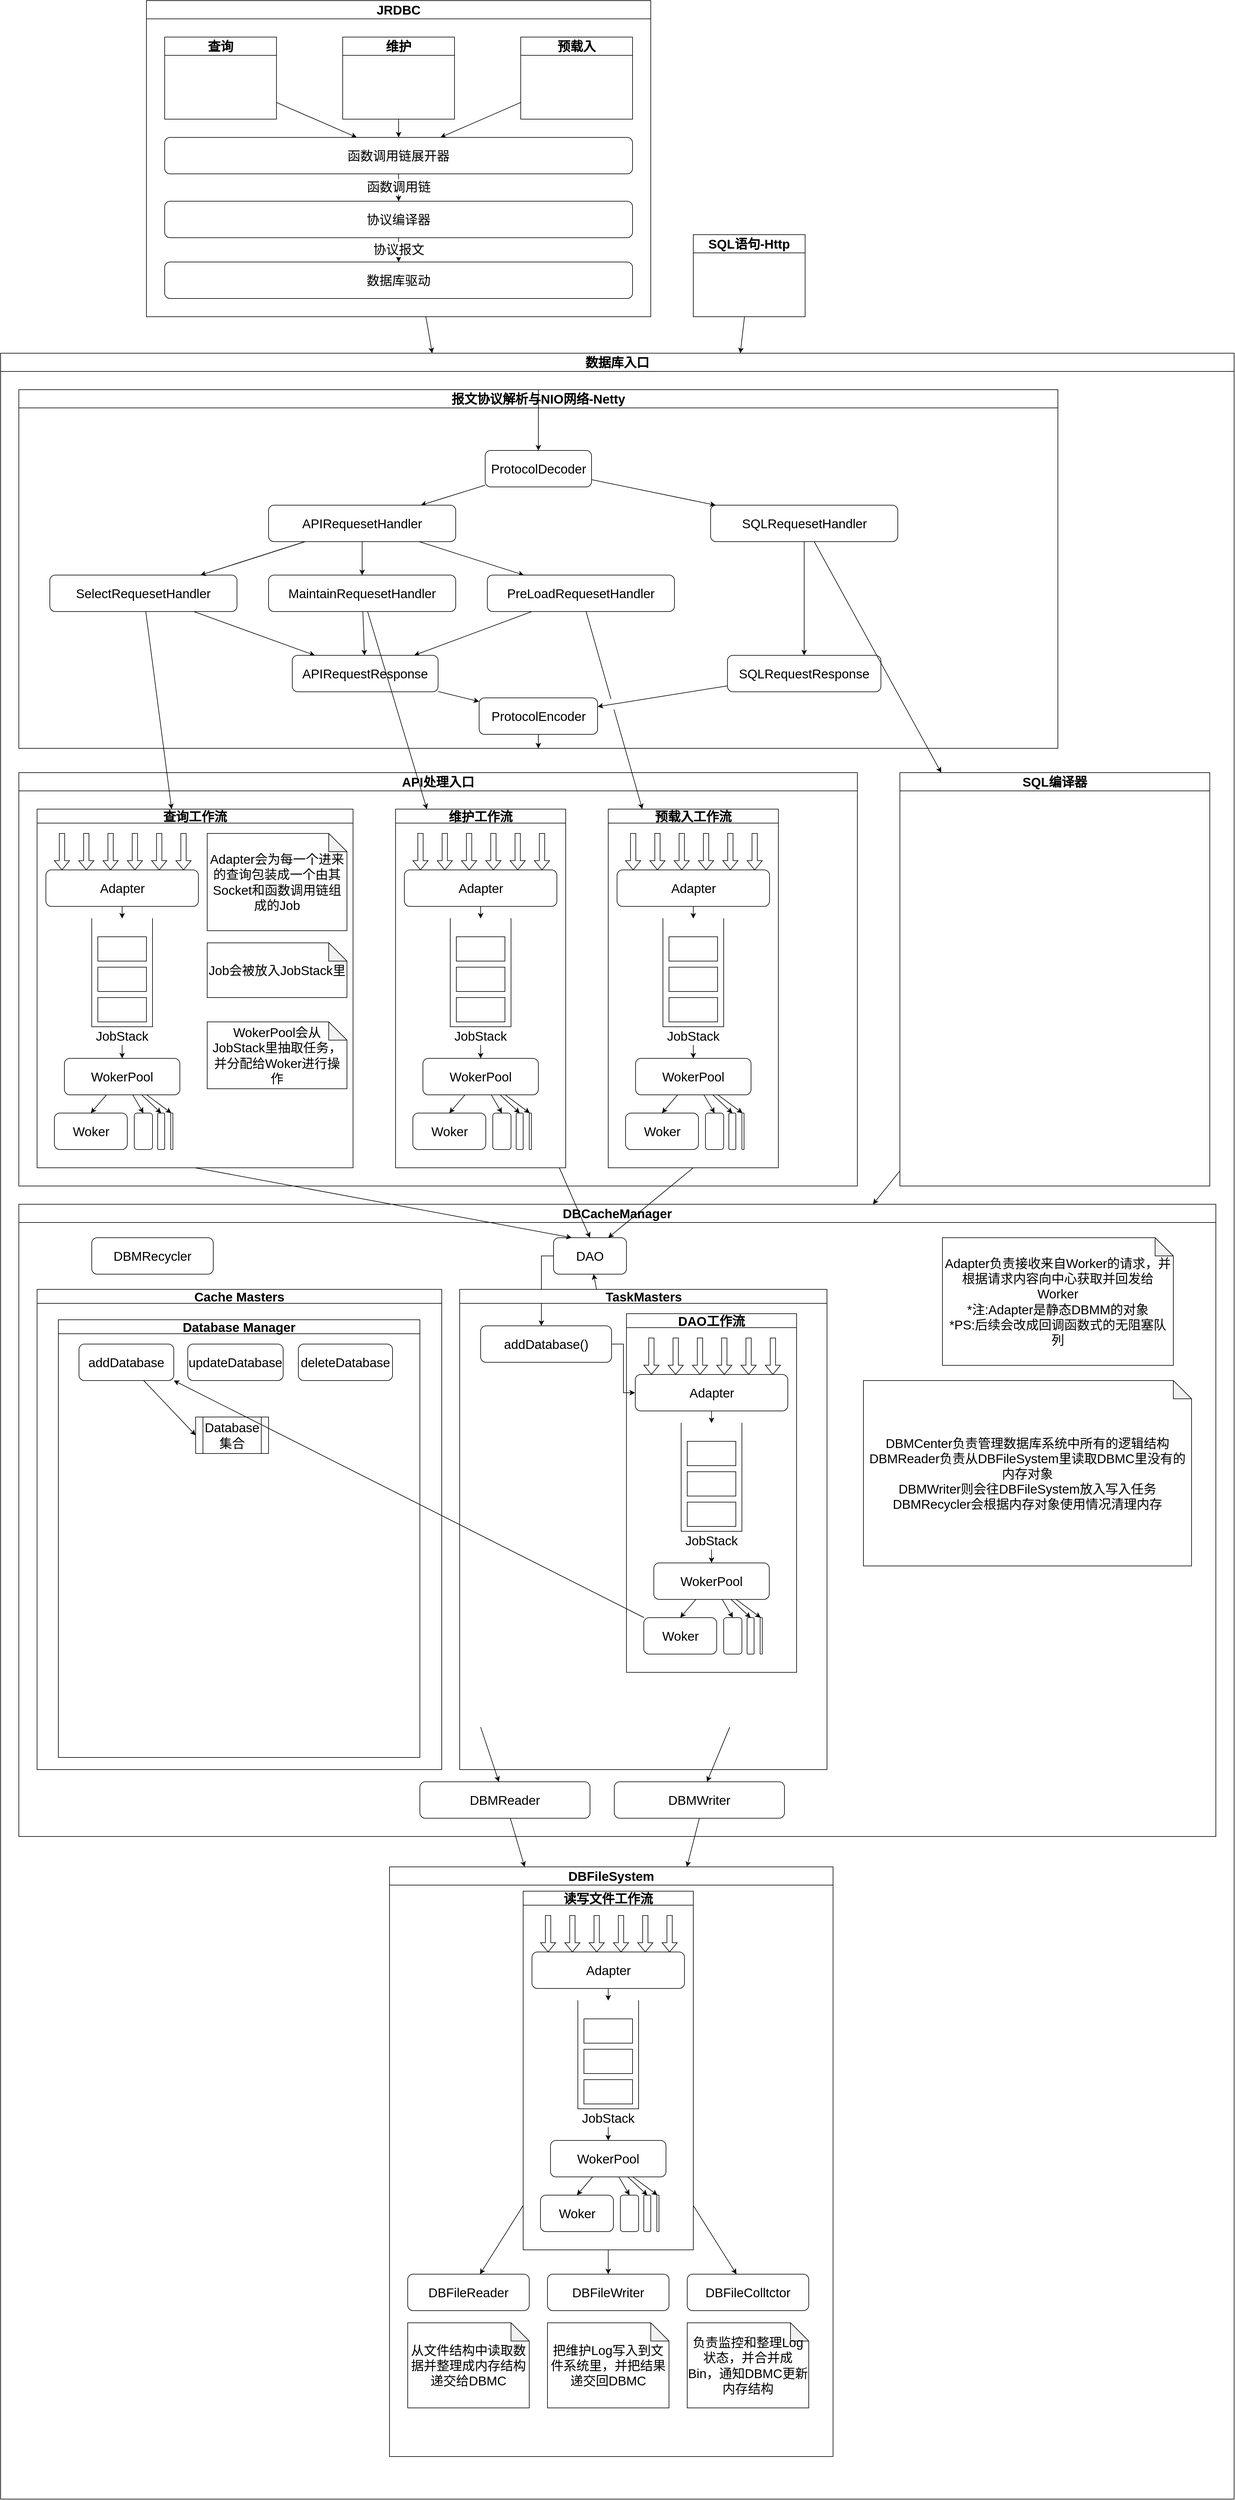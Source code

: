 <mxfile version="20.8.16" type="device" pages="8"><diagram id="Kz6u4xRJMfXhScQW5VMl" name="数据库单机架构图"><mxGraphModel dx="583" dy="5042" grid="1" gridSize="10" guides="1" tooltips="1" connect="1" arrows="1" fold="1" page="1" pageScale="1" pageWidth="827" pageHeight="1169" math="0" shadow="0"><root><mxCell id="0"/><mxCell id="1" parent="0"/><mxCell id="o4kFQHRR1nDhvSX_3CZL-16" style="edgeStyle=none;rounded=0;orthogonalLoop=1;jettySize=auto;html=1;fontSize=21;" parent="1" source="kvuLVugyJC-V8LarClLn-5" target="o4kFQHRR1nDhvSX_3CZL-12" edge="1"><mxGeometry relative="1" as="geometry"/></mxCell><mxCell id="kvuLVugyJC-V8LarClLn-5" value="JRDBC" style="swimlane;whiteSpace=wrap;html=1;strokeColor=default;fontFamily=Helvetica;fontSize=21;fontColor=default;startSize=30;fillColor=default;" parent="1" vertex="1"><mxGeometry x="2390" y="-2930" width="830" height="520" as="geometry"/></mxCell><mxCell id="o4kFQHRR1nDhvSX_3CZL-3" style="edgeStyle=none;rounded=0;orthogonalLoop=1;jettySize=auto;html=1;fontSize=21;" parent="kvuLVugyJC-V8LarClLn-5" source="kvuLVugyJC-V8LarClLn-6" target="o4kFQHRR1nDhvSX_3CZL-2" edge="1"><mxGeometry relative="1" as="geometry"/></mxCell><mxCell id="kvuLVugyJC-V8LarClLn-6" value="查询" style="swimlane;whiteSpace=wrap;html=1;strokeColor=default;fontFamily=Helvetica;fontSize=21;fontColor=default;startSize=30;fillColor=default;" parent="kvuLVugyJC-V8LarClLn-5" vertex="1"><mxGeometry x="30.0" y="60" width="184" height="135" as="geometry"/></mxCell><mxCell id="o4kFQHRR1nDhvSX_3CZL-4" style="edgeStyle=none;rounded=0;orthogonalLoop=1;jettySize=auto;html=1;fontSize=21;" parent="kvuLVugyJC-V8LarClLn-5" source="kvuLVugyJC-V8LarClLn-7" target="o4kFQHRR1nDhvSX_3CZL-2" edge="1"><mxGeometry relative="1" as="geometry"/></mxCell><mxCell id="kvuLVugyJC-V8LarClLn-7" value="维护" style="swimlane;whiteSpace=wrap;html=1;strokeColor=default;fontFamily=Helvetica;fontSize=21;fontColor=default;startSize=30;fillColor=default;" parent="kvuLVugyJC-V8LarClLn-5" vertex="1"><mxGeometry x="323.0" y="60" width="184" height="135" as="geometry"/></mxCell><mxCell id="o4kFQHRR1nDhvSX_3CZL-5" style="edgeStyle=none;rounded=0;orthogonalLoop=1;jettySize=auto;html=1;fontSize=21;" parent="kvuLVugyJC-V8LarClLn-5" source="kvuLVugyJC-V8LarClLn-8" target="o4kFQHRR1nDhvSX_3CZL-2" edge="1"><mxGeometry relative="1" as="geometry"/></mxCell><mxCell id="kvuLVugyJC-V8LarClLn-8" value="预载入" style="swimlane;whiteSpace=wrap;html=1;strokeColor=default;fontFamily=Helvetica;fontSize=21;fontColor=default;startSize=30;fillColor=default;" parent="kvuLVugyJC-V8LarClLn-5" vertex="1"><mxGeometry x="616.0" y="60" width="184" height="135" as="geometry"/></mxCell><mxCell id="o4kFQHRR1nDhvSX_3CZL-8" style="edgeStyle=none;rounded=0;orthogonalLoop=1;jettySize=auto;html=1;fontSize=21;" parent="kvuLVugyJC-V8LarClLn-5" source="o4kFQHRR1nDhvSX_3CZL-1" target="o4kFQHRR1nDhvSX_3CZL-7" edge="1"><mxGeometry relative="1" as="geometry"/></mxCell><mxCell id="o4kFQHRR1nDhvSX_3CZL-10" value="协议报文" style="edgeLabel;html=1;align=center;verticalAlign=middle;resizable=0;points=[];fontSize=21;" parent="o4kFQHRR1nDhvSX_3CZL-8" vertex="1" connectable="0"><mxGeometry x="0.134" relative="1" as="geometry"><mxPoint y="-4" as="offset"/></mxGeometry></mxCell><mxCell id="o4kFQHRR1nDhvSX_3CZL-1" value="协议编译器" style="rounded=1;whiteSpace=wrap;html=1;fontSize=21;" parent="kvuLVugyJC-V8LarClLn-5" vertex="1"><mxGeometry x="30" y="330" width="770" height="60" as="geometry"/></mxCell><mxCell id="o4kFQHRR1nDhvSX_3CZL-6" style="edgeStyle=none;rounded=0;orthogonalLoop=1;jettySize=auto;html=1;fontSize=21;" parent="kvuLVugyJC-V8LarClLn-5" source="o4kFQHRR1nDhvSX_3CZL-2" target="o4kFQHRR1nDhvSX_3CZL-1" edge="1"><mxGeometry relative="1" as="geometry"/></mxCell><mxCell id="o4kFQHRR1nDhvSX_3CZL-11" value="函数调用链" style="edgeLabel;html=1;align=center;verticalAlign=middle;resizable=0;points=[];fontSize=21;" parent="o4kFQHRR1nDhvSX_3CZL-6" vertex="1" connectable="0"><mxGeometry x="-0.523" relative="1" as="geometry"><mxPoint y="10" as="offset"/></mxGeometry></mxCell><mxCell id="o4kFQHRR1nDhvSX_3CZL-2" value="&lt;font style=&quot;font-size: 21px;&quot;&gt;函数调用链展开器&lt;/font&gt;" style="rounded=1;whiteSpace=wrap;html=1;" parent="kvuLVugyJC-V8LarClLn-5" vertex="1"><mxGeometry x="30" y="225" width="770" height="60" as="geometry"/></mxCell><mxCell id="o4kFQHRR1nDhvSX_3CZL-7" value="数据库驱动" style="rounded=1;whiteSpace=wrap;html=1;fontSize=21;" parent="kvuLVugyJC-V8LarClLn-5" vertex="1"><mxGeometry x="30" y="430" width="770" height="60" as="geometry"/></mxCell><mxCell id="o4kFQHRR1nDhvSX_3CZL-12" value="数据库入口" style="swimlane;whiteSpace=wrap;html=1;strokeColor=default;fontFamily=Helvetica;fontSize=21;fontColor=default;startSize=30;fillColor=default;" parent="1" vertex="1"><mxGeometry x="2150" y="-2350" width="2030" height="3530" as="geometry"/></mxCell><mxCell id="o4kFQHRR1nDhvSX_3CZL-13" value="报文协议解析与NIO网络-Netty" style="swimlane;whiteSpace=wrap;html=1;strokeColor=default;fontFamily=Helvetica;fontSize=21;fontColor=default;startSize=30;fillColor=default;" parent="o4kFQHRR1nDhvSX_3CZL-12" vertex="1"><mxGeometry x="30" y="60" width="1710" height="590" as="geometry"/></mxCell><mxCell id="AyKoE_I8V4cd6h649BBp-87" style="edgeStyle=none;shape=connector;rounded=0;orthogonalLoop=1;jettySize=auto;html=1;labelBackgroundColor=default;strokeColor=default;fontFamily=Helvetica;fontSize=21;fontColor=default;endArrow=classic;jumpStyle=gap;jumpSize=17;" parent="o4kFQHRR1nDhvSX_3CZL-13" source="AyKoE_I8V4cd6h649BBp-114" target="AyKoE_I8V4cd6h649BBp-86" edge="1"><mxGeometry relative="1" as="geometry"><mxPoint x="473.548" y="190" as="sourcePoint"/></mxGeometry></mxCell><mxCell id="AyKoE_I8V4cd6h649BBp-92" style="edgeStyle=none;shape=connector;rounded=0;orthogonalLoop=1;jettySize=auto;html=1;labelBackgroundColor=default;strokeColor=default;fontFamily=Helvetica;fontSize=21;fontColor=default;endArrow=classic;jumpStyle=gap;jumpSize=17;" parent="o4kFQHRR1nDhvSX_3CZL-13" source="AyKoE_I8V4cd6h649BBp-114" target="AyKoE_I8V4cd6h649BBp-90" edge="1"><mxGeometry relative="1" as="geometry"><mxPoint x="530.0" y="157.971" as="sourcePoint"/></mxGeometry></mxCell><mxCell id="AyKoE_I8V4cd6h649BBp-84" style="edgeStyle=none;shape=connector;rounded=0;orthogonalLoop=1;jettySize=auto;html=1;entryX=0.5;entryY=1;entryDx=0;entryDy=0;labelBackgroundColor=default;strokeColor=default;fontFamily=Helvetica;fontSize=21;fontColor=default;endArrow=classic;" parent="o4kFQHRR1nDhvSX_3CZL-13" source="AyKoE_I8V4cd6h649BBp-115" target="o4kFQHRR1nDhvSX_3CZL-13" edge="1"><mxGeometry relative="1" as="geometry"><mxPoint x="1284.038" y="80" as="sourcePoint"/></mxGeometry></mxCell><mxCell id="AyKoE_I8V4cd6h649BBp-83" style="edgeStyle=none;shape=connector;rounded=0;orthogonalLoop=1;jettySize=auto;html=1;labelBackgroundColor=default;strokeColor=default;fontFamily=Helvetica;fontSize=21;fontColor=default;endArrow=classic;exitX=0.5;exitY=0;exitDx=0;exitDy=0;" parent="o4kFQHRR1nDhvSX_3CZL-13" source="o4kFQHRR1nDhvSX_3CZL-13" target="AyKoE_I8V4cd6h649BBp-114" edge="1"><mxGeometry relative="1" as="geometry"><mxPoint x="430.0" y="90" as="targetPoint"/></mxGeometry></mxCell><mxCell id="AyKoE_I8V4cd6h649BBp-98" style="edgeStyle=none;shape=connector;rounded=0;jumpStyle=gap;jumpSize=18;orthogonalLoop=1;jettySize=auto;html=1;labelBackgroundColor=default;strokeColor=default;fontFamily=Helvetica;fontSize=21;fontColor=default;endArrow=classic;" parent="o4kFQHRR1nDhvSX_3CZL-13" source="AyKoE_I8V4cd6h649BBp-86" target="AyKoE_I8V4cd6h649BBp-97" edge="1"><mxGeometry relative="1" as="geometry"/></mxCell><mxCell id="AyKoE_I8V4cd6h649BBp-102" style="edgeStyle=none;shape=connector;rounded=0;jumpStyle=gap;jumpSize=18;orthogonalLoop=1;jettySize=auto;html=1;labelBackgroundColor=default;strokeColor=default;fontFamily=Helvetica;fontSize=21;fontColor=default;endArrow=classic;" parent="o4kFQHRR1nDhvSX_3CZL-13" source="AyKoE_I8V4cd6h649BBp-86" target="AyKoE_I8V4cd6h649BBp-101" edge="1"><mxGeometry relative="1" as="geometry"/></mxCell><mxCell id="AyKoE_I8V4cd6h649BBp-111" style="edgeStyle=none;shape=connector;rounded=0;jumpStyle=gap;jumpSize=18;orthogonalLoop=1;jettySize=auto;html=1;labelBackgroundColor=default;strokeColor=default;fontFamily=Helvetica;fontSize=21;fontColor=default;endArrow=classic;" parent="o4kFQHRR1nDhvSX_3CZL-13" source="AyKoE_I8V4cd6h649BBp-90" target="AyKoE_I8V4cd6h649BBp-110" edge="1"><mxGeometry relative="1" as="geometry"/></mxCell><mxCell id="AyKoE_I8V4cd6h649BBp-90" value="SQLRequesetHandler" style="rounded=1;whiteSpace=wrap;html=1;pointerEvents=0;strokeColor=default;fontFamily=Helvetica;fontSize=21;fontColor=default;fillColor=default;" parent="o4kFQHRR1nDhvSX_3CZL-13" vertex="1"><mxGeometry x="1138.5" y="190" width="308" height="60" as="geometry"/></mxCell><mxCell id="AyKoE_I8V4cd6h649BBp-116" style="edgeStyle=none;shape=connector;rounded=0;jumpStyle=gap;jumpSize=18;orthogonalLoop=1;jettySize=auto;html=1;labelBackgroundColor=default;strokeColor=default;fontFamily=Helvetica;fontSize=21;fontColor=default;endArrow=classic;" parent="o4kFQHRR1nDhvSX_3CZL-13" source="AyKoE_I8V4cd6h649BBp-95" target="AyKoE_I8V4cd6h649BBp-105" edge="1"><mxGeometry relative="1" as="geometry"/></mxCell><mxCell id="AyKoE_I8V4cd6h649BBp-95" value="SelectRequesetHandler" style="rounded=1;whiteSpace=wrap;html=1;pointerEvents=0;strokeColor=default;fontFamily=Helvetica;fontSize=21;fontColor=default;fillColor=default;" parent="o4kFQHRR1nDhvSX_3CZL-13" vertex="1"><mxGeometry x="51" y="305" width="308" height="60" as="geometry"/></mxCell><mxCell id="AyKoE_I8V4cd6h649BBp-88" style="edgeStyle=none;shape=connector;rounded=0;orthogonalLoop=1;jettySize=auto;html=1;labelBackgroundColor=default;strokeColor=default;fontFamily=Helvetica;fontSize=21;fontColor=default;endArrow=classic;" parent="o4kFQHRR1nDhvSX_3CZL-13" source="AyKoE_I8V4cd6h649BBp-86" target="AyKoE_I8V4cd6h649BBp-95" edge="1"><mxGeometry relative="1" as="geometry"/></mxCell><mxCell id="AyKoE_I8V4cd6h649BBp-107" style="edgeStyle=none;shape=connector;rounded=0;jumpStyle=gap;jumpSize=18;orthogonalLoop=1;jettySize=auto;html=1;labelBackgroundColor=default;strokeColor=default;fontFamily=Helvetica;fontSize=21;fontColor=default;endArrow=classic;" parent="o4kFQHRR1nDhvSX_3CZL-13" source="AyKoE_I8V4cd6h649BBp-97" target="AyKoE_I8V4cd6h649BBp-105" edge="1"><mxGeometry relative="1" as="geometry"/></mxCell><mxCell id="AyKoE_I8V4cd6h649BBp-97" value="MaintainRequesetHandler" style="rounded=1;whiteSpace=wrap;html=1;pointerEvents=0;strokeColor=default;fontFamily=Helvetica;fontSize=21;fontColor=default;fillColor=default;" parent="o4kFQHRR1nDhvSX_3CZL-13" vertex="1"><mxGeometry x="411" y="305" width="308" height="60" as="geometry"/></mxCell><mxCell id="AyKoE_I8V4cd6h649BBp-108" style="edgeStyle=none;shape=connector;rounded=0;jumpStyle=gap;jumpSize=18;orthogonalLoop=1;jettySize=auto;html=1;labelBackgroundColor=default;strokeColor=default;fontFamily=Helvetica;fontSize=21;fontColor=default;endArrow=classic;" parent="o4kFQHRR1nDhvSX_3CZL-13" source="AyKoE_I8V4cd6h649BBp-101" target="AyKoE_I8V4cd6h649BBp-105" edge="1"><mxGeometry relative="1" as="geometry"/></mxCell><mxCell id="AyKoE_I8V4cd6h649BBp-101" value="PreLoadRequesetHandler" style="rounded=1;whiteSpace=wrap;html=1;pointerEvents=0;strokeColor=default;fontFamily=Helvetica;fontSize=21;fontColor=default;fillColor=default;" parent="o4kFQHRR1nDhvSX_3CZL-13" vertex="1"><mxGeometry x="771" y="305" width="308" height="60" as="geometry"/></mxCell><mxCell id="AyKoE_I8V4cd6h649BBp-109" style="edgeStyle=none;shape=connector;rounded=0;jumpStyle=gap;jumpSize=18;orthogonalLoop=1;jettySize=auto;html=1;labelBackgroundColor=default;strokeColor=default;fontFamily=Helvetica;fontSize=21;fontColor=default;endArrow=classic;" parent="o4kFQHRR1nDhvSX_3CZL-13" source="AyKoE_I8V4cd6h649BBp-105" target="AyKoE_I8V4cd6h649BBp-115" edge="1"><mxGeometry relative="1" as="geometry"><mxPoint x="1180" y="77" as="targetPoint"/></mxGeometry></mxCell><mxCell id="AyKoE_I8V4cd6h649BBp-105" value="APIRequestResponse" style="rounded=1;whiteSpace=wrap;html=1;pointerEvents=0;strokeColor=default;fontFamily=Helvetica;fontSize=21;fontColor=default;fillColor=default;" parent="o4kFQHRR1nDhvSX_3CZL-13" vertex="1"><mxGeometry x="450" y="437" width="240" height="60" as="geometry"/></mxCell><mxCell id="AyKoE_I8V4cd6h649BBp-112" style="edgeStyle=none;shape=connector;rounded=0;jumpStyle=gap;jumpSize=18;orthogonalLoop=1;jettySize=auto;html=1;labelBackgroundColor=default;strokeColor=default;fontFamily=Helvetica;fontSize=21;fontColor=default;endArrow=classic;" parent="o4kFQHRR1nDhvSX_3CZL-13" source="AyKoE_I8V4cd6h649BBp-110" target="AyKoE_I8V4cd6h649BBp-115" edge="1"><mxGeometry relative="1" as="geometry"><mxPoint x="1390" y="77" as="targetPoint"/></mxGeometry></mxCell><mxCell id="AyKoE_I8V4cd6h649BBp-110" value="SQLRequestResponse" style="rounded=1;whiteSpace=wrap;html=1;pointerEvents=0;strokeColor=default;fontFamily=Helvetica;fontSize=21;fontColor=default;fillColor=default;" parent="o4kFQHRR1nDhvSX_3CZL-13" vertex="1"><mxGeometry x="1166.25" y="437" width="252.5" height="60" as="geometry"/></mxCell><mxCell id="AyKoE_I8V4cd6h649BBp-113" value="" style="edgeStyle=none;shape=connector;rounded=0;jumpStyle=gap;jumpSize=18;orthogonalLoop=1;jettySize=auto;html=1;labelBackgroundColor=default;strokeColor=default;fontFamily=Helvetica;fontSize=21;fontColor=default;endArrow=none;" parent="o4kFQHRR1nDhvSX_3CZL-13" source="AyKoE_I8V4cd6h649BBp-95" target="AyKoE_I8V4cd6h649BBp-86" edge="1"><mxGeometry relative="1" as="geometry"><mxPoint x="2458.909" y="-1935" as="sourcePoint"/><mxPoint x="3020.591" y="-2205" as="targetPoint"/></mxGeometry></mxCell><mxCell id="AyKoE_I8V4cd6h649BBp-86" value="APIRequesetHandler" style="rounded=1;whiteSpace=wrap;html=1;pointerEvents=0;strokeColor=default;fontFamily=Helvetica;fontSize=21;fontColor=default;fillColor=default;" parent="o4kFQHRR1nDhvSX_3CZL-13" vertex="1"><mxGeometry x="411" y="190" width="308" height="60" as="geometry"/></mxCell><mxCell id="AyKoE_I8V4cd6h649BBp-114" value="ProtocolDecoder" style="rounded=1;whiteSpace=wrap;html=1;pointerEvents=0;strokeColor=default;fontFamily=Helvetica;fontSize=21;fontColor=default;fillColor=default;" parent="o4kFQHRR1nDhvSX_3CZL-13" vertex="1"><mxGeometry x="767.5" y="100" width="175" height="60" as="geometry"/></mxCell><mxCell id="AyKoE_I8V4cd6h649BBp-115" value="ProtocolEncoder" style="rounded=1;whiteSpace=wrap;html=1;pointerEvents=0;strokeColor=default;fontFamily=Helvetica;fontSize=21;fontColor=default;fillColor=default;" parent="o4kFQHRR1nDhvSX_3CZL-13" vertex="1"><mxGeometry x="757.5" y="507" width="195" height="60" as="geometry"/></mxCell><mxCell id="o4kFQHRR1nDhvSX_3CZL-14" value="SQL编译器" style="swimlane;whiteSpace=wrap;html=1;strokeColor=default;fontFamily=Helvetica;fontSize=21;fontColor=default;startSize=30;fillColor=default;" parent="o4kFQHRR1nDhvSX_3CZL-12" vertex="1"><mxGeometry x="1480" y="690" width="510" height="680" as="geometry"/></mxCell><mxCell id="o4kFQHRR1nDhvSX_3CZL-19" value="API处理入口" style="swimlane;whiteSpace=wrap;html=1;strokeColor=default;fontFamily=Helvetica;fontSize=21;fontColor=default;startSize=30;fillColor=default;" parent="o4kFQHRR1nDhvSX_3CZL-12" vertex="1"><mxGeometry x="30" y="690" width="1380" height="680" as="geometry"/></mxCell><mxCell id="o4kFQHRR1nDhvSX_3CZL-22" value="查询工作流" style="swimlane;whiteSpace=wrap;html=1;fontSize=21;" parent="o4kFQHRR1nDhvSX_3CZL-19" vertex="1"><mxGeometry x="30" y="60" width="520" height="590" as="geometry"/></mxCell><mxCell id="o4kFQHRR1nDhvSX_3CZL-42" style="edgeStyle=none;rounded=0;orthogonalLoop=1;jettySize=auto;html=1;fontSize=21;" parent="o4kFQHRR1nDhvSX_3CZL-22" target="o4kFQHRR1nDhvSX_3CZL-45" edge="1"><mxGeometry relative="1" as="geometry"><mxPoint x="140" y="160" as="sourcePoint"/><mxPoint x="140" y="189.75" as="targetPoint"/></mxGeometry></mxCell><mxCell id="o4kFQHRR1nDhvSX_3CZL-23" value="Adapter" style="rounded=1;whiteSpace=wrap;html=1;fontSize=21;" parent="o4kFQHRR1nDhvSX_3CZL-22" vertex="1"><mxGeometry x="14.5" y="100" width="251" height="60" as="geometry"/></mxCell><mxCell id="o4kFQHRR1nDhvSX_3CZL-25" value="" style="html=1;shadow=0;dashed=0;align=center;verticalAlign=middle;shape=mxgraph.arrows2.arrow;dy=0.65;dx=15.27;direction=south;notch=0;fontSize=21;" parent="o4kFQHRR1nDhvSX_3CZL-22" vertex="1"><mxGeometry x="28.5" y="40" width="25" height="60" as="geometry"/></mxCell><mxCell id="o4kFQHRR1nDhvSX_3CZL-36" value="" style="html=1;shadow=0;dashed=0;align=center;verticalAlign=middle;shape=mxgraph.arrows2.arrow;dy=0.65;dx=15.27;direction=south;notch=0;fontSize=21;" parent="o4kFQHRR1nDhvSX_3CZL-22" vertex="1"><mxGeometry x="68.5" y="40" width="25" height="60" as="geometry"/></mxCell><mxCell id="o4kFQHRR1nDhvSX_3CZL-37" value="" style="html=1;shadow=0;dashed=0;align=center;verticalAlign=middle;shape=mxgraph.arrows2.arrow;dy=0.65;dx=15.27;direction=south;notch=0;fontSize=21;" parent="o4kFQHRR1nDhvSX_3CZL-22" vertex="1"><mxGeometry x="108.5" y="40" width="25" height="60" as="geometry"/></mxCell><mxCell id="o4kFQHRR1nDhvSX_3CZL-38" value="" style="html=1;shadow=0;dashed=0;align=center;verticalAlign=middle;shape=mxgraph.arrows2.arrow;dy=0.65;dx=15.27;direction=south;notch=0;fontSize=21;" parent="o4kFQHRR1nDhvSX_3CZL-22" vertex="1"><mxGeometry x="148.5" y="40" width="25" height="60" as="geometry"/></mxCell><mxCell id="o4kFQHRR1nDhvSX_3CZL-39" value="" style="html=1;shadow=0;dashed=0;align=center;verticalAlign=middle;shape=mxgraph.arrows2.arrow;dy=0.65;dx=15.27;direction=south;notch=0;fontSize=21;" parent="o4kFQHRR1nDhvSX_3CZL-22" vertex="1"><mxGeometry x="188.5" y="40" width="25" height="60" as="geometry"/></mxCell><mxCell id="o4kFQHRR1nDhvSX_3CZL-40" value="" style="html=1;shadow=0;dashed=0;align=center;verticalAlign=middle;shape=mxgraph.arrows2.arrow;dy=0.65;dx=15.27;direction=south;notch=0;fontSize=21;" parent="o4kFQHRR1nDhvSX_3CZL-22" vertex="1"><mxGeometry x="228.5" y="40" width="25" height="60" as="geometry"/></mxCell><mxCell id="o4kFQHRR1nDhvSX_3CZL-43" value="Adapter会为每一个进来的查询包装成一个由其Socket和函数调用链组成的Job" style="shape=note;whiteSpace=wrap;html=1;backgroundOutline=1;darkOpacity=0.05;fontSize=21;" parent="o4kFQHRR1nDhvSX_3CZL-22" vertex="1"><mxGeometry x="280" y="40" width="230" height="160" as="geometry"/></mxCell><mxCell id="o4kFQHRR1nDhvSX_3CZL-52" value="" style="group;labelPosition=center;verticalLabelPosition=bottom;align=center;verticalAlign=bottom;spacingBottom=20;" parent="o4kFQHRR1nDhvSX_3CZL-22" vertex="1" connectable="0"><mxGeometry x="90" y="180" width="100" height="210" as="geometry"/></mxCell><mxCell id="o4kFQHRR1nDhvSX_3CZL-46" value="" style="rounded=0;whiteSpace=wrap;html=1;fontSize=21;" parent="o4kFQHRR1nDhvSX_3CZL-52" vertex="1"><mxGeometry x="10" y="130" width="80" height="40" as="geometry"/></mxCell><mxCell id="o4kFQHRR1nDhvSX_3CZL-50" value="" style="rounded=0;whiteSpace=wrap;html=1;fontSize=21;" parent="o4kFQHRR1nDhvSX_3CZL-52" vertex="1"><mxGeometry x="10" y="80" width="80" height="40" as="geometry"/></mxCell><mxCell id="o4kFQHRR1nDhvSX_3CZL-51" value="" style="rounded=0;whiteSpace=wrap;html=1;fontSize=21;" parent="o4kFQHRR1nDhvSX_3CZL-52" vertex="1"><mxGeometry x="10" y="30" width="80" height="40" as="geometry"/></mxCell><mxCell id="o4kFQHRR1nDhvSX_3CZL-45" value="" style="shape=partialRectangle;whiteSpace=wrap;html=1;bottom=1;right=1;left=1;top=0;fillColor=none;routingCenterX=-0.5;fontSize=21;" parent="o4kFQHRR1nDhvSX_3CZL-52" vertex="1"><mxGeometry width="100" height="178" as="geometry"/></mxCell><mxCell id="o4kFQHRR1nDhvSX_3CZL-60" value="JobStack" style="text;html=1;strokeColor=none;fillColor=none;align=center;verticalAlign=middle;whiteSpace=wrap;rounded=0;fontSize=21;fontFamily=Helvetica;fontColor=rgb(0, 0, 0);" parent="o4kFQHRR1nDhvSX_3CZL-52" vertex="1"><mxGeometry x="20" y="178" width="60" height="30" as="geometry"/></mxCell><mxCell id="o4kFQHRR1nDhvSX_3CZL-61" value="Job会被放入JobStack里" style="shape=note;whiteSpace=wrap;html=1;backgroundOutline=1;darkOpacity=0.05;fontSize=21;" parent="o4kFQHRR1nDhvSX_3CZL-22" vertex="1"><mxGeometry x="280" y="220" width="230" height="90" as="geometry"/></mxCell><mxCell id="-MixQcFbSaRJoDe_uCob-10" style="rounded=0;orthogonalLoop=1;jettySize=auto;html=1;fontFamily=Helvetica;fontSize=21;fontColor=default;entryX=0.5;entryY=0;entryDx=0;entryDy=0;" parent="o4kFQHRR1nDhvSX_3CZL-22" source="-MixQcFbSaRJoDe_uCob-5" target="-MixQcFbSaRJoDe_uCob-9" edge="1"><mxGeometry relative="1" as="geometry"><mxPoint x="110" y="500" as="targetPoint"/></mxGeometry></mxCell><mxCell id="-MixQcFbSaRJoDe_uCob-14" style="edgeStyle=none;shape=connector;rounded=0;orthogonalLoop=1;jettySize=auto;html=1;labelBackgroundColor=default;strokeColor=default;fontFamily=Helvetica;fontSize=21;fontColor=default;endArrow=classic;entryX=0.5;entryY=0;entryDx=0;entryDy=0;" parent="o4kFQHRR1nDhvSX_3CZL-22" source="-MixQcFbSaRJoDe_uCob-5" target="-MixQcFbSaRJoDe_uCob-11" edge="1"><mxGeometry relative="1" as="geometry"/></mxCell><mxCell id="-MixQcFbSaRJoDe_uCob-15" style="edgeStyle=none;shape=connector;rounded=0;orthogonalLoop=1;jettySize=auto;html=1;entryX=0.5;entryY=0;entryDx=0;entryDy=0;labelBackgroundColor=default;strokeColor=default;fontFamily=Helvetica;fontSize=21;fontColor=default;endArrow=classic;" parent="o4kFQHRR1nDhvSX_3CZL-22" source="-MixQcFbSaRJoDe_uCob-5" target="-MixQcFbSaRJoDe_uCob-12" edge="1"><mxGeometry relative="1" as="geometry"/></mxCell><mxCell id="-MixQcFbSaRJoDe_uCob-16" style="edgeStyle=none;shape=connector;rounded=0;orthogonalLoop=1;jettySize=auto;html=1;entryX=0.25;entryY=0;entryDx=0;entryDy=0;labelBackgroundColor=default;strokeColor=default;fontFamily=Helvetica;fontSize=21;fontColor=default;endArrow=classic;" parent="o4kFQHRR1nDhvSX_3CZL-22" source="-MixQcFbSaRJoDe_uCob-5" target="-MixQcFbSaRJoDe_uCob-13" edge="1"><mxGeometry relative="1" as="geometry"/></mxCell><mxCell id="-MixQcFbSaRJoDe_uCob-5" value="WokerPool" style="rounded=1;whiteSpace=wrap;html=1;pointerEvents=0;fontFamily=Helvetica;fontSize=21;" parent="o4kFQHRR1nDhvSX_3CZL-22" vertex="1"><mxGeometry x="45" y="410" width="190" height="60" as="geometry"/></mxCell><mxCell id="-MixQcFbSaRJoDe_uCob-6" style="edgeStyle=orthogonalEdgeStyle;rounded=0;orthogonalLoop=1;jettySize=auto;html=1;fontFamily=Helvetica;fontSize=21;fontColor=default;" parent="o4kFQHRR1nDhvSX_3CZL-22" source="o4kFQHRR1nDhvSX_3CZL-60" target="-MixQcFbSaRJoDe_uCob-5" edge="1"><mxGeometry relative="1" as="geometry"/></mxCell><mxCell id="-MixQcFbSaRJoDe_uCob-7" value="WokerPool会从JobStack里抽取任务，并分配给Woker进行操作" style="shape=note;whiteSpace=wrap;html=1;backgroundOutline=1;darkOpacity=0.05;fontSize=21;" parent="o4kFQHRR1nDhvSX_3CZL-22" vertex="1"><mxGeometry x="280" y="350" width="230" height="110" as="geometry"/></mxCell><mxCell id="-MixQcFbSaRJoDe_uCob-9" value="Woker" style="rounded=1;whiteSpace=wrap;html=1;pointerEvents=0;strokeColor=default;fontFamily=Helvetica;fontSize=21;fontColor=default;fillColor=default;" parent="o4kFQHRR1nDhvSX_3CZL-22" vertex="1"><mxGeometry x="28.5" y="500" width="120" height="60" as="geometry"/></mxCell><mxCell id="-MixQcFbSaRJoDe_uCob-11" value="" style="rounded=1;whiteSpace=wrap;html=1;pointerEvents=0;strokeColor=default;fontFamily=Helvetica;fontSize=21;fontColor=default;fillColor=default;" parent="o4kFQHRR1nDhvSX_3CZL-22" vertex="1"><mxGeometry x="160" y="500" width="30" height="60" as="geometry"/></mxCell><mxCell id="-MixQcFbSaRJoDe_uCob-12" value="" style="rounded=1;whiteSpace=wrap;html=1;pointerEvents=0;strokeColor=default;fontFamily=Helvetica;fontSize=21;fontColor=default;fillColor=default;" parent="o4kFQHRR1nDhvSX_3CZL-22" vertex="1"><mxGeometry x="198.5" y="500" width="11.5" height="60" as="geometry"/></mxCell><mxCell id="-MixQcFbSaRJoDe_uCob-13" value="" style="rounded=1;whiteSpace=wrap;html=1;pointerEvents=0;strokeColor=default;fontFamily=Helvetica;fontSize=21;fontColor=default;fillColor=default;" parent="o4kFQHRR1nDhvSX_3CZL-22" vertex="1"><mxGeometry x="220" y="500" width="3.5" height="60" as="geometry"/></mxCell><mxCell id="-MixQcFbSaRJoDe_uCob-38" value="预载入工作流" style="swimlane;whiteSpace=wrap;html=1;fontSize=21;" parent="o4kFQHRR1nDhvSX_3CZL-19" vertex="1"><mxGeometry x="970" y="60" width="280" height="590" as="geometry"/></mxCell><mxCell id="-MixQcFbSaRJoDe_uCob-39" style="edgeStyle=none;rounded=0;orthogonalLoop=1;jettySize=auto;html=1;fontSize=21;" parent="-MixQcFbSaRJoDe_uCob-38" target="-MixQcFbSaRJoDe_uCob-52" edge="1"><mxGeometry relative="1" as="geometry"><mxPoint x="140" y="160" as="sourcePoint"/><mxPoint x="140" y="189.75" as="targetPoint"/></mxGeometry></mxCell><mxCell id="-MixQcFbSaRJoDe_uCob-40" value="Adapter" style="rounded=1;whiteSpace=wrap;html=1;fontSize=21;" parent="-MixQcFbSaRJoDe_uCob-38" vertex="1"><mxGeometry x="14.5" y="100" width="251" height="60" as="geometry"/></mxCell><mxCell id="-MixQcFbSaRJoDe_uCob-41" value="" style="html=1;shadow=0;dashed=0;align=center;verticalAlign=middle;shape=mxgraph.arrows2.arrow;dy=0.65;dx=15.27;direction=south;notch=0;fontSize=21;" parent="-MixQcFbSaRJoDe_uCob-38" vertex="1"><mxGeometry x="28.5" y="40" width="25" height="60" as="geometry"/></mxCell><mxCell id="-MixQcFbSaRJoDe_uCob-42" value="" style="html=1;shadow=0;dashed=0;align=center;verticalAlign=middle;shape=mxgraph.arrows2.arrow;dy=0.65;dx=15.27;direction=south;notch=0;fontSize=21;" parent="-MixQcFbSaRJoDe_uCob-38" vertex="1"><mxGeometry x="68.5" y="40" width="25" height="60" as="geometry"/></mxCell><mxCell id="-MixQcFbSaRJoDe_uCob-43" value="" style="html=1;shadow=0;dashed=0;align=center;verticalAlign=middle;shape=mxgraph.arrows2.arrow;dy=0.65;dx=15.27;direction=south;notch=0;fontSize=21;" parent="-MixQcFbSaRJoDe_uCob-38" vertex="1"><mxGeometry x="108.5" y="40" width="25" height="60" as="geometry"/></mxCell><mxCell id="-MixQcFbSaRJoDe_uCob-44" value="" style="html=1;shadow=0;dashed=0;align=center;verticalAlign=middle;shape=mxgraph.arrows2.arrow;dy=0.65;dx=15.27;direction=south;notch=0;fontSize=21;" parent="-MixQcFbSaRJoDe_uCob-38" vertex="1"><mxGeometry x="148.5" y="40" width="25" height="60" as="geometry"/></mxCell><mxCell id="-MixQcFbSaRJoDe_uCob-45" value="" style="html=1;shadow=0;dashed=0;align=center;verticalAlign=middle;shape=mxgraph.arrows2.arrow;dy=0.65;dx=15.27;direction=south;notch=0;fontSize=21;" parent="-MixQcFbSaRJoDe_uCob-38" vertex="1"><mxGeometry x="188.5" y="40" width="25" height="60" as="geometry"/></mxCell><mxCell id="-MixQcFbSaRJoDe_uCob-46" value="" style="html=1;shadow=0;dashed=0;align=center;verticalAlign=middle;shape=mxgraph.arrows2.arrow;dy=0.65;dx=15.27;direction=south;notch=0;fontSize=21;" parent="-MixQcFbSaRJoDe_uCob-38" vertex="1"><mxGeometry x="228.5" y="40" width="25" height="60" as="geometry"/></mxCell><mxCell id="-MixQcFbSaRJoDe_uCob-48" value="" style="group;labelPosition=center;verticalLabelPosition=bottom;align=center;verticalAlign=bottom;spacingBottom=20;" parent="-MixQcFbSaRJoDe_uCob-38" vertex="1" connectable="0"><mxGeometry x="90" y="180" width="100" height="210" as="geometry"/></mxCell><mxCell id="-MixQcFbSaRJoDe_uCob-49" value="" style="rounded=0;whiteSpace=wrap;html=1;fontSize=21;" parent="-MixQcFbSaRJoDe_uCob-48" vertex="1"><mxGeometry x="10" y="130" width="80" height="40" as="geometry"/></mxCell><mxCell id="-MixQcFbSaRJoDe_uCob-50" value="" style="rounded=0;whiteSpace=wrap;html=1;fontSize=21;" parent="-MixQcFbSaRJoDe_uCob-48" vertex="1"><mxGeometry x="10" y="80" width="80" height="40" as="geometry"/></mxCell><mxCell id="-MixQcFbSaRJoDe_uCob-51" value="" style="rounded=0;whiteSpace=wrap;html=1;fontSize=21;" parent="-MixQcFbSaRJoDe_uCob-48" vertex="1"><mxGeometry x="10" y="30" width="80" height="40" as="geometry"/></mxCell><mxCell id="-MixQcFbSaRJoDe_uCob-52" value="" style="shape=partialRectangle;whiteSpace=wrap;html=1;bottom=1;right=1;left=1;top=0;fillColor=none;routingCenterX=-0.5;fontSize=21;" parent="-MixQcFbSaRJoDe_uCob-48" vertex="1"><mxGeometry width="100" height="178" as="geometry"/></mxCell><mxCell id="-MixQcFbSaRJoDe_uCob-53" value="JobStack" style="text;html=1;strokeColor=none;fillColor=none;align=center;verticalAlign=middle;whiteSpace=wrap;rounded=0;fontSize=21;fontFamily=Helvetica;fontColor=rgb(0, 0, 0);" parent="-MixQcFbSaRJoDe_uCob-48" vertex="1"><mxGeometry x="20" y="178" width="60" height="30" as="geometry"/></mxCell><mxCell id="-MixQcFbSaRJoDe_uCob-55" style="rounded=0;orthogonalLoop=1;jettySize=auto;html=1;fontFamily=Helvetica;fontSize=21;fontColor=default;entryX=0.5;entryY=0;entryDx=0;entryDy=0;" parent="-MixQcFbSaRJoDe_uCob-38" source="-MixQcFbSaRJoDe_uCob-59" target="-MixQcFbSaRJoDe_uCob-62" edge="1"><mxGeometry relative="1" as="geometry"><mxPoint x="110" y="500" as="targetPoint"/></mxGeometry></mxCell><mxCell id="-MixQcFbSaRJoDe_uCob-56" style="edgeStyle=none;shape=connector;rounded=0;orthogonalLoop=1;jettySize=auto;html=1;labelBackgroundColor=default;strokeColor=default;fontFamily=Helvetica;fontSize=21;fontColor=default;endArrow=classic;entryX=0.5;entryY=0;entryDx=0;entryDy=0;" parent="-MixQcFbSaRJoDe_uCob-38" source="-MixQcFbSaRJoDe_uCob-59" target="-MixQcFbSaRJoDe_uCob-63" edge="1"><mxGeometry relative="1" as="geometry"/></mxCell><mxCell id="-MixQcFbSaRJoDe_uCob-57" style="edgeStyle=none;shape=connector;rounded=0;orthogonalLoop=1;jettySize=auto;html=1;entryX=0.5;entryY=0;entryDx=0;entryDy=0;labelBackgroundColor=default;strokeColor=default;fontFamily=Helvetica;fontSize=21;fontColor=default;endArrow=classic;" parent="-MixQcFbSaRJoDe_uCob-38" source="-MixQcFbSaRJoDe_uCob-59" target="-MixQcFbSaRJoDe_uCob-64" edge="1"><mxGeometry relative="1" as="geometry"/></mxCell><mxCell id="-MixQcFbSaRJoDe_uCob-58" style="edgeStyle=none;shape=connector;rounded=0;orthogonalLoop=1;jettySize=auto;html=1;entryX=0.25;entryY=0;entryDx=0;entryDy=0;labelBackgroundColor=default;strokeColor=default;fontFamily=Helvetica;fontSize=21;fontColor=default;endArrow=classic;" parent="-MixQcFbSaRJoDe_uCob-38" source="-MixQcFbSaRJoDe_uCob-59" target="-MixQcFbSaRJoDe_uCob-65" edge="1"><mxGeometry relative="1" as="geometry"/></mxCell><mxCell id="-MixQcFbSaRJoDe_uCob-59" value="WokerPool" style="rounded=1;whiteSpace=wrap;html=1;pointerEvents=0;fontFamily=Helvetica;fontSize=21;" parent="-MixQcFbSaRJoDe_uCob-38" vertex="1"><mxGeometry x="45" y="410" width="190" height="60" as="geometry"/></mxCell><mxCell id="-MixQcFbSaRJoDe_uCob-60" style="edgeStyle=orthogonalEdgeStyle;rounded=0;orthogonalLoop=1;jettySize=auto;html=1;fontFamily=Helvetica;fontSize=21;fontColor=default;" parent="-MixQcFbSaRJoDe_uCob-38" source="-MixQcFbSaRJoDe_uCob-53" target="-MixQcFbSaRJoDe_uCob-59" edge="1"><mxGeometry relative="1" as="geometry"/></mxCell><mxCell id="-MixQcFbSaRJoDe_uCob-62" value="Woker" style="rounded=1;whiteSpace=wrap;html=1;pointerEvents=0;strokeColor=default;fontFamily=Helvetica;fontSize=21;fontColor=default;fillColor=default;" parent="-MixQcFbSaRJoDe_uCob-38" vertex="1"><mxGeometry x="28.5" y="500" width="120" height="60" as="geometry"/></mxCell><mxCell id="-MixQcFbSaRJoDe_uCob-63" value="" style="rounded=1;whiteSpace=wrap;html=1;pointerEvents=0;strokeColor=default;fontFamily=Helvetica;fontSize=21;fontColor=default;fillColor=default;" parent="-MixQcFbSaRJoDe_uCob-38" vertex="1"><mxGeometry x="160" y="500" width="30" height="60" as="geometry"/></mxCell><mxCell id="-MixQcFbSaRJoDe_uCob-64" value="" style="rounded=1;whiteSpace=wrap;html=1;pointerEvents=0;strokeColor=default;fontFamily=Helvetica;fontSize=21;fontColor=default;fillColor=default;" parent="-MixQcFbSaRJoDe_uCob-38" vertex="1"><mxGeometry x="198.5" y="500" width="11.5" height="60" as="geometry"/></mxCell><mxCell id="-MixQcFbSaRJoDe_uCob-65" value="" style="rounded=1;whiteSpace=wrap;html=1;pointerEvents=0;strokeColor=default;fontFamily=Helvetica;fontSize=21;fontColor=default;fillColor=default;" parent="-MixQcFbSaRJoDe_uCob-38" vertex="1"><mxGeometry x="220" y="500" width="3.5" height="60" as="geometry"/></mxCell><mxCell id="AyKoE_I8V4cd6h649BBp-55" value="维护工作流" style="swimlane;whiteSpace=wrap;html=1;fontSize=21;" parent="o4kFQHRR1nDhvSX_3CZL-19" vertex="1"><mxGeometry x="620" y="60" width="280" height="590" as="geometry"/></mxCell><mxCell id="AyKoE_I8V4cd6h649BBp-56" style="edgeStyle=none;rounded=0;orthogonalLoop=1;jettySize=auto;html=1;fontSize=21;" parent="AyKoE_I8V4cd6h649BBp-55" target="AyKoE_I8V4cd6h649BBp-68" edge="1"><mxGeometry relative="1" as="geometry"><mxPoint x="140" y="160" as="sourcePoint"/><mxPoint x="140" y="189.75" as="targetPoint"/></mxGeometry></mxCell><mxCell id="AyKoE_I8V4cd6h649BBp-57" value="Adapter" style="rounded=1;whiteSpace=wrap;html=1;fontSize=21;" parent="AyKoE_I8V4cd6h649BBp-55" vertex="1"><mxGeometry x="14.5" y="100" width="251" height="60" as="geometry"/></mxCell><mxCell id="AyKoE_I8V4cd6h649BBp-58" value="" style="html=1;shadow=0;dashed=0;align=center;verticalAlign=middle;shape=mxgraph.arrows2.arrow;dy=0.65;dx=15.27;direction=south;notch=0;fontSize=21;" parent="AyKoE_I8V4cd6h649BBp-55" vertex="1"><mxGeometry x="28.5" y="40" width="25" height="60" as="geometry"/></mxCell><mxCell id="AyKoE_I8V4cd6h649BBp-59" value="" style="html=1;shadow=0;dashed=0;align=center;verticalAlign=middle;shape=mxgraph.arrows2.arrow;dy=0.65;dx=15.27;direction=south;notch=0;fontSize=21;" parent="AyKoE_I8V4cd6h649BBp-55" vertex="1"><mxGeometry x="68.5" y="40" width="25" height="60" as="geometry"/></mxCell><mxCell id="AyKoE_I8V4cd6h649BBp-60" value="" style="html=1;shadow=0;dashed=0;align=center;verticalAlign=middle;shape=mxgraph.arrows2.arrow;dy=0.65;dx=15.27;direction=south;notch=0;fontSize=21;" parent="AyKoE_I8V4cd6h649BBp-55" vertex="1"><mxGeometry x="108.5" y="40" width="25" height="60" as="geometry"/></mxCell><mxCell id="AyKoE_I8V4cd6h649BBp-61" value="" style="html=1;shadow=0;dashed=0;align=center;verticalAlign=middle;shape=mxgraph.arrows2.arrow;dy=0.65;dx=15.27;direction=south;notch=0;fontSize=21;" parent="AyKoE_I8V4cd6h649BBp-55" vertex="1"><mxGeometry x="148.5" y="40" width="25" height="60" as="geometry"/></mxCell><mxCell id="AyKoE_I8V4cd6h649BBp-62" value="" style="html=1;shadow=0;dashed=0;align=center;verticalAlign=middle;shape=mxgraph.arrows2.arrow;dy=0.65;dx=15.27;direction=south;notch=0;fontSize=21;" parent="AyKoE_I8V4cd6h649BBp-55" vertex="1"><mxGeometry x="188.5" y="40" width="25" height="60" as="geometry"/></mxCell><mxCell id="AyKoE_I8V4cd6h649BBp-63" value="" style="html=1;shadow=0;dashed=0;align=center;verticalAlign=middle;shape=mxgraph.arrows2.arrow;dy=0.65;dx=15.27;direction=south;notch=0;fontSize=21;" parent="AyKoE_I8V4cd6h649BBp-55" vertex="1"><mxGeometry x="228.5" y="40" width="25" height="60" as="geometry"/></mxCell><mxCell id="AyKoE_I8V4cd6h649BBp-64" value="" style="group;labelPosition=center;verticalLabelPosition=bottom;align=center;verticalAlign=bottom;spacingBottom=20;" parent="AyKoE_I8V4cd6h649BBp-55" vertex="1" connectable="0"><mxGeometry x="90" y="180" width="100" height="210" as="geometry"/></mxCell><mxCell id="AyKoE_I8V4cd6h649BBp-65" value="" style="rounded=0;whiteSpace=wrap;html=1;fontSize=21;" parent="AyKoE_I8V4cd6h649BBp-64" vertex="1"><mxGeometry x="10" y="130" width="80" height="40" as="geometry"/></mxCell><mxCell id="AyKoE_I8V4cd6h649BBp-66" value="" style="rounded=0;whiteSpace=wrap;html=1;fontSize=21;" parent="AyKoE_I8V4cd6h649BBp-64" vertex="1"><mxGeometry x="10" y="80" width="80" height="40" as="geometry"/></mxCell><mxCell id="AyKoE_I8V4cd6h649BBp-67" value="" style="rounded=0;whiteSpace=wrap;html=1;fontSize=21;" parent="AyKoE_I8V4cd6h649BBp-64" vertex="1"><mxGeometry x="10" y="30" width="80" height="40" as="geometry"/></mxCell><mxCell id="AyKoE_I8V4cd6h649BBp-68" value="" style="shape=partialRectangle;whiteSpace=wrap;html=1;bottom=1;right=1;left=1;top=0;fillColor=none;routingCenterX=-0.5;fontSize=21;" parent="AyKoE_I8V4cd6h649BBp-64" vertex="1"><mxGeometry width="100" height="178" as="geometry"/></mxCell><mxCell id="AyKoE_I8V4cd6h649BBp-69" value="JobStack" style="text;html=1;strokeColor=none;fillColor=none;align=center;verticalAlign=middle;whiteSpace=wrap;rounded=0;fontSize=21;fontFamily=Helvetica;fontColor=rgb(0, 0, 0);" parent="AyKoE_I8V4cd6h649BBp-64" vertex="1"><mxGeometry x="20" y="178" width="60" height="30" as="geometry"/></mxCell><mxCell id="AyKoE_I8V4cd6h649BBp-70" style="rounded=0;orthogonalLoop=1;jettySize=auto;html=1;fontFamily=Helvetica;fontSize=21;fontColor=default;entryX=0.5;entryY=0;entryDx=0;entryDy=0;" parent="AyKoE_I8V4cd6h649BBp-55" source="AyKoE_I8V4cd6h649BBp-74" target="AyKoE_I8V4cd6h649BBp-76" edge="1"><mxGeometry relative="1" as="geometry"><mxPoint x="110" y="500" as="targetPoint"/></mxGeometry></mxCell><mxCell id="AyKoE_I8V4cd6h649BBp-71" style="edgeStyle=none;shape=connector;rounded=0;orthogonalLoop=1;jettySize=auto;html=1;labelBackgroundColor=default;strokeColor=default;fontFamily=Helvetica;fontSize=21;fontColor=default;endArrow=classic;entryX=0.5;entryY=0;entryDx=0;entryDy=0;" parent="AyKoE_I8V4cd6h649BBp-55" source="AyKoE_I8V4cd6h649BBp-74" target="AyKoE_I8V4cd6h649BBp-77" edge="1"><mxGeometry relative="1" as="geometry"/></mxCell><mxCell id="AyKoE_I8V4cd6h649BBp-72" style="edgeStyle=none;shape=connector;rounded=0;orthogonalLoop=1;jettySize=auto;html=1;entryX=0.5;entryY=0;entryDx=0;entryDy=0;labelBackgroundColor=default;strokeColor=default;fontFamily=Helvetica;fontSize=21;fontColor=default;endArrow=classic;" parent="AyKoE_I8V4cd6h649BBp-55" source="AyKoE_I8V4cd6h649BBp-74" target="AyKoE_I8V4cd6h649BBp-78" edge="1"><mxGeometry relative="1" as="geometry"/></mxCell><mxCell id="AyKoE_I8V4cd6h649BBp-73" style="edgeStyle=none;shape=connector;rounded=0;orthogonalLoop=1;jettySize=auto;html=1;entryX=0.25;entryY=0;entryDx=0;entryDy=0;labelBackgroundColor=default;strokeColor=default;fontFamily=Helvetica;fontSize=21;fontColor=default;endArrow=classic;" parent="AyKoE_I8V4cd6h649BBp-55" source="AyKoE_I8V4cd6h649BBp-74" target="AyKoE_I8V4cd6h649BBp-79" edge="1"><mxGeometry relative="1" as="geometry"/></mxCell><mxCell id="AyKoE_I8V4cd6h649BBp-74" value="WokerPool" style="rounded=1;whiteSpace=wrap;html=1;pointerEvents=0;fontFamily=Helvetica;fontSize=21;" parent="AyKoE_I8V4cd6h649BBp-55" vertex="1"><mxGeometry x="45" y="410" width="190" height="60" as="geometry"/></mxCell><mxCell id="AyKoE_I8V4cd6h649BBp-75" style="edgeStyle=orthogonalEdgeStyle;rounded=0;orthogonalLoop=1;jettySize=auto;html=1;fontFamily=Helvetica;fontSize=21;fontColor=default;" parent="AyKoE_I8V4cd6h649BBp-55" source="AyKoE_I8V4cd6h649BBp-69" target="AyKoE_I8V4cd6h649BBp-74" edge="1"><mxGeometry relative="1" as="geometry"/></mxCell><mxCell id="AyKoE_I8V4cd6h649BBp-76" value="Woker" style="rounded=1;whiteSpace=wrap;html=1;pointerEvents=0;strokeColor=default;fontFamily=Helvetica;fontSize=21;fontColor=default;fillColor=default;" parent="AyKoE_I8V4cd6h649BBp-55" vertex="1"><mxGeometry x="28.5" y="500" width="120" height="60" as="geometry"/></mxCell><mxCell id="AyKoE_I8V4cd6h649BBp-77" value="" style="rounded=1;whiteSpace=wrap;html=1;pointerEvents=0;strokeColor=default;fontFamily=Helvetica;fontSize=21;fontColor=default;fillColor=default;" parent="AyKoE_I8V4cd6h649BBp-55" vertex="1"><mxGeometry x="160" y="500" width="30" height="60" as="geometry"/></mxCell><mxCell id="AyKoE_I8V4cd6h649BBp-78" value="" style="rounded=1;whiteSpace=wrap;html=1;pointerEvents=0;strokeColor=default;fontFamily=Helvetica;fontSize=21;fontColor=default;fillColor=default;" parent="AyKoE_I8V4cd6h649BBp-55" vertex="1"><mxGeometry x="198.5" y="500" width="11.5" height="60" as="geometry"/></mxCell><mxCell id="AyKoE_I8V4cd6h649BBp-79" value="" style="rounded=1;whiteSpace=wrap;html=1;pointerEvents=0;strokeColor=default;fontFamily=Helvetica;fontSize=21;fontColor=default;fillColor=default;" parent="AyKoE_I8V4cd6h649BBp-55" vertex="1"><mxGeometry x="220" y="500" width="3.5" height="60" as="geometry"/></mxCell><mxCell id="AyKoE_I8V4cd6h649BBp-93" style="edgeStyle=none;shape=connector;rounded=0;orthogonalLoop=1;jettySize=auto;html=1;labelBackgroundColor=default;strokeColor=default;fontFamily=Helvetica;fontSize=21;fontColor=default;endArrow=classic;" parent="o4kFQHRR1nDhvSX_3CZL-12" source="AyKoE_I8V4cd6h649BBp-90" target="o4kFQHRR1nDhvSX_3CZL-14" edge="1"><mxGeometry relative="1" as="geometry"/></mxCell><mxCell id="AyKoE_I8V4cd6h649BBp-96" style="edgeStyle=none;shape=connector;rounded=0;jumpStyle=gap;jumpSize=18;orthogonalLoop=1;jettySize=auto;html=1;labelBackgroundColor=default;strokeColor=default;fontFamily=Helvetica;fontSize=21;fontColor=default;endArrow=classic;" parent="o4kFQHRR1nDhvSX_3CZL-12" source="AyKoE_I8V4cd6h649BBp-95" target="o4kFQHRR1nDhvSX_3CZL-22" edge="1"><mxGeometry relative="1" as="geometry"/></mxCell><mxCell id="AyKoE_I8V4cd6h649BBp-99" style="edgeStyle=none;shape=connector;rounded=0;jumpStyle=gap;jumpSize=18;orthogonalLoop=1;jettySize=auto;html=1;labelBackgroundColor=default;strokeColor=default;fontFamily=Helvetica;fontSize=21;fontColor=default;endArrow=classic;" parent="o4kFQHRR1nDhvSX_3CZL-12" source="AyKoE_I8V4cd6h649BBp-97" target="AyKoE_I8V4cd6h649BBp-55" edge="1"><mxGeometry relative="1" as="geometry"/></mxCell><mxCell id="AyKoE_I8V4cd6h649BBp-104" style="edgeStyle=none;shape=connector;rounded=0;jumpStyle=gap;jumpSize=18;orthogonalLoop=1;jettySize=auto;html=1;labelBackgroundColor=default;strokeColor=default;fontFamily=Helvetica;fontSize=21;fontColor=default;endArrow=classic;" parent="o4kFQHRR1nDhvSX_3CZL-12" source="AyKoE_I8V4cd6h649BBp-101" target="-MixQcFbSaRJoDe_uCob-38" edge="1"><mxGeometry relative="1" as="geometry"/></mxCell><mxCell id="-MixQcFbSaRJoDe_uCob-67" value="DBFileSystem" style="swimlane;whiteSpace=wrap;html=1;strokeColor=default;fontFamily=Helvetica;fontSize=21;fontColor=default;startSize=30;fillColor=default;rounded=0;pointerEvents=0;" parent="o4kFQHRR1nDhvSX_3CZL-12" vertex="1"><mxGeometry x="640" y="2490" width="730" height="970" as="geometry"/></mxCell><mxCell id="AyKoE_I8V4cd6h649BBp-51" style="edgeStyle=none;shape=connector;rounded=0;orthogonalLoop=1;jettySize=auto;html=1;labelBackgroundColor=default;strokeColor=default;fontFamily=Helvetica;fontSize=21;fontColor=default;endArrow=classic;" parent="-MixQcFbSaRJoDe_uCob-67" source="-MixQcFbSaRJoDe_uCob-76" target="AyKoE_I8V4cd6h649BBp-44" edge="1"><mxGeometry relative="1" as="geometry"/></mxCell><mxCell id="AyKoE_I8V4cd6h649BBp-52" style="edgeStyle=none;shape=connector;rounded=0;orthogonalLoop=1;jettySize=auto;html=1;labelBackgroundColor=default;strokeColor=default;fontFamily=Helvetica;fontSize=21;fontColor=default;endArrow=classic;" parent="-MixQcFbSaRJoDe_uCob-67" source="-MixQcFbSaRJoDe_uCob-76" target="AyKoE_I8V4cd6h649BBp-45" edge="1"><mxGeometry relative="1" as="geometry"/></mxCell><mxCell id="AyKoE_I8V4cd6h649BBp-53" style="edgeStyle=none;shape=connector;rounded=0;orthogonalLoop=1;jettySize=auto;html=1;labelBackgroundColor=default;strokeColor=default;fontFamily=Helvetica;fontSize=21;fontColor=default;endArrow=classic;" parent="-MixQcFbSaRJoDe_uCob-67" source="-MixQcFbSaRJoDe_uCob-76" target="AyKoE_I8V4cd6h649BBp-46" edge="1"><mxGeometry relative="1" as="geometry"/></mxCell><mxCell id="-MixQcFbSaRJoDe_uCob-76" value="读写文件工作流" style="swimlane;whiteSpace=wrap;html=1;fontSize=21;" parent="-MixQcFbSaRJoDe_uCob-67" vertex="1"><mxGeometry x="220" y="40" width="280" height="590" as="geometry"/></mxCell><mxCell id="-MixQcFbSaRJoDe_uCob-77" style="edgeStyle=none;rounded=0;orthogonalLoop=1;jettySize=auto;html=1;fontSize=21;" parent="-MixQcFbSaRJoDe_uCob-76" target="-MixQcFbSaRJoDe_uCob-89" edge="1"><mxGeometry relative="1" as="geometry"><mxPoint x="140" y="160" as="sourcePoint"/><mxPoint x="140" y="189.75" as="targetPoint"/></mxGeometry></mxCell><mxCell id="-MixQcFbSaRJoDe_uCob-78" value="Adapter" style="rounded=1;whiteSpace=wrap;html=1;fontSize=21;" parent="-MixQcFbSaRJoDe_uCob-76" vertex="1"><mxGeometry x="14.5" y="100" width="251" height="60" as="geometry"/></mxCell><mxCell id="-MixQcFbSaRJoDe_uCob-79" value="" style="html=1;shadow=0;dashed=0;align=center;verticalAlign=middle;shape=mxgraph.arrows2.arrow;dy=0.65;dx=15.27;direction=south;notch=0;fontSize=21;" parent="-MixQcFbSaRJoDe_uCob-76" vertex="1"><mxGeometry x="28.5" y="40" width="25" height="60" as="geometry"/></mxCell><mxCell id="-MixQcFbSaRJoDe_uCob-80" value="" style="html=1;shadow=0;dashed=0;align=center;verticalAlign=middle;shape=mxgraph.arrows2.arrow;dy=0.65;dx=15.27;direction=south;notch=0;fontSize=21;" parent="-MixQcFbSaRJoDe_uCob-76" vertex="1"><mxGeometry x="68.5" y="40" width="25" height="60" as="geometry"/></mxCell><mxCell id="-MixQcFbSaRJoDe_uCob-81" value="" style="html=1;shadow=0;dashed=0;align=center;verticalAlign=middle;shape=mxgraph.arrows2.arrow;dy=0.65;dx=15.27;direction=south;notch=0;fontSize=21;" parent="-MixQcFbSaRJoDe_uCob-76" vertex="1"><mxGeometry x="108.5" y="40" width="25" height="60" as="geometry"/></mxCell><mxCell id="-MixQcFbSaRJoDe_uCob-82" value="" style="html=1;shadow=0;dashed=0;align=center;verticalAlign=middle;shape=mxgraph.arrows2.arrow;dy=0.65;dx=15.27;direction=south;notch=0;fontSize=21;" parent="-MixQcFbSaRJoDe_uCob-76" vertex="1"><mxGeometry x="148.5" y="40" width="25" height="60" as="geometry"/></mxCell><mxCell id="-MixQcFbSaRJoDe_uCob-83" value="" style="html=1;shadow=0;dashed=0;align=center;verticalAlign=middle;shape=mxgraph.arrows2.arrow;dy=0.65;dx=15.27;direction=south;notch=0;fontSize=21;" parent="-MixQcFbSaRJoDe_uCob-76" vertex="1"><mxGeometry x="188.5" y="40" width="25" height="60" as="geometry"/></mxCell><mxCell id="-MixQcFbSaRJoDe_uCob-84" value="" style="html=1;shadow=0;dashed=0;align=center;verticalAlign=middle;shape=mxgraph.arrows2.arrow;dy=0.65;dx=15.27;direction=south;notch=0;fontSize=21;" parent="-MixQcFbSaRJoDe_uCob-76" vertex="1"><mxGeometry x="228.5" y="40" width="25" height="60" as="geometry"/></mxCell><mxCell id="-MixQcFbSaRJoDe_uCob-85" value="" style="group;labelPosition=center;verticalLabelPosition=bottom;align=center;verticalAlign=bottom;spacingBottom=20;" parent="-MixQcFbSaRJoDe_uCob-76" vertex="1" connectable="0"><mxGeometry x="90" y="180" width="100" height="210" as="geometry"/></mxCell><mxCell id="-MixQcFbSaRJoDe_uCob-86" value="" style="rounded=0;whiteSpace=wrap;html=1;fontSize=21;" parent="-MixQcFbSaRJoDe_uCob-85" vertex="1"><mxGeometry x="10" y="130" width="80" height="40" as="geometry"/></mxCell><mxCell id="-MixQcFbSaRJoDe_uCob-87" value="" style="rounded=0;whiteSpace=wrap;html=1;fontSize=21;" parent="-MixQcFbSaRJoDe_uCob-85" vertex="1"><mxGeometry x="10" y="80" width="80" height="40" as="geometry"/></mxCell><mxCell id="-MixQcFbSaRJoDe_uCob-88" value="" style="rounded=0;whiteSpace=wrap;html=1;fontSize=21;" parent="-MixQcFbSaRJoDe_uCob-85" vertex="1"><mxGeometry x="10" y="30" width="80" height="40" as="geometry"/></mxCell><mxCell id="-MixQcFbSaRJoDe_uCob-89" value="" style="shape=partialRectangle;whiteSpace=wrap;html=1;bottom=1;right=1;left=1;top=0;fillColor=none;routingCenterX=-0.5;fontSize=21;" parent="-MixQcFbSaRJoDe_uCob-85" vertex="1"><mxGeometry width="100" height="178" as="geometry"/></mxCell><mxCell id="-MixQcFbSaRJoDe_uCob-90" value="JobStack" style="text;html=1;strokeColor=none;fillColor=none;align=center;verticalAlign=middle;whiteSpace=wrap;rounded=0;fontSize=21;fontFamily=Helvetica;fontColor=rgb(0, 0, 0);" parent="-MixQcFbSaRJoDe_uCob-85" vertex="1"><mxGeometry x="20" y="178" width="60" height="30" as="geometry"/></mxCell><mxCell id="-MixQcFbSaRJoDe_uCob-91" style="rounded=0;orthogonalLoop=1;jettySize=auto;html=1;fontFamily=Helvetica;fontSize=21;fontColor=default;entryX=0.5;entryY=0;entryDx=0;entryDy=0;" parent="-MixQcFbSaRJoDe_uCob-76" source="-MixQcFbSaRJoDe_uCob-95" target="-MixQcFbSaRJoDe_uCob-97" edge="1"><mxGeometry relative="1" as="geometry"><mxPoint x="110" y="500" as="targetPoint"/></mxGeometry></mxCell><mxCell id="-MixQcFbSaRJoDe_uCob-92" style="edgeStyle=none;shape=connector;rounded=0;orthogonalLoop=1;jettySize=auto;html=1;labelBackgroundColor=default;strokeColor=default;fontFamily=Helvetica;fontSize=21;fontColor=default;endArrow=classic;entryX=0.5;entryY=0;entryDx=0;entryDy=0;" parent="-MixQcFbSaRJoDe_uCob-76" source="-MixQcFbSaRJoDe_uCob-95" target="-MixQcFbSaRJoDe_uCob-98" edge="1"><mxGeometry relative="1" as="geometry"/></mxCell><mxCell id="-MixQcFbSaRJoDe_uCob-93" style="edgeStyle=none;shape=connector;rounded=0;orthogonalLoop=1;jettySize=auto;html=1;entryX=0.5;entryY=0;entryDx=0;entryDy=0;labelBackgroundColor=default;strokeColor=default;fontFamily=Helvetica;fontSize=21;fontColor=default;endArrow=classic;" parent="-MixQcFbSaRJoDe_uCob-76" source="-MixQcFbSaRJoDe_uCob-95" target="-MixQcFbSaRJoDe_uCob-99" edge="1"><mxGeometry relative="1" as="geometry"/></mxCell><mxCell id="-MixQcFbSaRJoDe_uCob-94" style="edgeStyle=none;shape=connector;rounded=0;orthogonalLoop=1;jettySize=auto;html=1;entryX=0.25;entryY=0;entryDx=0;entryDy=0;labelBackgroundColor=default;strokeColor=default;fontFamily=Helvetica;fontSize=21;fontColor=default;endArrow=classic;" parent="-MixQcFbSaRJoDe_uCob-76" source="-MixQcFbSaRJoDe_uCob-95" target="-MixQcFbSaRJoDe_uCob-100" edge="1"><mxGeometry relative="1" as="geometry"/></mxCell><mxCell id="-MixQcFbSaRJoDe_uCob-95" value="WokerPool" style="rounded=1;whiteSpace=wrap;html=1;pointerEvents=0;fontFamily=Helvetica;fontSize=21;" parent="-MixQcFbSaRJoDe_uCob-76" vertex="1"><mxGeometry x="45" y="410" width="190" height="60" as="geometry"/></mxCell><mxCell id="-MixQcFbSaRJoDe_uCob-96" style="edgeStyle=orthogonalEdgeStyle;rounded=0;orthogonalLoop=1;jettySize=auto;html=1;fontFamily=Helvetica;fontSize=21;fontColor=default;" parent="-MixQcFbSaRJoDe_uCob-76" source="-MixQcFbSaRJoDe_uCob-90" target="-MixQcFbSaRJoDe_uCob-95" edge="1"><mxGeometry relative="1" as="geometry"/></mxCell><mxCell id="-MixQcFbSaRJoDe_uCob-97" value="Woker" style="rounded=1;whiteSpace=wrap;html=1;pointerEvents=0;strokeColor=default;fontFamily=Helvetica;fontSize=21;fontColor=default;fillColor=default;" parent="-MixQcFbSaRJoDe_uCob-76" vertex="1"><mxGeometry x="28.5" y="500" width="120" height="60" as="geometry"/></mxCell><mxCell id="-MixQcFbSaRJoDe_uCob-98" value="" style="rounded=1;whiteSpace=wrap;html=1;pointerEvents=0;strokeColor=default;fontFamily=Helvetica;fontSize=21;fontColor=default;fillColor=default;" parent="-MixQcFbSaRJoDe_uCob-76" vertex="1"><mxGeometry x="160" y="500" width="30" height="60" as="geometry"/></mxCell><mxCell id="-MixQcFbSaRJoDe_uCob-99" value="" style="rounded=1;whiteSpace=wrap;html=1;pointerEvents=0;strokeColor=default;fontFamily=Helvetica;fontSize=21;fontColor=default;fillColor=default;" parent="-MixQcFbSaRJoDe_uCob-76" vertex="1"><mxGeometry x="198.5" y="500" width="11.5" height="60" as="geometry"/></mxCell><mxCell id="-MixQcFbSaRJoDe_uCob-100" value="" style="rounded=1;whiteSpace=wrap;html=1;pointerEvents=0;strokeColor=default;fontFamily=Helvetica;fontSize=21;fontColor=default;fillColor=default;" parent="-MixQcFbSaRJoDe_uCob-76" vertex="1"><mxGeometry x="220" y="500" width="3.5" height="60" as="geometry"/></mxCell><mxCell id="AyKoE_I8V4cd6h649BBp-44" value="DBFileReader" style="rounded=1;whiteSpace=wrap;html=1;pointerEvents=0;strokeColor=default;fontFamily=Helvetica;fontSize=21;fontColor=default;fillColor=default;" parent="-MixQcFbSaRJoDe_uCob-67" vertex="1"><mxGeometry x="30" y="670" width="200" height="60" as="geometry"/></mxCell><mxCell id="AyKoE_I8V4cd6h649BBp-45" value="DBFileWriter" style="rounded=1;whiteSpace=wrap;html=1;pointerEvents=0;strokeColor=default;fontFamily=Helvetica;fontSize=21;fontColor=default;fillColor=default;" parent="-MixQcFbSaRJoDe_uCob-67" vertex="1"><mxGeometry x="260" y="670" width="200" height="60" as="geometry"/></mxCell><mxCell id="AyKoE_I8V4cd6h649BBp-46" value="DBFileColltctor" style="rounded=1;whiteSpace=wrap;html=1;pointerEvents=0;strokeColor=default;fontFamily=Helvetica;fontSize=21;fontColor=default;fillColor=default;" parent="-MixQcFbSaRJoDe_uCob-67" vertex="1"><mxGeometry x="490" y="670" width="200" height="60" as="geometry"/></mxCell><mxCell id="AyKoE_I8V4cd6h649BBp-48" value="从文件结构中读取数据并整理成内存结构递交给DBMC" style="shape=note;whiteSpace=wrap;html=1;backgroundOutline=1;darkOpacity=0.05;rounded=0;pointerEvents=0;strokeColor=default;fontFamily=Helvetica;fontSize=21;fontColor=default;fillColor=default;" parent="-MixQcFbSaRJoDe_uCob-67" vertex="1"><mxGeometry x="30" y="750" width="200" height="140" as="geometry"/></mxCell><mxCell id="AyKoE_I8V4cd6h649BBp-49" value="把维护Log写入到文件系统里，并把结果递交回DBMC" style="shape=note;whiteSpace=wrap;html=1;backgroundOutline=1;darkOpacity=0.05;rounded=0;pointerEvents=0;strokeColor=default;fontFamily=Helvetica;fontSize=21;fontColor=default;fillColor=default;" parent="-MixQcFbSaRJoDe_uCob-67" vertex="1"><mxGeometry x="260" y="750" width="200" height="140" as="geometry"/></mxCell><mxCell id="AyKoE_I8V4cd6h649BBp-50" value="负责监控和整理Log状态，并合并成Bin，通知DBMC更新内存结构" style="shape=note;whiteSpace=wrap;html=1;backgroundOutline=1;darkOpacity=0.05;rounded=0;pointerEvents=0;strokeColor=default;fontFamily=Helvetica;fontSize=21;fontColor=default;fillColor=default;" parent="-MixQcFbSaRJoDe_uCob-67" vertex="1"><mxGeometry x="490" y="750" width="200" height="140" as="geometry"/></mxCell><mxCell id="o4kFQHRR1nDhvSX_3CZL-17" style="edgeStyle=none;rounded=0;orthogonalLoop=1;jettySize=auto;html=1;fontSize=21;" parent="1" source="o4kFQHRR1nDhvSX_3CZL-15" target="o4kFQHRR1nDhvSX_3CZL-12" edge="1"><mxGeometry relative="1" as="geometry"/></mxCell><mxCell id="o4kFQHRR1nDhvSX_3CZL-15" value="SQL语句-Http" style="swimlane;whiteSpace=wrap;html=1;strokeColor=default;fontFamily=Helvetica;fontSize=21;fontColor=default;startSize=30;fillColor=default;" parent="1" vertex="1"><mxGeometry x="3290.0" y="-2545" width="184" height="135" as="geometry"/></mxCell><mxCell id="-MixQcFbSaRJoDe_uCob-20" value="DBCacheManager" style="swimlane;whiteSpace=wrap;html=1;strokeColor=default;fontFamily=Helvetica;fontSize=21;fontColor=default;startSize=30;fillColor=default;rounded=0;pointerEvents=0;" parent="1" vertex="1"><mxGeometry x="2180" y="-950" width="1970" height="1040" as="geometry"/></mxCell><mxCell id="-MixQcFbSaRJoDe_uCob-72" style="edgeStyle=none;shape=connector;rounded=0;orthogonalLoop=1;jettySize=auto;html=1;labelBackgroundColor=default;strokeColor=default;fontFamily=Helvetica;fontSize=21;fontColor=default;endArrow=classic;" parent="-MixQcFbSaRJoDe_uCob-20" target="-MixQcFbSaRJoDe_uCob-71" edge="1"><mxGeometry relative="1" as="geometry"><mxPoint x="760" y="860" as="sourcePoint"/></mxGeometry></mxCell><mxCell id="-MixQcFbSaRJoDe_uCob-74" style="edgeStyle=none;shape=connector;rounded=0;orthogonalLoop=1;jettySize=auto;html=1;labelBackgroundColor=default;strokeColor=default;fontFamily=Helvetica;fontSize=21;fontColor=default;endArrow=classic;" parent="-MixQcFbSaRJoDe_uCob-20" target="-MixQcFbSaRJoDe_uCob-73" edge="1"><mxGeometry relative="1" as="geometry"><mxPoint x="1170" y="860" as="sourcePoint"/></mxGeometry></mxCell><mxCell id="-MixQcFbSaRJoDe_uCob-35" value="DBMCenter负责管理数据库系统中所有的逻辑结构&lt;br&gt;DBMReader负责从DBFileSystem里读取DBMC里没有的内存对象&lt;br&gt;DBMWriter则会往DBFileSystem放入写入任务&lt;br&gt;DBMRecycler会根据内存对象使用情况清理内存" style="shape=note;whiteSpace=wrap;html=1;backgroundOutline=1;darkOpacity=0.05;rounded=0;pointerEvents=0;strokeColor=default;fontFamily=Helvetica;fontSize=21;fontColor=default;fillColor=default;" parent="-MixQcFbSaRJoDe_uCob-20" vertex="1"><mxGeometry x="1390" y="290" width="540" height="305" as="geometry"/></mxCell><mxCell id="-MixQcFbSaRJoDe_uCob-36" value="Adapter负责接收来自Worker的请求，并根据请求内容向中心获取并回发给Worker&lt;br&gt;*注:Adapter是静态DBMM的对象&lt;br&gt;*PS:后续会改成回调函数式的无阻塞队列" style="shape=note;whiteSpace=wrap;html=1;backgroundOutline=1;darkOpacity=0.05;rounded=0;pointerEvents=0;strokeColor=default;fontFamily=Helvetica;fontSize=21;fontColor=default;fillColor=default;" parent="-MixQcFbSaRJoDe_uCob-20" vertex="1"><mxGeometry x="1520" y="55" width="380" height="210" as="geometry"/></mxCell><mxCell id="-Vu7CbAsrLyF03Cndvi5-34" style="edgeStyle=elbowEdgeStyle;rounded=0;orthogonalLoop=1;jettySize=auto;html=1;fontSize=21;exitX=0;exitY=0.5;exitDx=0;exitDy=0;" parent="-MixQcFbSaRJoDe_uCob-20" source="-Vu7CbAsrLyF03Cndvi5-2" target="-Vu7CbAsrLyF03Cndvi5-33" edge="1"><mxGeometry relative="1" as="geometry"><Array as="points"><mxPoint x="860" y="130"/></Array></mxGeometry></mxCell><mxCell id="-Vu7CbAsrLyF03Cndvi5-2" value="DAO" style="rounded=1;whiteSpace=wrap;html=1;fontSize=21;" parent="-MixQcFbSaRJoDe_uCob-20" vertex="1"><mxGeometry x="880" y="55" width="120" height="60" as="geometry"/></mxCell><mxCell id="-Vu7CbAsrLyF03Cndvi5-4" style="rounded=0;orthogonalLoop=1;jettySize=auto;html=1;fontSize=21;" parent="-MixQcFbSaRJoDe_uCob-20" source="-Vu7CbAsrLyF03Cndvi5-5" target="-Vu7CbAsrLyF03Cndvi5-2" edge="1"><mxGeometry relative="1" as="geometry"><mxPoint x="961" y="170" as="sourcePoint"/></mxGeometry></mxCell><mxCell id="-Vu7CbAsrLyF03Cndvi5-5" value="TaskMasters" style="swimlane;whiteSpace=wrap;html=1;fontSize=21;startSize=23;" parent="-MixQcFbSaRJoDe_uCob-20" vertex="1"><mxGeometry x="725.5" y="140" width="604.5" height="790" as="geometry"/></mxCell><mxCell id="-Vu7CbAsrLyF03Cndvi5-8" value="DAO工作流" style="swimlane;whiteSpace=wrap;html=1;fontSize=21;" parent="-Vu7CbAsrLyF03Cndvi5-5" vertex="1"><mxGeometry x="274.5" y="40" width="280" height="590" as="geometry"/></mxCell><mxCell id="-Vu7CbAsrLyF03Cndvi5-9" style="edgeStyle=none;rounded=0;orthogonalLoop=1;jettySize=auto;html=1;fontSize=21;" parent="-Vu7CbAsrLyF03Cndvi5-8" target="-Vu7CbAsrLyF03Cndvi5-21" edge="1"><mxGeometry relative="1" as="geometry"><mxPoint x="140" y="160" as="sourcePoint"/><mxPoint x="140" y="189.75" as="targetPoint"/></mxGeometry></mxCell><mxCell id="-Vu7CbAsrLyF03Cndvi5-10" value="Adapter" style="rounded=1;whiteSpace=wrap;html=1;fontSize=21;" parent="-Vu7CbAsrLyF03Cndvi5-8" vertex="1"><mxGeometry x="14.5" y="100" width="251" height="60" as="geometry"/></mxCell><mxCell id="-Vu7CbAsrLyF03Cndvi5-11" value="" style="html=1;shadow=0;dashed=0;align=center;verticalAlign=middle;shape=mxgraph.arrows2.arrow;dy=0.65;dx=15.27;direction=south;notch=0;fontSize=21;" parent="-Vu7CbAsrLyF03Cndvi5-8" vertex="1"><mxGeometry x="28.5" y="40" width="25" height="60" as="geometry"/></mxCell><mxCell id="-Vu7CbAsrLyF03Cndvi5-12" value="" style="html=1;shadow=0;dashed=0;align=center;verticalAlign=middle;shape=mxgraph.arrows2.arrow;dy=0.65;dx=15.27;direction=south;notch=0;fontSize=21;" parent="-Vu7CbAsrLyF03Cndvi5-8" vertex="1"><mxGeometry x="68.5" y="40" width="25" height="60" as="geometry"/></mxCell><mxCell id="-Vu7CbAsrLyF03Cndvi5-13" value="" style="html=1;shadow=0;dashed=0;align=center;verticalAlign=middle;shape=mxgraph.arrows2.arrow;dy=0.65;dx=15.27;direction=south;notch=0;fontSize=21;" parent="-Vu7CbAsrLyF03Cndvi5-8" vertex="1"><mxGeometry x="108.5" y="40" width="25" height="60" as="geometry"/></mxCell><mxCell id="-Vu7CbAsrLyF03Cndvi5-14" value="" style="html=1;shadow=0;dashed=0;align=center;verticalAlign=middle;shape=mxgraph.arrows2.arrow;dy=0.65;dx=15.27;direction=south;notch=0;fontSize=21;" parent="-Vu7CbAsrLyF03Cndvi5-8" vertex="1"><mxGeometry x="148.5" y="40" width="25" height="60" as="geometry"/></mxCell><mxCell id="-Vu7CbAsrLyF03Cndvi5-15" value="" style="html=1;shadow=0;dashed=0;align=center;verticalAlign=middle;shape=mxgraph.arrows2.arrow;dy=0.65;dx=15.27;direction=south;notch=0;fontSize=21;" parent="-Vu7CbAsrLyF03Cndvi5-8" vertex="1"><mxGeometry x="188.5" y="40" width="25" height="60" as="geometry"/></mxCell><mxCell id="-Vu7CbAsrLyF03Cndvi5-16" value="" style="html=1;shadow=0;dashed=0;align=center;verticalAlign=middle;shape=mxgraph.arrows2.arrow;dy=0.65;dx=15.27;direction=south;notch=0;fontSize=21;" parent="-Vu7CbAsrLyF03Cndvi5-8" vertex="1"><mxGeometry x="228.5" y="40" width="25" height="60" as="geometry"/></mxCell><mxCell id="-Vu7CbAsrLyF03Cndvi5-17" value="" style="group;labelPosition=center;verticalLabelPosition=bottom;align=center;verticalAlign=bottom;spacingBottom=20;" parent="-Vu7CbAsrLyF03Cndvi5-8" vertex="1" connectable="0"><mxGeometry x="90" y="180" width="100" height="210" as="geometry"/></mxCell><mxCell id="-Vu7CbAsrLyF03Cndvi5-18" value="" style="rounded=0;whiteSpace=wrap;html=1;fontSize=21;" parent="-Vu7CbAsrLyF03Cndvi5-17" vertex="1"><mxGeometry x="10" y="130" width="80" height="40" as="geometry"/></mxCell><mxCell id="-Vu7CbAsrLyF03Cndvi5-19" value="" style="rounded=0;whiteSpace=wrap;html=1;fontSize=21;" parent="-Vu7CbAsrLyF03Cndvi5-17" vertex="1"><mxGeometry x="10" y="80" width="80" height="40" as="geometry"/></mxCell><mxCell id="-Vu7CbAsrLyF03Cndvi5-20" value="" style="rounded=0;whiteSpace=wrap;html=1;fontSize=21;" parent="-Vu7CbAsrLyF03Cndvi5-17" vertex="1"><mxGeometry x="10" y="30" width="80" height="40" as="geometry"/></mxCell><mxCell id="-Vu7CbAsrLyF03Cndvi5-21" value="" style="shape=partialRectangle;whiteSpace=wrap;html=1;bottom=1;right=1;left=1;top=0;fillColor=none;routingCenterX=-0.5;fontSize=21;" parent="-Vu7CbAsrLyF03Cndvi5-17" vertex="1"><mxGeometry width="100" height="178" as="geometry"/></mxCell><mxCell id="-Vu7CbAsrLyF03Cndvi5-22" value="JobStack" style="text;html=1;strokeColor=none;fillColor=none;align=center;verticalAlign=middle;whiteSpace=wrap;rounded=0;fontSize=21;fontFamily=Helvetica;fontColor=rgb(0, 0, 0);" parent="-Vu7CbAsrLyF03Cndvi5-17" vertex="1"><mxGeometry x="20" y="178" width="60" height="30" as="geometry"/></mxCell><mxCell id="-Vu7CbAsrLyF03Cndvi5-23" style="rounded=0;orthogonalLoop=1;jettySize=auto;html=1;fontFamily=Helvetica;fontSize=21;fontColor=default;entryX=0.5;entryY=0;entryDx=0;entryDy=0;" parent="-Vu7CbAsrLyF03Cndvi5-8" source="-Vu7CbAsrLyF03Cndvi5-27" target="-Vu7CbAsrLyF03Cndvi5-29" edge="1"><mxGeometry relative="1" as="geometry"><mxPoint x="110" y="500" as="targetPoint"/></mxGeometry></mxCell><mxCell id="-Vu7CbAsrLyF03Cndvi5-24" style="edgeStyle=none;shape=connector;rounded=0;orthogonalLoop=1;jettySize=auto;html=1;labelBackgroundColor=default;strokeColor=default;fontFamily=Helvetica;fontSize=21;fontColor=default;endArrow=classic;entryX=0.5;entryY=0;entryDx=0;entryDy=0;" parent="-Vu7CbAsrLyF03Cndvi5-8" source="-Vu7CbAsrLyF03Cndvi5-27" target="-Vu7CbAsrLyF03Cndvi5-30" edge="1"><mxGeometry relative="1" as="geometry"/></mxCell><mxCell id="-Vu7CbAsrLyF03Cndvi5-25" style="edgeStyle=none;shape=connector;rounded=0;orthogonalLoop=1;jettySize=auto;html=1;entryX=0.5;entryY=0;entryDx=0;entryDy=0;labelBackgroundColor=default;strokeColor=default;fontFamily=Helvetica;fontSize=21;fontColor=default;endArrow=classic;" parent="-Vu7CbAsrLyF03Cndvi5-8" source="-Vu7CbAsrLyF03Cndvi5-27" target="-Vu7CbAsrLyF03Cndvi5-31" edge="1"><mxGeometry relative="1" as="geometry"/></mxCell><mxCell id="-Vu7CbAsrLyF03Cndvi5-26" style="edgeStyle=none;shape=connector;rounded=0;orthogonalLoop=1;jettySize=auto;html=1;entryX=0.25;entryY=0;entryDx=0;entryDy=0;labelBackgroundColor=default;strokeColor=default;fontFamily=Helvetica;fontSize=21;fontColor=default;endArrow=classic;" parent="-Vu7CbAsrLyF03Cndvi5-8" source="-Vu7CbAsrLyF03Cndvi5-27" target="-Vu7CbAsrLyF03Cndvi5-32" edge="1"><mxGeometry relative="1" as="geometry"/></mxCell><mxCell id="-Vu7CbAsrLyF03Cndvi5-27" value="WokerPool" style="rounded=1;whiteSpace=wrap;html=1;pointerEvents=0;fontFamily=Helvetica;fontSize=21;" parent="-Vu7CbAsrLyF03Cndvi5-8" vertex="1"><mxGeometry x="45" y="410" width="190" height="60" as="geometry"/></mxCell><mxCell id="-Vu7CbAsrLyF03Cndvi5-28" style="edgeStyle=orthogonalEdgeStyle;rounded=0;orthogonalLoop=1;jettySize=auto;html=1;fontFamily=Helvetica;fontSize=21;fontColor=default;" parent="-Vu7CbAsrLyF03Cndvi5-8" source="-Vu7CbAsrLyF03Cndvi5-22" target="-Vu7CbAsrLyF03Cndvi5-27" edge="1"><mxGeometry relative="1" as="geometry"/></mxCell><mxCell id="-Vu7CbAsrLyF03Cndvi5-29" value="Woker" style="rounded=1;whiteSpace=wrap;html=1;pointerEvents=0;strokeColor=default;fontFamily=Helvetica;fontSize=21;fontColor=default;fillColor=default;" parent="-Vu7CbAsrLyF03Cndvi5-8" vertex="1"><mxGeometry x="28.5" y="500" width="120" height="60" as="geometry"/></mxCell><mxCell id="-Vu7CbAsrLyF03Cndvi5-30" value="" style="rounded=1;whiteSpace=wrap;html=1;pointerEvents=0;strokeColor=default;fontFamily=Helvetica;fontSize=21;fontColor=default;fillColor=default;" parent="-Vu7CbAsrLyF03Cndvi5-8" vertex="1"><mxGeometry x="160" y="500" width="30" height="60" as="geometry"/></mxCell><mxCell id="-Vu7CbAsrLyF03Cndvi5-31" value="" style="rounded=1;whiteSpace=wrap;html=1;pointerEvents=0;strokeColor=default;fontFamily=Helvetica;fontSize=21;fontColor=default;fillColor=default;" parent="-Vu7CbAsrLyF03Cndvi5-8" vertex="1"><mxGeometry x="198.5" y="500" width="11.5" height="60" as="geometry"/></mxCell><mxCell id="-Vu7CbAsrLyF03Cndvi5-32" value="" style="rounded=1;whiteSpace=wrap;html=1;pointerEvents=0;strokeColor=default;fontFamily=Helvetica;fontSize=21;fontColor=default;fillColor=default;" parent="-Vu7CbAsrLyF03Cndvi5-8" vertex="1"><mxGeometry x="220" y="500" width="3.5" height="60" as="geometry"/></mxCell><mxCell id="-Vu7CbAsrLyF03Cndvi5-36" style="edgeStyle=elbowEdgeStyle;rounded=0;orthogonalLoop=1;jettySize=auto;html=1;fontSize=21;" parent="-Vu7CbAsrLyF03Cndvi5-5" source="-Vu7CbAsrLyF03Cndvi5-33" edge="1"><mxGeometry relative="1" as="geometry"><mxPoint x="288.5" y="170" as="targetPoint"/></mxGeometry></mxCell><mxCell id="-Vu7CbAsrLyF03Cndvi5-33" value="addDatabase()" style="rounded=1;whiteSpace=wrap;html=1;fontSize=21;" parent="-Vu7CbAsrLyF03Cndvi5-5" vertex="1"><mxGeometry x="34.5" y="60" width="215.5" height="60" as="geometry"/></mxCell><mxCell id="-Vu7CbAsrLyF03Cndvi5-7" value="Cache Masters" style="swimlane;whiteSpace=wrap;html=1;fontSize=21;" parent="-MixQcFbSaRJoDe_uCob-20" vertex="1"><mxGeometry x="30" y="140" width="666" height="790" as="geometry"/></mxCell><mxCell id="-Vu7CbAsrLyF03Cndvi5-38" value="Database Manager" style="swimlane;whiteSpace=wrap;html=1;fontSize=21;" parent="-Vu7CbAsrLyF03Cndvi5-7" vertex="1"><mxGeometry x="35" y="50" width="595" height="720" as="geometry"/></mxCell><mxCell id="-Vu7CbAsrLyF03Cndvi5-44" style="edgeStyle=none;rounded=0;orthogonalLoop=1;jettySize=auto;html=1;entryX=0;entryY=0.5;entryDx=0;entryDy=0;fontSize=21;" parent="-Vu7CbAsrLyF03Cndvi5-38" source="-Vu7CbAsrLyF03Cndvi5-39" target="-Vu7CbAsrLyF03Cndvi5-42" edge="1"><mxGeometry relative="1" as="geometry"/></mxCell><mxCell id="-Vu7CbAsrLyF03Cndvi5-39" value="addDatabase" style="rounded=1;whiteSpace=wrap;html=1;fontSize=21;" parent="-Vu7CbAsrLyF03Cndvi5-38" vertex="1"><mxGeometry x="34" y="40" width="156" height="60" as="geometry"/></mxCell><mxCell id="-Vu7CbAsrLyF03Cndvi5-40" value="updateDatabase" style="rounded=1;whiteSpace=wrap;html=1;fontSize=21;" parent="-Vu7CbAsrLyF03Cndvi5-38" vertex="1"><mxGeometry x="213" y="40" width="157" height="60" as="geometry"/></mxCell><mxCell id="-Vu7CbAsrLyF03Cndvi5-41" value="deleteDatabase" style="rounded=1;whiteSpace=wrap;html=1;fontSize=21;" parent="-Vu7CbAsrLyF03Cndvi5-38" vertex="1"><mxGeometry x="395" y="40" width="155" height="60" as="geometry"/></mxCell><mxCell id="-Vu7CbAsrLyF03Cndvi5-42" value="Database集合" style="shape=process;whiteSpace=wrap;html=1;backgroundOutline=1;fontSize=21;" parent="-Vu7CbAsrLyF03Cndvi5-38" vertex="1"><mxGeometry x="226" y="160" width="120" height="60" as="geometry"/></mxCell><mxCell id="-Vu7CbAsrLyF03Cndvi5-43" style="rounded=0;orthogonalLoop=1;jettySize=auto;html=1;entryX=1;entryY=1;entryDx=0;entryDy=0;fontSize=21;" parent="-MixQcFbSaRJoDe_uCob-20" source="-Vu7CbAsrLyF03Cndvi5-29" target="-Vu7CbAsrLyF03Cndvi5-39" edge="1"><mxGeometry relative="1" as="geometry"/></mxCell><mxCell id="-MixQcFbSaRJoDe_uCob-69" value="DBMRecycler" style="rounded=1;whiteSpace=wrap;html=1;pointerEvents=0;strokeColor=default;fontFamily=Helvetica;fontSize=21;fontColor=default;fillColor=default;" parent="-MixQcFbSaRJoDe_uCob-20" vertex="1"><mxGeometry x="120" y="55" width="200" height="60" as="geometry"/></mxCell><mxCell id="-MixQcFbSaRJoDe_uCob-71" value="DBMReader" style="rounded=1;whiteSpace=wrap;html=1;pointerEvents=0;strokeColor=default;fontFamily=Helvetica;fontSize=21;fontColor=default;fillColor=default;" parent="-MixQcFbSaRJoDe_uCob-20" vertex="1"><mxGeometry x="660" y="950" width="280" height="60" as="geometry"/></mxCell><mxCell id="-MixQcFbSaRJoDe_uCob-73" value="DBMWriter" style="rounded=1;whiteSpace=wrap;html=1;pointerEvents=0;strokeColor=default;fontFamily=Helvetica;fontSize=21;fontColor=default;fillColor=default;" parent="-MixQcFbSaRJoDe_uCob-20" vertex="1"><mxGeometry x="980" y="950" width="280" height="60" as="geometry"/></mxCell><mxCell id="-MixQcFbSaRJoDe_uCob-37" style="edgeStyle=none;shape=connector;rounded=0;orthogonalLoop=1;jettySize=auto;html=1;labelBackgroundColor=default;strokeColor=default;fontFamily=Helvetica;fontSize=21;fontColor=default;endArrow=classic;exitX=0.5;exitY=1;exitDx=0;exitDy=0;entryX=0.25;entryY=0;entryDx=0;entryDy=0;" parent="1" source="o4kFQHRR1nDhvSX_3CZL-22" target="-Vu7CbAsrLyF03Cndvi5-2" edge="1"><mxGeometry relative="1" as="geometry"/></mxCell><mxCell id="AyKoE_I8V4cd6h649BBp-80" style="edgeStyle=none;shape=connector;rounded=0;orthogonalLoop=1;jettySize=auto;html=1;labelBackgroundColor=default;strokeColor=default;fontFamily=Helvetica;fontSize=21;fontColor=default;endArrow=classic;entryX=0.5;entryY=0;entryDx=0;entryDy=0;" parent="1" source="AyKoE_I8V4cd6h649BBp-55" target="-Vu7CbAsrLyF03Cndvi5-2" edge="1"><mxGeometry relative="1" as="geometry"/></mxCell><mxCell id="-MixQcFbSaRJoDe_uCob-66" style="edgeStyle=none;shape=connector;rounded=0;orthogonalLoop=1;jettySize=auto;html=1;labelBackgroundColor=default;strokeColor=default;fontFamily=Helvetica;fontSize=21;fontColor=default;endArrow=classic;exitX=0.5;exitY=1;exitDx=0;exitDy=0;entryX=0.75;entryY=0;entryDx=0;entryDy=0;" parent="1" source="-MixQcFbSaRJoDe_uCob-38" target="-Vu7CbAsrLyF03Cndvi5-2" edge="1"><mxGeometry relative="1" as="geometry"/></mxCell><mxCell id="AyKoE_I8V4cd6h649BBp-117" style="edgeStyle=none;shape=connector;rounded=0;jumpStyle=gap;jumpSize=18;orthogonalLoop=1;jettySize=auto;html=1;labelBackgroundColor=default;strokeColor=default;fontFamily=Helvetica;fontSize=21;fontColor=default;endArrow=classic;" parent="1" source="o4kFQHRR1nDhvSX_3CZL-14" target="-MixQcFbSaRJoDe_uCob-20" edge="1"><mxGeometry relative="1" as="geometry"/></mxCell><mxCell id="AyKoE_I8V4cd6h649BBp-54" style="edgeStyle=none;shape=connector;rounded=0;orthogonalLoop=1;jettySize=auto;html=1;labelBackgroundColor=default;strokeColor=default;fontFamily=Helvetica;fontSize=21;fontColor=default;endArrow=classic;" parent="1" source="-MixQcFbSaRJoDe_uCob-71" target="-MixQcFbSaRJoDe_uCob-67" edge="1"><mxGeometry relative="1" as="geometry"/></mxCell><mxCell id="-MixQcFbSaRJoDe_uCob-68" style="edgeStyle=none;shape=connector;rounded=0;orthogonalLoop=1;jettySize=auto;html=1;labelBackgroundColor=default;strokeColor=default;fontFamily=Helvetica;fontSize=21;fontColor=default;endArrow=classic;exitX=0.5;exitY=1;exitDx=0;exitDy=0;" parent="1" source="-MixQcFbSaRJoDe_uCob-73" target="-MixQcFbSaRJoDe_uCob-67" edge="1"><mxGeometry relative="1" as="geometry"><mxPoint x="2910" y="-520" as="sourcePoint"/></mxGeometry></mxCell></root></mxGraphModel></diagram><diagram name="数据库逻辑结构" id="S0rGurAiWTIhbX51ITOG"><mxGraphModel dx="4900" dy="5717" grid="1" gridSize="10" guides="1" tooltips="1" connect="1" arrows="1" fold="1" page="1" pageScale="1" pageWidth="827" pageHeight="1169" math="0" shadow="0"><root><mxCell id="0"/><mxCell id="1" parent="0"/><mxCell id="noJkFHM0RJ7kZEZgwzea-1" value="数据库逻辑结构图" style="swimlane;childLayout=stackLayout;resizeParent=1;resizeParentMax=0;startSize=30;html=1;fontFamily=Helvetica;fontSize=21;fontColor=default;" parent="1" vertex="1"><mxGeometry x="-800" y="-2320" width="1100" height="1730" as="geometry"/></mxCell><mxCell id="noJkFHM0RJ7kZEZgwzea-2" value="主数据库级" style="swimlane;startSize=20;html=1;fontFamily=Helvetica;fontSize=21;fontColor=default;" parent="noJkFHM0RJ7kZEZgwzea-1" vertex="1"><mxGeometry y="30" width="220" height="1700" as="geometry"/></mxCell><mxCell id="noJkFHM0RJ7kZEZgwzea-3" value="MainDataBase" style="shape=cylinder3;whiteSpace=wrap;html=1;boundedLbl=1;backgroundOutline=1;size=15;fontFamily=Helvetica;fontSize=21;fontColor=default;" parent="noJkFHM0RJ7kZEZgwzea-2" vertex="1"><mxGeometry x="40" y="1384.38" width="140" height="83.75" as="geometry"/></mxCell><mxCell id="noJkFHM0RJ7kZEZgwzea-4" value="数据库级" style="swimlane;startSize=20;html=1;fontFamily=Helvetica;fontSize=21;fontColor=default;" parent="noJkFHM0RJ7kZEZgwzea-1" vertex="1"><mxGeometry x="220" y="30" width="220" height="1700" as="geometry"/></mxCell><mxCell id="noJkFHM0RJ7kZEZgwzea-5" value="XXX DataBase" style="shape=cylinder3;whiteSpace=wrap;html=1;boundedLbl=1;backgroundOutline=1;size=15;fontSize=21;rounded=1;" parent="noJkFHM0RJ7kZEZgwzea-4" vertex="1"><mxGeometry x="47" y="1155.63" width="120" height="88.75" as="geometry"/></mxCell><mxCell id="noJkFHM0RJ7kZEZgwzea-6" value="YYY DataBase" style="shape=cylinder3;whiteSpace=wrap;html=1;boundedLbl=1;backgroundOutline=1;size=15;fontSize=21;rounded=1;" parent="noJkFHM0RJ7kZEZgwzea-4" vertex="1"><mxGeometry x="50" y="1384.38" width="120" height="83.75" as="geometry"/></mxCell><mxCell id="noJkFHM0RJ7kZEZgwzea-7" value="..." style="shape=cylinder3;whiteSpace=wrap;html=1;boundedLbl=1;backgroundOutline=1;size=15;fontSize=21;rounded=1;" parent="noJkFHM0RJ7kZEZgwzea-4" vertex="1"><mxGeometry x="50" y="1626.25" width="120" height="60" as="geometry"/></mxCell><mxCell id="noJkFHM0RJ7kZEZgwzea-8" value="List" style="swimlane;fontStyle=0;childLayout=stackLayout;horizontal=1;startSize=0;fillColor=none;horizontalStack=0;resizeParent=1;resizeParentMax=0;resizeLast=0;collapsible=0;marginBottom=0;html=1;fontFamily=Helvetica;fontSize=21;fontColor=default;labelPadding=0;overflow=hidden;swimlaneHead=0;container=1;dropTarget=1;" parent="noJkFHM0RJ7kZEZgwzea-1" vertex="1"><mxGeometry x="440" y="30" width="220" height="1700" as="geometry"/></mxCell><mxCell id="noJkFHM0RJ7kZEZgwzea-9" value="子图级" style="swimlane;startSize=20;html=1;fontFamily=Helvetica;fontSize=21;fontColor=default;" parent="noJkFHM0RJ7kZEZgwzea-8" vertex="1"><mxGeometry width="220" height="890" as="geometry"/></mxCell><mxCell id="noJkFHM0RJ7kZEZgwzea-10" value="子图1-AAA-XXX" style="rounded=1;whiteSpace=wrap;html=1;fontFamily=Helvetica;fontSize=21;fontColor=default;" parent="noJkFHM0RJ7kZEZgwzea-9" vertex="1"><mxGeometry x="45" y="450" width="120" height="60" as="geometry"/></mxCell><mxCell id="noJkFHM0RJ7kZEZgwzea-11" value="子图2-AAA-XXX" style="rounded=1;whiteSpace=wrap;html=1;fontFamily=Helvetica;fontSize=21;fontColor=default;" parent="noJkFHM0RJ7kZEZgwzea-9" vertex="1"><mxGeometry x="45" y="60" width="120" height="60" as="geometry"/></mxCell><mxCell id="noJkFHM0RJ7kZEZgwzea-12" value="地图级" style="swimlane;startSize=20;html=1;fontFamily=Helvetica;fontSize=21;fontColor=default;" parent="noJkFHM0RJ7kZEZgwzea-8" vertex="1"><mxGeometry y="890" width="220" height="810" as="geometry"/></mxCell><mxCell id="noJkFHM0RJ7kZEZgwzea-13" value="AAA Map" style="rounded=1;whiteSpace=wrap;html=1;fontFamily=Helvetica;fontSize=21;fontColor=default;" parent="noJkFHM0RJ7kZEZgwzea-12" vertex="1"><mxGeometry x="45" y="160" width="120" height="60" as="geometry"/></mxCell><mxCell id="noJkFHM0RJ7kZEZgwzea-14" value="BBB Map" style="rounded=1;whiteSpace=wrap;html=1;fontFamily=Helvetica;fontSize=21;fontColor=default;" parent="noJkFHM0RJ7kZEZgwzea-12" vertex="1"><mxGeometry x="45" y="280" width="120" height="60" as="geometry"/></mxCell><mxCell id="noJkFHM0RJ7kZEZgwzea-15" value="..." style="rounded=1;whiteSpace=wrap;html=1;fontFamily=Helvetica;fontSize=21;fontColor=default;" parent="noJkFHM0RJ7kZEZgwzea-12" vertex="1"><mxGeometry x="45" y="506.25" width="120" height="60" as="geometry"/></mxCell><mxCell id="noJkFHM0RJ7kZEZgwzea-16" value="..." style="rounded=1;whiteSpace=wrap;html=1;fontFamily=Helvetica;fontSize=21;fontColor=default;" parent="noJkFHM0RJ7kZEZgwzea-12" vertex="1"><mxGeometry x="45" y="400" width="120" height="60" as="geometry"/></mxCell><mxCell id="noJkFHM0RJ7kZEZgwzea-17" style="edgeStyle=entityRelationEdgeStyle;shape=connector;rounded=1;orthogonalLoop=1;jettySize=auto;html=1;labelBackgroundColor=default;strokeColor=default;fontFamily=Helvetica;fontSize=21;fontColor=default;endArrow=classic;" parent="noJkFHM0RJ7kZEZgwzea-1" source="noJkFHM0RJ7kZEZgwzea-11" target="noJkFHM0RJ7kZEZgwzea-54" edge="1"><mxGeometry relative="1" as="geometry"/></mxCell><mxCell id="noJkFHM0RJ7kZEZgwzea-18" style="edgeStyle=entityRelationEdgeStyle;shape=connector;rounded=1;orthogonalLoop=1;jettySize=auto;html=1;labelBackgroundColor=default;strokeColor=default;fontFamily=Helvetica;fontSize=21;fontColor=default;endArrow=classic;" parent="noJkFHM0RJ7kZEZgwzea-1" source="noJkFHM0RJ7kZEZgwzea-50" target="noJkFHM0RJ7kZEZgwzea-62" edge="1"><mxGeometry relative="1" as="geometry"/></mxCell><mxCell id="noJkFHM0RJ7kZEZgwzea-19" style="edgeStyle=entityRelationEdgeStyle;shape=connector;rounded=1;orthogonalLoop=1;jettySize=auto;html=1;labelBackgroundColor=default;strokeColor=default;fontFamily=Helvetica;fontSize=21;fontColor=default;endArrow=classic;" parent="noJkFHM0RJ7kZEZgwzea-1" source="noJkFHM0RJ7kZEZgwzea-51" target="noJkFHM0RJ7kZEZgwzea-63" edge="1"><mxGeometry relative="1" as="geometry"/></mxCell><mxCell id="noJkFHM0RJ7kZEZgwzea-20" style="edgeStyle=entityRelationEdgeStyle;shape=connector;rounded=1;orthogonalLoop=1;jettySize=auto;html=1;labelBackgroundColor=default;strokeColor=default;fontFamily=Helvetica;fontSize=21;fontColor=default;endArrow=classic;" parent="noJkFHM0RJ7kZEZgwzea-1" source="noJkFHM0RJ7kZEZgwzea-52" target="noJkFHM0RJ7kZEZgwzea-64" edge="1"><mxGeometry relative="1" as="geometry"/></mxCell><mxCell id="noJkFHM0RJ7kZEZgwzea-21" style="edgeStyle=entityRelationEdgeStyle;shape=connector;rounded=1;orthogonalLoop=1;jettySize=auto;html=1;labelBackgroundColor=default;strokeColor=default;fontFamily=Helvetica;fontSize=21;fontColor=default;endArrow=classic;" parent="noJkFHM0RJ7kZEZgwzea-1" source="noJkFHM0RJ7kZEZgwzea-10" target="noJkFHM0RJ7kZEZgwzea-51" edge="1"><mxGeometry relative="1" as="geometry"/></mxCell><mxCell id="noJkFHM0RJ7kZEZgwzea-22" style="edgeStyle=entityRelationEdgeStyle;shape=connector;rounded=1;orthogonalLoop=1;jettySize=auto;html=1;labelBackgroundColor=default;strokeColor=default;fontFamily=Helvetica;fontSize=21;fontColor=default;endArrow=classic;" parent="noJkFHM0RJ7kZEZgwzea-1" source="noJkFHM0RJ7kZEZgwzea-10" target="noJkFHM0RJ7kZEZgwzea-50" edge="1"><mxGeometry relative="1" as="geometry"/></mxCell><mxCell id="noJkFHM0RJ7kZEZgwzea-23" style="edgeStyle=entityRelationEdgeStyle;shape=connector;rounded=1;orthogonalLoop=1;jettySize=auto;html=1;labelBackgroundColor=default;strokeColor=default;fontFamily=Helvetica;fontSize=21;fontColor=default;endArrow=classic;" parent="noJkFHM0RJ7kZEZgwzea-1" source="noJkFHM0RJ7kZEZgwzea-10" target="noJkFHM0RJ7kZEZgwzea-53" edge="1"><mxGeometry relative="1" as="geometry"/></mxCell><mxCell id="noJkFHM0RJ7kZEZgwzea-24" style="edgeStyle=entityRelationEdgeStyle;shape=connector;rounded=1;orthogonalLoop=1;jettySize=auto;html=1;labelBackgroundColor=default;strokeColor=default;fontFamily=Helvetica;fontSize=21;fontColor=default;endArrow=classic;" parent="noJkFHM0RJ7kZEZgwzea-1" source="noJkFHM0RJ7kZEZgwzea-10" target="noJkFHM0RJ7kZEZgwzea-52" edge="1"><mxGeometry relative="1" as="geometry"/></mxCell><mxCell id="noJkFHM0RJ7kZEZgwzea-25" style="edgeStyle=orthogonalEdgeStyle;shape=connector;rounded=1;orthogonalLoop=1;jettySize=auto;html=1;labelBackgroundColor=default;strokeColor=default;fontFamily=Helvetica;fontSize=21;fontColor=default;endArrow=classic;entryX=0.5;entryY=1;entryDx=0;entryDy=0;exitX=0.5;exitY=0;exitDx=0;exitDy=0;curved=1;dashed=1;" parent="noJkFHM0RJ7kZEZgwzea-1" source="noJkFHM0RJ7kZEZgwzea-63" target="noJkFHM0RJ7kZEZgwzea-11" edge="1"><mxGeometry relative="1" as="geometry"/></mxCell><mxCell id="noJkFHM0RJ7kZEZgwzea-26" style="edgeStyle=entityRelationEdgeStyle;shape=connector;rounded=1;orthogonalLoop=1;jettySize=auto;html=1;labelBackgroundColor=default;strokeColor=default;fontFamily=Helvetica;fontSize=21;fontColor=default;endArrow=classic;" parent="noJkFHM0RJ7kZEZgwzea-1" source="noJkFHM0RJ7kZEZgwzea-51" target="noJkFHM0RJ7kZEZgwzea-65" edge="1"><mxGeometry relative="1" as="geometry"/></mxCell><mxCell id="noJkFHM0RJ7kZEZgwzea-27" style="edgeStyle=entityRelationEdgeStyle;shape=connector;rounded=1;orthogonalLoop=1;jettySize=auto;html=1;labelBackgroundColor=default;strokeColor=default;fontFamily=Helvetica;fontSize=21;fontColor=default;endArrow=classic;jumpStyle=gap;" parent="noJkFHM0RJ7kZEZgwzea-1" source="noJkFHM0RJ7kZEZgwzea-3" target="noJkFHM0RJ7kZEZgwzea-5" edge="1"><mxGeometry relative="1" as="geometry"/></mxCell><mxCell id="noJkFHM0RJ7kZEZgwzea-28" style="edgeStyle=entityRelationEdgeStyle;shape=connector;rounded=1;orthogonalLoop=1;jettySize=auto;html=1;labelBackgroundColor=default;strokeColor=default;fontFamily=Helvetica;fontSize=21;fontColor=default;endArrow=classic;jumpStyle=gap;" parent="noJkFHM0RJ7kZEZgwzea-1" source="noJkFHM0RJ7kZEZgwzea-3" target="noJkFHM0RJ7kZEZgwzea-6" edge="1"><mxGeometry relative="1" as="geometry"/></mxCell><mxCell id="noJkFHM0RJ7kZEZgwzea-29" style="edgeStyle=entityRelationEdgeStyle;shape=connector;rounded=1;orthogonalLoop=1;jettySize=auto;html=1;labelBackgroundColor=default;strokeColor=default;fontFamily=Helvetica;fontSize=21;fontColor=default;endArrow=classic;jumpStyle=gap;" parent="noJkFHM0RJ7kZEZgwzea-1" source="noJkFHM0RJ7kZEZgwzea-3" target="noJkFHM0RJ7kZEZgwzea-7" edge="1"><mxGeometry relative="1" as="geometry"/></mxCell><mxCell id="noJkFHM0RJ7kZEZgwzea-30" style="edgeStyle=entityRelationEdgeStyle;shape=connector;rounded=1;orthogonalLoop=1;jettySize=auto;html=1;labelBackgroundColor=default;strokeColor=default;fontFamily=Helvetica;fontSize=21;fontColor=default;endArrow=classic;" parent="noJkFHM0RJ7kZEZgwzea-1" source="noJkFHM0RJ7kZEZgwzea-6" target="noJkFHM0RJ7kZEZgwzea-15" edge="1"><mxGeometry relative="1" as="geometry"/></mxCell><mxCell id="noJkFHM0RJ7kZEZgwzea-31" style="edgeStyle=entityRelationEdgeStyle;shape=connector;rounded=1;orthogonalLoop=1;jettySize=auto;html=1;labelBackgroundColor=default;strokeColor=default;fontFamily=Helvetica;fontSize=21;fontColor=default;endArrow=classic;" parent="noJkFHM0RJ7kZEZgwzea-1" source="noJkFHM0RJ7kZEZgwzea-5" target="noJkFHM0RJ7kZEZgwzea-16" edge="1"><mxGeometry relative="1" as="geometry"/></mxCell><mxCell id="noJkFHM0RJ7kZEZgwzea-32" style="edgeStyle=entityRelationEdgeStyle;shape=connector;rounded=1;orthogonalLoop=1;jettySize=auto;html=1;labelBackgroundColor=default;strokeColor=default;fontFamily=Helvetica;fontSize=21;fontColor=default;endArrow=classic;" parent="noJkFHM0RJ7kZEZgwzea-1" source="noJkFHM0RJ7kZEZgwzea-5" target="noJkFHM0RJ7kZEZgwzea-14" edge="1"><mxGeometry relative="1" as="geometry"/></mxCell><mxCell id="noJkFHM0RJ7kZEZgwzea-33" style="edgeStyle=entityRelationEdgeStyle;shape=connector;rounded=1;orthogonalLoop=1;jettySize=auto;html=1;labelBackgroundColor=default;strokeColor=default;fontFamily=Helvetica;fontSize=21;fontColor=default;endArrow=classic;" parent="noJkFHM0RJ7kZEZgwzea-1" source="noJkFHM0RJ7kZEZgwzea-5" target="noJkFHM0RJ7kZEZgwzea-13" edge="1"><mxGeometry relative="1" as="geometry"/></mxCell><mxCell id="noJkFHM0RJ7kZEZgwzea-34" style="edgeStyle=entityRelationEdgeStyle;shape=connector;rounded=1;orthogonalLoop=1;jettySize=auto;html=1;labelBackgroundColor=default;strokeColor=default;fontFamily=Helvetica;fontSize=21;fontColor=default;endArrow=classic;" parent="noJkFHM0RJ7kZEZgwzea-1" source="noJkFHM0RJ7kZEZgwzea-13" target="noJkFHM0RJ7kZEZgwzea-46" edge="1"><mxGeometry relative="1" as="geometry"/></mxCell><mxCell id="noJkFHM0RJ7kZEZgwzea-35" style="edgeStyle=entityRelationEdgeStyle;shape=connector;rounded=1;orthogonalLoop=1;jettySize=auto;html=1;labelBackgroundColor=default;strokeColor=default;fontFamily=Helvetica;fontSize=21;fontColor=default;endArrow=classic;" parent="noJkFHM0RJ7kZEZgwzea-1" source="noJkFHM0RJ7kZEZgwzea-13" target="noJkFHM0RJ7kZEZgwzea-47" edge="1"><mxGeometry relative="1" as="geometry"/></mxCell><mxCell id="noJkFHM0RJ7kZEZgwzea-36" style="edgeStyle=entityRelationEdgeStyle;shape=connector;rounded=1;orthogonalLoop=1;jettySize=auto;html=1;labelBackgroundColor=default;strokeColor=default;fontFamily=Helvetica;fontSize=21;fontColor=default;endArrow=classic;" parent="noJkFHM0RJ7kZEZgwzea-1" source="noJkFHM0RJ7kZEZgwzea-13" target="noJkFHM0RJ7kZEZgwzea-48" edge="1"><mxGeometry relative="1" as="geometry"/></mxCell><mxCell id="noJkFHM0RJ7kZEZgwzea-37" style="edgeStyle=entityRelationEdgeStyle;shape=connector;rounded=1;orthogonalLoop=1;jettySize=auto;html=1;labelBackgroundColor=default;strokeColor=default;fontFamily=Helvetica;fontSize=21;fontColor=default;endArrow=classic;" parent="noJkFHM0RJ7kZEZgwzea-1" source="noJkFHM0RJ7kZEZgwzea-13" target="noJkFHM0RJ7kZEZgwzea-49" edge="1"><mxGeometry relative="1" as="geometry"/></mxCell><mxCell id="noJkFHM0RJ7kZEZgwzea-38" style="edgeStyle=entityRelationEdgeStyle;shape=connector;rounded=1;orthogonalLoop=1;jettySize=auto;html=1;labelBackgroundColor=default;strokeColor=default;fontFamily=Helvetica;fontSize=21;fontColor=default;endArrow=classic;" parent="noJkFHM0RJ7kZEZgwzea-1" source="noJkFHM0RJ7kZEZgwzea-48" target="noJkFHM0RJ7kZEZgwzea-59" edge="1"><mxGeometry relative="1" as="geometry"/></mxCell><mxCell id="noJkFHM0RJ7kZEZgwzea-39" style="edgeStyle=entityRelationEdgeStyle;shape=connector;rounded=1;orthogonalLoop=1;jettySize=auto;html=1;labelBackgroundColor=default;strokeColor=default;fontFamily=Helvetica;fontSize=21;fontColor=default;endArrow=classic;" parent="noJkFHM0RJ7kZEZgwzea-1" source="noJkFHM0RJ7kZEZgwzea-48" target="noJkFHM0RJ7kZEZgwzea-60" edge="1"><mxGeometry relative="1" as="geometry"/></mxCell><mxCell id="noJkFHM0RJ7kZEZgwzea-40" style="edgeStyle=entityRelationEdgeStyle;shape=connector;rounded=1;orthogonalLoop=1;jettySize=auto;html=1;labelBackgroundColor=default;strokeColor=default;fontFamily=Helvetica;fontSize=21;fontColor=default;endArrow=classic;" parent="noJkFHM0RJ7kZEZgwzea-1" source="noJkFHM0RJ7kZEZgwzea-46" target="noJkFHM0RJ7kZEZgwzea-56" edge="1"><mxGeometry relative="1" as="geometry"/></mxCell><mxCell id="noJkFHM0RJ7kZEZgwzea-41" style="edgeStyle=entityRelationEdgeStyle;shape=connector;rounded=1;orthogonalLoop=1;jettySize=auto;html=1;labelBackgroundColor=default;strokeColor=default;fontFamily=Helvetica;fontSize=21;fontColor=default;endArrow=classic;" parent="noJkFHM0RJ7kZEZgwzea-1" source="noJkFHM0RJ7kZEZgwzea-46" target="noJkFHM0RJ7kZEZgwzea-57" edge="1"><mxGeometry relative="1" as="geometry"/></mxCell><mxCell id="noJkFHM0RJ7kZEZgwzea-42" style="edgeStyle=entityRelationEdgeStyle;shape=connector;rounded=1;orthogonalLoop=1;jettySize=auto;html=1;labelBackgroundColor=default;strokeColor=default;fontFamily=Helvetica;fontSize=21;fontColor=default;endArrow=classic;" parent="noJkFHM0RJ7kZEZgwzea-1" source="noJkFHM0RJ7kZEZgwzea-47" target="noJkFHM0RJ7kZEZgwzea-58" edge="1"><mxGeometry relative="1" as="geometry"/></mxCell><mxCell id="noJkFHM0RJ7kZEZgwzea-43" style="edgeStyle=entityRelationEdgeStyle;shape=connector;rounded=1;orthogonalLoop=1;jettySize=auto;html=1;labelBackgroundColor=default;strokeColor=default;fontFamily=Helvetica;fontSize=21;fontColor=default;endArrow=classic;" parent="noJkFHM0RJ7kZEZgwzea-1" source="noJkFHM0RJ7kZEZgwzea-47" target="noJkFHM0RJ7kZEZgwzea-61" edge="1"><mxGeometry relative="1" as="geometry"/></mxCell><mxCell id="noJkFHM0RJ7kZEZgwzea-44" style="edgeStyle=orthogonalEdgeStyle;shape=connector;rounded=1;orthogonalLoop=1;jettySize=auto;html=1;labelBackgroundColor=default;strokeColor=default;fontFamily=Helvetica;fontSize=21;fontColor=default;endArrow=classic;curved=1;dashed=1;exitX=0.5;exitY=0;exitDx=0;exitDy=0;" parent="noJkFHM0RJ7kZEZgwzea-1" source="noJkFHM0RJ7kZEZgwzea-58" target="noJkFHM0RJ7kZEZgwzea-10" edge="1"><mxGeometry relative="1" as="geometry"><mxPoint x="997.5" y="710" as="sourcePoint"/><Array as="points"><mxPoint x="980" y="690"/><mxPoint x="543" y="690"/></Array></mxGeometry></mxCell><mxCell id="noJkFHM0RJ7kZEZgwzea-45" value="图层级" style="swimlane;startSize=20;html=1;fontFamily=Helvetica;fontSize=21;fontColor=default;" parent="noJkFHM0RJ7kZEZgwzea-1" vertex="1"><mxGeometry x="660" y="30" width="220" height="1700" as="geometry"/></mxCell><mxCell id="noJkFHM0RJ7kZEZgwzea-46" value="a模板层" style="rounded=1;whiteSpace=wrap;html=1;fontFamily=Helvetica;fontSize=21;fontColor=default;" parent="noJkFHM0RJ7kZEZgwzea-45" vertex="1"><mxGeometry x="50" y="961.25" width="120" height="60" as="geometry"/></mxCell><mxCell id="noJkFHM0RJ7kZEZgwzea-47" value="子图层A" style="rounded=1;whiteSpace=wrap;html=1;fontFamily=Helvetica;fontSize=21;fontColor=default;" parent="noJkFHM0RJ7kZEZgwzea-45" vertex="1"><mxGeometry x="50" y="761.25" width="120" height="60" as="geometry"/></mxCell><mxCell id="noJkFHM0RJ7kZEZgwzea-48" value="c路网层" style="rounded=1;whiteSpace=wrap;html=1;fontFamily=Helvetica;fontSize=21;fontColor=default;" parent="noJkFHM0RJ7kZEZgwzea-45" vertex="1"><mxGeometry x="50" y="1170" width="120" height="60" as="geometry"/></mxCell><mxCell id="noJkFHM0RJ7kZEZgwzea-49" value="..." style="rounded=1;whiteSpace=wrap;html=1;fontFamily=Helvetica;fontSize=21;fontColor=default;" parent="noJkFHM0RJ7kZEZgwzea-45" vertex="1"><mxGeometry x="50" y="1386.25" width="120" height="60" as="geometry"/></mxCell><mxCell id="noJkFHM0RJ7kZEZgwzea-50" value="a模板层" style="rounded=1;whiteSpace=wrap;html=1;fontFamily=Helvetica;fontSize=21;fontColor=default;" parent="noJkFHM0RJ7kZEZgwzea-45" vertex="1"><mxGeometry x="50" y="400" width="120" height="60" as="geometry"/></mxCell><mxCell id="noJkFHM0RJ7kZEZgwzea-51" value="子图层A/B" style="rounded=1;whiteSpace=wrap;html=1;fontFamily=Helvetica;fontSize=21;fontColor=default;" parent="noJkFHM0RJ7kZEZgwzea-45" vertex="1"><mxGeometry x="50" y="260" width="120" height="60" as="geometry"/></mxCell><mxCell id="noJkFHM0RJ7kZEZgwzea-52" value="c路网层" style="rounded=1;whiteSpace=wrap;html=1;fontFamily=Helvetica;fontSize=21;fontColor=default;" parent="noJkFHM0RJ7kZEZgwzea-45" vertex="1"><mxGeometry x="50" y="500" width="120" height="60" as="geometry"/></mxCell><mxCell id="noJkFHM0RJ7kZEZgwzea-53" value="..." style="rounded=1;whiteSpace=wrap;html=1;fontFamily=Helvetica;fontSize=21;fontColor=default;" parent="noJkFHM0RJ7kZEZgwzea-45" vertex="1"><mxGeometry x="50" y="590" width="120" height="60" as="geometry"/></mxCell><mxCell id="noJkFHM0RJ7kZEZgwzea-54" value="..." style="rounded=1;whiteSpace=wrap;html=1;fontFamily=Helvetica;fontSize=21;fontColor=default;" parent="noJkFHM0RJ7kZEZgwzea-45" vertex="1"><mxGeometry x="50" y="60" width="120" height="60" as="geometry"/></mxCell><mxCell id="noJkFHM0RJ7kZEZgwzea-55" value="数据级" style="swimlane;startSize=20;html=1;fontFamily=Helvetica;fontSize=21;fontColor=default;" parent="noJkFHM0RJ7kZEZgwzea-1" vertex="1"><mxGeometry x="880" y="30" width="220" height="1700" as="geometry"/></mxCell><mxCell id="noJkFHM0RJ7kZEZgwzea-56" value="数据 1：模板A" style="ellipse;whiteSpace=wrap;html=1;aspect=fixed;fontFamily=Helvetica;fontSize=21;fontColor=default;" parent="noJkFHM0RJ7kZEZgwzea-55" vertex="1"><mxGeometry x="55" y="900" width="90" height="90" as="geometry"/></mxCell><mxCell id="noJkFHM0RJ7kZEZgwzea-57" value="..." style="ellipse;whiteSpace=wrap;html=1;aspect=fixed;fontFamily=Helvetica;fontSize=21;fontColor=default;" parent="noJkFHM0RJ7kZEZgwzea-55" vertex="1"><mxGeometry x="60" y="1000" width="80" height="80" as="geometry"/></mxCell><mxCell id="noJkFHM0RJ7kZEZgwzea-58" value="子图1：子图" style="ellipse;whiteSpace=wrap;html=1;aspect=fixed;fontFamily=Helvetica;fontSize=21;fontColor=default;" parent="noJkFHM0RJ7kZEZgwzea-55" vertex="1"><mxGeometry x="60" y="700" width="80" height="80" as="geometry"/></mxCell><mxCell id="noJkFHM0RJ7kZEZgwzea-59" value="数据2：路网c" style="ellipse;whiteSpace=wrap;html=1;aspect=fixed;fontFamily=Helvetica;fontSize=21;fontColor=default;" parent="noJkFHM0RJ7kZEZgwzea-55" vertex="1"><mxGeometry x="60" y="1100" width="80" height="80" as="geometry"/></mxCell><mxCell id="noJkFHM0RJ7kZEZgwzea-60" value="..." style="ellipse;whiteSpace=wrap;html=1;aspect=fixed;fontFamily=Helvetica;fontSize=21;fontColor=default;" parent="noJkFHM0RJ7kZEZgwzea-55" vertex="1"><mxGeometry x="60" y="1200" width="80" height="80" as="geometry"/></mxCell><mxCell id="noJkFHM0RJ7kZEZgwzea-61" value="..." style="ellipse;whiteSpace=wrap;html=1;aspect=fixed;fontFamily=Helvetica;fontSize=21;fontColor=default;" parent="noJkFHM0RJ7kZEZgwzea-55" vertex="1"><mxGeometry x="60" y="800" width="80" height="80" as="geometry"/></mxCell><mxCell id="noJkFHM0RJ7kZEZgwzea-62" value="..." style="ellipse;whiteSpace=wrap;html=1;aspect=fixed;fontFamily=Helvetica;fontSize=21;fontColor=default;" parent="noJkFHM0RJ7kZEZgwzea-55" vertex="1"><mxGeometry x="77.5" y="390" width="80" height="80" as="geometry"/></mxCell><mxCell id="noJkFHM0RJ7kZEZgwzea-63" value="子图2：子图" style="ellipse;whiteSpace=wrap;html=1;aspect=fixed;fontFamily=Helvetica;fontSize=21;fontColor=default;" parent="noJkFHM0RJ7kZEZgwzea-55" vertex="1"><mxGeometry x="77.5" y="190" width="80" height="80" as="geometry"/></mxCell><mxCell id="noJkFHM0RJ7kZEZgwzea-64" value="..." style="ellipse;whiteSpace=wrap;html=1;aspect=fixed;fontFamily=Helvetica;fontSize=21;fontColor=default;" parent="noJkFHM0RJ7kZEZgwzea-55" vertex="1"><mxGeometry x="77.5" y="490" width="80" height="80" as="geometry"/></mxCell><mxCell id="noJkFHM0RJ7kZEZgwzea-65" value="..." style="ellipse;whiteSpace=wrap;html=1;aspect=fixed;fontFamily=Helvetica;fontSize=21;fontColor=default;" parent="noJkFHM0RJ7kZEZgwzea-55" vertex="1"><mxGeometry x="77.5" y="290" width="80" height="80" as="geometry"/></mxCell><mxCell id="Nku16a2S3k3pdu8zu4S4-5" style="edgeStyle=orthogonalEdgeStyle;rounded=0;orthogonalLoop=1;jettySize=auto;html=1;" edge="1" parent="1" source="Nku16a2S3k3pdu8zu4S4-2" target="Nku16a2S3k3pdu8zu4S4-3"><mxGeometry relative="1" as="geometry"/></mxCell><mxCell id="Nku16a2S3k3pdu8zu4S4-2" value="子图层 A/B" style="rounded=1;whiteSpace=wrap;html=1;fontFamily=Helvetica;fontSize=21;fontColor=default;" vertex="1" parent="1"><mxGeometry x="1380" y="-2380" width="120" height="660" as="geometry"/></mxCell><mxCell id="Nku16a2S3k3pdu8zu4S4-3" value="子图层 A/B/C" style="rounded=1;whiteSpace=wrap;html=1;fontFamily=Helvetica;fontSize=21;fontColor=default;" vertex="1" parent="1"><mxGeometry x="1390" y="-1670" width="120" height="453.75" as="geometry"/></mxCell></root></mxGraphModel></diagram><diagram id="oM6sWJizNK3nRl8Pxd2t" name="增删改查语法结构"><mxGraphModel dx="577" dy="2824" grid="1" gridSize="10" guides="1" tooltips="1" connect="1" arrows="1" fold="1" page="1" pageScale="1" pageWidth="827" pageHeight="1169" math="0" shadow="0"><root><mxCell id="0"/><mxCell id="1" parent="0"/><mxCell id="JuHrdAAqRcSueHfUEFMi-4" style="rounded=0;orthogonalLoop=1;jettySize=auto;html=1;entryX=0;entryY=0.5;entryDx=0;entryDy=0;fontSize=15;" parent="1" source="gmz5QmNpor0LcMZsaFqM-1" target="gmz5QmNpor0LcMZsaFqM-7" edge="1"><mxGeometry relative="1" as="geometry"/></mxCell><mxCell id="JuHrdAAqRcSueHfUEFMi-5" style="rounded=0;orthogonalLoop=1;jettySize=auto;html=1;entryX=0;entryY=0.5;entryDx=0;entryDy=0;fontSize=15;" parent="1" source="gmz5QmNpor0LcMZsaFqM-1" target="gmz5QmNpor0LcMZsaFqM-9" edge="1"><mxGeometry relative="1" as="geometry"/></mxCell><mxCell id="JuHrdAAqRcSueHfUEFMi-6" style="rounded=0;orthogonalLoop=1;jettySize=auto;html=1;entryX=0;entryY=0.5;entryDx=0;entryDy=0;fontSize=15;" parent="1" source="gmz5QmNpor0LcMZsaFqM-1" target="JuHrdAAqRcSueHfUEFMi-1" edge="1"><mxGeometry relative="1" as="geometry"/></mxCell><mxCell id="VjTTEArNfZCakYlidm41-8" style="edgeStyle=none;shape=connector;rounded=0;orthogonalLoop=1;jettySize=auto;html=1;entryX=0;entryY=0.5;entryDx=0;entryDy=0;labelBackgroundColor=default;strokeColor=default;fontFamily=Helvetica;fontSize=15;fontColor=default;endArrow=classic;" parent="1" source="gmz5QmNpor0LcMZsaFqM-1" target="VjTTEArNfZCakYlidm41-7" edge="1"><mxGeometry relative="1" as="geometry"/></mxCell><mxCell id="gmz5QmNpor0LcMZsaFqM-1" value="增" style="rounded=1;whiteSpace=wrap;html=1;fontSize=15;" parent="1" vertex="1"><mxGeometry x="930" y="-1510" width="120" height="60" as="geometry"/></mxCell><mxCell id="QnV90YoiiM1x51iSAun9-7" style="rounded=0;orthogonalLoop=1;jettySize=auto;html=1;entryX=0;entryY=0.5;entryDx=0;entryDy=0;fontSize=15;" parent="1" source="gmz5QmNpor0LcMZsaFqM-2" target="QnV90YoiiM1x51iSAun9-4" edge="1"><mxGeometry relative="1" as="geometry"/></mxCell><mxCell id="QnV90YoiiM1x51iSAun9-8" style="edgeStyle=none;shape=connector;rounded=0;orthogonalLoop=1;jettySize=auto;html=1;labelBackgroundColor=default;strokeColor=default;fontFamily=Helvetica;fontSize=15;fontColor=default;endArrow=classic;entryX=0;entryY=0.5;entryDx=0;entryDy=0;" parent="1" source="gmz5QmNpor0LcMZsaFqM-2" target="QnV90YoiiM1x51iSAun9-1" edge="1"><mxGeometry relative="1" as="geometry"/></mxCell><mxCell id="QnV90YoiiM1x51iSAun9-9" style="edgeStyle=none;shape=connector;rounded=0;orthogonalLoop=1;jettySize=auto;html=1;labelBackgroundColor=default;strokeColor=default;fontFamily=Helvetica;fontSize=15;fontColor=default;endArrow=classic;" parent="1" source="gmz5QmNpor0LcMZsaFqM-2" target="QnV90YoiiM1x51iSAun9-2" edge="1"><mxGeometry relative="1" as="geometry"/></mxCell><mxCell id="QnV90YoiiM1x51iSAun9-10" style="edgeStyle=none;shape=connector;rounded=0;orthogonalLoop=1;jettySize=auto;html=1;labelBackgroundColor=default;strokeColor=default;fontFamily=Helvetica;fontSize=15;fontColor=default;endArrow=classic;entryX=0;entryY=0.5;entryDx=0;entryDy=0;" parent="1" source="gmz5QmNpor0LcMZsaFqM-2" target="QnV90YoiiM1x51iSAun9-3" edge="1"><mxGeometry relative="1" as="geometry"/></mxCell><mxCell id="QnV90YoiiM1x51iSAun9-11" style="edgeStyle=none;shape=connector;rounded=0;orthogonalLoop=1;jettySize=auto;html=1;entryX=0;entryY=0.5;entryDx=0;entryDy=0;labelBackgroundColor=default;strokeColor=default;fontFamily=Helvetica;fontSize=15;fontColor=default;endArrow=classic;" parent="1" source="gmz5QmNpor0LcMZsaFqM-2" target="QnV90YoiiM1x51iSAun9-6" edge="1"><mxGeometry relative="1" as="geometry"/></mxCell><mxCell id="gmz5QmNpor0LcMZsaFqM-2" value="删" style="rounded=1;whiteSpace=wrap;html=1;fontSize=15;" parent="1" vertex="1"><mxGeometry x="990" y="-198" width="120" height="60" as="geometry"/></mxCell><mxCell id="GcoN9ISw29pY_TXFMWt4-27" style="edgeStyle=none;shape=connector;rounded=0;orthogonalLoop=1;jettySize=auto;html=1;labelBackgroundColor=default;strokeColor=default;fontFamily=Helvetica;fontSize=15;fontColor=default;endArrow=classic;startSize=20;entryX=0;entryY=0.5;entryDx=0;entryDy=0;" parent="1" source="gmz5QmNpor0LcMZsaFqM-3" target="GcoN9ISw29pY_TXFMWt4-18" edge="1"><mxGeometry relative="1" as="geometry"/></mxCell><mxCell id="GcoN9ISw29pY_TXFMWt4-28" style="edgeStyle=none;shape=connector;rounded=0;orthogonalLoop=1;jettySize=auto;html=1;labelBackgroundColor=default;strokeColor=default;fontFamily=Helvetica;fontSize=15;fontColor=default;endArrow=classic;startSize=20;entryX=0;entryY=0.5;entryDx=0;entryDy=0;" parent="1" source="gmz5QmNpor0LcMZsaFqM-3" target="GcoN9ISw29pY_TXFMWt4-12" edge="1"><mxGeometry relative="1" as="geometry"/></mxCell><mxCell id="GcoN9ISw29pY_TXFMWt4-29" style="edgeStyle=none;shape=connector;rounded=0;orthogonalLoop=1;jettySize=auto;html=1;entryX=0;entryY=0.5;entryDx=0;entryDy=0;labelBackgroundColor=default;strokeColor=default;fontFamily=Helvetica;fontSize=15;fontColor=default;endArrow=classic;startSize=20;" parent="1" source="gmz5QmNpor0LcMZsaFqM-3" target="GcoN9ISw29pY_TXFMWt4-14" edge="1"><mxGeometry relative="1" as="geometry"/></mxCell><mxCell id="GcoN9ISw29pY_TXFMWt4-30" style="edgeStyle=none;shape=connector;rounded=0;orthogonalLoop=1;jettySize=auto;html=1;entryX=0;entryY=0.5;entryDx=0;entryDy=0;labelBackgroundColor=default;strokeColor=default;fontFamily=Helvetica;fontSize=15;fontColor=default;endArrow=classic;startSize=20;" parent="1" source="gmz5QmNpor0LcMZsaFqM-3" target="GcoN9ISw29pY_TXFMWt4-16" edge="1"><mxGeometry relative="1" as="geometry"/></mxCell><mxCell id="GcoN9ISw29pY_TXFMWt4-31" style="edgeStyle=none;shape=connector;rounded=0;orthogonalLoop=1;jettySize=auto;html=1;entryX=0;entryY=0.5;entryDx=0;entryDy=0;labelBackgroundColor=default;strokeColor=default;fontFamily=Helvetica;fontSize=15;fontColor=default;endArrow=classic;startSize=20;" parent="1" source="gmz5QmNpor0LcMZsaFqM-3" target="GcoN9ISw29pY_TXFMWt4-21" edge="1"><mxGeometry relative="1" as="geometry"/></mxCell><mxCell id="gmz5QmNpor0LcMZsaFqM-3" value="改" style="rounded=1;whiteSpace=wrap;html=1;fontSize=15;" parent="1" vertex="1"><mxGeometry x="990" y="257" width="120" height="60" as="geometry"/></mxCell><mxCell id="GcoN9ISw29pY_TXFMWt4-1" style="edgeStyle=none;shape=connector;rounded=0;orthogonalLoop=1;jettySize=auto;html=1;labelBackgroundColor=default;strokeColor=default;fontFamily=Helvetica;fontSize=15;fontColor=default;endArrow=classic;startSize=20;" parent="1" source="gmz5QmNpor0LcMZsaFqM-4" target="-4-uzJmyV8vNsQ2VuSZo-3" edge="1"><mxGeometry relative="1" as="geometry"/></mxCell><mxCell id="gmz5QmNpor0LcMZsaFqM-4" value="查" style="rounded=1;whiteSpace=wrap;html=1;fontSize=15;" parent="1" vertex="1"><mxGeometry x="990" y="-474" width="120" height="60" as="geometry"/></mxCell><mxCell id="J6IZsjROkMmlF9JddSrz-1" style="edgeStyle=none;shape=connector;rounded=0;orthogonalLoop=1;jettySize=auto;html=1;labelBackgroundColor=default;strokeColor=default;fontFamily=Helvetica;fontSize=15;fontColor=default;endArrow=classic;" parent="1" source="gmz5QmNpor0LcMZsaFqM-7" target="VjTTEArNfZCakYlidm41-13" edge="1"><mxGeometry relative="1" as="geometry"/></mxCell><mxCell id="gmz5QmNpor0LcMZsaFqM-7" value="增加模板" style="rounded=1;whiteSpace=wrap;html=1;fontSize=15;" parent="1" vertex="1"><mxGeometry x="1170" y="-1510" width="120" height="60" as="geometry"/></mxCell><mxCell id="VjTTEArNfZCakYlidm41-1" style="rounded=0;orthogonalLoop=1;jettySize=auto;html=1;fontSize=15;" parent="1" source="gmz5QmNpor0LcMZsaFqM-9" target="JuHrdAAqRcSueHfUEFMi-17" edge="1"><mxGeometry relative="1" as="geometry"/></mxCell><mxCell id="gmz5QmNpor0LcMZsaFqM-9" value="增加数据库" style="rounded=1;whiteSpace=wrap;html=1;fontSize=15;" parent="1" vertex="1"><mxGeometry x="1150" y="-1930" width="120" height="60" as="geometry"/></mxCell><mxCell id="JuHrdAAqRcSueHfUEFMi-19" style="edgeStyle=orthogonalEdgeStyle;rounded=0;orthogonalLoop=1;jettySize=auto;html=1;fontSize=15;" parent="1" source="JuHrdAAqRcSueHfUEFMi-1" target="JuHrdAAqRcSueHfUEFMi-18" edge="1"><mxGeometry relative="1" as="geometry"/></mxCell><mxCell id="JuHrdAAqRcSueHfUEFMi-1" value="增加图" style="rounded=1;whiteSpace=wrap;html=1;fontSize=15;" parent="1" vertex="1"><mxGeometry x="1160" y="-1085" width="120" height="60" as="geometry"/></mxCell><mxCell id="JuHrdAAqRcSueHfUEFMi-3" value="" style="rounded=0;orthogonalLoop=1;jettySize=auto;html=1;entryX=0;entryY=0.5;entryDx=0;entryDy=0;fontSize=15;" parent="1" source="gmz5QmNpor0LcMZsaFqM-1" target="JuHrdAAqRcSueHfUEFMi-2" edge="1"><mxGeometry relative="1" as="geometry"><mxPoint x="1090" y="-1174" as="sourcePoint"/><mxPoint x="1340" y="-1164" as="targetPoint"/></mxGeometry></mxCell><mxCell id="J6IZsjROkMmlF9JddSrz-6" style="edgeStyle=none;shape=connector;rounded=0;orthogonalLoop=1;jettySize=auto;html=1;labelBackgroundColor=default;strokeColor=default;fontFamily=Helvetica;fontSize=15;fontColor=default;endArrow=classic;" parent="1" source="JuHrdAAqRcSueHfUEFMi-2" target="J6IZsjROkMmlF9JddSrz-4" edge="1"><mxGeometry relative="1" as="geometry"/></mxCell><mxCell id="JuHrdAAqRcSueHfUEFMi-2" value="增加数据" style="rounded=1;whiteSpace=wrap;html=1;fontSize=15;" parent="1" vertex="1"><mxGeometry x="1160" y="-887.5" width="120" height="60" as="geometry"/></mxCell><mxCell id="u3Kt7PNEStxXkQK75p_T-5" style="rounded=0;orthogonalLoop=1;jettySize=auto;html=1;" parent="1" source="JuHrdAAqRcSueHfUEFMi-17" target="u3Kt7PNEStxXkQK75p_T-1" edge="1"><mxGeometry relative="1" as="geometry"/></mxCell><mxCell id="JuHrdAAqRcSueHfUEFMi-17" value="add database '#{name}'&lt;br style=&quot;font-size: 15px;&quot;&gt;[,config.#{pram} '#{value}']" style="shape=note;whiteSpace=wrap;html=1;backgroundOutline=1;darkOpacity=0.05;rounded=1;fontSize=15;" parent="1" vertex="1"><mxGeometry x="1340" y="-1925" width="330" height="50" as="geometry"/></mxCell><mxCell id="JuHrdAAqRcSueHfUEFMi-18" value="use database '#{name}'&lt;br style=&quot;border-color: var(--border-color); font-size: 15px;&quot;&gt;add map '#{name}'&lt;br&gt;[scope&amp;nbsp;'#{name}']&lt;br style=&quot;font-size: 15px;&quot;&gt;[,config.#{pram} '#{value}']" style="shape=note;whiteSpace=wrap;html=1;backgroundOutline=1;darkOpacity=0.05;rounded=1;fontSize=15;" parent="1" vertex="1"><mxGeometry x="1340" y="-1100" width="330" height="90" as="geometry"/></mxCell><mxCell id="VjTTEArNfZCakYlidm41-6" style="edgeStyle=none;shape=connector;rounded=0;orthogonalLoop=1;jettySize=auto;html=1;exitX=0;exitY=0.5;exitDx=0;exitDy=0;exitPerimeter=0;labelBackgroundColor=default;strokeColor=default;fontFamily=Helvetica;fontSize=15;fontColor=default;endArrow=classic;" parent="1" edge="1"><mxGeometry relative="1" as="geometry"><mxPoint x="1210" y="-1862" as="sourcePoint"/><mxPoint x="1210" y="-1862" as="targetPoint"/></mxGeometry></mxCell><mxCell id="VjTTEArNfZCakYlidm41-10" style="edgeStyle=none;shape=connector;rounded=0;orthogonalLoop=1;jettySize=auto;html=1;labelBackgroundColor=default;strokeColor=default;fontFamily=Helvetica;fontSize=15;fontColor=default;endArrow=classic;" parent="1" source="VjTTEArNfZCakYlidm41-7" target="VjTTEArNfZCakYlidm41-9" edge="1"><mxGeometry relative="1" as="geometry"/></mxCell><mxCell id="VjTTEArNfZCakYlidm41-7" value="增加层级" style="rounded=1;whiteSpace=wrap;html=1;fontSize=15;" parent="1" vertex="1"><mxGeometry x="1160" y="-987.5" width="120" height="60" as="geometry"/></mxCell><mxCell id="VjTTEArNfZCakYlidm41-9" value="use database '#{name}'&lt;br style=&quot;border-color: var(--border-color); font-size: 15px;&quot;&gt;add scope&amp;nbsp;'#{name}' for map|submap '#{name}',&lt;br style=&quot;font-size: 15px;&quot;&gt;[parent '#{name}']" style="shape=note;whiteSpace=wrap;html=1;backgroundOutline=1;darkOpacity=0.05;rounded=1;fontSize=15;" parent="1" vertex="1"><mxGeometry x="1340" y="-992.5" width="330" height="70" as="geometry"/></mxCell><mxCell id="u3Kt7PNEStxXkQK75p_T-39" style="edgeStyle=none;shape=connector;rounded=0;orthogonalLoop=1;jettySize=auto;html=1;labelBackgroundColor=default;strokeColor=default;fontFamily=Helvetica;fontSize=11;fontColor=default;endArrow=classic;" parent="1" source="VjTTEArNfZCakYlidm41-13" target="u3Kt7PNEStxXkQK75p_T-18" edge="1"><mxGeometry relative="1" as="geometry"/></mxCell><mxCell id="VjTTEArNfZCakYlidm41-13" value="use database '#{database_name}'&lt;br style=&quot;border-color: var(--border-color); font-size: 15px;&quot;&gt;add model '#{point | line | field}' '#{name}'&lt;br style=&quot;font-size: 15px;&quot;&gt;[,pram '#{name}' '#{type}']...&lt;br style=&quot;font-size: 15px;&quot;&gt;[,config.#{pram} '#{value}']" style="shape=note;whiteSpace=wrap;html=1;backgroundOutline=1;darkOpacity=0.05;fontFamily=Helvetica;fontSize=15;fontColor=default;" parent="1" vertex="1"><mxGeometry x="1340" y="-1530" width="330" height="100" as="geometry"/></mxCell><mxCell id="J6IZsjROkMmlF9JddSrz-4" value="use database '#{name}',map '#{name}'&amp;nbsp;&lt;br&gt;add data '#{model_name}'&lt;br&gt;[scope&amp;nbsp;'#{name}']&lt;br&gt;[,'#{name}' '#{value}']..." style="shape=note;whiteSpace=wrap;backgroundOutline=1;darkOpacity=0.05;fontFamily=Helvetica;fontSize=15;fontColor=default;html=1;" parent="1" vertex="1"><mxGeometry x="1340" y="-907.5" width="330" height="100" as="geometry"/></mxCell><mxCell id="J6IZsjROkMmlF9JddSrz-10" style="edgeStyle=none;shape=connector;rounded=0;orthogonalLoop=1;jettySize=auto;html=1;labelBackgroundColor=default;strokeColor=default;fontFamily=Helvetica;fontSize=15;fontColor=default;endArrow=classic;" parent="1" source="J6IZsjROkMmlF9JddSrz-7" target="J6IZsjROkMmlF9JddSrz-9" edge="1"><mxGeometry relative="1" as="geometry"/></mxCell><mxCell id="J6IZsjROkMmlF9JddSrz-12" style="edgeStyle=none;shape=connector;rounded=0;orthogonalLoop=1;jettySize=auto;html=1;labelBackgroundColor=default;strokeColor=default;fontFamily=Helvetica;fontSize=15;fontColor=default;endArrow=classic;" parent="1" source="J6IZsjROkMmlF9JddSrz-7" target="J6IZsjROkMmlF9JddSrz-11" edge="1"><mxGeometry relative="1" as="geometry"/></mxCell><mxCell id="J6IZsjROkMmlF9JddSrz-14" style="edgeStyle=none;shape=connector;rounded=0;orthogonalLoop=1;jettySize=auto;html=1;labelBackgroundColor=default;strokeColor=default;fontFamily=Helvetica;fontSize=15;fontColor=default;endArrow=classic;" parent="1" source="J6IZsjROkMmlF9JddSrz-7" target="J6IZsjROkMmlF9JddSrz-13" edge="1"><mxGeometry relative="1" as="geometry"/></mxCell><mxCell id="J6IZsjROkMmlF9JddSrz-7" value="基础模板" style="rounded=1;whiteSpace=wrap;html=1;fontFamily=Helvetica;fontSize=15;fontColor=default;" parent="1" vertex="1"><mxGeometry x="330" y="-1180" width="120" height="60" as="geometry"/></mxCell><mxCell id="J6IZsjROkMmlF9JddSrz-9" value="point :&lt;br style=&quot;font-size: 15px;&quot;&gt;x : coord&lt;br style=&quot;font-size: 15px;&quot;&gt;y : coord" style="shape=note;whiteSpace=wrap;html=1;backgroundOutline=1;darkOpacity=0.05;fontFamily=Helvetica;fontSize=15;fontColor=default;" parent="1" vertex="1"><mxGeometry x="510" y="-1320" width="80" height="100" as="geometry"/></mxCell><mxCell id="J6IZsjROkMmlF9JddSrz-11" value="line :&amp;nbsp;&lt;br style=&quot;font-size: 15px;&quot;&gt;min_x : coord&lt;br style=&quot;font-size: 15px;&quot;&gt;min_y : coord&lt;br style=&quot;font-size: 15px;&quot;&gt;max_x: coord&lt;br style=&quot;font-size: 15px;&quot;&gt;man_y: coord" style="shape=note;whiteSpace=wrap;html=1;backgroundOutline=1;darkOpacity=0.05;fontFamily=Helvetica;fontSize=15;fontColor=default;" parent="1" vertex="1"><mxGeometry x="510" y="-1200" width="142" height="100" as="geometry"/></mxCell><mxCell id="J6IZsjROkMmlF9JddSrz-13" value="rect :&amp;nbsp;&lt;br style=&quot;font-size: 15px;&quot;&gt;min_x : coord&lt;br style=&quot;font-size: 15px;&quot;&gt;min_y : coord&lt;br style=&quot;font-size: 15px;&quot;&gt;max_x: coord&lt;br style=&quot;border-color: var(--border-color); font-size: 15px;&quot;&gt;man_y: coord" style="shape=note;whiteSpace=wrap;html=1;backgroundOutline=1;darkOpacity=0.05;fontFamily=Helvetica;fontSize=15;fontColor=default;" parent="1" vertex="1"><mxGeometry x="510" y="-1074" width="162" height="100" as="geometry"/></mxCell><mxCell id="GcoN9ISw29pY_TXFMWt4-3" style="edgeStyle=none;shape=connector;rounded=0;orthogonalLoop=1;jettySize=auto;html=1;labelBackgroundColor=default;strokeColor=default;fontFamily=Helvetica;fontSize=15;fontColor=default;endArrow=classic;startSize=20;" parent="1" source="QnV90YoiiM1x51iSAun9-1" target="GcoN9ISw29pY_TXFMWt4-2" edge="1"><mxGeometry relative="1" as="geometry"/></mxCell><mxCell id="QnV90YoiiM1x51iSAun9-1" value="删除模板" style="rounded=1;whiteSpace=wrap;html=1;fontSize=15;" parent="1" vertex="1"><mxGeometry x="1160" y="-284" width="120" height="60" as="geometry"/></mxCell><mxCell id="GcoN9ISw29pY_TXFMWt4-5" style="edgeStyle=none;shape=connector;rounded=0;orthogonalLoop=1;jettySize=auto;html=1;labelBackgroundColor=default;strokeColor=default;fontFamily=Helvetica;fontSize=15;fontColor=default;endArrow=classic;startSize=20;" parent="1" source="QnV90YoiiM1x51iSAun9-2" target="GcoN9ISw29pY_TXFMWt4-4" edge="1"><mxGeometry relative="1" as="geometry"/></mxCell><mxCell id="QnV90YoiiM1x51iSAun9-2" value="删除数据库" style="rounded=1;whiteSpace=wrap;html=1;fontSize=15;" parent="1" vertex="1"><mxGeometry x="1160" y="-198" width="120" height="60" as="geometry"/></mxCell><mxCell id="GcoN9ISw29pY_TXFMWt4-7" style="edgeStyle=none;shape=connector;rounded=0;orthogonalLoop=1;jettySize=auto;html=1;labelBackgroundColor=default;strokeColor=default;fontFamily=Helvetica;fontSize=15;fontColor=default;endArrow=classic;startSize=20;" parent="1" source="QnV90YoiiM1x51iSAun9-3" target="GcoN9ISw29pY_TXFMWt4-6" edge="1"><mxGeometry relative="1" as="geometry"/></mxCell><mxCell id="QnV90YoiiM1x51iSAun9-3" value="删除图" style="rounded=1;whiteSpace=wrap;html=1;fontSize=15;" parent="1" vertex="1"><mxGeometry x="1160" y="-108" width="120" height="60" as="geometry"/></mxCell><mxCell id="QnV90YoiiM1x51iSAun9-13" style="edgeStyle=none;shape=connector;rounded=0;orthogonalLoop=1;jettySize=auto;html=1;labelBackgroundColor=default;strokeColor=default;fontFamily=Helvetica;fontSize=15;fontColor=default;endArrow=classic;" parent="1" source="QnV90YoiiM1x51iSAun9-4" target="QnV90YoiiM1x51iSAun9-12" edge="1"><mxGeometry relative="1" as="geometry"><mxPoint x="1340" y="-354" as="targetPoint"/></mxGeometry></mxCell><mxCell id="QnV90YoiiM1x51iSAun9-4" value="删除数据" style="rounded=1;whiteSpace=wrap;html=1;fontSize=15;" parent="1" vertex="1"><mxGeometry x="1160" y="-384" width="120" height="60" as="geometry"/></mxCell><mxCell id="QnV90YoiiM1x51iSAun9-5" style="edgeStyle=none;shape=connector;rounded=0;orthogonalLoop=1;jettySize=auto;html=1;exitX=0;exitY=0.5;exitDx=0;exitDy=0;exitPerimeter=0;labelBackgroundColor=default;strokeColor=default;fontFamily=Helvetica;fontSize=15;fontColor=default;endArrow=classic;" parent="1" edge="1"><mxGeometry relative="1" as="geometry"><mxPoint x="1210" y="-183" as="sourcePoint"/><mxPoint x="1210" y="-183" as="targetPoint"/></mxGeometry></mxCell><mxCell id="GcoN9ISw29pY_TXFMWt4-9" style="edgeStyle=none;shape=connector;rounded=0;orthogonalLoop=1;jettySize=auto;html=1;labelBackgroundColor=default;strokeColor=default;fontFamily=Helvetica;fontSize=15;fontColor=default;endArrow=classic;startSize=20;" parent="1" source="QnV90YoiiM1x51iSAun9-6" target="GcoN9ISw29pY_TXFMWt4-8" edge="1"><mxGeometry relative="1" as="geometry"/></mxCell><mxCell id="QnV90YoiiM1x51iSAun9-6" value="删除层级" style="rounded=1;whiteSpace=wrap;html=1;fontSize=15;" parent="1" vertex="1"><mxGeometry x="1160" y="-28" width="120" height="60" as="geometry"/></mxCell><mxCell id="QnV90YoiiM1x51iSAun9-12" value="use database '#{database_name}',map '#{name}'&lt;br style=&quot;border-color: var(--border-color);&quot;&gt;delete data #{查询数据}" style="shape=note;whiteSpace=wrap;html=1;backgroundOutline=1;darkOpacity=0.05;fontFamily=Helvetica;fontSize=15;fontColor=default;" parent="1" vertex="1"><mxGeometry x="1340" y="-389" width="400" height="70" as="geometry"/></mxCell><mxCell id="-4-uzJmyV8vNsQ2VuSZo-3" value="见表“查找SQL语法结构”" style="rounded=1;whiteSpace=wrap;html=1;strokeColor=default;fontFamily=Helvetica;fontSize=15;fontColor=default;startSize=20;fillColor=default;" parent="1" vertex="1"><mxGeometry x="1340" y="-474" width="170" height="60" as="geometry"/></mxCell><mxCell id="GcoN9ISw29pY_TXFMWt4-2" value="use database '#{database_name}',map '#{name}'&lt;br style=&quot;border-color: var(--border-color);&quot;&gt;delete model '#{name}'" style="shape=note;whiteSpace=wrap;html=1;backgroundOutline=1;darkOpacity=0.05;fontFamily=Helvetica;fontSize=15;fontColor=default;" parent="1" vertex="1"><mxGeometry x="1340" y="-284" width="400" height="60" as="geometry"/></mxCell><mxCell id="GcoN9ISw29pY_TXFMWt4-4" value="delete database '#{name}'" style="shape=note;whiteSpace=wrap;html=1;backgroundOutline=1;darkOpacity=0.05;fontFamily=Helvetica;fontSize=15;fontColor=default;" parent="1" vertex="1"><mxGeometry x="1340" y="-198" width="400" height="60" as="geometry"/></mxCell><mxCell id="GcoN9ISw29pY_TXFMWt4-6" value="use database '#{database_name}'&lt;br style=&quot;border-color: var(--border-color);&quot;&gt;delete map '#{name}'" style="shape=note;whiteSpace=wrap;html=1;backgroundOutline=1;darkOpacity=0.05;fontFamily=Helvetica;fontSize=15;fontColor=default;" parent="1" vertex="1"><mxGeometry x="1340" y="-108" width="400" height="60" as="geometry"/></mxCell><mxCell id="GcoN9ISw29pY_TXFMWt4-8" value="use database '#{database_name}',map '#{name}'&lt;br style=&quot;border-color: var(--border-color);&quot;&gt;delete level '#{name}'" style="shape=note;whiteSpace=wrap;html=1;backgroundOutline=1;darkOpacity=0.05;fontFamily=Helvetica;fontSize=15;fontColor=default;" parent="1" vertex="1"><mxGeometry x="1340" y="-28" width="400" height="60" as="geometry"/></mxCell><mxCell id="GcoN9ISw29pY_TXFMWt4-11" style="edgeStyle=none;shape=connector;rounded=0;orthogonalLoop=1;jettySize=auto;html=1;labelBackgroundColor=default;strokeColor=default;fontFamily=Helvetica;fontSize=15;fontColor=default;endArrow=classic;startSize=20;" parent="1" source="GcoN9ISw29pY_TXFMWt4-12" target="GcoN9ISw29pY_TXFMWt4-23" edge="1"><mxGeometry relative="1" as="geometry"/></mxCell><mxCell id="GcoN9ISw29pY_TXFMWt4-12" value="修改模板" style="rounded=1;whiteSpace=wrap;html=1;fontSize=15;" parent="1" vertex="1"><mxGeometry x="1160" y="171" width="120" height="60" as="geometry"/></mxCell><mxCell id="GcoN9ISw29pY_TXFMWt4-13" style="edgeStyle=none;shape=connector;rounded=0;orthogonalLoop=1;jettySize=auto;html=1;labelBackgroundColor=default;strokeColor=default;fontFamily=Helvetica;fontSize=15;fontColor=default;endArrow=classic;startSize=20;" parent="1" source="GcoN9ISw29pY_TXFMWt4-14" target="GcoN9ISw29pY_TXFMWt4-24" edge="1"><mxGeometry relative="1" as="geometry"/></mxCell><mxCell id="GcoN9ISw29pY_TXFMWt4-14" value="修改数据库" style="rounded=1;whiteSpace=wrap;html=1;fontSize=15;" parent="1" vertex="1"><mxGeometry x="1160" y="257" width="120" height="60" as="geometry"/></mxCell><mxCell id="GcoN9ISw29pY_TXFMWt4-15" style="edgeStyle=none;shape=connector;rounded=0;orthogonalLoop=1;jettySize=auto;html=1;labelBackgroundColor=default;strokeColor=default;fontFamily=Helvetica;fontSize=15;fontColor=default;endArrow=classic;startSize=20;" parent="1" source="GcoN9ISw29pY_TXFMWt4-16" target="GcoN9ISw29pY_TXFMWt4-25" edge="1"><mxGeometry relative="1" as="geometry"/></mxCell><mxCell id="GcoN9ISw29pY_TXFMWt4-16" value="修改图" style="rounded=1;whiteSpace=wrap;html=1;fontSize=15;" parent="1" vertex="1"><mxGeometry x="1160" y="347" width="120" height="60" as="geometry"/></mxCell><mxCell id="GcoN9ISw29pY_TXFMWt4-17" style="edgeStyle=none;shape=connector;rounded=0;orthogonalLoop=1;jettySize=auto;html=1;labelBackgroundColor=default;strokeColor=default;fontFamily=Helvetica;fontSize=15;fontColor=default;endArrow=classic;" parent="1" source="GcoN9ISw29pY_TXFMWt4-18" target="GcoN9ISw29pY_TXFMWt4-22" edge="1"><mxGeometry relative="1" as="geometry"><mxPoint x="1340" y="101" as="targetPoint"/></mxGeometry></mxCell><mxCell id="GcoN9ISw29pY_TXFMWt4-18" value="修改数据" style="rounded=1;whiteSpace=wrap;html=1;fontSize=15;" parent="1" vertex="1"><mxGeometry x="1160" y="71" width="120" height="60" as="geometry"/></mxCell><mxCell id="GcoN9ISw29pY_TXFMWt4-19" style="edgeStyle=none;shape=connector;rounded=0;orthogonalLoop=1;jettySize=auto;html=1;exitX=0;exitY=0.5;exitDx=0;exitDy=0;exitPerimeter=0;labelBackgroundColor=default;strokeColor=default;fontFamily=Helvetica;fontSize=15;fontColor=default;endArrow=classic;" parent="1" edge="1"><mxGeometry relative="1" as="geometry"><mxPoint x="1210" y="272" as="sourcePoint"/><mxPoint x="1210" y="272" as="targetPoint"/></mxGeometry></mxCell><mxCell id="GcoN9ISw29pY_TXFMWt4-20" style="edgeStyle=none;shape=connector;rounded=0;orthogonalLoop=1;jettySize=auto;html=1;labelBackgroundColor=default;strokeColor=default;fontFamily=Helvetica;fontSize=15;fontColor=default;endArrow=classic;startSize=20;" parent="1" source="GcoN9ISw29pY_TXFMWt4-21" target="GcoN9ISw29pY_TXFMWt4-26" edge="1"><mxGeometry relative="1" as="geometry"/></mxCell><mxCell id="GcoN9ISw29pY_TXFMWt4-21" value="修改层级" style="rounded=1;whiteSpace=wrap;html=1;fontSize=15;" parent="1" vertex="1"><mxGeometry x="1160" y="427" width="120" height="60" as="geometry"/></mxCell><mxCell id="GcoN9ISw29pY_TXFMWt4-22" value="use database '#{database_name}',map '#{name}'&lt;br style=&quot;border-color: var(--border-color);&quot;&gt;alter data #{查询数据}&lt;br&gt;[,config.#{pram} '#{value}']" style="shape=note;whiteSpace=wrap;html=1;backgroundOutline=1;darkOpacity=0.05;fontFamily=Helvetica;fontSize=15;fontColor=default;" parent="1" vertex="1"><mxGeometry x="1340" y="66" width="400" height="70" as="geometry"/></mxCell><mxCell id="GcoN9ISw29pY_TXFMWt4-23" value="use database '#{database_name}',map '#{name}'&lt;br style=&quot;border-color: var(--border-color);&quot;&gt;alter&amp;nbsp;model '#{name}'&lt;br&gt;[,config.#{pram} '#{value}']" style="shape=note;whiteSpace=wrap;html=1;backgroundOutline=1;darkOpacity=0.05;fontFamily=Helvetica;fontSize=15;fontColor=default;" parent="1" vertex="1"><mxGeometry x="1340" y="171" width="400" height="60" as="geometry"/></mxCell><mxCell id="GcoN9ISw29pY_TXFMWt4-24" value="alter&amp;nbsp;database '#{name}'&lt;br&gt;[,config.#{pram} '#{value}']" style="shape=note;whiteSpace=wrap;html=1;backgroundOutline=1;darkOpacity=0.05;fontFamily=Helvetica;fontSize=15;fontColor=default;" parent="1" vertex="1"><mxGeometry x="1340" y="257" width="400" height="60" as="geometry"/></mxCell><mxCell id="GcoN9ISw29pY_TXFMWt4-25" value="use database '#{database_name}'&lt;br style=&quot;border-color: var(--border-color);&quot;&gt;alter&amp;nbsp;map '#{name}'&lt;br&gt;[,config.#{pram} '#{value}']" style="shape=note;whiteSpace=wrap;html=1;backgroundOutline=1;darkOpacity=0.05;fontFamily=Helvetica;fontSize=15;fontColor=default;" parent="1" vertex="1"><mxGeometry x="1340" y="347" width="400" height="60" as="geometry"/></mxCell><mxCell id="GcoN9ISw29pY_TXFMWt4-26" value="use database '#{database_name}',map '#{name}'&lt;br style=&quot;border-color: var(--border-color);&quot;&gt;alter level '#{name}'&lt;br&gt;[,config.#{pram} '#{value}']" style="shape=note;whiteSpace=wrap;html=1;backgroundOutline=1;darkOpacity=0.05;fontFamily=Helvetica;fontSize=15;fontColor=default;" parent="1" vertex="1"><mxGeometry x="1340" y="427" width="400" height="60" as="geometry"/></mxCell><mxCell id="u3Kt7PNEStxXkQK75p_T-17" style="edgeStyle=none;shape=connector;rounded=0;orthogonalLoop=1;jettySize=auto;html=1;labelBackgroundColor=default;strokeColor=default;fontFamily=Helvetica;fontSize=11;fontColor=default;endArrow=classic;exitX=1;exitY=0.5;exitDx=0;exitDy=0;" parent="1" source="u3Kt7PNEStxXkQK75p_T-3" target="u3Kt7PNEStxXkQK75p_T-10" edge="1"><mxGeometry relative="1" as="geometry"/></mxCell><mxCell id="u3Kt7PNEStxXkQK75p_T-1" value="CommandList" style="swimlane;fontStyle=0;childLayout=stackLayout;horizontal=1;startSize=30;horizontalStack=0;resizeParent=1;resizeParentMax=0;resizeLast=0;collapsible=1;marginBottom=0;whiteSpace=wrap;html=1;" parent="1" vertex="1"><mxGeometry x="1700" y="-2010" width="310" height="220" as="geometry"/></mxCell><mxCell id="u3Kt7PNEStxXkQK75p_T-6" value="setConst(&quot;STR_name&quot;,&quot;$name&quot;)" style="text;strokeColor=none;fillColor=none;align=left;verticalAlign=middle;spacingLeft=4;spacingRight=4;overflow=hidden;points=[[0,0.5],[1,0.5]];portConstraint=eastwest;rotatable=0;whiteSpace=wrap;html=1;" parent="u3Kt7PNEStxXkQK75p_T-1" vertex="1"><mxGeometry y="30" width="310" height="30" as="geometry"/></mxCell><mxCell id="u3Kt7PNEStxXkQK75p_T-2" value="setVar(&quot;DB_0&quot;)" style="text;strokeColor=none;fillColor=none;align=left;verticalAlign=middle;spacingLeft=4;spacingRight=4;overflow=hidden;points=[[0,0.5],[1,0.5]];portConstraint=eastwest;rotatable=0;whiteSpace=wrap;html=1;" parent="u3Kt7PNEStxXkQK75p_T-1" vertex="1"><mxGeometry y="60" width="310" height="30" as="geometry"/></mxCell><mxCell id="u3Kt7PNEStxXkQK75p_T-3" value="addDB(&quot;STR_name&quot;,&quot;DB_0&quot;)" style="text;strokeColor=none;fillColor=none;align=left;verticalAlign=middle;spacingLeft=4;spacingRight=4;overflow=hidden;points=[[0,0.5],[1,0.5]];portConstraint=eastwest;rotatable=0;whiteSpace=wrap;html=1;" parent="u3Kt7PNEStxXkQK75p_T-1" vertex="1"><mxGeometry y="90" width="310" height="30" as="geometry"/></mxCell><mxCell id="u3Kt7PNEStxXkQK75p_T-7" value="setConst(&quot;STR_pram0&quot;,&quot;$pram&quot;)" style="text;strokeColor=none;fillColor=none;align=left;verticalAlign=middle;spacingLeft=4;spacingRight=4;overflow=hidden;points=[[0,0.5],[1,0.5]];portConstraint=eastwest;rotatable=0;whiteSpace=wrap;html=1;" parent="u3Kt7PNEStxXkQK75p_T-1" vertex="1"><mxGeometry y="120" width="310" height="30" as="geometry"/></mxCell><mxCell id="u3Kt7PNEStxXkQK75p_T-9" value="setConst(&quot;STR_value0&quot;,&quot;$value&quot;)" style="text;strokeColor=none;fillColor=none;align=left;verticalAlign=middle;spacingLeft=4;spacingRight=4;overflow=hidden;points=[[0,0.5],[1,0.5]];portConstraint=eastwest;rotatable=0;whiteSpace=wrap;html=1;" parent="u3Kt7PNEStxXkQK75p_T-1" vertex="1"><mxGeometry y="150" width="310" height="30" as="geometry"/></mxCell><mxCell id="u3Kt7PNEStxXkQK75p_T-4" value="addDBConfig(&quot;DB_0&quot;,&quot;STR_pram0&quot;,&quot;STR_value0&quot;)" style="text;strokeColor=none;fillColor=none;align=left;verticalAlign=middle;spacingLeft=4;spacingRight=4;overflow=hidden;points=[[0,0.5],[1,0.5]];portConstraint=eastwest;rotatable=0;whiteSpace=wrap;html=1;" parent="u3Kt7PNEStxXkQK75p_T-1" vertex="1"><mxGeometry y="180" width="310" height="40" as="geometry"/></mxCell><mxCell id="u3Kt7PNEStxXkQK75p_T-10" value="ApiList" style="swimlane;fontStyle=0;childLayout=stackLayout;horizontal=1;startSize=30;horizontalStack=0;resizeParent=1;resizeParentMax=0;resizeLast=0;collapsible=1;marginBottom=0;whiteSpace=wrap;html=1;fontFamily=Helvetica;fontSize=11;fontColor=default;" parent="1" vertex="1"><mxGeometry x="2160" y="-1675" width="190" height="150" as="geometry"/></mxCell><mxCell id="u3Kt7PNEStxXkQK75p_T-11" value="setVar(name)" style="text;strokeColor=none;fillColor=none;align=left;verticalAlign=middle;spacingLeft=4;spacingRight=4;overflow=hidden;points=[[0,0.5],[1,0.5]];portConstraint=eastwest;rotatable=0;whiteSpace=wrap;html=1;fontSize=11;fontFamily=Helvetica;fontColor=default;" parent="u3Kt7PNEStxXkQK75p_T-10" vertex="1"><mxGeometry y="30" width="190" height="30" as="geometry"/></mxCell><mxCell id="u3Kt7PNEStxXkQK75p_T-12" value="setConst(name,value)" style="text;strokeColor=none;fillColor=none;align=left;verticalAlign=middle;spacingLeft=4;spacingRight=4;overflow=hidden;points=[[0,0.5],[1,0.5]];portConstraint=eastwest;rotatable=0;whiteSpace=wrap;html=1;fontSize=11;fontFamily=Helvetica;fontColor=default;" parent="u3Kt7PNEStxXkQK75p_T-10" vertex="1"><mxGeometry y="60" width="190" height="30" as="geometry"/></mxCell><mxCell id="u3Kt7PNEStxXkQK75p_T-13" value="addDB(name,var)" style="text;strokeColor=none;fillColor=none;align=left;verticalAlign=middle;spacingLeft=4;spacingRight=4;overflow=hidden;points=[[0,0.5],[1,0.5]];portConstraint=eastwest;rotatable=0;whiteSpace=wrap;html=1;fontSize=11;fontFamily=Helvetica;fontColor=default;" parent="u3Kt7PNEStxXkQK75p_T-10" vertex="1"><mxGeometry y="90" width="190" height="30" as="geometry"/></mxCell><mxCell id="u3Kt7PNEStxXkQK75p_T-16" value="addDBConfig(var_db,key,value)" style="text;strokeColor=none;fillColor=none;align=left;verticalAlign=middle;spacingLeft=4;spacingRight=4;overflow=hidden;points=[[0,0.5],[1,0.5]];portConstraint=eastwest;rotatable=0;whiteSpace=wrap;html=1;" parent="u3Kt7PNEStxXkQK75p_T-10" vertex="1"><mxGeometry y="120" width="190" height="30" as="geometry"/></mxCell><mxCell id="u3Kt7PNEStxXkQK75p_T-40" style="edgeStyle=none;shape=connector;rounded=0;orthogonalLoop=1;jettySize=auto;html=1;labelBackgroundColor=default;strokeColor=default;fontFamily=Helvetica;fontSize=11;fontColor=default;endArrow=classic;" parent="1" source="u3Kt7PNEStxXkQK75p_T-18" target="u3Kt7PNEStxXkQK75p_T-10" edge="1"><mxGeometry relative="1" as="geometry"/></mxCell><mxCell id="u3Kt7PNEStxXkQK75p_T-18" value="CommandList" style="swimlane;fontStyle=0;childLayout=stackLayout;horizontal=1;startSize=30;horizontalStack=0;resizeParent=1;resizeParentMax=0;resizeLast=0;collapsible=1;marginBottom=0;whiteSpace=wrap;html=1;" parent="1" vertex="1"><mxGeometry x="1700" y="-1767.5" width="310" height="580" as="geometry"/></mxCell><mxCell id="u3Kt7PNEStxXkQK75p_T-19" value="setConst(&quot;STR_database_name&quot;,&quot;$database_name&quot;)" style="text;strokeColor=none;fillColor=none;align=left;verticalAlign=middle;spacingLeft=4;spacingRight=4;overflow=hidden;points=[[0,0.5],[1,0.5]];portConstraint=eastwest;rotatable=0;whiteSpace=wrap;html=1;" parent="u3Kt7PNEStxXkQK75p_T-18" vertex="1"><mxGeometry y="30" width="310" height="30" as="geometry"/></mxCell><mxCell id="u3Kt7PNEStxXkQK75p_T-20" value="setVar(&quot;DB_0&quot;)" style="text;strokeColor=none;fillColor=none;align=left;verticalAlign=middle;spacingLeft=4;spacingRight=4;overflow=hidden;points=[[0,0.5],[1,0.5]];portConstraint=eastwest;rotatable=0;whiteSpace=wrap;html=1;" parent="u3Kt7PNEStxXkQK75p_T-18" vertex="1"><mxGeometry y="60" width="310" height="30" as="geometry"/></mxCell><mxCell id="u3Kt7PNEStxXkQK75p_T-26" value="getDB(&quot;STR_database_name&quot;,&quot;DB_0&quot;)" style="text;strokeColor=none;fillColor=none;align=left;verticalAlign=middle;spacingLeft=4;spacingRight=4;overflow=hidden;points=[[0,0.5],[1,0.5]];portConstraint=eastwest;rotatable=0;whiteSpace=wrap;html=1;" parent="u3Kt7PNEStxXkQK75p_T-18" vertex="1"><mxGeometry y="90" width="310" height="30" as="geometry"/></mxCell><mxCell id="u3Kt7PNEStxXkQK75p_T-30" value="setConst(&quot;STR_name&quot;,&quot;$name&quot;)" style="text;strokeColor=none;fillColor=none;align=left;verticalAlign=middle;spacingLeft=4;spacingRight=4;overflow=hidden;points=[[0,0.5],[1,0.5]];portConstraint=eastwest;rotatable=0;whiteSpace=wrap;html=1;" parent="u3Kt7PNEStxXkQK75p_T-18" vertex="1"><mxGeometry y="120" width="310" height="30" as="geometry"/></mxCell><mxCell id="u3Kt7PNEStxXkQK75p_T-31" value="setConst(&quot;STR_model&quot;,&quot;$model&quot;)" style="text;strokeColor=none;fillColor=none;align=left;verticalAlign=middle;spacingLeft=4;spacingRight=4;overflow=hidden;points=[[0,0.5],[1,0.5]];portConstraint=eastwest;rotatable=0;whiteSpace=wrap;html=1;" parent="u3Kt7PNEStxXkQK75p_T-18" vertex="1"><mxGeometry y="150" width="310" height="30" as="geometry"/></mxCell><mxCell id="u3Kt7PNEStxXkQK75p_T-33" value="setConst(&quot;STR_p0&quot;,&quot;root&quot;)" style="text;strokeColor=none;fillColor=none;align=left;verticalAlign=middle;spacingLeft=4;spacingRight=4;overflow=hidden;points=[[0,0.5],[1,0.5]];portConstraint=eastwest;rotatable=0;whiteSpace=wrap;html=1;" parent="u3Kt7PNEStxXkQK75p_T-18" vertex="1"><mxGeometry y="180" width="310" height="30" as="geometry"/></mxCell><mxCell id="u3Kt7PNEStxXkQK75p_T-29" value="setVar(&quot;MOD_0&quot;)" style="text;strokeColor=none;fillColor=none;align=left;verticalAlign=middle;spacingLeft=4;spacingRight=4;overflow=hidden;points=[[0,0.5],[1,0.5]];portConstraint=eastwest;rotatable=0;whiteSpace=wrap;html=1;" parent="u3Kt7PNEStxXkQK75p_T-18" vertex="1"><mxGeometry y="210" width="310" height="30" as="geometry"/></mxCell><mxCell id="u3Kt7PNEStxXkQK75p_T-32" value="getModel(&quot;STR_model&quot;,&quot;STR_p0&quot;,&quot;MOD_0&quot;)" style="text;strokeColor=none;fillColor=none;align=left;verticalAlign=middle;spacingLeft=4;spacingRight=4;overflow=hidden;points=[[0,0.5],[1,0.5]];portConstraint=eastwest;rotatable=0;whiteSpace=wrap;html=1;" parent="u3Kt7PNEStxXkQK75p_T-18" vertex="1"><mxGeometry y="240" width="310" height="30" as="geometry"/></mxCell><mxCell id="u3Kt7PNEStxXkQK75p_T-36" value="setVar(&quot;MOD_1&quot;)" style="text;strokeColor=none;fillColor=none;align=left;verticalAlign=middle;spacingLeft=4;spacingRight=4;overflow=hidden;points=[[0,0.5],[1,0.5]];portConstraint=eastwest;rotatable=0;whiteSpace=wrap;html=1;" parent="u3Kt7PNEStxXkQK75p_T-18" vertex="1"><mxGeometry y="270" width="310" height="30" as="geometry"/></mxCell><mxCell id="u3Kt7PNEStxXkQK75p_T-34" value="addModel(&quot;STR_name&quot;,&quot;MOD_0&quot;,&quot;DB_0&quot;,&quot;MOD_1&quot;)" style="text;strokeColor=none;fillColor=none;align=left;verticalAlign=middle;spacingLeft=4;spacingRight=4;overflow=hidden;points=[[0,0.5],[1,0.5]];portConstraint=eastwest;rotatable=0;whiteSpace=wrap;html=1;" parent="u3Kt7PNEStxXkQK75p_T-18" vertex="1"><mxGeometry y="300" width="310" height="30" as="geometry"/></mxCell><mxCell id="u3Kt7PNEStxXkQK75p_T-42" value="setConst(&quot;STR_type&quot;,&quot;$type&quot;)" style="text;strokeColor=none;fillColor=none;align=left;verticalAlign=middle;spacingLeft=4;spacingRight=4;overflow=hidden;points=[[0,0.5],[1,0.5]];portConstraint=eastwest;rotatable=0;whiteSpace=wrap;html=1;" parent="u3Kt7PNEStxXkQK75p_T-18" vertex="1"><mxGeometry y="330" width="310" height="30" as="geometry"/></mxCell><mxCell id="u3Kt7PNEStxXkQK75p_T-41" value="setVar(&quot;TYPE_0&quot;)" style="text;strokeColor=none;fillColor=none;align=left;verticalAlign=middle;spacingLeft=4;spacingRight=4;overflow=hidden;points=[[0,0.5],[1,0.5]];portConstraint=eastwest;rotatable=0;whiteSpace=wrap;html=1;" parent="u3Kt7PNEStxXkQK75p_T-18" vertex="1"><mxGeometry y="360" width="310" height="30" as="geometry"/></mxCell><mxCell id="u3Kt7PNEStxXkQK75p_T-37" value="getType(&quot;STR_type&quot;,&quot;TYPE_0&quot;)" style="text;strokeColor=none;fillColor=none;align=left;verticalAlign=middle;spacingLeft=4;spacingRight=4;overflow=hidden;points=[[0,0.5],[1,0.5]];portConstraint=eastwest;rotatable=0;whiteSpace=wrap;html=1;" parent="u3Kt7PNEStxXkQK75p_T-18" vertex="1"><mxGeometry y="390" width="310" height="30" as="geometry"/></mxCell><mxCell id="u3Kt7PNEStxXkQK75p_T-38" value="setConst(&quot;STR_name_p&quot;,&quot;$name_p&quot;)" style="text;strokeColor=none;fillColor=none;align=left;verticalAlign=middle;spacingLeft=4;spacingRight=4;overflow=hidden;points=[[0,0.5],[1,0.5]];portConstraint=eastwest;rotatable=0;whiteSpace=wrap;html=1;" parent="u3Kt7PNEStxXkQK75p_T-18" vertex="1"><mxGeometry y="420" width="310" height="30" as="geometry"/></mxCell><mxCell id="u3Kt7PNEStxXkQK75p_T-28" value="setModelPram(&quot;MOD_1&quot;,&quot;STR_name_p&quot;,&quot;TYPE_0&quot;)" style="text;strokeColor=none;fillColor=none;align=left;verticalAlign=middle;spacingLeft=4;spacingRight=4;overflow=hidden;points=[[0,0.5],[1,0.5]];portConstraint=eastwest;rotatable=0;whiteSpace=wrap;html=1;" parent="u3Kt7PNEStxXkQK75p_T-18" vertex="1"><mxGeometry y="450" width="310" height="30" as="geometry"/></mxCell><mxCell id="u3Kt7PNEStxXkQK75p_T-44" value="setConst(&quot;STR_pram0&quot;,&quot;$pram&quot;)" style="text;strokeColor=none;fillColor=none;align=left;verticalAlign=middle;spacingLeft=4;spacingRight=4;overflow=hidden;points=[[0,0.5],[1,0.5]];portConstraint=eastwest;rotatable=0;whiteSpace=wrap;html=1;" parent="u3Kt7PNEStxXkQK75p_T-18" vertex="1"><mxGeometry y="480" width="310" height="30" as="geometry"/></mxCell><mxCell id="u3Kt7PNEStxXkQK75p_T-45" value="setConst(&quot;STR_value0&quot;,&quot;$value&quot;)" style="text;strokeColor=none;fillColor=none;align=left;verticalAlign=middle;spacingLeft=4;spacingRight=4;overflow=hidden;points=[[0,0.5],[1,0.5]];portConstraint=eastwest;rotatable=0;whiteSpace=wrap;html=1;" parent="u3Kt7PNEStxXkQK75p_T-18" vertex="1"><mxGeometry y="510" width="310" height="30" as="geometry"/></mxCell><mxCell id="u3Kt7PNEStxXkQK75p_T-46" value="addDBConfig(&quot;DB_0&quot;,&quot;STR_pram0&quot;,&quot;STR_value0&quot;)" style="text;strokeColor=none;fillColor=none;align=left;verticalAlign=middle;spacingLeft=4;spacingRight=4;overflow=hidden;points=[[0,0.5],[1,0.5]];portConstraint=eastwest;rotatable=0;whiteSpace=wrap;html=1;" parent="u3Kt7PNEStxXkQK75p_T-18" vertex="1"><mxGeometry y="540" width="310" height="40" as="geometry"/></mxCell></root></mxGraphModel></diagram><diagram id="IkhsDsmznKzgLC8pXiyr" name="查找SQL语法结构"><mxGraphModel dx="3462" dy="1840" grid="1" gridSize="10" guides="1" tooltips="1" connect="1" arrows="1" fold="1" page="1" pageScale="1" pageWidth="827" pageHeight="1169" math="0" shadow="0"><root><mxCell id="0"/><mxCell id="1" parent="0"/><mxCell id="kiTh6iThpNhgQJpBdyq5-78" style="edgeStyle=none;shape=connector;rounded=0;orthogonalLoop=1;jettySize=auto;html=1;labelBackgroundColor=default;strokeColor=default;fontFamily=Helvetica;fontSize=15;fontColor=default;endArrow=classic;startSize=20;" parent="1" source="rK7CgkHvO6ypgA4R46gI-2" target="kiTh6iThpNhgQJpBdyq5-1" edge="1"><mxGeometry relative="1" as="geometry"/></mxCell><mxCell id="kiTh6iThpNhgQJpBdyq5-79" value="EP" style="edgeLabel;html=1;align=center;verticalAlign=middle;resizable=0;points=[];fontSize=15;fontFamily=Helvetica;fontColor=default;" parent="kiTh6iThpNhgQJpBdyq5-78" vertex="1" connectable="0"><mxGeometry x="-0.118" y="-1" relative="1" as="geometry"><mxPoint as="offset"/></mxGeometry></mxCell><mxCell id="rK7CgkHvO6ypgA4R46gI-2" value="查询SQL语法结构" style="swimlane;childLayout=stackLayout;resizeParent=1;resizeParentMax=0;startSize=20;html=1;fontFamily=Helvetica;fontSize=15;fontColor=default;" parent="1" vertex="1"><mxGeometry x="-370" y="-220" width="980" height="940" as="geometry"/></mxCell><mxCell id="kiTh6iThpNhgQJpBdyq5-50" value="查询前提" style="swimlane;whiteSpace=wrap;html=1;strokeColor=default;fontFamily=Helvetica;fontSize=15;fontColor=default;startSize=20;fillColor=default;" parent="rK7CgkHvO6ypgA4R46gI-2" vertex="1"><mxGeometry y="20" width="160" height="920" as="geometry"/></mxCell><mxCell id="kiTh6iThpNhgQJpBdyq5-42" value="查询前提" style="swimlane;fontStyle=1;childLayout=stackLayout;horizontal=1;startSize=20;horizontalStack=0;resizeParent=1;resizeParentMax=0;resizeLast=0;collapsible=1;marginBottom=0;whiteSpace=wrap;html=1;fontFamily=Helvetica;fontSize=15;fontColor=default;" parent="kiTh6iThpNhgQJpBdyq5-50" vertex="1"><mxGeometry x="10" y="110" width="140" height="110" as="geometry"/></mxCell><mxCell id="kiTh6iThpNhgQJpBdyq5-43" value="database #{name}" style="text;strokeColor=none;fillColor=none;align=left;verticalAlign=middle;spacingLeft=4;spacingRight=4;overflow=hidden;points=[[0,0.5],[1,0.5]];portConstraint=eastwest;rotatable=0;whiteSpace=wrap;html=1;fontSize=15;fontFamily=Helvetica;fontColor=default;" parent="kiTh6iThpNhgQJpBdyq5-42" vertex="1"><mxGeometry y="20" width="140" height="30" as="geometry"/></mxCell><mxCell id="kiTh6iThpNhgQJpBdyq5-44" value="map #{name}" style="text;strokeColor=none;fillColor=none;align=left;verticalAlign=middle;spacingLeft=4;spacingRight=4;overflow=hidden;points=[[0,0.5],[1,0.5]];portConstraint=eastwest;rotatable=0;whiteSpace=wrap;html=1;fontSize=15;fontFamily=Helvetica;fontColor=default;" parent="kiTh6iThpNhgQJpBdyq5-42" vertex="1"><mxGeometry y="50" width="140" height="30" as="geometry"/></mxCell><mxCell id="kiTh6iThpNhgQJpBdyq5-45" value="level #{name}" style="text;strokeColor=none;fillColor=none;align=left;verticalAlign=middle;spacingLeft=4;spacingRight=4;overflow=hidden;points=[[0,0.5],[1,0.5]];portConstraint=eastwest;rotatable=0;whiteSpace=wrap;html=1;fontSize=15;fontFamily=Helvetica;fontColor=default;" parent="kiTh6iThpNhgQJpBdyq5-42" vertex="1"><mxGeometry y="80" width="140" height="30" as="geometry"/></mxCell><mxCell id="kiTh6iThpNhgQJpBdyq5-58" style="edgeStyle=none;shape=connector;rounded=0;orthogonalLoop=1;jettySize=auto;html=1;labelBackgroundColor=default;strokeColor=default;fontFamily=Helvetica;fontSize=15;fontColor=default;endArrow=classic;startSize=20;" parent="kiTh6iThpNhgQJpBdyq5-50" source="kiTh6iThpNhgQJpBdyq5-57" target="kiTh6iThpNhgQJpBdyq5-42" edge="1"><mxGeometry relative="1" as="geometry"/></mxCell><mxCell id="kiTh6iThpNhgQJpBdyq5-57" value="USE" style="rounded=1;whiteSpace=wrap;html=1;strokeColor=default;fontFamily=Helvetica;fontSize=15;fontColor=default;startSize=20;fillColor=default;" parent="kiTh6iThpNhgQJpBdyq5-50" vertex="1"><mxGeometry x="20" y="30" width="120" height="60" as="geometry"/></mxCell><mxCell id="kiTh6iThpNhgQJpBdyq5-51" value="查询内容" style="swimlane;whiteSpace=wrap;html=1;strokeColor=default;fontFamily=Helvetica;fontSize=15;fontColor=default;startSize=20;fillColor=default;" parent="rK7CgkHvO6ypgA4R46gI-2" vertex="1"><mxGeometry x="160" y="20" width="210" height="920" as="geometry"/></mxCell><mxCell id="vD-PUytGCayE3yD2_3Zt-1" style="edgeStyle=none;shape=connector;rounded=0;orthogonalLoop=1;jettySize=auto;html=1;labelBackgroundColor=default;strokeColor=default;fontFamily=Helvetica;fontSize=15;fontColor=default;endArrow=classic;startSize=20;" parent="kiTh6iThpNhgQJpBdyq5-51" source="kiTh6iThpNhgQJpBdyq5-46" target="5sUL8l0Us95cJFwQQde8-6" edge="1"><mxGeometry relative="1" as="geometry"/></mxCell><mxCell id="kiTh6iThpNhgQJpBdyq5-46" value="查询内容" style="swimlane;fontStyle=1;childLayout=stackLayout;horizontal=1;startSize=20;horizontalStack=0;resizeParent=1;resizeParentMax=0;resizeLast=0;collapsible=1;marginBottom=0;whiteSpace=wrap;html=1;fontFamily=Helvetica;fontSize=15;fontColor=default;" parent="kiTh6iThpNhgQJpBdyq5-51" vertex="1"><mxGeometry x="10" y="110" width="160" height="80" as="geometry"/></mxCell><mxCell id="kiTh6iThpNhgQJpBdyq5-47" value="#{model_name}" style="text;strokeColor=none;fillColor=none;align=left;verticalAlign=middle;spacingLeft=4;spacingRight=4;overflow=hidden;points=[[0,0.5],[1,0.5]];portConstraint=eastwest;rotatable=0;whiteSpace=wrap;html=1;fontSize=15;fontFamily=Helvetica;fontColor=default;" parent="kiTh6iThpNhgQJpBdyq5-46" vertex="1"><mxGeometry y="20" width="160" height="30" as="geometry"/></mxCell><mxCell id="kiTh6iThpNhgQJpBdyq5-48" value="#{model_name}.#{attr}" style="text;strokeColor=none;fillColor=none;align=left;verticalAlign=middle;spacingLeft=4;spacingRight=4;overflow=hidden;points=[[0,0.5],[1,0.5]];portConstraint=eastwest;rotatable=0;whiteSpace=wrap;html=1;fontSize=15;fontFamily=Helvetica;fontColor=default;" parent="kiTh6iThpNhgQJpBdyq5-46" vertex="1"><mxGeometry y="50" width="160" height="30" as="geometry"/></mxCell><mxCell id="kiTh6iThpNhgQJpBdyq5-61" style="edgeStyle=none;shape=connector;rounded=0;orthogonalLoop=1;jettySize=auto;html=1;labelBackgroundColor=default;strokeColor=default;fontFamily=Helvetica;fontSize=15;fontColor=default;endArrow=classic;startSize=20;" parent="kiTh6iThpNhgQJpBdyq5-51" source="kiTh6iThpNhgQJpBdyq5-59" target="kiTh6iThpNhgQJpBdyq5-46" edge="1"><mxGeometry relative="1" as="geometry"/></mxCell><mxCell id="kiTh6iThpNhgQJpBdyq5-59" value="SELECT" style="rounded=1;whiteSpace=wrap;html=1;strokeColor=default;fontFamily=Helvetica;fontSize=15;fontColor=default;startSize=20;fillColor=default;" parent="kiTh6iThpNhgQJpBdyq5-51" vertex="1"><mxGeometry x="30" y="30" width="120" height="60" as="geometry"/></mxCell><mxCell id="5sUL8l0Us95cJFwQQde8-6" value="数据库默认表" style="swimlane;fontStyle=1;childLayout=stackLayout;horizontal=1;startSize=30;horizontalStack=0;resizeParent=1;resizeParentMax=0;resizeLast=0;collapsible=1;marginBottom=0;whiteSpace=wrap;html=1;glass=0;shadow=0;rounded=0;strokeColor=default;fontFamily=Helvetica;fontSize=15;fontColor=default;fillColor=default;" parent="kiTh6iThpNhgQJpBdyq5-51" vertex="1"><mxGeometry x="10" y="210" width="160" height="150" as="geometry"/></mxCell><mxCell id="5sUL8l0Us95cJFwQQde8-7" value="DATABASE" style="text;strokeColor=none;fillColor=none;align=center;verticalAlign=middle;spacingLeft=4;spacingRight=4;overflow=hidden;points=[[0,0.5],[1,0.5]];portConstraint=eastwest;rotatable=0;whiteSpace=wrap;html=1;backgroundOutline=1;dashed=1;fontSize=15;fontFamily=Helvetica;fontColor=default;" parent="5sUL8l0Us95cJFwQQde8-6" vertex="1"><mxGeometry y="30" width="160" height="30" as="geometry"/></mxCell><mxCell id="5sUL8l0Us95cJFwQQde8-8" value="MODEL" style="text;strokeColor=default;fillColor=none;align=center;verticalAlign=middle;spacingLeft=4;spacingRight=4;overflow=hidden;points=[[0,0.5],[1,0.5]];portConstraint=eastwest;rotatable=0;whiteSpace=wrap;html=1;backgroundOutline=1;dashed=1;fontSize=15;fontFamily=Helvetica;fontColor=default;" parent="5sUL8l0Us95cJFwQQde8-6" vertex="1"><mxGeometry y="60" width="160" height="30" as="geometry"/></mxCell><mxCell id="5sUL8l0Us95cJFwQQde8-9" value="MAP" style="text;strokeColor=default;fillColor=none;align=center;verticalAlign=middle;spacingLeft=4;spacingRight=4;overflow=hidden;points=[[0,0.5],[1,0.5]];portConstraint=eastwest;rotatable=0;whiteSpace=wrap;html=1;backgroundOutline=1;dashed=1;fontSize=15;fontFamily=Helvetica;fontColor=default;" parent="5sUL8l0Us95cJFwQQde8-6" vertex="1"><mxGeometry y="90" width="160" height="30" as="geometry"/></mxCell><mxCell id="nz9HPDheR-XobDvwXoHu-1" value="LEVEL" style="text;strokeColor=default;fillColor=none;align=center;verticalAlign=middle;spacingLeft=4;spacingRight=4;overflow=hidden;points=[[0,0.5],[1,0.5]];portConstraint=eastwest;rotatable=0;whiteSpace=wrap;html=1;backgroundOutline=1;dashed=1;fontSize=15;fontFamily=Helvetica;fontColor=default;" parent="5sUL8l0Us95cJFwQQde8-6" vertex="1"><mxGeometry y="120" width="160" height="30" as="geometry"/></mxCell><mxCell id="rK7CgkHvO6ypgA4R46gI-4" value="查询函数" style="swimlane;startSize=20;html=1;fontFamily=Helvetica;fontSize=15;fontColor=default;" parent="rK7CgkHvO6ypgA4R46gI-2" vertex="1"><mxGeometry x="370" y="20" width="410" height="920" as="geometry"/></mxCell><mxCell id="kiTh6iThpNhgQJpBdyq5-70" style="edgeStyle=none;shape=connector;rounded=0;orthogonalLoop=1;jettySize=auto;html=1;entryX=0.5;entryY=0;entryDx=0;entryDy=0;labelBackgroundColor=default;strokeColor=default;fontFamily=Helvetica;fontSize=15;fontColor=default;endArrow=classic;startSize=20;" parent="rK7CgkHvO6ypgA4R46gI-4" source="kiTh6iThpNhgQJpBdyq5-8" target="kiTh6iThpNhgQJpBdyq5-12" edge="1"><mxGeometry relative="1" as="geometry"/></mxCell><mxCell id="kiTh6iThpNhgQJpBdyq5-8" value="字段属性类函数" style="swimlane;fontStyle=1;childLayout=stackLayout;horizontal=1;startSize=20;horizontalStack=0;resizeParent=1;resizeParentMax=0;resizeLast=0;collapsible=1;marginBottom=0;whiteSpace=wrap;html=1;fontFamily=Helvetica;fontSize=15;fontColor=default;" parent="rK7CgkHvO6ypgA4R46gI-4" vertex="1"><mxGeometry x="10" y="110" width="390" height="110" as="geometry"/></mxCell><mxCell id="kiTh6iThpNhgQJpBdyq5-10" value="#{model}.#{attr} #{&amp;gt; | &amp;gt;= | = | &amp;lt;= | &amp;lt; | !=} #{model}.#{attr}&amp;nbsp;&lt;br style=&quot;font-size: 15px;&quot;&gt;字段值&quot;大于 |大于等于 |等于 | 小于等于 | 小于 | 不等于&quot;" style="text;strokeColor=none;fillColor=none;align=left;verticalAlign=middle;spacingLeft=4;spacingRight=4;overflow=hidden;points=[[0,0.5],[1,0.5]];portConstraint=eastwest;rotatable=0;whiteSpace=wrap;html=1;fontSize=15;fontFamily=Helvetica;fontColor=default;" parent="kiTh6iThpNhgQJpBdyq5-8" vertex="1"><mxGeometry y="20" width="390" height="60" as="geometry"/></mxCell><mxCell id="kiTh6iThpNhgQJpBdyq5-11" value="例子：“road.size = 5”" style="text;strokeColor=none;fillColor=none;align=left;verticalAlign=middle;spacingLeft=4;spacingRight=4;overflow=hidden;points=[[0,0.5],[1,0.5]];portConstraint=eastwest;rotatable=0;whiteSpace=wrap;html=1;fontSize=15;fontFamily=Helvetica;fontColor=default;" parent="kiTh6iThpNhgQJpBdyq5-8" vertex="1"><mxGeometry y="80" width="390" height="30" as="geometry"/></mxCell><mxCell id="kiTh6iThpNhgQJpBdyq5-72" style="edgeStyle=none;shape=connector;rounded=0;orthogonalLoop=1;jettySize=auto;html=1;entryX=0.5;entryY=0;entryDx=0;entryDy=0;labelBackgroundColor=default;strokeColor=default;fontFamily=Helvetica;fontSize=15;fontColor=default;endArrow=classic;startSize=20;" parent="rK7CgkHvO6ypgA4R46gI-4" source="kiTh6iThpNhgQJpBdyq5-12" target="kiTh6iThpNhgQJpBdyq5-28" edge="1"><mxGeometry relative="1" as="geometry"/></mxCell><mxCell id="kiTh6iThpNhgQJpBdyq5-12" value="图论类函数" style="swimlane;fontStyle=1;childLayout=stackLayout;horizontal=1;startSize=20;horizontalStack=0;resizeParent=1;resizeParentMax=0;resizeLast=0;collapsible=1;marginBottom=0;whiteSpace=wrap;html=1;fontFamily=Helvetica;fontSize=15;fontColor=default;" parent="rK7CgkHvO6ypgA4R46gI-4" vertex="1"><mxGeometry x="60" y="240" width="288.75" height="250" as="geometry"/></mxCell><mxCell id="kiTh6iThpNhgQJpBdyq5-13" value="#{field} #{IN | OUT} #{field}&lt;br style=&quot;font-size: 15px;&quot;&gt;一个域在另一个域（之外 | 之内）" style="text;strokeColor=none;fillColor=none;align=left;verticalAlign=middle;spacingLeft=4;spacingRight=4;overflow=hidden;points=[[0,0.5],[1,0.5]];portConstraint=eastwest;rotatable=0;whiteSpace=wrap;html=1;fontSize=15;fontFamily=Helvetica;fontColor=default;" parent="kiTh6iThpNhgQJpBdyq5-12" vertex="1"><mxGeometry y="20" width="288.75" height="40" as="geometry"/></mxCell><mxCell id="kiTh6iThpNhgQJpBdyq5-14" value="coord(#{value1},#{value2})&lt;br style=&quot;font-size: 15px;&quot;&gt;生成一个坐标 值为v1 v2" style="text;strokeColor=none;fillColor=none;align=left;verticalAlign=middle;spacingLeft=4;spacingRight=4;overflow=hidden;points=[[0,0.5],[1,0.5]];portConstraint=eastwest;rotatable=0;whiteSpace=wrap;html=1;fontSize=15;fontFamily=Helvetica;fontColor=default;" parent="kiTh6iThpNhgQJpBdyq5-12" vertex="1"><mxGeometry y="60" width="288.75" height="40" as="geometry"/></mxCell><mxCell id="kiTh6iThpNhgQJpBdyq5-15" value="rect(#{coord},#{coord})&lt;br style=&quot;font-size: 15px;&quot;&gt;生成一个矩形，最小坐标为coord1,最大坐标为coord2" style="text;strokeColor=none;fillColor=none;align=left;verticalAlign=middle;spacingLeft=4;spacingRight=4;overflow=hidden;points=[[0,0.5],[1,0.5]];portConstraint=eastwest;rotatable=0;whiteSpace=wrap;html=1;fontSize=15;fontFamily=Helvetica;fontColor=default;" parent="kiTh6iThpNhgQJpBdyq5-12" vertex="1"><mxGeometry y="100" width="288.75" height="60" as="geometry"/></mxCell><mxCell id="kiTh6iThpNhgQJpBdyq5-20" value="cycle(#{coord},#{value})&lt;br style=&quot;font-size: 15px;&quot;&gt;生成一个圆，圆心为coord，半径为value" style="text;strokeColor=none;fillColor=none;align=left;verticalAlign=middle;spacingLeft=4;spacingRight=4;overflow=hidden;points=[[0,0.5],[1,0.5]];portConstraint=eastwest;rotatable=0;whiteSpace=wrap;html=1;fontSize=15;fontFamily=Helvetica;fontColor=default;" parent="kiTh6iThpNhgQJpBdyq5-12" vertex="1"><mxGeometry y="160" width="288.75" height="40" as="geometry"/></mxCell><mxCell id="kiTh6iThpNhgQJpBdyq5-21" value="DISTANCE(#{coord},#{coord})&lt;br style=&quot;font-size: 15px;&quot;&gt;返回这两个坐标间的距离" style="text;strokeColor=none;fillColor=none;align=left;verticalAlign=middle;spacingLeft=4;spacingRight=4;overflow=hidden;points=[[0,0.5],[1,0.5]];portConstraint=eastwest;rotatable=0;whiteSpace=wrap;html=1;fontSize=15;fontFamily=Helvetica;fontColor=default;" parent="kiTh6iThpNhgQJpBdyq5-12" vertex="1"><mxGeometry y="200" width="288.75" height="50" as="geometry"/></mxCell><mxCell id="kiTh6iThpNhgQJpBdyq5-16" value="逻辑类函数" style="swimlane;fontStyle=1;childLayout=stackLayout;horizontal=1;startSize=20;horizontalStack=0;resizeParent=1;resizeParentMax=0;resizeLast=0;collapsible=1;marginBottom=0;whiteSpace=wrap;html=1;fontFamily=Helvetica;fontSize=15;fontColor=default;" parent="rK7CgkHvO6ypgA4R46gI-4" vertex="1"><mxGeometry x="61.25" y="750" width="290" height="160" as="geometry"/></mxCell><mxCell id="kiTh6iThpNhgQJpBdyq5-17" value="#{cond} #{| , &amp;amp; , !} #{cond}&lt;br style=&quot;font-size: 15px;&quot;&gt;条件1 或|且|非 条件2" style="text;strokeColor=none;fillColor=none;align=left;verticalAlign=middle;spacingLeft=4;spacingRight=4;overflow=hidden;points=[[0,0.5],[1,0.5]];portConstraint=eastwest;rotatable=0;whiteSpace=wrap;html=1;fontSize=15;fontFamily=Helvetica;fontColor=default;" parent="kiTh6iThpNhgQJpBdyq5-16" vertex="1"><mxGeometry y="20" width="290" height="50" as="geometry"/></mxCell><mxCell id="kiTh6iThpNhgQJpBdyq5-18" value="{}&lt;br style=&quot;font-size: 15px;&quot;&gt;优先嵌套" style="text;strokeColor=none;fillColor=none;align=left;verticalAlign=middle;spacingLeft=4;spacingRight=4;overflow=hidden;points=[[0,0.5],[1,0.5]];portConstraint=eastwest;rotatable=0;whiteSpace=wrap;html=1;fontSize=15;fontFamily=Helvetica;fontColor=default;" parent="kiTh6iThpNhgQJpBdyq5-16" vertex="1"><mxGeometry y="70" width="290" height="40" as="geometry"/></mxCell><mxCell id="kiTh6iThpNhgQJpBdyq5-19" value="()&lt;br style=&quot;font-size: 15px;&quot;&gt;优先计算 或 函数传参" style="text;strokeColor=none;fillColor=none;align=left;verticalAlign=middle;spacingLeft=4;spacingRight=4;overflow=hidden;points=[[0,0.5],[1,0.5]];portConstraint=eastwest;rotatable=0;whiteSpace=wrap;html=1;fontSize=15;fontFamily=Helvetica;fontColor=default;" parent="kiTh6iThpNhgQJpBdyq5-16" vertex="1"><mxGeometry y="110" width="290" height="50" as="geometry"/></mxCell><mxCell id="kiTh6iThpNhgQJpBdyq5-73" style="edgeStyle=none;shape=connector;rounded=0;orthogonalLoop=1;jettySize=auto;html=1;labelBackgroundColor=default;strokeColor=default;fontFamily=Helvetica;fontSize=15;fontColor=default;endArrow=classic;startSize=20;" parent="rK7CgkHvO6ypgA4R46gI-4" source="kiTh6iThpNhgQJpBdyq5-28" target="kiTh6iThpNhgQJpBdyq5-16" edge="1"><mxGeometry relative="1" as="geometry"/></mxCell><mxCell id="kiTh6iThpNhgQJpBdyq5-28" value="聚类函数" style="swimlane;fontStyle=1;childLayout=stackLayout;horizontal=1;startSize=20;horizontalStack=0;resizeParent=1;resizeParentMax=0;resizeLast=0;collapsible=1;marginBottom=0;whiteSpace=wrap;html=1;fontFamily=Helvetica;fontSize=15;fontColor=default;" parent="rK7CgkHvO6ypgA4R46gI-4" vertex="1"><mxGeometry x="60" y="510" width="288.75" height="220" as="geometry"/></mxCell><mxCell id="kiTh6iThpNhgQJpBdyq5-29" value="MAX(#{list}.#{attr})&lt;br style=&quot;font-size: 15px;&quot;&gt;对list里的attr值找最大" style="text;strokeColor=none;fillColor=none;align=left;verticalAlign=middle;spacingLeft=4;spacingRight=4;overflow=hidden;points=[[0,0.5],[1,0.5]];portConstraint=eastwest;rotatable=0;whiteSpace=wrap;html=1;fontSize=15;fontFamily=Helvetica;fontColor=default;" parent="kiTh6iThpNhgQJpBdyq5-28" vertex="1"><mxGeometry y="20" width="288.75" height="50" as="geometry"/></mxCell><mxCell id="kiTh6iThpNhgQJpBdyq5-32" value="MIN(#{list}.#{attr})&lt;br style=&quot;font-size: 15px;&quot;&gt;对list里的attr值找最小" style="text;strokeColor=none;fillColor=none;align=left;verticalAlign=middle;spacingLeft=4;spacingRight=4;overflow=hidden;points=[[0,0.5],[1,0.5]];portConstraint=eastwest;rotatable=0;whiteSpace=wrap;html=1;fontSize=15;fontFamily=Helvetica;fontColor=default;" parent="kiTh6iThpNhgQJpBdyq5-28" vertex="1"><mxGeometry y="70" width="288.75" height="50" as="geometry"/></mxCell><mxCell id="kiTh6iThpNhgQJpBdyq5-33" value="SUM(#{list}.#{attr})&lt;br style=&quot;font-size: 15px;&quot;&gt;对list里的attr值求和" style="text;strokeColor=none;fillColor=none;align=left;verticalAlign=middle;spacingLeft=4;spacingRight=4;overflow=hidden;points=[[0,0.5],[1,0.5]];portConstraint=eastwest;rotatable=0;whiteSpace=wrap;html=1;fontSize=15;fontFamily=Helvetica;fontColor=default;" parent="kiTh6iThpNhgQJpBdyq5-28" vertex="1"><mxGeometry y="120" width="288.75" height="50" as="geometry"/></mxCell><mxCell id="kiTh6iThpNhgQJpBdyq5-34" value="AVG(#{list}.#{attr})&lt;br style=&quot;font-size: 15px;&quot;&gt;对list里的attr值求和" style="text;strokeColor=none;fillColor=none;align=left;verticalAlign=middle;spacingLeft=4;spacingRight=4;overflow=hidden;points=[[0,0.5],[1,0.5]];portConstraint=eastwest;rotatable=0;whiteSpace=wrap;html=1;fontSize=15;fontFamily=Helvetica;fontColor=default;" parent="kiTh6iThpNhgQJpBdyq5-28" vertex="1"><mxGeometry y="170" width="288.75" height="50" as="geometry"/></mxCell><mxCell id="kiTh6iThpNhgQJpBdyq5-69" style="edgeStyle=none;shape=connector;rounded=0;orthogonalLoop=1;jettySize=auto;html=1;labelBackgroundColor=default;strokeColor=default;fontFamily=Helvetica;fontSize=15;fontColor=default;endArrow=classic;startSize=20;" parent="rK7CgkHvO6ypgA4R46gI-4" source="kiTh6iThpNhgQJpBdyq5-62" target="kiTh6iThpNhgQJpBdyq5-8" edge="1"><mxGeometry relative="1" as="geometry"/></mxCell><mxCell id="kiTh6iThpNhgQJpBdyq5-62" value="WHERE" style="rounded=1;whiteSpace=wrap;html=1;strokeColor=default;fontFamily=Helvetica;fontSize=15;fontColor=default;startSize=20;fillColor=default;" parent="rK7CgkHvO6ypgA4R46gI-4" vertex="1"><mxGeometry x="144.38" y="30" width="120" height="60" as="geometry"/></mxCell><mxCell id="kiTh6iThpNhgQJpBdyq5-56" value="其他设置" style="swimlane;whiteSpace=wrap;html=1;strokeColor=default;fontFamily=Helvetica;fontSize=15;fontColor=default;startSize=20;fillColor=default;" parent="rK7CgkHvO6ypgA4R46gI-2" vertex="1"><mxGeometry x="780" y="20" width="200" height="920" as="geometry"/></mxCell><mxCell id="kiTh6iThpNhgQJpBdyq5-38" value="其他设置" style="swimlane;fontStyle=1;childLayout=stackLayout;horizontal=1;startSize=20;horizontalStack=0;resizeParent=1;resizeParentMax=0;resizeLast=0;collapsible=1;marginBottom=0;whiteSpace=wrap;html=1;fontFamily=Helvetica;fontSize=15;fontColor=default;" parent="kiTh6iThpNhgQJpBdyq5-56" vertex="1"><mxGeometry x="10" y="120" width="180" height="100" as="geometry"/></mxCell><mxCell id="kiTh6iThpNhgQJpBdyq5-39" value="&lt;font style=&quot;border-color: var(--border-color); text-indent: 28px; font-size: 15px;&quot; face=&quot;Calibri&quot;&gt;i&lt;/font&gt;ndistinct&lt;span style=&quot;text-indent: 28px; font-size: 15px;&quot;&gt;&amp;nbsp;&lt;/span&gt;&lt;span style=&quot;border-color: var(--border-color); text-indent: 28px; font-family: 宋体; font-size: 15px;&quot;&gt;&lt;font style=&quot;border-color: var(--border-color); font-size: 15px;&quot; face=&quot;Calibri&quot;&gt;= #{value} &lt;br&gt;//坐标模糊度&lt;/font&gt;&lt;/span&gt;" style="text;strokeColor=none;fillColor=none;align=left;verticalAlign=middle;spacingLeft=4;spacingRight=4;overflow=hidden;points=[[0,0.5],[1,0.5]];portConstraint=eastwest;rotatable=0;whiteSpace=wrap;html=1;fontSize=15;fontFamily=Helvetica;fontColor=default;" parent="kiTh6iThpNhgQJpBdyq5-38" vertex="1"><mxGeometry y="20" width="180" height="40" as="geometry"/></mxCell><mxCell id="kiTh6iThpNhgQJpBdyq5-40" value="count =&amp;nbsp;#{value}&amp;nbsp;&lt;br&gt;//查询结果数量" style="text;strokeColor=none;fillColor=none;align=left;verticalAlign=middle;spacingLeft=4;spacingRight=4;overflow=hidden;points=[[0,0.5],[1,0.5]];portConstraint=eastwest;rotatable=0;whiteSpace=wrap;html=1;fontSize=15;fontFamily=Helvetica;fontColor=default;" parent="kiTh6iThpNhgQJpBdyq5-38" vertex="1"><mxGeometry y="60" width="180" height="40" as="geometry"/></mxCell><mxCell id="kiTh6iThpNhgQJpBdyq5-77" style="edgeStyle=none;shape=connector;rounded=0;orthogonalLoop=1;jettySize=auto;html=1;labelBackgroundColor=default;strokeColor=default;fontFamily=Helvetica;fontSize=15;fontColor=default;endArrow=classic;startSize=20;" parent="kiTh6iThpNhgQJpBdyq5-56" source="kiTh6iThpNhgQJpBdyq5-75" target="kiTh6iThpNhgQJpBdyq5-38" edge="1"><mxGeometry relative="1" as="geometry"/></mxCell><mxCell id="kiTh6iThpNhgQJpBdyq5-75" value="OTHER" style="rounded=1;whiteSpace=wrap;html=1;strokeColor=default;fontFamily=Helvetica;fontSize=15;fontColor=default;startSize=20;fillColor=default;" parent="kiTh6iThpNhgQJpBdyq5-56" vertex="1"><mxGeometry x="40" y="35" width="120" height="60" as="geometry"/></mxCell><mxCell id="kiTh6iThpNhgQJpBdyq5-60" style="edgeStyle=none;shape=connector;rounded=0;orthogonalLoop=1;jettySize=auto;html=1;labelBackgroundColor=default;strokeColor=default;fontFamily=Helvetica;fontSize=15;fontColor=default;endArrow=classic;startSize=20;entryX=0;entryY=0.5;entryDx=0;entryDy=0;" parent="rK7CgkHvO6ypgA4R46gI-2" source="kiTh6iThpNhgQJpBdyq5-42" target="kiTh6iThpNhgQJpBdyq5-59" edge="1"><mxGeometry relative="1" as="geometry"/></mxCell><mxCell id="kiTh6iThpNhgQJpBdyq5-68" style="edgeStyle=none;shape=connector;rounded=0;orthogonalLoop=1;jettySize=auto;html=1;entryX=0;entryY=0.5;entryDx=0;entryDy=0;labelBackgroundColor=default;strokeColor=default;fontFamily=Helvetica;fontSize=15;fontColor=default;endArrow=classic;startSize=20;" parent="rK7CgkHvO6ypgA4R46gI-2" source="kiTh6iThpNhgQJpBdyq5-46" target="kiTh6iThpNhgQJpBdyq5-62" edge="1"><mxGeometry relative="1" as="geometry"/></mxCell><mxCell id="kiTh6iThpNhgQJpBdyq5-76" style="edgeStyle=none;shape=connector;rounded=0;orthogonalLoop=1;jettySize=auto;html=1;labelBackgroundColor=default;strokeColor=default;fontFamily=Helvetica;fontSize=15;fontColor=default;endArrow=classic;startSize=20;entryX=0;entryY=0.5;entryDx=0;entryDy=0;" parent="rK7CgkHvO6ypgA4R46gI-2" source="kiTh6iThpNhgQJpBdyq5-8" target="kiTh6iThpNhgQJpBdyq5-75" edge="1"><mxGeometry relative="1" as="geometry"/></mxCell><mxCell id="kiTh6iThpNhgQJpBdyq5-1" value="&lt;p style=&quot;line-height: 70%; font-size: 15px;&quot; class=&quot;MsoNormal&quot;&gt;&lt;font face=&quot;Calibri&quot; style=&quot;font-size: 15px;&quot;&gt;//-------------------------&lt;/font&gt;&lt;font face=&quot;宋体&quot; style=&quot;font-size: 15px;&quot;&gt;字段&lt;/font&gt;&lt;font face=&quot;Calibri&quot; style=&quot;font-size: 15px;&quot;&gt;SQL&lt;/font&gt;&lt;font face=&quot;宋体&quot; style=&quot;font-size: 15px;&quot;&gt;参考&lt;/font&gt;&lt;font face=&quot;Calibri&quot; style=&quot;font-size: 15px;&quot;&gt;----------------------//&lt;/font&gt;&lt;span style=&quot;font-family: Calibri; font-size: 15px;&quot;&gt;&lt;/span&gt;&lt;/p&gt;&lt;p style=&quot;line-height: 70%; font-size: 15px;&quot; class=&quot;MsoNormal&quot;&gt;&lt;span style=&quot;font-family: 宋体; font-size: 15px;&quot;&gt;&lt;font face=&quot;Calibri&quot; style=&quot;font-size: 15px;&quot;&gt;USE &lt;/font&gt;&lt;/span&gt;&lt;span style=&quot;font-family: 宋体; font-size: 15px;&quot;&gt;&lt;/span&gt;&lt;/p&gt;&lt;p style=&quot;text-indent: 21pt; line-height: 70%; font-size: 15px;&quot; class=&quot;MsoNormal&quot;&gt;&lt;span style=&quot;font-family: 宋体; font-size: 15px;&quot;&gt;&lt;font face=&quot;Calibri&quot; style=&quot;font-size: 15px;&quot;&gt;DATABASE '&lt;/font&gt;&lt;/span&gt;&lt;span style=&quot;font-family: 宋体; font-size: 15px;&quot;&gt;&lt;font face=&quot;Calibri&quot; style=&quot;font-size: 15px;&quot;&gt;test_&lt;/font&gt;&lt;/span&gt;&lt;span style=&quot;font-family: 宋体; font-size: 15px;&quot;&gt;&lt;font face=&quot;Calibri&quot; style=&quot;font-size: 15px;&quot;&gt;database'&lt;/font&gt;&lt;/span&gt;&lt;span style=&quot;font-family: Calibri; font-size: 15px;&quot;&gt;,&lt;/span&gt;&lt;span style=&quot;font-family: Calibri; font-size: 15px;&quot;&gt;&lt;/span&gt;&lt;/p&gt;&lt;p style=&quot;text-indent: 21pt; line-height: 70%; font-size: 15px;&quot; class=&quot;MsoNormal&quot;&gt;&lt;span style=&quot;font-family: 宋体; font-size: 15px;&quot;&gt;&lt;font face=&quot;Calibri&quot; style=&quot;font-size: 15px;&quot;&gt;MAP '&lt;/font&gt;&lt;/span&gt;&lt;span style=&quot;font-family: 宋体; font-size: 15px;&quot;&gt;&lt;font face=&quot;Calibri&quot; style=&quot;font-size: 15px;&quot;&gt;test_&lt;/font&gt;&lt;/span&gt;&lt;span style=&quot;font-family: 宋体; font-size: 15px;&quot;&gt;&lt;font face=&quot;Calibri&quot; style=&quot;font-size: 15px;&quot;&gt;map'&lt;/font&gt;&lt;/span&gt;&lt;span style=&quot;font-family: Calibri; font-size: 15px;&quot;&gt;,&lt;/span&gt;&lt;span style=&quot;font-family: Calibri; font-size: 15px;&quot;&gt;&lt;/span&gt;&lt;/p&gt;&lt;p style=&quot;text-indent: 21pt; line-height: 70%; font-size: 15px;&quot; class=&quot;MsoNormal&quot;&gt;&lt;span style=&quot;font-family: 宋体; font-size: 15px;&quot;&gt;&lt;font face=&quot;Calibri&quot; style=&quot;font-size: 15px;&quot;&gt;SCOPE '&lt;/font&gt;&lt;/span&gt;&lt;span style=&quot;font-family: 宋体; font-size: 15px;&quot;&gt;&lt;font face=&quot;Calibri&quot; style=&quot;font-size: 15px;&quot;&gt;county&lt;/font&gt;&lt;/span&gt;&lt;span style=&quot;font-family: 宋体; font-size: 15px;&quot;&gt;&lt;font face=&quot;Calibri&quot; style=&quot;font-size: 15px;&quot;&gt;'&lt;/font&gt;&lt;/span&gt;&lt;span style=&quot;font-family: Calibri; font-size: 15px;&quot;&gt;,&lt;/span&gt;&lt;span style=&quot;font-family: Calibri; font-size: 15px;&quot;&gt;&lt;/span&gt;&lt;/p&gt;&lt;p style=&quot;text-indent: 21pt; line-height: 70%; font-size: 15px;&quot; class=&quot;MsoNormal&quot;&gt;&lt;span style=&quot;font-family: 宋体; font-size: 15px;&quot;&gt;&lt;font face=&quot;Calibri&quot; style=&quot;font-size: 15px;&quot;&gt;MODEL '&lt;/font&gt;&lt;/span&gt;&lt;span style=&quot;font-family: 宋体; font-size: 15px;&quot;&gt;&lt;font face=&quot;Calibri&quot; style=&quot;font-size: 15px;&quot;&gt;people&lt;/font&gt;&lt;/span&gt;&lt;span style=&quot;font-family: 宋体; font-size: 15px;&quot;&gt;&lt;font face=&quot;Calibri&quot; style=&quot;font-size: 15px;&quot;&gt;'&lt;/font&gt;&lt;/span&gt;&lt;span style=&quot;font-family: 宋体; font-size: 15px;&quot;&gt;&lt;font face=&quot;Calibri&quot; style=&quot;font-size: 15px;&quot;&gt;,&lt;/font&gt;&lt;/span&gt;&lt;span style=&quot;font-family: Calibri; font-size: 15px;&quot;&gt;’&lt;/span&gt;building&lt;span style=&quot;font-family: Calibri; font-size: 15px;&quot;&gt;’&lt;/span&gt;&lt;span style=&quot;font-family: Calibri; font-size: 15px;&quot;&gt;&lt;/span&gt;&lt;/p&gt;&lt;p style=&quot;line-height: 70%; font-size: 15px;&quot; class=&quot;MsoNormal&quot;&gt;&lt;span style=&quot;font-family: 宋体; font-size: 15px;&quot;&gt;&lt;font face=&quot;Calibri&quot; style=&quot;font-size: 15px;&quot;&gt;SELECT people.name,people.site&lt;/font&gt;&lt;/span&gt;&lt;span style=&quot;font-family: Calibri; font-size: 15px;&quot;&gt;&lt;/span&gt;&lt;/p&gt;&lt;p style=&quot;line-height: 70%; font-size: 15px;&quot; class=&quot;MsoNormal&quot;&gt;&lt;span style=&quot;font-family: 宋体; font-size: 15px;&quot;&gt;&lt;font face=&quot;Calibri&quot; style=&quot;font-size: 15px;&quot;&gt;WHERE {&lt;/font&gt;&lt;/span&gt;&lt;span style=&quot;font-family: 宋体; font-size: 15px;&quot;&gt;&lt;/span&gt;&lt;/p&gt;&lt;p style=&quot;line-height: 70%; font-size: 15px;&quot; class=&quot;MsoNormal&quot;&gt;&lt;span style=&quot;font-family: 宋体; font-size: 15px;&quot;&gt;&lt;font face=&quot;Calibri&quot; style=&quot;font-size: 15px;&quot;&gt;//&lt;/font&gt;&lt;font face=&quot;宋体&quot; style=&quot;font-size: 15px;&quot;&gt;范围图论搜索&lt;/font&gt;&lt;/span&gt;&lt;span style=&quot;font-family: Calibri; font-size: 15px;&quot;&gt;&lt;/span&gt;&lt;/p&gt;&lt;p style=&quot;text-indent: 21pt; line-height: 70%; font-size: 15px;&quot; class=&quot;MsoNormal&quot;&gt;&lt;span style=&quot;font-family: 宋体; font-size: 15px;&quot;&gt;&lt;font face=&quot;Calibri&quot; style=&quot;font-size: 15px;&quot;&gt;IN &lt;/font&gt;&lt;/span&gt;&lt;span style=&quot;font-family: 宋体; font-size: 15px;&quot;&gt;&lt;font face=&quot;Calibri&quot; style=&quot;font-size: 15px;&quot;&gt;f&lt;/font&gt;&lt;/span&gt;&lt;span style=&quot;font-family: 宋体; font-size: 15px;&quot;&gt;&lt;font face=&quot;Calibri&quot; style=&quot;font-size: 15px;&quot;&gt;ield.cycle(&lt;/font&gt;&lt;/span&gt;&lt;span style=&quot;font-family: 宋体; font-size: 15px;&quot;&gt;&lt;font face=&quot;Calibri&quot; style=&quot;font-size: 15px;&quot;&gt;coord(&lt;/font&gt;&lt;/span&gt;&lt;span style=&quot;font-family: 宋体; font-size: 15px;&quot;&gt;&lt;font face=&quot;Calibri&quot; style=&quot;font-size: 15px;&quot;&gt;43,66&lt;/font&gt;&lt;/span&gt;&lt;span style=&quot;font-family: 宋体; font-size: 15px;&quot;&gt;&lt;font face=&quot;Calibri&quot; style=&quot;font-size: 15px;&quot;&gt;)&lt;/font&gt;&lt;/span&gt;&lt;span style=&quot;font-family: 宋体; font-size: 15px;&quot;&gt;&lt;font face=&quot;Calibri&quot; style=&quot;font-size: 15px;&quot;&gt;,7) &lt;/font&gt;&lt;/span&gt;&lt;span style=&quot;font-family: 宋体; font-size: 15px;&quot;&gt;&lt;/span&gt;&lt;/p&gt;&lt;p style=&quot;line-height: 70%; font-size: 15px;&quot; class=&quot;MsoNormal&quot;&gt;&lt;span style=&quot;font-family: 宋体; font-size: 15px;&quot;&gt;&lt;font face=&quot;Calibri&quot; style=&quot;font-size: 15px;&quot;&gt;&amp;amp;&lt;/font&gt;&lt;/span&gt;&lt;span style=&quot;font-family: 宋体; font-size: 15px;&quot;&gt;&lt;/span&gt;&lt;/p&gt;&lt;p style=&quot;text-indent: 21pt; line-height: 70%; font-size: 15px;&quot; class=&quot;MsoNormal&quot;&gt;&lt;span style=&quot;font-family: 宋体; font-size: 15px;&quot;&gt;&lt;font face=&quot;Calibri&quot; style=&quot;font-size: 15px;&quot;&gt;OUT &lt;/font&gt;&lt;/span&gt;&lt;span style=&quot;font-family: 宋体; font-size: 15px;&quot;&gt;&lt;font face=&quot;Calibri&quot; style=&quot;font-size: 15px;&quot;&gt;f&lt;/font&gt;&lt;/span&gt;&lt;span style=&quot;font-family: 宋体; font-size: 15px;&quot;&gt;&lt;font face=&quot;Calibri&quot; style=&quot;font-size: 15px;&quot;&gt;ield.rect(&lt;/font&gt;&lt;/span&gt;&lt;span style=&quot;font-family: 宋体; font-size: 15px;&quot;&gt;&lt;font face=&quot;Calibri&quot; style=&quot;font-size: 15px;&quot;&gt;coord(&lt;/font&gt;&lt;/span&gt;&lt;span style=&quot;font-family: 宋体; font-size: 15px;&quot;&gt;&lt;font face=&quot;Calibri&quot; style=&quot;font-size: 15px;&quot;&gt;44,65&lt;/font&gt;&lt;/span&gt;&lt;span style=&quot;font-family: 宋体; font-size: 15px;&quot;&gt;&lt;font face=&quot;Calibri&quot; style=&quot;font-size: 15px;&quot;&gt;)&lt;/font&gt;&lt;/span&gt;&lt;span style=&quot;font-family: 宋体; font-size: 15px;&quot;&gt;&lt;font face=&quot;Calibri&quot; style=&quot;font-size: 15px;&quot;&gt;,4)&amp;nbsp;&lt;/font&gt;&lt;/span&gt;&lt;span style=&quot;font-family: 宋体; font-size: 15px;&quot;&gt;&lt;/span&gt;&lt;/p&gt;&lt;p style=&quot;line-height: 70%; font-size: 15px;&quot; class=&quot;MsoNormal&quot;&gt;&lt;span style=&quot;font-family: Calibri; font-size: 15px;&quot;&gt;&amp;amp;&lt;/span&gt;&lt;span style=&quot;font-family: Calibri; font-size: 15px;&quot;&gt;&lt;/span&gt;&lt;/p&gt;&lt;p style=&quot;text-indent: 21pt; line-height: 70%; font-size: 15px;&quot; class=&quot;MsoNormal&quot;&gt;&lt;span style=&quot;font-family: 宋体; font-size: 15px;&quot;&gt;&lt;font face=&quot;Calibri&quot; style=&quot;font-size: 15px;&quot;&gt;IN field.cycle(&lt;/font&gt;&lt;/span&gt;&lt;span style=&quot;font-family: 宋体; font-size: 15px;&quot;&gt;&lt;/span&gt;&lt;/p&gt;&lt;p style=&quot;text-indent: 21pt; line-height: 70%; font-size: 15px;&quot; class=&quot;MsoNormal&quot;&gt;&lt;span style=&quot;font-family: 宋体; font-size: 15px;&quot;&gt;&lt;font face=&quot;Calibri&quot; style=&quot;font-size: 15px;&quot;&gt;{&lt;/font&gt;&lt;/span&gt;&lt;span style=&quot;font-family: 宋体; font-size: 15px;&quot;&gt;&lt;/span&gt;&lt;/p&gt;&lt;p style=&quot;text-indent: 21pt; line-height: 70%; font-size: 15px;&quot; class=&quot;MsoNormal&quot;&gt;&lt;span style=&quot;font-family: 宋体; font-size: 15px;&quot;&gt;&lt;font face=&quot;Calibri&quot; style=&quot;font-size: 15px;&quot;&gt;SELECT&lt;/font&gt;&lt;/span&gt;&lt;/p&gt;&lt;p style=&quot;text-indent: 21pt; line-height: 70%; font-size: 15px;&quot; class=&quot;MsoNormal&quot;&gt;&lt;span style=&quot;font-family: 宋体; font-size: 15px;&quot;&gt;&lt;font face=&quot;Calibri&quot; style=&quot;font-size: 15px;&quot;&gt;&amp;nbsp; &amp;nbsp; &amp;nbsp; building.site&lt;/font&gt;&lt;/span&gt;&lt;/p&gt;&lt;p style=&quot;text-indent: 21pt; line-height: 70%; font-size: 15px;&quot; class=&quot;MsoNormal&quot;&gt;&lt;span style=&quot;font-family: 宋体; font-size: 15px;&quot;&gt;&lt;font face=&quot;Calibri&quot; style=&quot;font-size: 15px;&quot;&gt;WHERE &lt;/font&gt;&lt;/span&gt;&lt;span style=&quot;font-family: 宋体; font-size: 15px;&quot;&gt;&lt;/span&gt;&lt;/p&gt;&lt;p style=&quot;margin-left: 21pt; text-indent: 21pt; line-height: 70%; font-size: 15px;&quot; class=&quot;MsoNormal&quot;&gt;&lt;span style=&quot;font-family: Calibri; font-size: 15px;&quot;&gt;building&lt;/span&gt;&lt;span style=&quot;font-family: 宋体; font-size: 15px;&quot;&gt;&lt;font face=&quot;Calibri&quot; style=&quot;font-size: 15px;&quot;&gt;.name = 'aaaa'&lt;/font&gt;&lt;/span&gt;&lt;/p&gt;&lt;p style=&quot;text-indent: 21pt; line-height: 70%; font-size: 15px;&quot; class=&quot;MsoNormal&quot;&gt;&lt;span style=&quot;font-family: 宋体; font-size: 15px;&quot;&gt;&lt;font face=&quot;Calibri&quot; style=&quot;font-size: 15px;&quot;&gt;}&lt;/font&gt;&lt;/span&gt;&lt;span style=&quot;font-family: Calibri; font-size: 15px;&quot;&gt;&lt;/span&gt;&lt;/p&gt;&lt;p style=&quot;text-indent: 21pt; line-height: 70%; font-size: 15px;&quot; class=&quot;MsoNormal&quot;&gt;&lt;span style=&quot;font-family: 宋体; font-size: 15px;&quot;&gt;&lt;font face=&quot;Calibri&quot; style=&quot;font-size: 15px;&quot;&gt;,4&lt;/font&gt;&lt;/span&gt;&lt;span style=&quot;font-family: Calibri; font-size: 15px;&quot;&gt;&lt;/span&gt;&lt;/p&gt;&lt;p style=&quot;text-indent: 21pt; line-height: 70%; font-size: 15px;&quot; class=&quot;MsoNormal&quot;&gt;&lt;span style=&quot;font-family: 宋体; font-size: 15px;&quot;&gt;&lt;font face=&quot;Calibri&quot; style=&quot;font-size: 15px;&quot;&gt;)&lt;/font&gt;&lt;/span&gt;&lt;span style=&quot;font-family: 宋体; font-size: 15px;&quot;&gt;&lt;/span&gt;&lt;/p&gt;&lt;p style=&quot;text-indent: 21pt; line-height: 70%; font-size: 15px;&quot; class=&quot;MsoNormal&quot;&gt;&lt;span style=&quot;font-family: 宋体; font-size: 15px;&quot;&gt;&amp;nbsp;&lt;/span&gt;&lt;/p&gt;&lt;p style=&quot;line-height: 70%; font-size: 15px;&quot; class=&quot;MsoNormal&quot;&gt;&lt;span style=&quot;font-family: 宋体; font-size: 15px;&quot;&gt;&lt;font face=&quot;Calibri&quot; style=&quot;font-size: 15px;&quot;&gt;|&lt;/font&gt;&lt;/span&gt;&lt;span style=&quot;font-family: 宋体; font-size: 15px;&quot;&gt;&lt;/span&gt;&lt;/p&gt;&lt;p style=&quot;text-indent: 21pt; line-height: 70%; font-size: 15px;&quot; class=&quot;MsoNormal&quot;&gt;&lt;span style=&quot;font-family: 宋体; font-size: 15px;&quot;&gt;&lt;font face=&quot;Calibri&quot; style=&quot;font-size: 15px;&quot;&gt;DISTANCE(coord(99,88),people.site) &amp;lt; 10 &lt;/font&gt;&lt;/span&gt;&lt;span style=&quot;font-family: Calibri; font-size: 15px;&quot;&gt;&lt;/span&gt;&lt;/p&gt;&lt;p style=&quot;text-indent: 21pt; line-height: 70%; font-size: 15px;&quot; class=&quot;MsoNormal&quot;&gt;&lt;span style=&quot;font-family: 宋体; font-size: 15px;&quot;&gt;&amp;nbsp;&lt;/span&gt;&lt;/p&gt;&lt;p style=&quot;line-height: 70%; font-size: 15px;&quot; class=&quot;MsoNormal&quot;&gt;&lt;span style=&quot;font-family: 宋体; font-size: 15px;&quot;&gt;&lt;font face=&quot;Calibri&quot; style=&quot;font-size: 15px;&quot;&gt;//&lt;/font&gt;&lt;font face=&quot;宋体&quot; style=&quot;font-size: 15px;&quot;&gt;字段搜索&lt;/font&gt;&lt;/span&gt;&lt;span style=&quot;font-family: Calibri; font-size: 15px;&quot;&gt;&lt;/span&gt;&lt;/p&gt;&lt;p style=&quot;line-height: 70%; font-size: 15px;&quot; class=&quot;MsoNormal&quot;&gt;&lt;span style=&quot;font-family: Calibri; font-size: 15px;&quot;&gt;&amp;amp;&lt;/span&gt;&lt;span style=&quot;font-family: Calibri; font-size: 15px;&quot;&gt;&lt;/span&gt;&lt;/p&gt;&lt;p style=&quot;text-indent: 21pt; line-height: 70%; font-size: 15px;&quot; class=&quot;MsoNormal&quot;&gt;&lt;span style=&quot;font-family: Calibri; font-size: 15px;&quot;&gt;!road.size &amp;gt;= 5&lt;/span&gt;&lt;span style=&quot;font-family: 宋体; font-size: 15px;&quot;&gt;&lt;/span&gt;&lt;/p&gt;&lt;p style=&quot;line-height: 70%; font-size: 15px;&quot; class=&quot;MsoNormal&quot;&gt;&lt;span style=&quot;font-family: 宋体; font-size: 15px;&quot;&gt;&lt;font face=&quot;Calibri&quot; style=&quot;font-size: 15px;&quot;&gt;}&lt;/font&gt;&lt;/span&gt;&lt;span style=&quot;font-family: Calibri; font-size: 15px;&quot;&gt;&lt;/span&gt;&lt;/p&gt;&lt;p style=&quot;line-height: 70%; font-size: 15px;&quot; class=&quot;MsoNormal&quot;&gt;&lt;span style=&quot;font-size: 15px;&quot;&gt;&lt;font face=&quot;Calibri&quot;&gt;OTHER&lt;/font&gt;&lt;/span&gt;&lt;span style=&quot;font-family: 宋体; font-size: 15px;&quot;&gt;&amp;nbsp;&lt;/span&gt;&lt;span style=&quot;font-family: 宋体; font-size: 15px;&quot;&gt;&lt;/span&gt;&lt;/p&gt;&lt;p style=&quot;text-indent: 21pt; line-height: 70%; font-size: 15px;&quot; class=&quot;MsoNormal&quot;&gt;&lt;span style=&quot;font-family: 宋体; font-size: 15px;&quot;&gt;&lt;font face=&quot;Calibri&quot; style=&quot;font-size: 15px;&quot;&gt;i&lt;/font&gt;&lt;/span&gt;&lt;span style=&quot;font-family: Calibri; font-size: 15px;&quot;&gt;ndistinct&lt;/span&gt;&amp;nbsp;&lt;span style=&quot;font-family: 宋体; font-size: 15px;&quot;&gt;&lt;font face=&quot;Calibri&quot; style=&quot;font-size: 15px;&quot;&gt;= 0.5, //坐标模糊度&lt;/font&gt;&lt;/span&gt;&lt;span style=&quot;font-family: Calibri; font-size: 15px;&quot;&gt;&lt;/span&gt;&lt;/p&gt;&lt;p style=&quot;text-indent: 21pt; line-height: 70%; font-size: 15px;&quot; class=&quot;MsoNormal&quot;&gt;&lt;span style=&quot;font-family: 宋体; font-size: 15px;&quot;&gt;&lt;font face=&quot;Calibri&quot; style=&quot;font-size: 15px;&quot;&gt;count = 10 //查询结果数量&lt;/font&gt;&lt;/span&gt;&lt;span style=&quot;font-family: Calibri; font-size: 15px;&quot;&gt;&lt;/span&gt;&lt;/p&gt;" style="shape=partialRectangle;whiteSpace=wrap;html=1;left=0;right=0;fillColor=none;align=left;verticalAlign=middle;fontSize=15;spacingLeft=10;" parent="1" vertex="1"><mxGeometry x="680" y="-190" width="370" height="880" as="geometry"/></mxCell><mxCell id="k6LdlzC0l9VOk_rnRSpL-1" value="&lt;font style=&quot;border-color: var(--border-color); text-indent: 28px;&quot;&gt;&lt;div style=&quot;line-height: 100%;&quot;&gt;&lt;p style=&quot;text-indent: 0px; border-color: var(--border-color); line-height: 100%;&quot; class=&quot;MsoNormal&quot;&gt;//-------------------------寻路SQL参考----------------------//&lt;/p&gt;&lt;p style=&quot;text-indent: 0px; border-color: var(--border-color); line-height: 100%;&quot; class=&quot;MsoNormal&quot;&gt;USE&lt;/p&gt;&lt;p style=&quot;text-indent: 0px; border-color: var(--border-color); line-height: 100%;&quot; class=&quot;MsoNormal&quot;&gt;DATABASE 'test_database',&lt;/p&gt;&lt;p style=&quot;text-indent: 0px; border-color: var(--border-color); line-height: 100%;&quot; class=&quot;MsoNormal&quot;&gt;MAP 'test_map',&lt;/p&gt;&lt;p style=&quot;text-indent: 0px; border-color: var(--border-color); line-height: 100%;&quot; class=&quot;MsoNormal&quot;&gt;SCOPE 'county',&lt;/p&gt;&lt;p style=&quot;text-indent: 0px; border-color: var(--border-color); line-height: 100%;&quot; class=&quot;MsoNormal&quot;&gt;MODEL 'road',’place’&lt;/p&gt;&lt;p style=&quot;text-indent: 0px; border-color: var(--border-color); line-height: 100%;&quot; class=&quot;MsoNormal&quot;&gt;SELECT ARRAY(road.site) //返回数组&lt;/p&gt;&lt;p style=&quot;text-indent: 0px; border-color: var(--border-color); line-height: 100%;&quot; class=&quot;MsoNormal&quot;&gt;WHERE&lt;/p&gt;&lt;p style=&quot;text-indent: 0px; border-color: var(--border-color); line-height: 100%;&quot; class=&quot;MsoNormal&quot;&gt;//寻路语句&lt;/p&gt;&lt;p style=&quot;text-indent: 0px; border-color: var(--border-color); line-height: 100%;&quot; class=&quot;MsoNormal&quot;&gt;place.site(99,66,55,77) TO place.site(11,22,33,44)&lt;/p&gt;&lt;p style=&quot;text-indent: 0px; border-color: var(--border-color); line-height: 100%;&quot; class=&quot;MsoNormal&quot;&gt;&amp;amp;&amp;amp;&lt;/p&gt;&lt;p style=&quot;text-indent: 0px; border-color: var(--border-color); line-height: 100%;&quot; class=&quot;MsoNormal&quot;&gt;//寻路要求&lt;/p&gt;&lt;p style=&quot;text-indent: 0px; border-color: var(--border-color); line-height: 100%;&quot; class=&quot;MsoNormal&quot;&gt;Pathfinding.method = ‘fast’// ‘fast’ ‘nearest’ ...&lt;/p&gt;&lt;p style=&quot;text-indent: 0px; border-color: var(--border-color); line-height: 100%;&quot; class=&quot;MsoNormal&quot;&gt;&amp;amp;&amp;amp;&lt;/p&gt;&lt;p style=&quot;text-indent: 0px; border-color: var(--border-color); line-height: 100%;&quot; class=&quot;MsoNormal&quot;&gt;//变量选择&lt;/p&gt;&lt;p style=&quot;text-indent: 0px; border-color: var(--border-color); line-height: 100%;&quot; class=&quot;MsoNormal&quot;&gt;Pathfinding.factor = road.traffic&lt;/p&gt;&lt;/div&gt;&lt;/font&gt;" style="shape=partialRectangle;whiteSpace=wrap;html=1;left=0;right=0;fillColor=none;fontSize=21;spacingLeft=10;align=left;textOpacity=90;" parent="1" vertex="1"><mxGeometry x="-993" y="-220" width="580" height="730" as="geometry"/></mxCell></root></mxGraphModel></diagram><diagram id="n4lFctZOSVrQ39HaWOkx" name="文件结构"><mxGraphModel dx="5166" dy="4255" grid="1" gridSize="10" guides="1" tooltips="1" connect="1" arrows="1" fold="1" page="1" pageScale="1" pageWidth="827" pageHeight="1169" math="0" shadow="0"><root><mxCell id="0"/><mxCell id="1" parent="0"/><mxCell id="AMJzPSFKWjCPSsHu8Emh-1" value="文件结构" style="swimlane;whiteSpace=wrap;html=1;strokeColor=default;fontFamily=Helvetica;fontSize=15;fontColor=default;startSize=23;fillColor=default;" parent="1" vertex="1"><mxGeometry x="20" y="-2330" width="1490" height="830" as="geometry"/></mxCell><mxCell id="AMJzPSFKWjCPSsHu8Emh-2" style="edgeStyle=none;shape=connector;rounded=0;orthogonalLoop=1;jettySize=auto;html=1;labelBackgroundColor=default;strokeColor=default;fontFamily=Helvetica;fontSize=15;fontColor=default;endArrow=classic;startSize=20;" parent="AMJzPSFKWjCPSsHu8Emh-1" source="AMJzPSFKWjCPSsHu8Emh-3" target="AMJzPSFKWjCPSsHu8Emh-4" edge="1"><mxGeometry relative="1" as="geometry"/></mxCell><mxCell id="AMJzPSFKWjCPSsHu8Emh-3" value="databases" style="aspect=fixed;perimeter=ellipsePerimeter;html=1;align=center;shadow=0;dashed=0;spacingTop=3;image;image=img/lib/active_directory/folder.svg;strokeColor=default;fontFamily=Helvetica;fontSize=15;fontColor=default;startSize=20;fillColor=default;" parent="AMJzPSFKWjCPSsHu8Emh-1" vertex="1"><mxGeometry x="63.5" y="50" width="36.5" height="50" as="geometry"/></mxCell><mxCell id="AMJzPSFKWjCPSsHu8Emh-4" value="databases" style="swimlane;strokeColor=default;fontFamily=Helvetica;fontSize=15;fontColor=default;startSize=20;fillColor=default;html=1;" parent="AMJzPSFKWjCPSsHu8Emh-1" vertex="1"><mxGeometry x="140" y="40" width="1320" height="760" as="geometry"/></mxCell><mxCell id="AMJzPSFKWjCPSsHu8Emh-5" style="edgeStyle=none;shape=connector;rounded=0;orthogonalLoop=1;jettySize=auto;html=1;labelBackgroundColor=default;strokeColor=default;fontFamily=Helvetica;fontSize=15;fontColor=default;endArrow=classic;startSize=20;" parent="AMJzPSFKWjCPSsHu8Emh-4" source="AMJzPSFKWjCPSsHu8Emh-6" target="AMJzPSFKWjCPSsHu8Emh-7" edge="1"><mxGeometry relative="1" as="geometry"/></mxCell><mxCell id="AMJzPSFKWjCPSsHu8Emh-6" value="xxxx_db" style="aspect=fixed;perimeter=ellipsePerimeter;html=1;align=center;shadow=0;dashed=0;spacingTop=3;image;image=img/lib/active_directory/folder.svg;strokeColor=default;fontFamily=Helvetica;fontSize=15;fontColor=default;startSize=20;fillColor=default;" parent="AMJzPSFKWjCPSsHu8Emh-4" vertex="1"><mxGeometry x="20" y="40" width="36.5" height="50" as="geometry"/></mxCell><mxCell id="AMJzPSFKWjCPSsHu8Emh-7" value="xxxx_db" style="swimlane;strokeColor=default;fontFamily=Helvetica;fontSize=15;fontColor=default;startSize=20;fillColor=default;html=1;" parent="AMJzPSFKWjCPSsHu8Emh-4" vertex="1"><mxGeometry x="90" y="40" width="1200" height="690" as="geometry"/></mxCell><mxCell id="AMJzPSFKWjCPSsHu8Emh-8" style="edgeStyle=none;shape=connector;rounded=0;orthogonalLoop=1;jettySize=auto;html=1;labelBackgroundColor=default;strokeColor=default;fontFamily=Helvetica;fontSize=15;fontColor=default;endArrow=classic;startSize=20;" parent="AMJzPSFKWjCPSsHu8Emh-7" source="AMJzPSFKWjCPSsHu8Emh-9" target="AMJzPSFKWjCPSsHu8Emh-11" edge="1"><mxGeometry relative="1" as="geometry"/></mxCell><mxCell id="AMJzPSFKWjCPSsHu8Emh-9" value="yyyy_map" style="aspect=fixed;perimeter=ellipsePerimeter;html=1;align=center;shadow=0;dashed=0;spacingTop=3;image;image=img/lib/active_directory/folder.svg;strokeColor=default;fontFamily=Helvetica;fontSize=15;fontColor=default;startSize=20;fillColor=default;" parent="AMJzPSFKWjCPSsHu8Emh-7" vertex="1"><mxGeometry x="50" y="30" width="36.5" height="50" as="geometry"/></mxCell><mxCell id="AMJzPSFKWjCPSsHu8Emh-10" value="config.json" style="aspect=fixed;perimeter=ellipsePerimeter;html=1;align=center;shadow=0;dashed=0;spacingTop=3;image;image=img/lib/active_directory/documents.svg;strokeColor=default;fontFamily=Helvetica;fontSize=15;fontColor=default;startSize=20;fillColor=default;" parent="AMJzPSFKWjCPSsHu8Emh-7" vertex="1"><mxGeometry x="250" y="540" width="33" height="50" as="geometry"/></mxCell><mxCell id="AMJzPSFKWjCPSsHu8Emh-11" value="yyyy_map" style="swimlane;strokeColor=default;fontFamily=Helvetica;fontSize=15;fontColor=default;startSize=20;fillColor=default;html=1;" parent="AMJzPSFKWjCPSsHu8Emh-7" vertex="1"><mxGeometry x="140" y="30" width="460" height="130" as="geometry"/></mxCell><mxCell id="AMJzPSFKWjCPSsHu8Emh-12" value="hhhh_model.data" style="aspect=fixed;perimeter=ellipsePerimeter;html=1;align=center;shadow=0;dashed=0;spacingTop=3;image;image=img/lib/active_directory/documents.svg;strokeColor=default;fontFamily=Helvetica;fontSize=15;fontColor=default;startSize=20;fillColor=default;" parent="AMJzPSFKWjCPSsHu8Emh-11" vertex="1"><mxGeometry x="47" y="30" width="33" height="50" as="geometry"/></mxCell><mxCell id="AMJzPSFKWjCPSsHu8Emh-13" value="hhhh_model.log" style="aspect=fixed;perimeter=ellipsePerimeter;html=1;align=center;shadow=0;dashed=0;spacingTop=3;image;image=img/lib/active_directory/documents.svg;strokeColor=default;fontFamily=Helvetica;fontSize=15;fontColor=default;startSize=20;fillColor=default;" parent="AMJzPSFKWjCPSsHu8Emh-11" vertex="1"><mxGeometry x="170" y="30" width="33" height="50" as="geometry"/></mxCell><mxCell id="AMJzPSFKWjCPSsHu8Emh-14" value="tttt_level.data" style="aspect=fixed;perimeter=ellipsePerimeter;html=1;align=center;shadow=0;dashed=0;spacingTop=3;image;image=img/lib/active_directory/documents.svg;strokeColor=default;fontFamily=Helvetica;fontSize=15;fontColor=default;startSize=20;fillColor=default;" parent="AMJzPSFKWjCPSsHu8Emh-11" vertex="1"><mxGeometry x="290" y="30" width="33" height="50" as="geometry"/></mxCell><mxCell id="AMJzPSFKWjCPSsHu8Emh-15" value="tttt_level.log" style="aspect=fixed;perimeter=ellipsePerimeter;html=1;align=center;shadow=0;dashed=0;spacingTop=3;image;image=img/lib/active_directory/documents.svg;strokeColor=default;fontFamily=Helvetica;fontSize=15;fontColor=default;startSize=20;fillColor=default;" parent="AMJzPSFKWjCPSsHu8Emh-11" vertex="1"><mxGeometry x="390" y="30" width="33" height="50" as="geometry"/></mxCell><mxCell id="AMJzPSFKWjCPSsHu8Emh-16" value="hhhh.model" style="aspect=fixed;perimeter=ellipsePerimeter;html=1;align=center;shadow=0;dashed=0;spacingTop=3;image;image=img/lib/active_directory/documents.svg;strokeColor=default;fontFamily=Helvetica;fontSize=15;fontColor=default;startSize=20;fillColor=default;" parent="AMJzPSFKWjCPSsHu8Emh-7" vertex="1"><mxGeometry x="60" y="540" width="33" height="50" as="geometry"/></mxCell><mxCell id="AMJzPSFKWjCPSsHu8Emh-17" style="edgeStyle=none;shape=connector;rounded=0;orthogonalLoop=1;jettySize=auto;html=1;labelBackgroundColor=default;strokeColor=default;fontFamily=Helvetica;fontSize=15;fontColor=default;endArrow=classic;startSize=20;" parent="AMJzPSFKWjCPSsHu8Emh-7" source="AMJzPSFKWjCPSsHu8Emh-18" target="AMJzPSFKWjCPSsHu8Emh-19" edge="1"><mxGeometry relative="1" as="geometry"/></mxCell><mxCell id="AMJzPSFKWjCPSsHu8Emh-18" value="x38y65x77y99_tttt_yyyy_submap" style="aspect=fixed;perimeter=ellipsePerimeter;html=1;align=center;shadow=0;dashed=0;spacingTop=3;image;image=img/lib/active_directory/folder.svg;strokeColor=default;fontFamily=Helvetica;fontSize=15;fontColor=default;startSize=20;fillColor=default;" parent="AMJzPSFKWjCPSsHu8Emh-7" vertex="1"><mxGeometry x="120" y="230" width="36.5" height="50" as="geometry"/></mxCell><mxCell id="AMJzPSFKWjCPSsHu8Emh-19" value="tttt_yyyy_submap" style="swimlane;strokeColor=default;fontFamily=Helvetica;fontSize=15;fontColor=default;startSize=20;fillColor=default;html=1;" parent="AMJzPSFKWjCPSsHu8Emh-7" vertex="1"><mxGeometry x="273" y="190" width="460" height="130" as="geometry"/></mxCell><mxCell id="AMJzPSFKWjCPSsHu8Emh-20" value="zzzz_model.data" style="aspect=fixed;perimeter=ellipsePerimeter;html=1;align=center;shadow=0;dashed=0;spacingTop=3;image;image=img/lib/active_directory/documents.svg;strokeColor=default;fontFamily=Helvetica;fontSize=15;fontColor=default;startSize=20;fillColor=default;" parent="AMJzPSFKWjCPSsHu8Emh-19" vertex="1"><mxGeometry x="47" y="30" width="33" height="50" as="geometry"/></mxCell><mxCell id="AMJzPSFKWjCPSsHu8Emh-21" value="zzzz_model.log" style="aspect=fixed;perimeter=ellipsePerimeter;html=1;align=center;shadow=0;dashed=0;spacingTop=3;image;image=img/lib/active_directory/documents.svg;strokeColor=default;fontFamily=Helvetica;fontSize=15;fontColor=default;startSize=20;fillColor=default;" parent="AMJzPSFKWjCPSsHu8Emh-19" vertex="1"><mxGeometry x="170" y="30" width="33" height="50" as="geometry"/></mxCell><mxCell id="AMJzPSFKWjCPSsHu8Emh-22" value="kkkk_level.data" style="aspect=fixed;perimeter=ellipsePerimeter;html=1;align=center;shadow=0;dashed=0;spacingTop=3;image;image=img/lib/active_directory/documents.svg;strokeColor=default;fontFamily=Helvetica;fontSize=15;fontColor=default;startSize=20;fillColor=default;" parent="AMJzPSFKWjCPSsHu8Emh-19" vertex="1"><mxGeometry x="280" y="30" width="33" height="50" as="geometry"/></mxCell><mxCell id="AMJzPSFKWjCPSsHu8Emh-23" value="kkkk_level.log" style="aspect=fixed;perimeter=ellipsePerimeter;html=1;align=center;shadow=0;dashed=0;spacingTop=3;image;image=img/lib/active_directory/documents.svg;strokeColor=default;fontFamily=Helvetica;fontSize=15;fontColor=default;startSize=20;fillColor=default;" parent="AMJzPSFKWjCPSsHu8Emh-19" vertex="1"><mxGeometry x="390" y="30" width="33" height="50" as="geometry"/></mxCell><mxCell id="AMJzPSFKWjCPSsHu8Emh-24" value="level_list.json" style="aspect=fixed;perimeter=ellipsePerimeter;html=1;align=center;shadow=0;dashed=0;spacingTop=3;image;image=img/lib/active_directory/documents.svg;strokeColor=default;fontFamily=Helvetica;fontSize=15;fontColor=default;startSize=20;fillColor=default;" parent="AMJzPSFKWjCPSsHu8Emh-7" vertex="1"><mxGeometry x="157" y="540" width="33" height="50" as="geometry"/></mxCell><mxCell id="AMJzPSFKWjCPSsHu8Emh-25" value="zzzz.model" style="aspect=fixed;perimeter=ellipsePerimeter;html=1;align=center;shadow=0;dashed=0;spacingTop=3;image;image=img/lib/active_directory/documents.svg;strokeColor=default;fontFamily=Helvetica;fontSize=15;fontColor=default;startSize=20;fillColor=default;" parent="AMJzPSFKWjCPSsHu8Emh-7" vertex="1"><mxGeometry x="338" y="540" width="33" height="50" as="geometry"/></mxCell><mxCell id="AMJzPSFKWjCPSsHu8Emh-26" value="x40y70x50y90_kkkk_tttt_submap" style="aspect=fixed;perimeter=ellipsePerimeter;html=1;align=center;shadow=0;dashed=0;spacingTop=3;image;image=img/lib/active_directory/folder.svg;strokeColor=default;fontFamily=Helvetica;fontSize=15;fontColor=default;startSize=20;fillColor=default;" parent="AMJzPSFKWjCPSsHu8Emh-7" vertex="1"><mxGeometry x="750" y="70" width="36.5" height="50" as="geometry"/></mxCell><mxCell id="AMJzPSFKWjCPSsHu8Emh-27" style="edgeStyle=none;shape=connector;rounded=0;orthogonalLoop=1;jettySize=auto;html=1;labelBackgroundColor=default;strokeColor=default;fontFamily=Helvetica;fontSize=15;fontColor=default;endArrow=classic;startSize=20;" parent="AMJzPSFKWjCPSsHu8Emh-7" source="AMJzPSFKWjCPSsHu8Emh-26" target="AMJzPSFKWjCPSsHu8Emh-28" edge="1"><mxGeometry relative="1" as="geometry"><mxPoint x="730.005" y="61.114" as="sourcePoint"/></mxGeometry></mxCell><mxCell id="AMJzPSFKWjCPSsHu8Emh-28" value="kkkk_tttt_submap" style="swimlane;strokeColor=default;fontFamily=Helvetica;fontSize=15;fontColor=default;startSize=20;fillColor=default;html=1;" parent="AMJzPSFKWjCPSsHu8Emh-7" vertex="1"><mxGeometry x="920" y="30" width="250" height="130" as="geometry"/></mxCell><mxCell id="AMJzPSFKWjCPSsHu8Emh-29" value="rrrr_level.data" style="aspect=fixed;perimeter=ellipsePerimeter;html=1;align=center;shadow=0;dashed=0;spacingTop=3;image;image=img/lib/active_directory/documents.svg;strokeColor=default;fontFamily=Helvetica;fontSize=15;fontColor=default;startSize=20;fillColor=default;" parent="AMJzPSFKWjCPSsHu8Emh-28" vertex="1"><mxGeometry x="48" y="30" width="33" height="50" as="geometry"/></mxCell><mxCell id="AMJzPSFKWjCPSsHu8Emh-30" value="rrrr_level.log" style="aspect=fixed;perimeter=ellipsePerimeter;html=1;align=center;shadow=0;dashed=0;spacingTop=3;image;image=img/lib/active_directory/documents.svg;strokeColor=default;fontFamily=Helvetica;fontSize=15;fontColor=default;startSize=20;fillColor=default;" parent="AMJzPSFKWjCPSsHu8Emh-28" vertex="1"><mxGeometry x="170" y="30" width="33" height="50" as="geometry"/></mxCell><mxCell id="AMJzPSFKWjCPSsHu8Emh-31" style="edgeStyle=none;shape=connector;rounded=0;orthogonalLoop=1;jettySize=auto;html=1;labelBackgroundColor=default;strokeColor=default;fontFamily=Helvetica;fontSize=15;fontColor=default;endArrow=classic;startSize=20;" parent="AMJzPSFKWjCPSsHu8Emh-7" source="AMJzPSFKWjCPSsHu8Emh-14" target="AMJzPSFKWjCPSsHu8Emh-18" edge="1"><mxGeometry relative="1" as="geometry"/></mxCell><mxCell id="AMJzPSFKWjCPSsHu8Emh-32" style="edgeStyle=none;shape=connector;rounded=0;orthogonalLoop=1;jettySize=auto;html=1;labelBackgroundColor=default;strokeColor=default;fontFamily=Helvetica;fontSize=15;fontColor=default;endArrow=classic;startSize=20;" parent="AMJzPSFKWjCPSsHu8Emh-7" source="AMJzPSFKWjCPSsHu8Emh-22" target="AMJzPSFKWjCPSsHu8Emh-26" edge="1"><mxGeometry relative="1" as="geometry"/></mxCell><mxCell id="AMJzPSFKWjCPSsHu8Emh-33" value="x94y102x207y408_tttt_yyyy_submap" style="aspect=fixed;perimeter=ellipsePerimeter;html=1;align=center;shadow=0;dashed=0;spacingTop=3;image;image=img/lib/active_directory/folder.svg;strokeColor=default;fontFamily=Helvetica;fontSize=15;fontColor=default;startSize=20;fillColor=default;" parent="AMJzPSFKWjCPSsHu8Emh-7" vertex="1"><mxGeometry x="120" y="410" width="36.5" height="50" as="geometry"/></mxCell><mxCell id="AMJzPSFKWjCPSsHu8Emh-34" value="tttt_yyyy_submap" style="swimlane;strokeColor=default;fontFamily=Helvetica;fontSize=15;fontColor=default;startSize=20;fillColor=default;html=1;" parent="AMJzPSFKWjCPSsHu8Emh-7" vertex="1"><mxGeometry x="273" y="370" width="460" height="130" as="geometry"/></mxCell><mxCell id="AMJzPSFKWjCPSsHu8Emh-35" value="zzzz_model.data" style="aspect=fixed;perimeter=ellipsePerimeter;html=1;align=center;shadow=0;dashed=0;spacingTop=3;image;image=img/lib/active_directory/documents.svg;strokeColor=default;fontFamily=Helvetica;fontSize=15;fontColor=default;startSize=20;fillColor=default;" parent="AMJzPSFKWjCPSsHu8Emh-34" vertex="1"><mxGeometry x="47" y="30" width="33" height="50" as="geometry"/></mxCell><mxCell id="AMJzPSFKWjCPSsHu8Emh-36" value="zzzz_model.log" style="aspect=fixed;perimeter=ellipsePerimeter;html=1;align=center;shadow=0;dashed=0;spacingTop=3;image;image=img/lib/active_directory/documents.svg;strokeColor=default;fontFamily=Helvetica;fontSize=15;fontColor=default;startSize=20;fillColor=default;" parent="AMJzPSFKWjCPSsHu8Emh-34" vertex="1"><mxGeometry x="170" y="30" width="33" height="50" as="geometry"/></mxCell><mxCell id="AMJzPSFKWjCPSsHu8Emh-37" value="kkkk_level.data" style="aspect=fixed;perimeter=ellipsePerimeter;html=1;align=center;shadow=0;dashed=0;spacingTop=3;image;image=img/lib/active_directory/documents.svg;strokeColor=default;fontFamily=Helvetica;fontSize=15;fontColor=default;startSize=20;fillColor=default;" parent="AMJzPSFKWjCPSsHu8Emh-34" vertex="1"><mxGeometry x="280" y="30" width="33" height="50" as="geometry"/></mxCell><mxCell id="AMJzPSFKWjCPSsHu8Emh-38" value="kkkk_level.log" style="aspect=fixed;perimeter=ellipsePerimeter;html=1;align=center;shadow=0;dashed=0;spacingTop=3;image;image=img/lib/active_directory/documents.svg;strokeColor=default;fontFamily=Helvetica;fontSize=15;fontColor=default;startSize=20;fillColor=default;" parent="AMJzPSFKWjCPSsHu8Emh-34" vertex="1"><mxGeometry x="390" y="30" width="33" height="50" as="geometry"/></mxCell><mxCell id="AMJzPSFKWjCPSsHu8Emh-39" style="edgeStyle=none;shape=connector;rounded=0;orthogonalLoop=1;jettySize=auto;html=1;labelBackgroundColor=default;strokeColor=default;fontFamily=Helvetica;fontSize=15;fontColor=default;endArrow=classic;startSize=20;" parent="AMJzPSFKWjCPSsHu8Emh-7" source="AMJzPSFKWjCPSsHu8Emh-33" target="AMJzPSFKWjCPSsHu8Emh-34" edge="1"><mxGeometry relative="1" as="geometry"/></mxCell><mxCell id="AMJzPSFKWjCPSsHu8Emh-40" style="edgeStyle=none;shape=connector;rounded=0;orthogonalLoop=1;jettySize=auto;html=1;labelBackgroundColor=default;strokeColor=default;fontFamily=Helvetica;fontSize=15;fontColor=default;endArrow=classic;startSize=20;" parent="AMJzPSFKWjCPSsHu8Emh-7" source="AMJzPSFKWjCPSsHu8Emh-14" target="AMJzPSFKWjCPSsHu8Emh-33" edge="1"><mxGeometry relative="1" as="geometry"/></mxCell><mxCell id="AMJzPSFKWjCPSsHu8Emh-41" value="rrrr.model" style="aspect=fixed;perimeter=ellipsePerimeter;html=1;align=center;shadow=0;dashed=0;spacingTop=3;image;image=img/lib/active_directory/documents.svg;strokeColor=default;fontFamily=Helvetica;fontSize=15;fontColor=default;startSize=20;fillColor=default;" parent="AMJzPSFKWjCPSsHu8Emh-7" vertex="1"><mxGeometry x="430" y="540" width="33" height="50" as="geometry"/></mxCell></root></mxGraphModel></diagram><diagram id="uitTxBKVa2cIQMC66fVP" name="关于分布式的一点想法"><mxGraphModel dx="1808" dy="1840" grid="1" gridSize="10" guides="1" tooltips="1" connect="1" arrows="1" fold="1" page="1" pageScale="1" pageWidth="827" pageHeight="1169" math="0" shadow="0"><root><mxCell id="0"/><mxCell id="1" parent="0"/><mxCell id="mPwjmEY1zCIcBPnmdaEk-229" value="Pool" style="swimlane;childLayout=stackLayout;resizeParent=1;resizeParentMax=0;startSize=20;html=1;fontFamily=Helvetica;fontSize=20;fontColor=default;container=1;" parent="1" vertex="1"><mxGeometry x="140" y="-790" width="2520" height="900" as="geometry"/></mxCell><mxCell id="mPwjmEY1zCIcBPnmdaEk-270" value="A" style="swimlane;fontStyle=0;childLayout=stackLayout;horizontal=1;startSize=20;horizontalStack=0;resizeParent=1;resizeParentMax=0;resizeLast=0;collapsible=1;marginBottom=0;whiteSpace=wrap;html=1;fontFamily=Helvetica;fontSize=20;fontColor=default;strokeWidth=5;" parent="mPwjmEY1zCIcBPnmdaEk-229" vertex="1"><mxGeometry y="20" width="300" height="880" as="geometry"/></mxCell><mxCell id="mPwjmEY1zCIcBPnmdaEk-230" value="Lane 1" style="swimlane;startSize=20;html=1;fontFamily=Helvetica;fontSize=20;fontColor=default;" parent="mPwjmEY1zCIcBPnmdaEk-270" vertex="1"><mxGeometry y="20" width="300" height="480" as="geometry"/></mxCell><mxCell id="mPwjmEY1zCIcBPnmdaEk-233" value="" style="image;aspect=fixed;perimeter=ellipsePerimeter;html=1;align=center;shadow=0;dashed=0;spacingTop=3;image=img/lib/active_directory/generic_server.svg;fontFamily=Helvetica;fontSize=20;fontColor=default;" parent="mPwjmEY1zCIcBPnmdaEk-230" vertex="1"><mxGeometry x="10.0" y="216" width="28.0" height="50" as="geometry"/></mxCell><mxCell id="mPwjmEY1zCIcBPnmdaEk-249" style="edgeStyle=none;shape=connector;rounded=0;orthogonalLoop=1;jettySize=auto;html=1;labelBackgroundColor=default;strokeColor=default;fontFamily=Helvetica;fontSize=20;fontColor=default;endArrow=classic;" parent="mPwjmEY1zCIcBPnmdaEk-230" source="mPwjmEY1zCIcBPnmdaEk-235" target="mPwjmEY1zCIcBPnmdaEk-233" edge="1"><mxGeometry relative="1" as="geometry"/></mxCell><mxCell id="mPwjmEY1zCIcBPnmdaEk-250" style="edgeStyle=none;shape=connector;rounded=0;orthogonalLoop=1;jettySize=auto;html=1;labelBackgroundColor=default;strokeColor=default;fontFamily=Helvetica;fontSize=20;fontColor=default;endArrow=classic;" parent="mPwjmEY1zCIcBPnmdaEk-230" source="mPwjmEY1zCIcBPnmdaEk-235" target="mPwjmEY1zCIcBPnmdaEk-236" edge="1"><mxGeometry relative="1" as="geometry"/></mxCell><mxCell id="mPwjmEY1zCIcBPnmdaEk-251" style="edgeStyle=none;shape=connector;rounded=0;orthogonalLoop=1;jettySize=auto;html=1;labelBackgroundColor=default;strokeColor=default;fontFamily=Helvetica;fontSize=20;fontColor=default;endArrow=classic;" parent="mPwjmEY1zCIcBPnmdaEk-230" source="mPwjmEY1zCIcBPnmdaEk-235" target="mPwjmEY1zCIcBPnmdaEk-237" edge="1"><mxGeometry relative="1" as="geometry"/></mxCell><mxCell id="mPwjmEY1zCIcBPnmdaEk-252" style="edgeStyle=none;shape=connector;rounded=0;orthogonalLoop=1;jettySize=auto;html=1;labelBackgroundColor=default;strokeColor=default;fontFamily=Helvetica;fontSize=20;fontColor=default;endArrow=classic;" parent="mPwjmEY1zCIcBPnmdaEk-230" source="mPwjmEY1zCIcBPnmdaEk-235" target="mPwjmEY1zCIcBPnmdaEk-238" edge="1"><mxGeometry relative="1" as="geometry"/></mxCell><mxCell id="mPwjmEY1zCIcBPnmdaEk-503" style="edgeStyle=orthogonalEdgeStyle;shape=connector;rounded=0;orthogonalLoop=1;jettySize=auto;html=1;labelBackgroundColor=default;strokeColor=default;fontFamily=Helvetica;fontSize=20;fontColor=default;endArrow=none;curved=1;endFill=0;" parent="mPwjmEY1zCIcBPnmdaEk-230" source="mPwjmEY1zCIcBPnmdaEk-235" target="mPwjmEY1zCIcBPnmdaEk-493" edge="1"><mxGeometry relative="1" as="geometry"/></mxCell><mxCell id="mPwjmEY1zCIcBPnmdaEk-235" value="" style="image;aspect=fixed;perimeter=ellipsePerimeter;html=1;align=center;shadow=0;dashed=0;spacingTop=3;image=img/lib/active_directory/mainframe_host.svg;fontFamily=Helvetica;fontSize=20;fontColor=default;" parent="mPwjmEY1zCIcBPnmdaEk-230" vertex="1"><mxGeometry x="79.0" y="100" width="36" height="50" as="geometry"/></mxCell><mxCell id="mPwjmEY1zCIcBPnmdaEk-237" value="" style="image;aspect=fixed;perimeter=ellipsePerimeter;html=1;align=center;shadow=0;dashed=0;spacingTop=3;image=img/lib/active_directory/generic_server.svg;fontFamily=Helvetica;fontSize=20;fontColor=default;" parent="mPwjmEY1zCIcBPnmdaEk-230" vertex="1"><mxGeometry x="111.0" y="216" width="28.0" height="50" as="geometry"/></mxCell><mxCell id="mPwjmEY1zCIcBPnmdaEk-236" value="" style="image;aspect=fixed;perimeter=ellipsePerimeter;html=1;align=center;shadow=0;dashed=0;spacingTop=3;image=img/lib/active_directory/generic_server.svg;fontFamily=Helvetica;fontSize=20;fontColor=default;" parent="mPwjmEY1zCIcBPnmdaEk-230" vertex="1"><mxGeometry x="60.0" y="216" width="28.0" height="50" as="geometry"/></mxCell><mxCell id="mPwjmEY1zCIcBPnmdaEk-238" value="" style="image;aspect=fixed;perimeter=ellipsePerimeter;html=1;align=center;shadow=0;dashed=0;spacingTop=3;image=img/lib/active_directory/generic_server.svg;fontFamily=Helvetica;fontSize=20;fontColor=default;" parent="mPwjmEY1zCIcBPnmdaEk-230" vertex="1"><mxGeometry x="160.0" y="216" width="28.0" height="50" as="geometry"/></mxCell><mxCell id="mPwjmEY1zCIcBPnmdaEk-240" style="edgeStyle=none;shape=connector;rounded=0;orthogonalLoop=1;jettySize=auto;html=1;labelBackgroundColor=default;strokeColor=default;fontFamily=Helvetica;fontSize=20;fontColor=default;endArrow=classic;" parent="mPwjmEY1zCIcBPnmdaEk-230" source="mPwjmEY1zCIcBPnmdaEk-239" target="mPwjmEY1zCIcBPnmdaEk-235" edge="1"><mxGeometry relative="1" as="geometry"/></mxCell><mxCell id="mPwjmEY1zCIcBPnmdaEk-239" value="" style="image;aspect=fixed;perimeter=ellipsePerimeter;html=1;align=center;shadow=0;dashed=0;spacingTop=3;image=img/lib/active_directory/documents.svg;fontFamily=Helvetica;fontSize=20;fontColor=default;" parent="mPwjmEY1zCIcBPnmdaEk-230" vertex="1"><mxGeometry x="80.5" y="30" width="33" height="50" as="geometry"/></mxCell><mxCell id="mPwjmEY1zCIcBPnmdaEk-493" value="" style="ellipse;shape=cloud;whiteSpace=wrap;html=1;fontFamily=Helvetica;fontSize=20;fontColor=default;container=1;recursiveResize=0;" parent="mPwjmEY1zCIcBPnmdaEk-230" vertex="1"><mxGeometry x="149" y="40" width="125" height="100" as="geometry"/></mxCell><mxCell id="mPwjmEY1zCIcBPnmdaEk-231" value="Lane 2" style="swimlane;startSize=20;html=1;fontFamily=Helvetica;fontSize=20;fontColor=default;" parent="mPwjmEY1zCIcBPnmdaEk-270" vertex="1"><mxGeometry y="500" width="300" height="380" as="geometry"/></mxCell><mxCell id="mPwjmEY1zCIcBPnmdaEk-248" style="edgeStyle=none;shape=connector;rounded=0;orthogonalLoop=1;jettySize=auto;html=1;labelBackgroundColor=default;strokeColor=default;fontFamily=Helvetica;fontSize=20;fontColor=default;endArrow=classic;" parent="mPwjmEY1zCIcBPnmdaEk-231" source="mPwjmEY1zCIcBPnmdaEk-241" target="mPwjmEY1zCIcBPnmdaEk-247" edge="1"><mxGeometry relative="1" as="geometry"/></mxCell><mxCell id="mPwjmEY1zCIcBPnmdaEk-241" value="" style="image;aspect=fixed;perimeter=ellipsePerimeter;html=1;align=center;shadow=0;dashed=0;spacingTop=3;image=img/lib/active_directory/generic_server.svg;fontFamily=Helvetica;fontSize=20;fontColor=default;" parent="mPwjmEY1zCIcBPnmdaEk-231" vertex="1"><mxGeometry x="7.25" y="141" width="28.0" height="50" as="geometry"/></mxCell><mxCell id="mPwjmEY1zCIcBPnmdaEk-253" style="edgeStyle=none;shape=connector;rounded=0;orthogonalLoop=1;jettySize=auto;html=1;labelBackgroundColor=default;strokeColor=default;fontFamily=Helvetica;fontSize=20;fontColor=default;endArrow=classic;" parent="mPwjmEY1zCIcBPnmdaEk-231" source="mPwjmEY1zCIcBPnmdaEk-242" target="mPwjmEY1zCIcBPnmdaEk-241" edge="1"><mxGeometry relative="1" as="geometry"/></mxCell><mxCell id="mPwjmEY1zCIcBPnmdaEk-254" style="edgeStyle=none;shape=connector;rounded=0;orthogonalLoop=1;jettySize=auto;html=1;labelBackgroundColor=default;strokeColor=default;fontFamily=Helvetica;fontSize=20;fontColor=default;endArrow=classic;" parent="mPwjmEY1zCIcBPnmdaEk-231" source="mPwjmEY1zCIcBPnmdaEk-242" target="mPwjmEY1zCIcBPnmdaEk-244" edge="1"><mxGeometry relative="1" as="geometry"/></mxCell><mxCell id="mPwjmEY1zCIcBPnmdaEk-255" style="edgeStyle=none;shape=connector;rounded=0;orthogonalLoop=1;jettySize=auto;html=1;labelBackgroundColor=default;strokeColor=default;fontFamily=Helvetica;fontSize=20;fontColor=default;endArrow=classic;" parent="mPwjmEY1zCIcBPnmdaEk-231" source="mPwjmEY1zCIcBPnmdaEk-242" target="mPwjmEY1zCIcBPnmdaEk-243" edge="1"><mxGeometry relative="1" as="geometry"/></mxCell><mxCell id="mPwjmEY1zCIcBPnmdaEk-256" style="edgeStyle=none;shape=connector;rounded=0;orthogonalLoop=1;jettySize=auto;html=1;labelBackgroundColor=default;strokeColor=default;fontFamily=Helvetica;fontSize=20;fontColor=default;endArrow=classic;" parent="mPwjmEY1zCIcBPnmdaEk-231" source="mPwjmEY1zCIcBPnmdaEk-242" target="mPwjmEY1zCIcBPnmdaEk-245" edge="1"><mxGeometry relative="1" as="geometry"/></mxCell><mxCell id="mPwjmEY1zCIcBPnmdaEk-507" style="edgeStyle=orthogonalEdgeStyle;shape=connector;rounded=0;orthogonalLoop=1;jettySize=auto;html=1;labelBackgroundColor=default;strokeColor=default;fontFamily=Helvetica;fontSize=20;fontColor=default;endArrow=none;curved=1;endFill=0;" parent="mPwjmEY1zCIcBPnmdaEk-231" source="mPwjmEY1zCIcBPnmdaEk-242" target="mPwjmEY1zCIcBPnmdaEk-504" edge="1"><mxGeometry relative="1" as="geometry"/></mxCell><mxCell id="mPwjmEY1zCIcBPnmdaEk-242" value="" style="image;aspect=fixed;perimeter=ellipsePerimeter;html=1;align=center;shadow=0;dashed=0;spacingTop=3;image=img/lib/active_directory/mainframe_host.svg;fontFamily=Helvetica;fontSize=20;fontColor=default;" parent="mPwjmEY1zCIcBPnmdaEk-231" vertex="1"><mxGeometry x="76.25" y="30" width="36" height="50" as="geometry"/></mxCell><mxCell id="mPwjmEY1zCIcBPnmdaEk-243" value="" style="image;aspect=fixed;perimeter=ellipsePerimeter;html=1;align=center;shadow=0;dashed=0;spacingTop=3;image=img/lib/active_directory/generic_server.svg;fontFamily=Helvetica;fontSize=20;fontColor=default;" parent="mPwjmEY1zCIcBPnmdaEk-231" vertex="1"><mxGeometry x="108.25" y="141" width="28.0" height="50" as="geometry"/></mxCell><mxCell id="mPwjmEY1zCIcBPnmdaEk-244" value="" style="image;aspect=fixed;perimeter=ellipsePerimeter;html=1;align=center;shadow=0;dashed=0;spacingTop=3;image=img/lib/active_directory/generic_server.svg;fontFamily=Helvetica;fontSize=20;fontColor=default;" parent="mPwjmEY1zCIcBPnmdaEk-231" vertex="1"><mxGeometry x="57.25" y="141" width="28.0" height="50" as="geometry"/></mxCell><mxCell id="mPwjmEY1zCIcBPnmdaEk-245" value="" style="image;aspect=fixed;perimeter=ellipsePerimeter;html=1;align=center;shadow=0;dashed=0;spacingTop=3;image=img/lib/active_directory/generic_server.svg;fontFamily=Helvetica;fontSize=20;fontColor=default;" parent="mPwjmEY1zCIcBPnmdaEk-231" vertex="1"><mxGeometry x="157.25" y="141" width="28.0" height="50" as="geometry"/></mxCell><mxCell id="mPwjmEY1zCIcBPnmdaEk-247" value="" style="image;aspect=fixed;perimeter=ellipsePerimeter;html=1;align=center;shadow=0;dashed=0;spacingTop=3;image=img/lib/active_directory/documents.svg;fontFamily=Helvetica;fontSize=20;fontColor=default;" parent="mPwjmEY1zCIcBPnmdaEk-231" vertex="1"><mxGeometry x="4.75" y="205" width="33" height="50" as="geometry"/></mxCell><mxCell id="mPwjmEY1zCIcBPnmdaEk-504" value="" style="ellipse;shape=cloud;whiteSpace=wrap;html=1;fontFamily=Helvetica;fontSize=20;fontColor=default;container=1;recursiveResize=0;" parent="mPwjmEY1zCIcBPnmdaEk-231" vertex="1"><mxGeometry x="136.25" y="20" width="125" height="100" as="geometry"/></mxCell><mxCell id="mPwjmEY1zCIcBPnmdaEk-505" value="" style="image;aspect=fixed;perimeter=ellipsePerimeter;html=1;align=center;shadow=0;dashed=0;spacingTop=3;image=img/lib/active_directory/documents.svg;fontFamily=Helvetica;fontSize=20;fontColor=default;" parent="mPwjmEY1zCIcBPnmdaEk-504" vertex="1"><mxGeometry x="50" y="36.06" width="29" height="43.94" as="geometry"/></mxCell><mxCell id="mPwjmEY1zCIcBPnmdaEk-274" style="edgeStyle=none;shape=connector;rounded=0;orthogonalLoop=1;jettySize=auto;html=1;entryX=0.5;entryY=1;entryDx=0;entryDy=0;labelBackgroundColor=default;strokeColor=default;fontFamily=Helvetica;fontSize=20;fontColor=default;endArrow=classic;" parent="mPwjmEY1zCIcBPnmdaEk-270" source="mPwjmEY1zCIcBPnmdaEk-231" target="mPwjmEY1zCIcBPnmdaEk-231" edge="1"><mxGeometry relative="1" as="geometry"/></mxCell><mxCell id="mPwjmEY1zCIcBPnmdaEk-313" value="B" style="swimlane;fontStyle=0;childLayout=stackLayout;horizontal=1;startSize=20;horizontalStack=0;resizeParent=1;resizeParentMax=0;resizeLast=0;collapsible=1;marginBottom=0;whiteSpace=wrap;html=1;fontFamily=Helvetica;fontSize=20;fontColor=default;strokeWidth=5;" parent="mPwjmEY1zCIcBPnmdaEk-229" vertex="1"><mxGeometry x="300" y="20" width="300" height="880" as="geometry"/></mxCell><mxCell id="mPwjmEY1zCIcBPnmdaEk-314" value="Lane 1" style="swimlane;startSize=20;html=1;fontFamily=Helvetica;fontSize=20;fontColor=default;" parent="mPwjmEY1zCIcBPnmdaEk-313" vertex="1"><mxGeometry y="20" width="300" height="480" as="geometry"/></mxCell><mxCell id="mPwjmEY1zCIcBPnmdaEk-351" style="edgeStyle=none;shape=connector;rounded=0;orthogonalLoop=1;jettySize=auto;html=1;labelBackgroundColor=default;strokeColor=default;fontFamily=Helvetica;fontSize=20;fontColor=default;endArrow=classic;" parent="mPwjmEY1zCIcBPnmdaEk-314" source="mPwjmEY1zCIcBPnmdaEk-315" target="mPwjmEY1zCIcBPnmdaEk-350" edge="1"><mxGeometry relative="1" as="geometry"/></mxCell><mxCell id="mPwjmEY1zCIcBPnmdaEk-315" value="" style="image;aspect=fixed;perimeter=ellipsePerimeter;html=1;align=center;shadow=0;dashed=0;spacingTop=3;image=img/lib/active_directory/generic_server.svg;fontFamily=Helvetica;fontSize=20;fontColor=default;" parent="mPwjmEY1zCIcBPnmdaEk-314" vertex="1"><mxGeometry x="10.0" y="216" width="28.0" height="50" as="geometry"/></mxCell><mxCell id="mPwjmEY1zCIcBPnmdaEk-316" style="edgeStyle=none;shape=connector;rounded=0;orthogonalLoop=1;jettySize=auto;html=1;labelBackgroundColor=default;strokeColor=default;fontFamily=Helvetica;fontSize=20;fontColor=default;endArrow=classic;" parent="mPwjmEY1zCIcBPnmdaEk-314" source="mPwjmEY1zCIcBPnmdaEk-320" target="mPwjmEY1zCIcBPnmdaEk-315" edge="1"><mxGeometry relative="1" as="geometry"/></mxCell><mxCell id="mPwjmEY1zCIcBPnmdaEk-317" style="edgeStyle=none;shape=connector;rounded=0;orthogonalLoop=1;jettySize=auto;html=1;labelBackgroundColor=default;strokeColor=default;fontFamily=Helvetica;fontSize=20;fontColor=default;endArrow=classic;" parent="mPwjmEY1zCIcBPnmdaEk-314" source="mPwjmEY1zCIcBPnmdaEk-320" target="mPwjmEY1zCIcBPnmdaEk-322" edge="1"><mxGeometry relative="1" as="geometry"/></mxCell><mxCell id="mPwjmEY1zCIcBPnmdaEk-318" style="edgeStyle=none;shape=connector;rounded=0;orthogonalLoop=1;jettySize=auto;html=1;labelBackgroundColor=default;strokeColor=default;fontFamily=Helvetica;fontSize=20;fontColor=default;endArrow=classic;" parent="mPwjmEY1zCIcBPnmdaEk-314" source="mPwjmEY1zCIcBPnmdaEk-320" target="mPwjmEY1zCIcBPnmdaEk-321" edge="1"><mxGeometry relative="1" as="geometry"/></mxCell><mxCell id="mPwjmEY1zCIcBPnmdaEk-319" style="edgeStyle=none;shape=connector;rounded=0;orthogonalLoop=1;jettySize=auto;html=1;labelBackgroundColor=default;strokeColor=default;fontFamily=Helvetica;fontSize=20;fontColor=default;endArrow=classic;" parent="mPwjmEY1zCIcBPnmdaEk-314" source="mPwjmEY1zCIcBPnmdaEk-320" target="mPwjmEY1zCIcBPnmdaEk-323" edge="1"><mxGeometry relative="1" as="geometry"/></mxCell><mxCell id="mPwjmEY1zCIcBPnmdaEk-320" value="" style="image;aspect=fixed;perimeter=ellipsePerimeter;html=1;align=center;shadow=0;dashed=0;spacingTop=3;image=img/lib/active_directory/mainframe_host.svg;fontFamily=Helvetica;fontSize=20;fontColor=default;" parent="mPwjmEY1zCIcBPnmdaEk-314" vertex="1"><mxGeometry x="79.0" y="100" width="36" height="50" as="geometry"/></mxCell><mxCell id="mPwjmEY1zCIcBPnmdaEk-321" value="" style="image;aspect=fixed;perimeter=ellipsePerimeter;html=1;align=center;shadow=0;dashed=0;spacingTop=3;image=img/lib/active_directory/generic_server.svg;fontFamily=Helvetica;fontSize=20;fontColor=default;" parent="mPwjmEY1zCIcBPnmdaEk-314" vertex="1"><mxGeometry x="111.0" y="216" width="28.0" height="50" as="geometry"/></mxCell><mxCell id="mPwjmEY1zCIcBPnmdaEk-322" value="" style="image;aspect=fixed;perimeter=ellipsePerimeter;html=1;align=center;shadow=0;dashed=0;spacingTop=3;image=img/lib/active_directory/generic_server.svg;fontFamily=Helvetica;fontSize=20;fontColor=default;" parent="mPwjmEY1zCIcBPnmdaEk-314" vertex="1"><mxGeometry x="60.0" y="216" width="28.0" height="50" as="geometry"/></mxCell><mxCell id="mPwjmEY1zCIcBPnmdaEk-323" value="" style="image;aspect=fixed;perimeter=ellipsePerimeter;html=1;align=center;shadow=0;dashed=0;spacingTop=3;image=img/lib/active_directory/generic_server.svg;fontFamily=Helvetica;fontSize=20;fontColor=default;" parent="mPwjmEY1zCIcBPnmdaEk-314" vertex="1"><mxGeometry x="160.0" y="216" width="28.0" height="50" as="geometry"/></mxCell><mxCell id="mPwjmEY1zCIcBPnmdaEk-324" style="edgeStyle=none;shape=connector;rounded=0;orthogonalLoop=1;jettySize=auto;html=1;labelBackgroundColor=default;strokeColor=default;fontFamily=Helvetica;fontSize=20;fontColor=default;endArrow=classic;" parent="mPwjmEY1zCIcBPnmdaEk-314" source="mPwjmEY1zCIcBPnmdaEk-325" target="mPwjmEY1zCIcBPnmdaEk-320" edge="1"><mxGeometry relative="1" as="geometry"/></mxCell><mxCell id="mPwjmEY1zCIcBPnmdaEk-325" value="" style="image;aspect=fixed;perimeter=ellipsePerimeter;html=1;align=center;shadow=0;dashed=0;spacingTop=3;image=img/lib/active_directory/documents.svg;fontFamily=Helvetica;fontSize=20;fontColor=default;" parent="mPwjmEY1zCIcBPnmdaEk-314" vertex="1"><mxGeometry x="80.5" y="30" width="33" height="50" as="geometry"/></mxCell><mxCell id="mPwjmEY1zCIcBPnmdaEk-350" value="" style="image;aspect=fixed;perimeter=ellipsePerimeter;html=1;align=center;shadow=0;dashed=0;spacingTop=3;image=img/lib/active_directory/documents.svg;fontFamily=Helvetica;fontSize=20;fontColor=default;" parent="mPwjmEY1zCIcBPnmdaEk-314" vertex="1"><mxGeometry x="7.5" y="290" width="33" height="50" as="geometry"/></mxCell><mxCell id="mPwjmEY1zCIcBPnmdaEk-509" value="" style="ellipse;shape=cloud;whiteSpace=wrap;html=1;fontFamily=Helvetica;fontSize=20;fontColor=default;container=1;recursiveResize=0;" parent="mPwjmEY1zCIcBPnmdaEk-314" vertex="1"><mxGeometry x="150" y="50" width="125" height="100" as="geometry"/></mxCell><mxCell id="mPwjmEY1zCIcBPnmdaEk-510" value="" style="image;aspect=fixed;perimeter=ellipsePerimeter;html=1;align=center;shadow=0;dashed=0;spacingTop=3;image=img/lib/active_directory/documents.svg;fontFamily=Helvetica;fontSize=20;fontColor=default;" parent="mPwjmEY1zCIcBPnmdaEk-509" vertex="1"><mxGeometry x="50" y="36.06" width="29" height="43.94" as="geometry"/></mxCell><mxCell id="mPwjmEY1zCIcBPnmdaEk-861" style="edgeStyle=orthogonalEdgeStyle;shape=connector;rounded=0;orthogonalLoop=1;jettySize=auto;html=1;labelBackgroundColor=default;strokeColor=default;fontFamily=Helvetica;fontSize=20;fontColor=default;endArrow=none;curved=1;endFill=0;" parent="mPwjmEY1zCIcBPnmdaEk-314" target="mPwjmEY1zCIcBPnmdaEk-480" edge="1"><mxGeometry relative="1" as="geometry"><mxPoint x="411.44" y="154" as="sourcePoint"/><mxPoint x="436.44" y="151" as="targetPoint"/></mxGeometry></mxCell><mxCell id="mPwjmEY1zCIcBPnmdaEk-862" style="edgeStyle=orthogonalEdgeStyle;shape=connector;rounded=0;orthogonalLoop=1;jettySize=auto;html=1;labelBackgroundColor=default;strokeColor=default;fontFamily=Helvetica;fontSize=20;fontColor=default;endArrow=none;curved=1;endFill=0;" parent="mPwjmEY1zCIcBPnmdaEk-314" target="mPwjmEY1zCIcBPnmdaEk-509" edge="1"><mxGeometry relative="1" as="geometry"><mxPoint x="111.44" y="120" as="sourcePoint"/><mxPoint x="150.44" y="107" as="targetPoint"/></mxGeometry></mxCell><mxCell id="mPwjmEY1zCIcBPnmdaEk-326" value="Lane 2" style="swimlane;startSize=20;html=1;fontFamily=Helvetica;fontSize=20;fontColor=default;" parent="mPwjmEY1zCIcBPnmdaEk-313" vertex="1"><mxGeometry y="500" width="300" height="380" as="geometry"/></mxCell><mxCell id="mPwjmEY1zCIcBPnmdaEk-327" style="edgeStyle=none;shape=connector;rounded=0;orthogonalLoop=1;jettySize=auto;html=1;labelBackgroundColor=default;strokeColor=default;fontFamily=Helvetica;fontSize=20;fontColor=default;endArrow=classic;" parent="mPwjmEY1zCIcBPnmdaEk-326" source="mPwjmEY1zCIcBPnmdaEk-328" target="mPwjmEY1zCIcBPnmdaEk-337" edge="1"><mxGeometry relative="1" as="geometry"/></mxCell><mxCell id="mPwjmEY1zCIcBPnmdaEk-328" value="" style="image;aspect=fixed;perimeter=ellipsePerimeter;html=1;align=center;shadow=0;dashed=0;spacingTop=3;image=img/lib/active_directory/generic_server.svg;fontFamily=Helvetica;fontSize=20;fontColor=default;" parent="mPwjmEY1zCIcBPnmdaEk-326" vertex="1"><mxGeometry x="7.25" y="141" width="28.0" height="50" as="geometry"/></mxCell><mxCell id="mPwjmEY1zCIcBPnmdaEk-329" style="edgeStyle=none;shape=connector;rounded=0;orthogonalLoop=1;jettySize=auto;html=1;labelBackgroundColor=default;strokeColor=default;fontFamily=Helvetica;fontSize=20;fontColor=default;endArrow=classic;" parent="mPwjmEY1zCIcBPnmdaEk-326" source="mPwjmEY1zCIcBPnmdaEk-333" target="mPwjmEY1zCIcBPnmdaEk-328" edge="1"><mxGeometry relative="1" as="geometry"/></mxCell><mxCell id="mPwjmEY1zCIcBPnmdaEk-330" style="edgeStyle=none;shape=connector;rounded=0;orthogonalLoop=1;jettySize=auto;html=1;labelBackgroundColor=default;strokeColor=default;fontFamily=Helvetica;fontSize=20;fontColor=default;endArrow=classic;" parent="mPwjmEY1zCIcBPnmdaEk-326" source="mPwjmEY1zCIcBPnmdaEk-333" target="mPwjmEY1zCIcBPnmdaEk-335" edge="1"><mxGeometry relative="1" as="geometry"/></mxCell><mxCell id="mPwjmEY1zCIcBPnmdaEk-331" style="edgeStyle=none;shape=connector;rounded=0;orthogonalLoop=1;jettySize=auto;html=1;labelBackgroundColor=default;strokeColor=default;fontFamily=Helvetica;fontSize=20;fontColor=default;endArrow=classic;" parent="mPwjmEY1zCIcBPnmdaEk-326" source="mPwjmEY1zCIcBPnmdaEk-333" target="mPwjmEY1zCIcBPnmdaEk-334" edge="1"><mxGeometry relative="1" as="geometry"/></mxCell><mxCell id="mPwjmEY1zCIcBPnmdaEk-332" style="edgeStyle=none;shape=connector;rounded=0;orthogonalLoop=1;jettySize=auto;html=1;labelBackgroundColor=default;strokeColor=default;fontFamily=Helvetica;fontSize=20;fontColor=default;endArrow=classic;" parent="mPwjmEY1zCIcBPnmdaEk-326" source="mPwjmEY1zCIcBPnmdaEk-333" target="mPwjmEY1zCIcBPnmdaEk-336" edge="1"><mxGeometry relative="1" as="geometry"/></mxCell><mxCell id="mPwjmEY1zCIcBPnmdaEk-514" style="edgeStyle=orthogonalEdgeStyle;shape=connector;rounded=0;orthogonalLoop=1;jettySize=auto;html=1;labelBackgroundColor=default;strokeColor=default;fontFamily=Helvetica;fontSize=20;fontColor=default;endArrow=none;curved=1;endFill=0;" parent="mPwjmEY1zCIcBPnmdaEk-326" source="mPwjmEY1zCIcBPnmdaEk-333" target="mPwjmEY1zCIcBPnmdaEk-512" edge="1"><mxGeometry relative="1" as="geometry"/></mxCell><mxCell id="mPwjmEY1zCIcBPnmdaEk-333" value="" style="image;aspect=fixed;perimeter=ellipsePerimeter;html=1;align=center;shadow=0;dashed=0;spacingTop=3;image=img/lib/active_directory/mainframe_host.svg;fontFamily=Helvetica;fontSize=20;fontColor=default;" parent="mPwjmEY1zCIcBPnmdaEk-326" vertex="1"><mxGeometry x="76.25" y="30" width="36" height="50" as="geometry"/></mxCell><mxCell id="mPwjmEY1zCIcBPnmdaEk-334" value="" style="image;aspect=fixed;perimeter=ellipsePerimeter;html=1;align=center;shadow=0;dashed=0;spacingTop=3;image=img/lib/active_directory/generic_server.svg;fontFamily=Helvetica;fontSize=20;fontColor=default;" parent="mPwjmEY1zCIcBPnmdaEk-326" vertex="1"><mxGeometry x="108.25" y="141" width="28.0" height="50" as="geometry"/></mxCell><mxCell id="mPwjmEY1zCIcBPnmdaEk-354" style="edgeStyle=none;shape=connector;rounded=0;orthogonalLoop=1;jettySize=auto;html=1;labelBackgroundColor=default;strokeColor=default;fontFamily=Helvetica;fontSize=20;fontColor=default;endArrow=classic;" parent="mPwjmEY1zCIcBPnmdaEk-326" source="mPwjmEY1zCIcBPnmdaEk-335" target="mPwjmEY1zCIcBPnmdaEk-353" edge="1"><mxGeometry relative="1" as="geometry"/></mxCell><mxCell id="mPwjmEY1zCIcBPnmdaEk-335" value="" style="image;aspect=fixed;perimeter=ellipsePerimeter;html=1;align=center;shadow=0;dashed=0;spacingTop=3;image=img/lib/active_directory/generic_server.svg;fontFamily=Helvetica;fontSize=20;fontColor=default;" parent="mPwjmEY1zCIcBPnmdaEk-326" vertex="1"><mxGeometry x="57.25" y="141" width="28.0" height="50" as="geometry"/></mxCell><mxCell id="mPwjmEY1zCIcBPnmdaEk-336" value="" style="image;aspect=fixed;perimeter=ellipsePerimeter;html=1;align=center;shadow=0;dashed=0;spacingTop=3;image=img/lib/active_directory/generic_server.svg;fontFamily=Helvetica;fontSize=20;fontColor=default;" parent="mPwjmEY1zCIcBPnmdaEk-326" vertex="1"><mxGeometry x="157.25" y="141" width="28.0" height="50" as="geometry"/></mxCell><mxCell id="mPwjmEY1zCIcBPnmdaEk-337" value="" style="image;aspect=fixed;perimeter=ellipsePerimeter;html=1;align=center;shadow=0;dashed=0;spacingTop=3;image=img/lib/active_directory/documents.svg;fontFamily=Helvetica;fontSize=20;fontColor=default;" parent="mPwjmEY1zCIcBPnmdaEk-326" vertex="1"><mxGeometry x="4.75" y="205" width="33" height="50" as="geometry"/></mxCell><mxCell id="mPwjmEY1zCIcBPnmdaEk-353" value="" style="image;aspect=fixed;perimeter=ellipsePerimeter;html=1;align=center;shadow=0;dashed=0;spacingTop=3;image=img/lib/active_directory/documents.svg;fontFamily=Helvetica;fontSize=20;fontColor=default;" parent="mPwjmEY1zCIcBPnmdaEk-326" vertex="1"><mxGeometry x="54.75" y="205" width="33" height="50" as="geometry"/></mxCell><mxCell id="mPwjmEY1zCIcBPnmdaEk-512" value="" style="ellipse;shape=cloud;whiteSpace=wrap;html=1;fontFamily=Helvetica;fontSize=20;fontColor=default;container=1;recursiveResize=0;" parent="mPwjmEY1zCIcBPnmdaEk-326" vertex="1"><mxGeometry x="170" y="30" width="125" height="140" as="geometry"/></mxCell><mxCell id="mPwjmEY1zCIcBPnmdaEk-513" value="" style="image;aspect=fixed;perimeter=ellipsePerimeter;html=1;align=center;shadow=0;dashed=0;spacingTop=3;image=img/lib/active_directory/documents.svg;fontFamily=Helvetica;fontSize=20;fontColor=default;" parent="mPwjmEY1zCIcBPnmdaEk-512" vertex="1"><mxGeometry x="28.63" y="70" width="29" height="43.94" as="geometry"/></mxCell><mxCell id="mPwjmEY1zCIcBPnmdaEk-515" value="" style="image;aspect=fixed;perimeter=ellipsePerimeter;html=1;align=center;shadow=0;dashed=0;spacingTop=3;image=img/lib/active_directory/documents.svg;fontFamily=Helvetica;fontSize=20;fontColor=default;" parent="mPwjmEY1zCIcBPnmdaEk-512" vertex="1"><mxGeometry x="68.63" y="71.91" width="27.74" height="42.03" as="geometry"/></mxCell><mxCell id="mPwjmEY1zCIcBPnmdaEk-517" style="edgeStyle=none;shape=connector;rounded=0;orthogonalLoop=1;jettySize=auto;html=1;entryX=1;entryY=0;entryDx=0;entryDy=0;labelBackgroundColor=default;strokeColor=default;fontFamily=Helvetica;fontSize=20;fontColor=default;endArrow=classic;" parent="mPwjmEY1zCIcBPnmdaEk-512" source="mPwjmEY1zCIcBPnmdaEk-516" target="mPwjmEY1zCIcBPnmdaEk-513" edge="1"><mxGeometry relative="1" as="geometry"/></mxCell><mxCell id="mPwjmEY1zCIcBPnmdaEk-518" style="edgeStyle=none;shape=connector;rounded=0;orthogonalLoop=1;jettySize=auto;html=1;labelBackgroundColor=default;strokeColor=default;fontFamily=Helvetica;fontSize=20;fontColor=default;endArrow=classic;" parent="mPwjmEY1zCIcBPnmdaEk-512" source="mPwjmEY1zCIcBPnmdaEk-516" target="mPwjmEY1zCIcBPnmdaEk-515" edge="1"><mxGeometry relative="1" as="geometry"/></mxCell><mxCell id="mPwjmEY1zCIcBPnmdaEk-516" value="" style="image;aspect=fixed;perimeter=ellipsePerimeter;html=1;align=center;shadow=0;dashed=0;spacingTop=3;image=img/lib/active_directory/documents.svg;fontFamily=Helvetica;fontSize=20;fontColor=default;" parent="mPwjmEY1zCIcBPnmdaEk-512" vertex="1"><mxGeometry x="48.63" y="20.0" width="27.74" height="42.03" as="geometry"/></mxCell><mxCell id="mPwjmEY1zCIcBPnmdaEk-355" value="C" style="swimlane;fontStyle=0;childLayout=stackLayout;horizontal=1;startSize=20;horizontalStack=0;resizeParent=1;resizeParentMax=0;resizeLast=0;collapsible=1;marginBottom=0;whiteSpace=wrap;html=1;fontFamily=Helvetica;fontSize=20;fontColor=default;strokeWidth=5;" parent="mPwjmEY1zCIcBPnmdaEk-229" vertex="1"><mxGeometry x="600" y="20" width="660" height="880" as="geometry"/></mxCell><mxCell id="mPwjmEY1zCIcBPnmdaEk-356" value="Lane 1" style="swimlane;startSize=20;html=1;fontFamily=Helvetica;fontSize=20;fontColor=default;" parent="mPwjmEY1zCIcBPnmdaEk-355" vertex="1"><mxGeometry y="20" width="660" height="480" as="geometry"/></mxCell><mxCell id="mPwjmEY1zCIcBPnmdaEk-357" style="edgeStyle=none;shape=connector;rounded=0;orthogonalLoop=1;jettySize=auto;html=1;labelBackgroundColor=default;strokeColor=default;fontFamily=Helvetica;fontSize=20;fontColor=default;endArrow=classic;" parent="mPwjmEY1zCIcBPnmdaEk-356" source="mPwjmEY1zCIcBPnmdaEk-358" target="mPwjmEY1zCIcBPnmdaEk-369" edge="1"><mxGeometry relative="1" as="geometry"/></mxCell><mxCell id="mPwjmEY1zCIcBPnmdaEk-358" value="A" style="image;aspect=fixed;perimeter=ellipsePerimeter;html=1;align=center;shadow=0;dashed=0;spacingTop=3;image=img/lib/active_directory/generic_server.svg;fontFamily=Helvetica;fontSize=20;fontColor=default;" parent="mPwjmEY1zCIcBPnmdaEk-356" vertex="1"><mxGeometry x="10.0" y="216" width="28.0" height="50" as="geometry"/></mxCell><mxCell id="mPwjmEY1zCIcBPnmdaEk-359" style="edgeStyle=none;shape=connector;rounded=0;orthogonalLoop=1;jettySize=auto;html=1;labelBackgroundColor=default;strokeColor=default;fontFamily=Helvetica;fontSize=20;fontColor=default;endArrow=classic;" parent="mPwjmEY1zCIcBPnmdaEk-356" source="mPwjmEY1zCIcBPnmdaEk-363" target="mPwjmEY1zCIcBPnmdaEk-358" edge="1"><mxGeometry relative="1" as="geometry"/></mxCell><mxCell id="mPwjmEY1zCIcBPnmdaEk-360" style="edgeStyle=none;shape=connector;rounded=0;orthogonalLoop=1;jettySize=auto;html=1;labelBackgroundColor=default;strokeColor=default;fontFamily=Helvetica;fontSize=20;fontColor=default;endArrow=classic;" parent="mPwjmEY1zCIcBPnmdaEk-356" source="mPwjmEY1zCIcBPnmdaEk-363" target="mPwjmEY1zCIcBPnmdaEk-365" edge="1"><mxGeometry relative="1" as="geometry"/></mxCell><mxCell id="mPwjmEY1zCIcBPnmdaEk-361" style="edgeStyle=none;shape=connector;rounded=0;orthogonalLoop=1;jettySize=auto;html=1;labelBackgroundColor=default;strokeColor=default;fontFamily=Helvetica;fontSize=20;fontColor=default;endArrow=classic;" parent="mPwjmEY1zCIcBPnmdaEk-356" source="mPwjmEY1zCIcBPnmdaEk-363" target="mPwjmEY1zCIcBPnmdaEk-364" edge="1"><mxGeometry relative="1" as="geometry"/></mxCell><mxCell id="mPwjmEY1zCIcBPnmdaEk-362" style="edgeStyle=none;shape=connector;rounded=0;orthogonalLoop=1;jettySize=auto;html=1;labelBackgroundColor=default;strokeColor=default;fontFamily=Helvetica;fontSize=20;fontColor=default;endArrow=classic;" parent="mPwjmEY1zCIcBPnmdaEk-356" source="mPwjmEY1zCIcBPnmdaEk-363" target="mPwjmEY1zCIcBPnmdaEk-366" edge="1"><mxGeometry relative="1" as="geometry"/></mxCell><mxCell id="mPwjmEY1zCIcBPnmdaEk-363" value="" style="image;aspect=fixed;perimeter=ellipsePerimeter;html=1;align=center;shadow=0;dashed=0;spacingTop=3;image=img/lib/active_directory/mainframe_host.svg;fontFamily=Helvetica;fontSize=20;fontColor=default;" parent="mPwjmEY1zCIcBPnmdaEk-356" vertex="1"><mxGeometry x="79.0" y="130" width="36" height="50" as="geometry"/></mxCell><mxCell id="mPwjmEY1zCIcBPnmdaEk-477" style="edgeStyle=none;shape=connector;rounded=0;orthogonalLoop=1;jettySize=auto;html=1;labelBackgroundColor=default;strokeColor=default;fontFamily=Helvetica;fontSize=20;fontColor=default;endArrow=classic;" parent="mPwjmEY1zCIcBPnmdaEk-356" source="mPwjmEY1zCIcBPnmdaEk-364" target="mPwjmEY1zCIcBPnmdaEk-476" edge="1"><mxGeometry relative="1" as="geometry"/></mxCell><mxCell id="mPwjmEY1zCIcBPnmdaEk-364" value="C" style="image;aspect=fixed;perimeter=ellipsePerimeter;html=1;align=center;shadow=0;dashed=0;spacingTop=3;image=img/lib/active_directory/generic_server.svg;fontFamily=Helvetica;fontSize=20;fontColor=default;" parent="mPwjmEY1zCIcBPnmdaEk-356" vertex="1"><mxGeometry x="111.0" y="216" width="28.0" height="50" as="geometry"/></mxCell><mxCell id="mPwjmEY1zCIcBPnmdaEk-386" style="edgeStyle=none;shape=connector;rounded=0;orthogonalLoop=1;jettySize=auto;html=1;labelBackgroundColor=default;strokeColor=default;fontFamily=Helvetica;fontSize=20;fontColor=default;endArrow=classic;" parent="mPwjmEY1zCIcBPnmdaEk-356" source="mPwjmEY1zCIcBPnmdaEk-365" target="mPwjmEY1zCIcBPnmdaEk-385" edge="1"><mxGeometry relative="1" as="geometry"/></mxCell><mxCell id="mPwjmEY1zCIcBPnmdaEk-365" value="B" style="image;aspect=fixed;perimeter=ellipsePerimeter;html=1;align=center;shadow=0;dashed=0;spacingTop=3;image=img/lib/active_directory/generic_server.svg;fontFamily=Helvetica;fontSize=20;fontColor=default;" parent="mPwjmEY1zCIcBPnmdaEk-356" vertex="1"><mxGeometry x="60.0" y="216" width="28.0" height="50" as="geometry"/></mxCell><mxCell id="mPwjmEY1zCIcBPnmdaEk-479" style="edgeStyle=none;shape=connector;rounded=0;orthogonalLoop=1;jettySize=auto;html=1;labelBackgroundColor=default;strokeColor=default;fontFamily=Helvetica;fontSize=20;fontColor=default;endArrow=classic;" parent="mPwjmEY1zCIcBPnmdaEk-356" source="mPwjmEY1zCIcBPnmdaEk-366" target="mPwjmEY1zCIcBPnmdaEk-478" edge="1"><mxGeometry relative="1" as="geometry"/></mxCell><mxCell id="mPwjmEY1zCIcBPnmdaEk-366" value="D" style="image;aspect=fixed;perimeter=ellipsePerimeter;html=1;align=center;shadow=0;dashed=0;spacingTop=3;image=img/lib/active_directory/generic_server.svg;fontFamily=Helvetica;fontSize=20;fontColor=default;" parent="mPwjmEY1zCIcBPnmdaEk-356" vertex="1"><mxGeometry x="160.0" y="216" width="28.0" height="50" as="geometry"/></mxCell><mxCell id="mPwjmEY1zCIcBPnmdaEk-367" style="edgeStyle=none;shape=connector;rounded=0;orthogonalLoop=1;jettySize=auto;html=1;labelBackgroundColor=default;strokeColor=default;fontFamily=Helvetica;fontSize=20;fontColor=default;endArrow=classic;" parent="mPwjmEY1zCIcBPnmdaEk-356" source="mPwjmEY1zCIcBPnmdaEk-368" target="mPwjmEY1zCIcBPnmdaEk-363" edge="1"><mxGeometry relative="1" as="geometry"/></mxCell><mxCell id="mPwjmEY1zCIcBPnmdaEk-368" value="x2.5y.25" style="image;aspect=fixed;perimeter=ellipsePerimeter;html=1;align=center;shadow=0;dashed=0;spacingTop=3;image=img/lib/active_directory/documents.svg;fontFamily=Helvetica;fontSize=20;fontColor=default;" parent="mPwjmEY1zCIcBPnmdaEk-356" vertex="1"><mxGeometry x="80.5" y="36" width="33" height="50" as="geometry"/></mxCell><mxCell id="mPwjmEY1zCIcBPnmdaEk-369" value="x1y1" style="image;aspect=fixed;perimeter=ellipsePerimeter;html=1;align=center;shadow=0;dashed=0;spacingTop=3;image=img/lib/active_directory/documents.svg;fontFamily=Helvetica;fontSize=20;fontColor=default;" parent="mPwjmEY1zCIcBPnmdaEk-356" vertex="1"><mxGeometry x="7.5" y="300" width="33" height="50" as="geometry"/></mxCell><mxCell id="mPwjmEY1zCIcBPnmdaEk-385" value="x2y2" style="image;aspect=fixed;perimeter=ellipsePerimeter;html=1;align=center;shadow=0;dashed=0;spacingTop=3;image=img/lib/active_directory/documents.svg;fontFamily=Helvetica;fontSize=20;fontColor=default;" parent="mPwjmEY1zCIcBPnmdaEk-356" vertex="1"><mxGeometry x="57.5" y="300" width="33" height="50" as="geometry"/></mxCell><mxCell id="mPwjmEY1zCIcBPnmdaEk-476" value="x3y3" style="image;aspect=fixed;perimeter=ellipsePerimeter;html=1;align=center;shadow=0;dashed=0;spacingTop=3;image=img/lib/active_directory/documents.svg;fontFamily=Helvetica;fontSize=20;fontColor=default;" parent="mPwjmEY1zCIcBPnmdaEk-356" vertex="1"><mxGeometry x="108.5" y="300" width="33" height="50" as="geometry"/></mxCell><mxCell id="mPwjmEY1zCIcBPnmdaEk-478" value="x4y4" style="image;aspect=fixed;perimeter=ellipsePerimeter;html=1;align=center;shadow=0;dashed=0;spacingTop=3;image=img/lib/active_directory/documents.svg;fontFamily=Helvetica;fontSize=20;fontColor=default;" parent="mPwjmEY1zCIcBPnmdaEk-356" vertex="1"><mxGeometry x="155.0" y="300" width="33" height="50" as="geometry"/></mxCell><mxCell id="mPwjmEY1zCIcBPnmdaEk-480" value="" style="ellipse;shape=cloud;whiteSpace=wrap;html=1;fontFamily=Helvetica;fontSize=20;fontColor=default;container=1;recursiveResize=0;" parent="mPwjmEY1zCIcBPnmdaEk-356" vertex="1"><mxGeometry x="230" y="36" width="281" height="204" as="geometry"/></mxCell><mxCell id="mPwjmEY1zCIcBPnmdaEk-484" value="x3y3" style="image;aspect=fixed;perimeter=ellipsePerimeter;html=1;align=center;shadow=0;dashed=0;spacingTop=3;image=img/lib/active_directory/documents.svg;fontFamily=Helvetica;fontSize=20;fontColor=default;" parent="mPwjmEY1zCIcBPnmdaEk-480" vertex="1"><mxGeometry x="152.0" y="80" width="33" height="50" as="geometry"/></mxCell><mxCell id="mPwjmEY1zCIcBPnmdaEk-485" value="x4y4" style="image;aspect=fixed;perimeter=ellipsePerimeter;html=1;align=center;shadow=0;dashed=0;spacingTop=3;image=img/lib/active_directory/documents.svg;fontFamily=Helvetica;fontSize=20;fontColor=default;" parent="mPwjmEY1zCIcBPnmdaEk-480" vertex="1"><mxGeometry x="198.5" y="80" width="33" height="50" as="geometry"/></mxCell><mxCell id="mPwjmEY1zCIcBPnmdaEk-486" value="x1y1" style="image;aspect=fixed;perimeter=ellipsePerimeter;html=1;align=center;shadow=0;dashed=0;spacingTop=3;image=img/lib/active_directory/documents.svg;fontFamily=Helvetica;fontSize=20;fontColor=default;" parent="mPwjmEY1zCIcBPnmdaEk-480" vertex="1"><mxGeometry x="51.0" y="80" width="33" height="50" as="geometry"/></mxCell><mxCell id="mPwjmEY1zCIcBPnmdaEk-487" value="x2y2" style="image;aspect=fixed;perimeter=ellipsePerimeter;html=1;align=center;shadow=0;dashed=0;spacingTop=3;image=img/lib/active_directory/documents.svg;fontFamily=Helvetica;fontSize=20;fontColor=default;" parent="mPwjmEY1zCIcBPnmdaEk-480" vertex="1"><mxGeometry x="101.0" y="80" width="33" height="50" as="geometry"/></mxCell><mxCell id="mPwjmEY1zCIcBPnmdaEk-489" style="edgeStyle=none;shape=connector;rounded=0;orthogonalLoop=1;jettySize=auto;html=1;labelBackgroundColor=default;strokeColor=default;fontFamily=Helvetica;fontSize=20;fontColor=default;endArrow=classic;" parent="mPwjmEY1zCIcBPnmdaEk-480" source="mPwjmEY1zCIcBPnmdaEk-488" target="mPwjmEY1zCIcBPnmdaEk-486" edge="1"><mxGeometry relative="1" as="geometry"/></mxCell><mxCell id="mPwjmEY1zCIcBPnmdaEk-490" style="edgeStyle=none;shape=connector;rounded=0;orthogonalLoop=1;jettySize=auto;html=1;labelBackgroundColor=default;strokeColor=default;fontFamily=Helvetica;fontSize=20;fontColor=default;endArrow=classic;" parent="mPwjmEY1zCIcBPnmdaEk-480" source="mPwjmEY1zCIcBPnmdaEk-488" target="mPwjmEY1zCIcBPnmdaEk-487" edge="1"><mxGeometry relative="1" as="geometry"/></mxCell><mxCell id="mPwjmEY1zCIcBPnmdaEk-491" style="edgeStyle=none;shape=connector;rounded=0;orthogonalLoop=1;jettySize=auto;html=1;labelBackgroundColor=default;strokeColor=default;fontFamily=Helvetica;fontSize=20;fontColor=default;endArrow=classic;" parent="mPwjmEY1zCIcBPnmdaEk-480" source="mPwjmEY1zCIcBPnmdaEk-488" target="mPwjmEY1zCIcBPnmdaEk-484" edge="1"><mxGeometry relative="1" as="geometry"/></mxCell><mxCell id="mPwjmEY1zCIcBPnmdaEk-492" style="edgeStyle=none;shape=connector;rounded=0;orthogonalLoop=1;jettySize=auto;html=1;labelBackgroundColor=default;strokeColor=default;fontFamily=Helvetica;fontSize=20;fontColor=default;endArrow=classic;" parent="mPwjmEY1zCIcBPnmdaEk-480" source="mPwjmEY1zCIcBPnmdaEk-488" target="mPwjmEY1zCIcBPnmdaEk-485" edge="1"><mxGeometry relative="1" as="geometry"/></mxCell><mxCell id="mPwjmEY1zCIcBPnmdaEk-488" value="" style="image;aspect=fixed;perimeter=ellipsePerimeter;html=1;align=center;shadow=0;dashed=0;spacingTop=3;image=img/lib/active_directory/documents.svg;fontFamily=Helvetica;fontSize=20;fontColor=default;" parent="mPwjmEY1zCIcBPnmdaEk-480" vertex="1"><mxGeometry x="124.0" y="24" width="33" height="50" as="geometry"/></mxCell><mxCell id="mPwjmEY1zCIcBPnmdaEk-532" value="if new to B" style="shape=note;whiteSpace=wrap;html=1;backgroundOutline=1;darkOpacity=0.05;fontFamily=Helvetica;fontSize=20;fontColor=default;" parent="mPwjmEY1zCIcBPnmdaEk-356" vertex="1"><mxGeometry x="270" y="250" width="120" height="70" as="geometry"/></mxCell><mxCell id="mPwjmEY1zCIcBPnmdaEk-384" style="edgeStyle=none;shape=connector;rounded=0;orthogonalLoop=1;jettySize=auto;html=1;entryX=0.5;entryY=1;entryDx=0;entryDy=0;labelBackgroundColor=default;strokeColor=default;fontFamily=Helvetica;fontSize=20;fontColor=default;endArrow=classic;" parent="mPwjmEY1zCIcBPnmdaEk-355" edge="1"><mxGeometry relative="1" as="geometry"><mxPoint x="308.25" y="676" as="sourcePoint"/><mxPoint x="308.25" y="676" as="targetPoint"/></mxGeometry></mxCell><mxCell id="mPwjmEY1zCIcBPnmdaEk-370" value="Lane 2" style="swimlane;startSize=20;html=1;fontFamily=Helvetica;fontSize=20;fontColor=default;" parent="mPwjmEY1zCIcBPnmdaEk-355" vertex="1"><mxGeometry y="500" width="660" height="380" as="geometry"/></mxCell><mxCell id="mPwjmEY1zCIcBPnmdaEk-535" style="edgeStyle=none;shape=connector;rounded=0;orthogonalLoop=1;jettySize=auto;html=1;labelBackgroundColor=default;strokeColor=default;fontFamily=Helvetica;fontSize=20;fontColor=default;endArrow=classic;" parent="mPwjmEY1zCIcBPnmdaEk-370" source="mPwjmEY1zCIcBPnmdaEk-540" target="mPwjmEY1zCIcBPnmdaEk-534" edge="1"><mxGeometry relative="1" as="geometry"/></mxCell><mxCell id="mPwjmEY1zCIcBPnmdaEk-540" value="" style="image;aspect=fixed;perimeter=ellipsePerimeter;html=1;align=center;shadow=0;dashed=0;spacingTop=3;image=img/lib/active_directory/mainframe_host.svg;fontFamily=Helvetica;fontSize=20;fontColor=default;" parent="mPwjmEY1zCIcBPnmdaEk-370" vertex="1"><mxGeometry x="79.0" y="30" width="36" height="50" as="geometry"/></mxCell><mxCell id="mPwjmEY1zCIcBPnmdaEk-542" value="C" style="image;aspect=fixed;perimeter=ellipsePerimeter;html=1;align=center;shadow=0;dashed=0;spacingTop=3;image=img/lib/active_directory/generic_server.svg;fontFamily=Helvetica;fontSize=20;fontColor=default;" parent="mPwjmEY1zCIcBPnmdaEk-370" vertex="1"><mxGeometry x="222.5" y="116" width="28.0" height="50" as="geometry"/></mxCell><mxCell id="mPwjmEY1zCIcBPnmdaEk-537" style="edgeStyle=none;shape=connector;rounded=0;orthogonalLoop=1;jettySize=auto;html=1;labelBackgroundColor=default;strokeColor=default;fontFamily=Helvetica;fontSize=20;fontColor=default;endArrow=classic;" parent="mPwjmEY1zCIcBPnmdaEk-370" source="mPwjmEY1zCIcBPnmdaEk-540" target="mPwjmEY1zCIcBPnmdaEk-542" edge="1"><mxGeometry relative="1" as="geometry"/></mxCell><mxCell id="mPwjmEY1zCIcBPnmdaEk-544" value="B" style="image;aspect=fixed;perimeter=ellipsePerimeter;html=1;align=center;shadow=0;dashed=0;spacingTop=3;image=img/lib/active_directory/generic_server.svg;fontFamily=Helvetica;fontSize=20;fontColor=default;" parent="mPwjmEY1zCIcBPnmdaEk-370" vertex="1"><mxGeometry x="114.0" y="116" width="28.0" height="50" as="geometry"/></mxCell><mxCell id="mPwjmEY1zCIcBPnmdaEk-536" style="edgeStyle=none;shape=connector;rounded=0;orthogonalLoop=1;jettySize=auto;html=1;labelBackgroundColor=default;strokeColor=default;fontFamily=Helvetica;fontSize=20;fontColor=default;endArrow=classic;" parent="mPwjmEY1zCIcBPnmdaEk-370" source="mPwjmEY1zCIcBPnmdaEk-540" target="mPwjmEY1zCIcBPnmdaEk-544" edge="1"><mxGeometry relative="1" as="geometry"/></mxCell><mxCell id="mPwjmEY1zCIcBPnmdaEk-546" value="D" style="image;aspect=fixed;perimeter=ellipsePerimeter;html=1;align=center;shadow=0;dashed=0;spacingTop=3;image=img/lib/active_directory/generic_server.svg;fontFamily=Helvetica;fontSize=20;fontColor=default;" parent="mPwjmEY1zCIcBPnmdaEk-370" vertex="1"><mxGeometry x="293.5" y="116" width="28.0" height="50" as="geometry"/></mxCell><mxCell id="mPwjmEY1zCIcBPnmdaEk-538" style="edgeStyle=none;shape=connector;rounded=0;orthogonalLoop=1;jettySize=auto;html=1;labelBackgroundColor=default;strokeColor=default;fontFamily=Helvetica;fontSize=20;fontColor=default;endArrow=classic;" parent="mPwjmEY1zCIcBPnmdaEk-370" source="mPwjmEY1zCIcBPnmdaEk-540" target="mPwjmEY1zCIcBPnmdaEk-546" edge="1"><mxGeometry relative="1" as="geometry"/></mxCell><mxCell id="mPwjmEY1zCIcBPnmdaEk-549" value="x1y1" style="image;aspect=fixed;perimeter=ellipsePerimeter;html=1;align=center;shadow=0;dashed=0;spacingTop=3;image=img/lib/active_directory/documents.svg;fontFamily=Helvetica;fontSize=20;fontColor=default;" parent="mPwjmEY1zCIcBPnmdaEk-370" vertex="1"><mxGeometry x="10.0" y="200" width="33" height="50" as="geometry"/></mxCell><mxCell id="mPwjmEY1zCIcBPnmdaEk-533" style="edgeStyle=none;shape=connector;rounded=0;orthogonalLoop=1;jettySize=auto;html=1;labelBackgroundColor=default;strokeColor=default;fontFamily=Helvetica;fontSize=20;fontColor=default;endArrow=classic;" parent="mPwjmEY1zCIcBPnmdaEk-370" source="mPwjmEY1zCIcBPnmdaEk-534" target="mPwjmEY1zCIcBPnmdaEk-549" edge="1"><mxGeometry relative="1" as="geometry"/></mxCell><mxCell id="mPwjmEY1zCIcBPnmdaEk-550" value="x2y2" style="image;aspect=fixed;perimeter=ellipsePerimeter;html=1;align=center;shadow=0;dashed=0;spacingTop=3;image=img/lib/active_directory/documents.svg;fontFamily=Helvetica;fontSize=20;fontColor=default;" parent="mPwjmEY1zCIcBPnmdaEk-370" vertex="1"><mxGeometry x="90.0" y="290" width="33" height="50" as="geometry"/></mxCell><mxCell id="mPwjmEY1zCIcBPnmdaEk-543" style="edgeStyle=none;shape=connector;rounded=0;orthogonalLoop=1;jettySize=auto;html=1;labelBackgroundColor=default;strokeColor=default;fontFamily=Helvetica;fontSize=20;fontColor=default;endArrow=classic;" parent="mPwjmEY1zCIcBPnmdaEk-370" source="mPwjmEY1zCIcBPnmdaEk-544" target="mPwjmEY1zCIcBPnmdaEk-565" edge="1"><mxGeometry relative="1" as="geometry"/></mxCell><mxCell id="mPwjmEY1zCIcBPnmdaEk-551" value="x3y3" style="image;aspect=fixed;perimeter=ellipsePerimeter;html=1;align=center;shadow=0;dashed=0;spacingTop=3;image=img/lib/active_directory/documents.svg;fontFamily=Helvetica;fontSize=20;fontColor=default;" parent="mPwjmEY1zCIcBPnmdaEk-370" vertex="1"><mxGeometry x="220.0" y="200" width="33" height="50" as="geometry"/></mxCell><mxCell id="mPwjmEY1zCIcBPnmdaEk-541" style="edgeStyle=none;shape=connector;rounded=0;orthogonalLoop=1;jettySize=auto;html=1;labelBackgroundColor=default;strokeColor=default;fontFamily=Helvetica;fontSize=20;fontColor=default;endArrow=classic;" parent="mPwjmEY1zCIcBPnmdaEk-370" source="mPwjmEY1zCIcBPnmdaEk-542" target="mPwjmEY1zCIcBPnmdaEk-551" edge="1"><mxGeometry relative="1" as="geometry"/></mxCell><mxCell id="mPwjmEY1zCIcBPnmdaEk-552" value="x4y4" style="image;aspect=fixed;perimeter=ellipsePerimeter;html=1;align=center;shadow=0;dashed=0;spacingTop=3;image=img/lib/active_directory/documents.svg;fontFamily=Helvetica;fontSize=20;fontColor=default;" parent="mPwjmEY1zCIcBPnmdaEk-370" vertex="1"><mxGeometry x="288.5" y="200" width="33" height="50" as="geometry"/></mxCell><mxCell id="mPwjmEY1zCIcBPnmdaEk-545" style="edgeStyle=none;shape=connector;rounded=0;orthogonalLoop=1;jettySize=auto;html=1;labelBackgroundColor=default;strokeColor=default;fontFamily=Helvetica;fontSize=20;fontColor=default;endArrow=classic;" parent="mPwjmEY1zCIcBPnmdaEk-370" source="mPwjmEY1zCIcBPnmdaEk-546" target="mPwjmEY1zCIcBPnmdaEk-552" edge="1"><mxGeometry relative="1" as="geometry"/></mxCell><mxCell id="mPwjmEY1zCIcBPnmdaEk-564" value="x2.5y.25" style="image;aspect=fixed;perimeter=ellipsePerimeter;html=1;align=center;shadow=0;dashed=0;spacingTop=3;image=img/lib/active_directory/documents.svg;fontFamily=Helvetica;fontSize=20;fontColor=default;" parent="mPwjmEY1zCIcBPnmdaEk-370" vertex="1"><mxGeometry x="132.5" y="290" width="33" height="50" as="geometry"/></mxCell><mxCell id="mPwjmEY1zCIcBPnmdaEk-567" style="edgeStyle=none;shape=connector;rounded=0;orthogonalLoop=1;jettySize=auto;html=1;labelBackgroundColor=default;strokeColor=default;fontFamily=Helvetica;fontSize=20;fontColor=default;endArrow=classic;" parent="mPwjmEY1zCIcBPnmdaEk-370" source="mPwjmEY1zCIcBPnmdaEk-565" target="mPwjmEY1zCIcBPnmdaEk-550" edge="1"><mxGeometry relative="1" as="geometry"/></mxCell><mxCell id="mPwjmEY1zCIcBPnmdaEk-568" style="edgeStyle=none;shape=connector;rounded=0;orthogonalLoop=1;jettySize=auto;html=1;labelBackgroundColor=default;strokeColor=default;fontFamily=Helvetica;fontSize=20;fontColor=default;endArrow=classic;" parent="mPwjmEY1zCIcBPnmdaEk-370" source="mPwjmEY1zCIcBPnmdaEk-565" target="mPwjmEY1zCIcBPnmdaEk-564" edge="1"><mxGeometry relative="1" as="geometry"/></mxCell><mxCell id="mPwjmEY1zCIcBPnmdaEk-565" value="x2y2-x2.5y2.5" style="image;aspect=fixed;perimeter=ellipsePerimeter;html=1;align=center;shadow=0;dashed=0;spacingTop=3;image=img/lib/active_directory/documents.svg;fontFamily=Helvetica;fontSize=20;fontColor=default;" parent="mPwjmEY1zCIcBPnmdaEk-370" vertex="1"><mxGeometry x="111.5" y="200" width="33" height="50" as="geometry"/></mxCell><mxCell id="mPwjmEY1zCIcBPnmdaEk-534" value="A" style="image;aspect=fixed;perimeter=ellipsePerimeter;html=1;align=center;shadow=0;dashed=0;spacingTop=3;image=img/lib/active_directory/generic_server.svg;fontFamily=Helvetica;fontSize=20;fontColor=default;" parent="mPwjmEY1zCIcBPnmdaEk-370" vertex="1"><mxGeometry x="12.5" y="116" width="28.0" height="50" as="geometry"/></mxCell><mxCell id="mPwjmEY1zCIcBPnmdaEk-580" value="D" style="image;aspect=fixed;perimeter=ellipsePerimeter;html=1;align=center;shadow=0;dashed=0;spacingTop=3;image=img/lib/active_directory/generic_server.svg;fontFamily=Helvetica;fontSize=20;fontColor=default;" parent="mPwjmEY1zCIcBPnmdaEk-370" vertex="1"><mxGeometry x="293.5" y="116" width="28.0" height="50" as="geometry"/></mxCell><mxCell id="mPwjmEY1zCIcBPnmdaEk-581" value="C" style="image;aspect=fixed;perimeter=ellipsePerimeter;html=1;align=center;shadow=0;dashed=0;spacingTop=3;image=img/lib/active_directory/generic_server.svg;fontFamily=Helvetica;fontSize=20;fontColor=default;" parent="mPwjmEY1zCIcBPnmdaEk-370" vertex="1"><mxGeometry x="222.5" y="116" width="28.0" height="50" as="geometry"/></mxCell><mxCell id="mPwjmEY1zCIcBPnmdaEk-859" style="edgeStyle=orthogonalEdgeStyle;shape=connector;rounded=0;orthogonalLoop=1;jettySize=auto;html=1;labelBackgroundColor=default;strokeColor=default;fontFamily=Helvetica;fontSize=20;fontColor=default;endArrow=none;curved=1;endFill=0;entryX=0.4;entryY=0.1;entryDx=0;entryDy=0;entryPerimeter=0;" parent="mPwjmEY1zCIcBPnmdaEk-370" source="mPwjmEY1zCIcBPnmdaEk-540" target="mPwjmEY1zCIcBPnmdaEk-553" edge="1"><mxGeometry relative="1" as="geometry"><mxPoint x="111.44" y="-20" as="sourcePoint"/><mxPoint x="191.44" y="1" as="targetPoint"/></mxGeometry></mxCell><mxCell id="mPwjmEY1zCIcBPnmdaEk-553" value="" style="ellipse;shape=cloud;whiteSpace=wrap;html=1;fontFamily=Helvetica;fontSize=20;fontColor=default;container=1;recursiveResize=0;" parent="mPwjmEY1zCIcBPnmdaEk-370" vertex="1"><mxGeometry x="291" y="10" width="369" height="220" as="geometry"/></mxCell><mxCell id="mPwjmEY1zCIcBPnmdaEk-570" value="x3y3" style="image;aspect=fixed;perimeter=ellipsePerimeter;html=1;align=center;shadow=0;dashed=0;spacingTop=3;image=img/lib/active_directory/documents.svg;fontFamily=Helvetica;fontSize=20;fontColor=default;" parent="mPwjmEY1zCIcBPnmdaEk-553" vertex="1"><mxGeometry x="239.0" y="86" width="33" height="50" as="geometry"/></mxCell><mxCell id="mPwjmEY1zCIcBPnmdaEk-571" value="x4y4" style="image;aspect=fixed;perimeter=ellipsePerimeter;html=1;align=center;shadow=0;dashed=0;spacingTop=3;image=img/lib/active_directory/documents.svg;fontFamily=Helvetica;fontSize=20;fontColor=default;" parent="mPwjmEY1zCIcBPnmdaEk-553" vertex="1"><mxGeometry x="289.0" y="86" width="33" height="50" as="geometry"/></mxCell><mxCell id="mPwjmEY1zCIcBPnmdaEk-572" value="x1y1" style="image;aspect=fixed;perimeter=ellipsePerimeter;html=1;align=center;shadow=0;dashed=0;spacingTop=3;image=img/lib/active_directory/documents.svg;fontFamily=Helvetica;fontSize=20;fontColor=default;" parent="mPwjmEY1zCIcBPnmdaEk-553" vertex="1"><mxGeometry x="50.0" y="86" width="33" height="50" as="geometry"/></mxCell><mxCell id="mPwjmEY1zCIcBPnmdaEk-573" value="x2y2-x2.5y2.5" style="image;aspect=fixed;perimeter=ellipsePerimeter;html=1;align=center;shadow=0;dashed=0;spacingTop=3;image=img/lib/active_directory/documents.svg;fontFamily=Helvetica;fontSize=20;fontColor=default;" parent="mPwjmEY1zCIcBPnmdaEk-553" vertex="1"><mxGeometry x="139.0" y="86" width="33" height="50" as="geometry"/></mxCell><mxCell id="mPwjmEY1zCIcBPnmdaEk-574" style="edgeStyle=none;shape=connector;rounded=0;orthogonalLoop=1;jettySize=auto;html=1;labelBackgroundColor=default;strokeColor=default;fontFamily=Helvetica;fontSize=20;fontColor=default;endArrow=classic;" parent="mPwjmEY1zCIcBPnmdaEk-553" source="mPwjmEY1zCIcBPnmdaEk-578" target="mPwjmEY1zCIcBPnmdaEk-572" edge="1"><mxGeometry relative="1" as="geometry"/></mxCell><mxCell id="mPwjmEY1zCIcBPnmdaEk-575" style="edgeStyle=none;shape=connector;rounded=0;orthogonalLoop=1;jettySize=auto;html=1;labelBackgroundColor=default;strokeColor=default;fontFamily=Helvetica;fontSize=20;fontColor=default;endArrow=classic;" parent="mPwjmEY1zCIcBPnmdaEk-553" source="mPwjmEY1zCIcBPnmdaEk-578" target="mPwjmEY1zCIcBPnmdaEk-573" edge="1"><mxGeometry relative="1" as="geometry"/></mxCell><mxCell id="mPwjmEY1zCIcBPnmdaEk-576" style="edgeStyle=none;shape=connector;rounded=0;orthogonalLoop=1;jettySize=auto;html=1;labelBackgroundColor=default;strokeColor=default;fontFamily=Helvetica;fontSize=20;fontColor=default;endArrow=classic;" parent="mPwjmEY1zCIcBPnmdaEk-553" source="mPwjmEY1zCIcBPnmdaEk-578" target="mPwjmEY1zCIcBPnmdaEk-570" edge="1"><mxGeometry relative="1" as="geometry"/></mxCell><mxCell id="mPwjmEY1zCIcBPnmdaEk-577" style="edgeStyle=none;shape=connector;rounded=0;orthogonalLoop=1;jettySize=auto;html=1;labelBackgroundColor=default;strokeColor=default;fontFamily=Helvetica;fontSize=20;fontColor=default;endArrow=classic;" parent="mPwjmEY1zCIcBPnmdaEk-553" source="mPwjmEY1zCIcBPnmdaEk-578" target="mPwjmEY1zCIcBPnmdaEk-571" edge="1"><mxGeometry relative="1" as="geometry"/></mxCell><mxCell id="mPwjmEY1zCIcBPnmdaEk-578" value="" style="image;aspect=fixed;perimeter=ellipsePerimeter;html=1;align=center;shadow=0;dashed=0;spacingTop=3;image=img/lib/active_directory/documents.svg;fontFamily=Helvetica;fontSize=20;fontColor=default;" parent="mPwjmEY1zCIcBPnmdaEk-553" vertex="1"><mxGeometry x="186.5" y="30" width="33" height="50" as="geometry"/></mxCell><mxCell id="mPwjmEY1zCIcBPnmdaEk-724" value="D" style="swimlane;fontStyle=0;childLayout=stackLayout;horizontal=1;startSize=20;horizontalStack=0;resizeParent=1;resizeParentMax=0;resizeLast=0;collapsible=1;marginBottom=0;whiteSpace=wrap;html=1;fontFamily=Helvetica;fontSize=20;fontColor=default;strokeWidth=5;" parent="mPwjmEY1zCIcBPnmdaEk-229" vertex="1"><mxGeometry x="1260" y="20" width="610" height="880" as="geometry"/></mxCell><mxCell id="mPwjmEY1zCIcBPnmdaEk-817" value="Lane 1" style="swimlane;startSize=20;html=1;fontFamily=Helvetica;fontSize=20;fontColor=default;" parent="mPwjmEY1zCIcBPnmdaEk-724" vertex="1"><mxGeometry y="20" width="610" height="480" as="geometry"/></mxCell><mxCell id="mPwjmEY1zCIcBPnmdaEk-818" style="edgeStyle=none;shape=connector;rounded=0;orthogonalLoop=1;jettySize=auto;html=1;labelBackgroundColor=default;strokeColor=default;fontFamily=Helvetica;fontSize=20;fontColor=default;endArrow=classic;" parent="mPwjmEY1zCIcBPnmdaEk-817" source="mPwjmEY1zCIcBPnmdaEk-819" target="mPwjmEY1zCIcBPnmdaEk-832" edge="1"><mxGeometry relative="1" as="geometry"/></mxCell><mxCell id="mPwjmEY1zCIcBPnmdaEk-819" value="A" style="image;aspect=fixed;perimeter=ellipsePerimeter;html=1;align=center;shadow=0;dashed=0;spacingTop=3;image=img/lib/active_directory/generic_server.svg;fontFamily=Helvetica;fontSize=20;fontColor=default;" parent="mPwjmEY1zCIcBPnmdaEk-817" vertex="1"><mxGeometry x="10.0" y="216" width="28.0" height="50" as="geometry"/></mxCell><mxCell id="mPwjmEY1zCIcBPnmdaEk-820" style="edgeStyle=none;shape=connector;rounded=0;orthogonalLoop=1;jettySize=auto;html=1;labelBackgroundColor=default;strokeColor=default;fontFamily=Helvetica;fontSize=20;fontColor=default;endArrow=classic;" parent="mPwjmEY1zCIcBPnmdaEk-817" source="mPwjmEY1zCIcBPnmdaEk-825" target="mPwjmEY1zCIcBPnmdaEk-819" edge="1"><mxGeometry relative="1" as="geometry"/></mxCell><mxCell id="mPwjmEY1zCIcBPnmdaEk-821" style="edgeStyle=none;shape=connector;rounded=0;orthogonalLoop=1;jettySize=auto;html=1;labelBackgroundColor=default;strokeColor=default;fontFamily=Helvetica;fontSize=20;fontColor=default;endArrow=classic;" parent="mPwjmEY1zCIcBPnmdaEk-817" source="mPwjmEY1zCIcBPnmdaEk-825" target="mPwjmEY1zCIcBPnmdaEk-829" edge="1"><mxGeometry relative="1" as="geometry"/></mxCell><mxCell id="mPwjmEY1zCIcBPnmdaEk-822" style="edgeStyle=none;shape=connector;rounded=0;orthogonalLoop=1;jettySize=auto;html=1;labelBackgroundColor=default;strokeColor=default;fontFamily=Helvetica;fontSize=20;fontColor=default;endArrow=classic;" parent="mPwjmEY1zCIcBPnmdaEk-817" source="mPwjmEY1zCIcBPnmdaEk-825" target="mPwjmEY1zCIcBPnmdaEk-827" edge="1"><mxGeometry relative="1" as="geometry"/></mxCell><mxCell id="mPwjmEY1zCIcBPnmdaEk-823" style="edgeStyle=none;shape=connector;rounded=0;orthogonalLoop=1;jettySize=auto;html=1;labelBackgroundColor=default;strokeColor=default;fontFamily=Helvetica;fontSize=20;fontColor=default;endArrow=classic;" parent="mPwjmEY1zCIcBPnmdaEk-817" source="mPwjmEY1zCIcBPnmdaEk-825" target="mPwjmEY1zCIcBPnmdaEk-831" edge="1"><mxGeometry relative="1" as="geometry"/></mxCell><mxCell id="mPwjmEY1zCIcBPnmdaEk-825" value="" style="image;aspect=fixed;perimeter=ellipsePerimeter;html=1;align=center;shadow=0;dashed=0;spacingTop=3;image=img/lib/active_directory/mainframe_host.svg;fontFamily=Helvetica;fontSize=20;fontColor=default;" parent="mPwjmEY1zCIcBPnmdaEk-817" vertex="1"><mxGeometry x="140.0" y="158" width="36" height="50" as="geometry"/></mxCell><mxCell id="mPwjmEY1zCIcBPnmdaEk-826" style="edgeStyle=none;shape=connector;rounded=0;orthogonalLoop=1;jettySize=auto;html=1;labelBackgroundColor=default;strokeColor=default;fontFamily=Helvetica;fontSize=20;fontColor=default;endArrow=classic;" parent="mPwjmEY1zCIcBPnmdaEk-817" source="mPwjmEY1zCIcBPnmdaEk-827" target="mPwjmEY1zCIcBPnmdaEk-833" edge="1"><mxGeometry relative="1" as="geometry"/></mxCell><mxCell id="mPwjmEY1zCIcBPnmdaEk-827" value="C" style="image;aspect=fixed;perimeter=ellipsePerimeter;html=1;align=center;shadow=0;dashed=0;spacingTop=3;image=img/lib/active_directory/generic_server.svg;fontFamily=Helvetica;fontSize=20;fontColor=default;" parent="mPwjmEY1zCIcBPnmdaEk-817" vertex="1"><mxGeometry x="202.5" y="216" width="28.0" height="50" as="geometry"/></mxCell><mxCell id="mPwjmEY1zCIcBPnmdaEk-828" style="edgeStyle=none;shape=connector;rounded=0;orthogonalLoop=1;jettySize=auto;html=1;labelBackgroundColor=default;strokeColor=default;fontFamily=Helvetica;fontSize=20;fontColor=default;endArrow=classic;" parent="mPwjmEY1zCIcBPnmdaEk-817" source="mPwjmEY1zCIcBPnmdaEk-829" target="mPwjmEY1zCIcBPnmdaEk-849" edge="1"><mxGeometry relative="1" as="geometry"><mxPoint x="116.25" y="300" as="targetPoint"/></mxGeometry></mxCell><mxCell id="mPwjmEY1zCIcBPnmdaEk-829" value="B" style="image;aspect=fixed;perimeter=ellipsePerimeter;html=1;align=center;shadow=0;dashed=0;spacingTop=3;image=img/lib/active_directory/generic_server.svg;fontFamily=Helvetica;fontSize=20;fontColor=default;" parent="mPwjmEY1zCIcBPnmdaEk-817" vertex="1"><mxGeometry x="102.25" y="216" width="28.0" height="50" as="geometry"/></mxCell><mxCell id="mPwjmEY1zCIcBPnmdaEk-830" style="edgeStyle=none;shape=connector;rounded=0;orthogonalLoop=1;jettySize=auto;html=1;labelBackgroundColor=default;strokeColor=default;fontFamily=Helvetica;fontSize=20;fontColor=default;endArrow=classic;" parent="mPwjmEY1zCIcBPnmdaEk-817" source="mPwjmEY1zCIcBPnmdaEk-831" target="mPwjmEY1zCIcBPnmdaEk-834" edge="1"><mxGeometry relative="1" as="geometry"/></mxCell><mxCell id="mPwjmEY1zCIcBPnmdaEk-831" value="D" style="image;aspect=fixed;perimeter=ellipsePerimeter;html=1;align=center;shadow=0;dashed=0;spacingTop=3;image=img/lib/active_directory/generic_server.svg;fontFamily=Helvetica;fontSize=20;fontColor=default;" parent="mPwjmEY1zCIcBPnmdaEk-817" vertex="1"><mxGeometry x="295.0" y="216" width="28.0" height="50" as="geometry"/></mxCell><mxCell id="mPwjmEY1zCIcBPnmdaEk-832" value="x1y1" style="image;aspect=fixed;perimeter=ellipsePerimeter;html=1;align=center;shadow=0;dashed=0;spacingTop=3;image=img/lib/active_directory/documents.svg;fontFamily=Helvetica;fontSize=20;fontColor=default;" parent="mPwjmEY1zCIcBPnmdaEk-817" vertex="1"><mxGeometry x="7.5" y="300" width="33" height="50" as="geometry"/></mxCell><mxCell id="mPwjmEY1zCIcBPnmdaEk-833" value="x3y3" style="image;aspect=fixed;perimeter=ellipsePerimeter;html=1;align=center;shadow=0;dashed=0;spacingTop=3;image=img/lib/active_directory/documents.svg;fontFamily=Helvetica;fontSize=20;fontColor=default;" parent="mPwjmEY1zCIcBPnmdaEk-817" vertex="1"><mxGeometry x="200.0" y="300" width="33" height="50" as="geometry"/></mxCell><mxCell id="mPwjmEY1zCIcBPnmdaEk-834" value="x4y4" style="image;aspect=fixed;perimeter=ellipsePerimeter;html=1;align=center;shadow=0;dashed=0;spacingTop=3;image=img/lib/active_directory/documents.svg;fontFamily=Helvetica;fontSize=20;fontColor=default;" parent="mPwjmEY1zCIcBPnmdaEk-817" vertex="1"><mxGeometry x="290.0" y="300" width="33" height="50" as="geometry"/></mxCell><mxCell id="mPwjmEY1zCIcBPnmdaEk-835" value="" style="ellipse;shape=cloud;whiteSpace=wrap;html=1;fontFamily=Helvetica;fontSize=20;fontColor=default;container=1;recursiveResize=0;" parent="mPwjmEY1zCIcBPnmdaEk-817" vertex="1"><mxGeometry x="240" width="281" height="224" as="geometry"/></mxCell><mxCell id="mPwjmEY1zCIcBPnmdaEk-836" value="x3y3" style="image;aspect=fixed;perimeter=ellipsePerimeter;html=1;align=center;shadow=0;dashed=0;spacingTop=3;image=img/lib/active_directory/documents.svg;fontFamily=Helvetica;fontSize=20;fontColor=default;" parent="mPwjmEY1zCIcBPnmdaEk-835" vertex="1"><mxGeometry x="156.88" y="100" width="33" height="50" as="geometry"/></mxCell><mxCell id="mPwjmEY1zCIcBPnmdaEk-837" value="x4y4" style="image;aspect=fixed;perimeter=ellipsePerimeter;html=1;align=center;shadow=0;dashed=0;spacingTop=3;image=img/lib/active_directory/documents.svg;fontFamily=Helvetica;fontSize=20;fontColor=default;" parent="mPwjmEY1zCIcBPnmdaEk-835" vertex="1"><mxGeometry x="203.38" y="100" width="33" height="50" as="geometry"/></mxCell><mxCell id="mPwjmEY1zCIcBPnmdaEk-838" value="x1y1" style="image;aspect=fixed;perimeter=ellipsePerimeter;html=1;align=center;shadow=0;dashed=0;spacingTop=3;image=img/lib/active_directory/documents.svg;fontFamily=Helvetica;fontSize=20;fontColor=default;" parent="mPwjmEY1zCIcBPnmdaEk-835" vertex="1"><mxGeometry x="55.88" y="100" width="33" height="50" as="geometry"/></mxCell><mxCell id="mPwjmEY1zCIcBPnmdaEk-839" value="x2y2-x2.5y2.5" style="image;aspect=fixed;perimeter=ellipsePerimeter;html=1;align=center;shadow=0;dashed=0;spacingTop=3;image=img/lib/active_directory/documents.svg;fontFamily=Helvetica;fontSize=20;fontColor=default;" parent="mPwjmEY1zCIcBPnmdaEk-835" vertex="1"><mxGeometry x="105.88" y="100" width="33" height="50" as="geometry"/></mxCell><mxCell id="mPwjmEY1zCIcBPnmdaEk-840" style="edgeStyle=none;shape=connector;rounded=0;orthogonalLoop=1;jettySize=auto;html=1;labelBackgroundColor=default;strokeColor=default;fontFamily=Helvetica;fontSize=20;fontColor=default;endArrow=classic;" parent="mPwjmEY1zCIcBPnmdaEk-835" source="mPwjmEY1zCIcBPnmdaEk-844" target="mPwjmEY1zCIcBPnmdaEk-838" edge="1"><mxGeometry relative="1" as="geometry"/></mxCell><mxCell id="mPwjmEY1zCIcBPnmdaEk-841" style="edgeStyle=none;shape=connector;rounded=0;orthogonalLoop=1;jettySize=auto;html=1;labelBackgroundColor=default;strokeColor=default;fontFamily=Helvetica;fontSize=20;fontColor=default;endArrow=classic;" parent="mPwjmEY1zCIcBPnmdaEk-835" source="mPwjmEY1zCIcBPnmdaEk-844" target="mPwjmEY1zCIcBPnmdaEk-839" edge="1"><mxGeometry relative="1" as="geometry"/></mxCell><mxCell id="mPwjmEY1zCIcBPnmdaEk-842" style="edgeStyle=none;shape=connector;rounded=0;orthogonalLoop=1;jettySize=auto;html=1;labelBackgroundColor=default;strokeColor=default;fontFamily=Helvetica;fontSize=20;fontColor=default;endArrow=classic;" parent="mPwjmEY1zCIcBPnmdaEk-835" source="mPwjmEY1zCIcBPnmdaEk-844" target="mPwjmEY1zCIcBPnmdaEk-836" edge="1"><mxGeometry relative="1" as="geometry"/></mxCell><mxCell id="mPwjmEY1zCIcBPnmdaEk-843" style="edgeStyle=none;shape=connector;rounded=0;orthogonalLoop=1;jettySize=auto;html=1;labelBackgroundColor=default;strokeColor=default;fontFamily=Helvetica;fontSize=20;fontColor=default;endArrow=classic;" parent="mPwjmEY1zCIcBPnmdaEk-835" source="mPwjmEY1zCIcBPnmdaEk-844" target="mPwjmEY1zCIcBPnmdaEk-837" edge="1"><mxGeometry relative="1" as="geometry"/></mxCell><mxCell id="mPwjmEY1zCIcBPnmdaEk-844" value="" style="image;aspect=fixed;perimeter=ellipsePerimeter;html=1;align=center;shadow=0;dashed=0;spacingTop=3;image=img/lib/active_directory/documents.svg;fontFamily=Helvetica;fontSize=20;fontColor=default;" parent="mPwjmEY1zCIcBPnmdaEk-835" vertex="1"><mxGeometry x="128.88" y="44" width="33" height="50" as="geometry"/></mxCell><mxCell id="mPwjmEY1zCIcBPnmdaEk-845" value="x2y2" style="image;aspect=fixed;perimeter=ellipsePerimeter;html=1;align=center;shadow=0;dashed=0;spacingTop=3;image=img/lib/active_directory/documents.svg;fontFamily=Helvetica;fontSize=20;fontColor=default;" parent="mPwjmEY1zCIcBPnmdaEk-817" vertex="1"><mxGeometry x="78.5" y="390" width="33" height="50" as="geometry"/></mxCell><mxCell id="mPwjmEY1zCIcBPnmdaEk-846" value="x2.5y.25" style="image;aspect=fixed;perimeter=ellipsePerimeter;html=1;align=center;shadow=0;dashed=0;spacingTop=3;image=img/lib/active_directory/documents.svg;fontFamily=Helvetica;fontSize=20;fontColor=default;" parent="mPwjmEY1zCIcBPnmdaEk-817" vertex="1"><mxGeometry x="121.0" y="390" width="33" height="50" as="geometry"/></mxCell><mxCell id="mPwjmEY1zCIcBPnmdaEk-847" style="edgeStyle=none;shape=connector;rounded=0;orthogonalLoop=1;jettySize=auto;html=1;labelBackgroundColor=default;strokeColor=default;fontFamily=Helvetica;fontSize=20;fontColor=default;endArrow=classic;" parent="mPwjmEY1zCIcBPnmdaEk-817" source="mPwjmEY1zCIcBPnmdaEk-849" target="mPwjmEY1zCIcBPnmdaEk-845" edge="1"><mxGeometry relative="1" as="geometry"/></mxCell><mxCell id="mPwjmEY1zCIcBPnmdaEk-848" style="edgeStyle=none;shape=connector;rounded=0;orthogonalLoop=1;jettySize=auto;html=1;labelBackgroundColor=default;strokeColor=default;fontFamily=Helvetica;fontSize=20;fontColor=default;endArrow=classic;" parent="mPwjmEY1zCIcBPnmdaEk-817" source="mPwjmEY1zCIcBPnmdaEk-849" target="mPwjmEY1zCIcBPnmdaEk-846" edge="1"><mxGeometry relative="1" as="geometry"/></mxCell><mxCell id="mPwjmEY1zCIcBPnmdaEk-849" value="x2y2-x2.5y2.5" style="image;aspect=fixed;perimeter=ellipsePerimeter;html=1;align=center;shadow=0;dashed=0;spacingTop=3;image=img/lib/active_directory/documents.svg;fontFamily=Helvetica;fontSize=20;fontColor=default;" parent="mPwjmEY1zCIcBPnmdaEk-817" vertex="1"><mxGeometry x="100.0" y="300" width="33" height="50" as="geometry"/></mxCell><mxCell id="mPwjmEY1zCIcBPnmdaEk-1001" value="" style="group;fontSize=20;" parent="mPwjmEY1zCIcBPnmdaEk-817" vertex="1" connectable="0"><mxGeometry x="121" y="50" width="68" height="90" as="geometry"/></mxCell><mxCell id="mPwjmEY1zCIcBPnmdaEk-1002" value="" style="rounded=1;whiteSpace=wrap;html=1;fontFamily=Helvetica;fontSize=20;fontColor=default;" parent="mPwjmEY1zCIcBPnmdaEk-1001" vertex="1"><mxGeometry width="68" height="90" as="geometry"/></mxCell><mxCell id="mPwjmEY1zCIcBPnmdaEk-1003" value="" style="group;fontSize=20;" parent="mPwjmEY1zCIcBPnmdaEk-1001" vertex="1" connectable="0"><mxGeometry x="18" y="10" width="30" height="50" as="geometry"/></mxCell><mxCell id="mPwjmEY1zCIcBPnmdaEk-1004" value="D" style="image;aspect=fixed;perimeter=ellipsePerimeter;html=1;align=center;shadow=0;dashed=0;spacingTop=3;image=img/lib/active_directory/generic_server.svg;fontFamily=Helvetica;fontSize=20;fontColor=default;" parent="mPwjmEY1zCIcBPnmdaEk-1003" vertex="1"><mxGeometry x="2.0" width="28.0" height="50" as="geometry"/></mxCell><mxCell id="mPwjmEY1zCIcBPnmdaEk-1005" value="" style="shape=umlDestroy;whiteSpace=wrap;html=1;strokeWidth=3;targetShapes=umlLifeline;fontFamily=Helvetica;fontSize=20;fontColor=default;strokeColor=#FF0000;" parent="mPwjmEY1zCIcBPnmdaEk-1003" vertex="1"><mxGeometry y="10" width="30" height="30" as="geometry"/></mxCell><mxCell id="mPwjmEY1zCIcBPnmdaEk-725" value="Lane 2" style="swimlane;startSize=20;html=1;fontFamily=Helvetica;fontSize=20;fontColor=default;" parent="mPwjmEY1zCIcBPnmdaEk-724" vertex="1"><mxGeometry y="500" width="610" height="380" as="geometry"/></mxCell><mxCell id="mPwjmEY1zCIcBPnmdaEk-726" style="edgeStyle=none;shape=connector;rounded=0;orthogonalLoop=1;jettySize=auto;html=1;labelBackgroundColor=default;strokeColor=default;fontFamily=Helvetica;fontSize=20;fontColor=default;endArrow=classic;" parent="mPwjmEY1zCIcBPnmdaEk-725" source="mPwjmEY1zCIcBPnmdaEk-727" target="mPwjmEY1zCIcBPnmdaEk-742" edge="1"><mxGeometry relative="1" as="geometry"/></mxCell><mxCell id="mPwjmEY1zCIcBPnmdaEk-727" value="A" style="image;aspect=fixed;perimeter=ellipsePerimeter;html=1;align=center;shadow=0;dashed=0;spacingTop=3;image=img/lib/active_directory/generic_server.svg;fontFamily=Helvetica;fontSize=20;fontColor=default;" parent="mPwjmEY1zCIcBPnmdaEk-725" vertex="1"><mxGeometry x="12.5" y="96" width="28.0" height="50" as="geometry"/></mxCell><mxCell id="mPwjmEY1zCIcBPnmdaEk-728" style="edgeStyle=none;shape=connector;rounded=0;orthogonalLoop=1;jettySize=auto;html=1;labelBackgroundColor=default;strokeColor=default;fontFamily=Helvetica;fontSize=20;fontColor=default;endArrow=classic;" parent="mPwjmEY1zCIcBPnmdaEk-725" source="mPwjmEY1zCIcBPnmdaEk-733" target="mPwjmEY1zCIcBPnmdaEk-727" edge="1"><mxGeometry relative="1" as="geometry"/></mxCell><mxCell id="mPwjmEY1zCIcBPnmdaEk-729" style="edgeStyle=none;shape=connector;rounded=0;orthogonalLoop=1;jettySize=auto;html=1;labelBackgroundColor=default;strokeColor=default;fontFamily=Helvetica;fontSize=20;fontColor=default;endArrow=classic;" parent="mPwjmEY1zCIcBPnmdaEk-725" source="mPwjmEY1zCIcBPnmdaEk-733" target="mPwjmEY1zCIcBPnmdaEk-737" edge="1"><mxGeometry relative="1" as="geometry"/></mxCell><mxCell id="mPwjmEY1zCIcBPnmdaEk-730" style="edgeStyle=none;shape=connector;rounded=0;orthogonalLoop=1;jettySize=auto;html=1;labelBackgroundColor=default;strokeColor=default;fontFamily=Helvetica;fontSize=20;fontColor=default;endArrow=classic;" parent="mPwjmEY1zCIcBPnmdaEk-725" source="mPwjmEY1zCIcBPnmdaEk-733" target="mPwjmEY1zCIcBPnmdaEk-735" edge="1"><mxGeometry relative="1" as="geometry"/></mxCell><mxCell id="mPwjmEY1zCIcBPnmdaEk-1055" style="edgeStyle=orthogonalEdgeStyle;shape=connector;rounded=0;orthogonalLoop=1;jettySize=auto;html=1;labelBackgroundColor=default;strokeColor=default;fontFamily=Helvetica;fontSize=11;fontColor=default;endArrow=classic;entryX=0.4;entryY=0.1;entryDx=0;entryDy=0;entryPerimeter=0;curved=1;" parent="mPwjmEY1zCIcBPnmdaEk-725" source="mPwjmEY1zCIcBPnmdaEk-733" target="mPwjmEY1zCIcBPnmdaEk-746" edge="1"><mxGeometry relative="1" as="geometry"/></mxCell><mxCell id="mPwjmEY1zCIcBPnmdaEk-733" value="" style="image;aspect=fixed;perimeter=ellipsePerimeter;html=1;align=center;shadow=0;dashed=0;spacingTop=3;image=img/lib/active_directory/mainframe_host.svg;fontFamily=Helvetica;fontSize=20;fontColor=default;" parent="mPwjmEY1zCIcBPnmdaEk-725" vertex="1"><mxGeometry x="81.5" y="30" width="36" height="50" as="geometry"/></mxCell><mxCell id="mPwjmEY1zCIcBPnmdaEk-855" style="edgeStyle=none;shape=connector;rounded=0;orthogonalLoop=1;jettySize=auto;html=1;labelBackgroundColor=default;strokeColor=default;fontFamily=Helvetica;fontSize=20;fontColor=default;endArrow=classic;" parent="mPwjmEY1zCIcBPnmdaEk-725" source="mPwjmEY1zCIcBPnmdaEk-735" target="mPwjmEY1zCIcBPnmdaEk-854" edge="1"><mxGeometry relative="1" as="geometry"/></mxCell><mxCell id="mPwjmEY1zCIcBPnmdaEk-735" value="C" style="image;aspect=fixed;perimeter=ellipsePerimeter;html=1;align=center;shadow=0;dashed=0;spacingTop=3;image=img/lib/active_directory/generic_server.svg;fontFamily=Helvetica;fontSize=20;fontColor=default;" parent="mPwjmEY1zCIcBPnmdaEk-725" vertex="1"><mxGeometry x="229.5" y="96" width="28.0" height="50" as="geometry"/></mxCell><mxCell id="mPwjmEY1zCIcBPnmdaEk-736" style="edgeStyle=none;shape=connector;rounded=0;orthogonalLoop=1;jettySize=auto;html=1;labelBackgroundColor=default;strokeColor=default;fontFamily=Helvetica;fontSize=20;fontColor=default;endArrow=classic;" parent="mPwjmEY1zCIcBPnmdaEk-725" source="mPwjmEY1zCIcBPnmdaEk-737" target="mPwjmEY1zCIcBPnmdaEk-816" edge="1"><mxGeometry relative="1" as="geometry"><mxPoint x="119.25" y="180" as="targetPoint"/></mxGeometry></mxCell><mxCell id="mPwjmEY1zCIcBPnmdaEk-737" value="B" style="image;aspect=fixed;perimeter=ellipsePerimeter;html=1;align=center;shadow=0;dashed=0;spacingTop=3;image=img/lib/active_directory/generic_server.svg;fontFamily=Helvetica;fontSize=20;fontColor=default;" parent="mPwjmEY1zCIcBPnmdaEk-725" vertex="1"><mxGeometry x="105.25" y="96" width="28.0" height="50" as="geometry"/></mxCell><mxCell id="mPwjmEY1zCIcBPnmdaEk-742" value="x1y1" style="image;aspect=fixed;perimeter=ellipsePerimeter;html=1;align=center;shadow=0;dashed=0;spacingTop=3;image=img/lib/active_directory/documents.svg;fontFamily=Helvetica;fontSize=20;fontColor=default;" parent="mPwjmEY1zCIcBPnmdaEk-725" vertex="1"><mxGeometry x="10.0" y="180" width="33" height="50" as="geometry"/></mxCell><mxCell id="mPwjmEY1zCIcBPnmdaEk-744" value="x3y3" style="image;aspect=fixed;perimeter=ellipsePerimeter;html=1;align=center;shadow=0;dashed=0;spacingTop=3;image=img/lib/active_directory/documents.svg;fontFamily=Helvetica;fontSize=20;fontColor=default;" parent="mPwjmEY1zCIcBPnmdaEk-725" vertex="1"><mxGeometry x="210.0" y="270" width="33" height="50" as="geometry"/></mxCell><mxCell id="mPwjmEY1zCIcBPnmdaEk-745" value="x4y4" style="image;aspect=fixed;perimeter=ellipsePerimeter;html=1;align=center;shadow=0;dashed=0;spacingTop=3;image=img/lib/active_directory/documents.svg;fontFamily=Helvetica;fontSize=20;fontColor=default;" parent="mPwjmEY1zCIcBPnmdaEk-725" vertex="1"><mxGeometry x="270.0" y="270" width="33" height="50" as="geometry"/></mxCell><mxCell id="mPwjmEY1zCIcBPnmdaEk-746" value="" style="ellipse;shape=cloud;whiteSpace=wrap;html=1;fontFamily=Helvetica;fontSize=20;fontColor=default;container=1;recursiveResize=0;" parent="mPwjmEY1zCIcBPnmdaEk-725" vertex="1"><mxGeometry x="280" width="340" height="290" as="geometry"/></mxCell><mxCell id="mPwjmEY1zCIcBPnmdaEk-803" value="x3y3" style="image;aspect=fixed;perimeter=ellipsePerimeter;html=1;align=center;shadow=0;dashed=0;spacingTop=3;image=img/lib/active_directory/documents.svg;fontFamily=Helvetica;fontSize=20;fontColor=default;" parent="mPwjmEY1zCIcBPnmdaEk-746" vertex="1"><mxGeometry x="240.0" y="200" width="33" height="50" as="geometry"/></mxCell><mxCell id="mPwjmEY1zCIcBPnmdaEk-804" value="x4y4" style="image;aspect=fixed;perimeter=ellipsePerimeter;html=1;align=center;shadow=0;dashed=0;spacingTop=3;image=img/lib/active_directory/documents.svg;fontFamily=Helvetica;fontSize=20;fontColor=default;" parent="mPwjmEY1zCIcBPnmdaEk-746" vertex="1"><mxGeometry x="281.5" y="200" width="33" height="50" as="geometry"/></mxCell><mxCell id="mPwjmEY1zCIcBPnmdaEk-805" value="x1y1" style="image;aspect=fixed;perimeter=ellipsePerimeter;html=1;align=center;shadow=0;dashed=0;spacingTop=3;image=img/lib/active_directory/documents.svg;fontFamily=Helvetica;fontSize=20;fontColor=default;" parent="mPwjmEY1zCIcBPnmdaEk-746" vertex="1"><mxGeometry x="55.88" y="100" width="33" height="50" as="geometry"/></mxCell><mxCell id="mPwjmEY1zCIcBPnmdaEk-806" value="x2y2-x2.5y2.5" style="image;aspect=fixed;perimeter=ellipsePerimeter;html=1;align=center;shadow=0;dashed=0;spacingTop=3;image=img/lib/active_directory/documents.svg;fontFamily=Helvetica;fontSize=20;fontColor=default;" parent="mPwjmEY1zCIcBPnmdaEk-746" vertex="1"><mxGeometry x="150.0" y="100" width="33" height="50" as="geometry"/></mxCell><mxCell id="mPwjmEY1zCIcBPnmdaEk-807" style="edgeStyle=none;shape=connector;rounded=0;orthogonalLoop=1;jettySize=auto;html=1;labelBackgroundColor=default;strokeColor=default;fontFamily=Helvetica;fontSize=20;fontColor=default;endArrow=classic;" parent="mPwjmEY1zCIcBPnmdaEk-746" source="mPwjmEY1zCIcBPnmdaEk-811" target="mPwjmEY1zCIcBPnmdaEk-805" edge="1"><mxGeometry relative="1" as="geometry"/></mxCell><mxCell id="mPwjmEY1zCIcBPnmdaEk-808" style="edgeStyle=none;shape=connector;rounded=0;orthogonalLoop=1;jettySize=auto;html=1;labelBackgroundColor=default;strokeColor=default;fontFamily=Helvetica;fontSize=20;fontColor=default;endArrow=classic;" parent="mPwjmEY1zCIcBPnmdaEk-746" source="mPwjmEY1zCIcBPnmdaEk-811" target="mPwjmEY1zCIcBPnmdaEk-806" edge="1"><mxGeometry relative="1" as="geometry"/></mxCell><mxCell id="mPwjmEY1zCIcBPnmdaEk-810" style="edgeStyle=none;shape=connector;rounded=0;orthogonalLoop=1;jettySize=auto;html=1;labelBackgroundColor=default;strokeColor=default;fontFamily=Helvetica;fontSize=20;fontColor=default;endArrow=classic;" parent="mPwjmEY1zCIcBPnmdaEk-746" source="mPwjmEY1zCIcBPnmdaEk-811" target="mPwjmEY1zCIcBPnmdaEk-850" edge="1"><mxGeometry relative="1" as="geometry"/></mxCell><mxCell id="mPwjmEY1zCIcBPnmdaEk-811" value="" style="image;aspect=fixed;perimeter=ellipsePerimeter;html=1;align=center;shadow=0;dashed=0;spacingTop=3;image=img/lib/active_directory/documents.svg;fontFamily=Helvetica;fontSize=20;fontColor=default;" parent="mPwjmEY1zCIcBPnmdaEk-746" vertex="1"><mxGeometry x="128.88" y="44" width="33" height="50" as="geometry"/></mxCell><mxCell id="mPwjmEY1zCIcBPnmdaEk-852" style="edgeStyle=none;shape=connector;rounded=0;orthogonalLoop=1;jettySize=auto;html=1;labelBackgroundColor=default;strokeColor=default;fontFamily=Helvetica;fontSize=20;fontColor=default;endArrow=classic;" parent="mPwjmEY1zCIcBPnmdaEk-746" source="mPwjmEY1zCIcBPnmdaEk-850" target="mPwjmEY1zCIcBPnmdaEk-803" edge="1"><mxGeometry relative="1" as="geometry"/></mxCell><mxCell id="mPwjmEY1zCIcBPnmdaEk-853" style="edgeStyle=none;shape=connector;rounded=0;orthogonalLoop=1;jettySize=auto;html=1;labelBackgroundColor=default;strokeColor=default;fontFamily=Helvetica;fontSize=20;fontColor=default;endArrow=classic;" parent="mPwjmEY1zCIcBPnmdaEk-746" source="mPwjmEY1zCIcBPnmdaEk-850" target="mPwjmEY1zCIcBPnmdaEk-804" edge="1"><mxGeometry relative="1" as="geometry"/></mxCell><mxCell id="mPwjmEY1zCIcBPnmdaEk-850" value="x3y3-x4y4" style="image;aspect=fixed;perimeter=ellipsePerimeter;html=1;align=center;shadow=0;dashed=0;spacingTop=3;image=img/lib/active_directory/documents.svg;fontFamily=Helvetica;fontSize=20;fontColor=default;" parent="mPwjmEY1zCIcBPnmdaEk-746" vertex="1"><mxGeometry x="257.62" y="110" width="33" height="50" as="geometry"/></mxCell><mxCell id="mPwjmEY1zCIcBPnmdaEk-812" value="x2y2" style="image;aspect=fixed;perimeter=ellipsePerimeter;html=1;align=center;shadow=0;dashed=0;spacingTop=3;image=img/lib/active_directory/documents.svg;fontFamily=Helvetica;fontSize=20;fontColor=default;" parent="mPwjmEY1zCIcBPnmdaEk-725" vertex="1"><mxGeometry x="60.0" y="270" width="33" height="50" as="geometry"/></mxCell><mxCell id="mPwjmEY1zCIcBPnmdaEk-813" value="x2.5y.25" style="image;aspect=fixed;perimeter=ellipsePerimeter;html=1;align=center;shadow=0;dashed=0;spacingTop=3;image=img/lib/active_directory/documents.svg;fontFamily=Helvetica;fontSize=20;fontColor=default;" parent="mPwjmEY1zCIcBPnmdaEk-725" vertex="1"><mxGeometry x="136.0" y="270" width="33" height="50" as="geometry"/></mxCell><mxCell id="mPwjmEY1zCIcBPnmdaEk-814" style="edgeStyle=none;shape=connector;rounded=0;orthogonalLoop=1;jettySize=auto;html=1;labelBackgroundColor=default;strokeColor=default;fontFamily=Helvetica;fontSize=20;fontColor=default;endArrow=classic;" parent="mPwjmEY1zCIcBPnmdaEk-725" source="mPwjmEY1zCIcBPnmdaEk-816" target="mPwjmEY1zCIcBPnmdaEk-812" edge="1"><mxGeometry relative="1" as="geometry"/></mxCell><mxCell id="mPwjmEY1zCIcBPnmdaEk-815" style="edgeStyle=none;shape=connector;rounded=0;orthogonalLoop=1;jettySize=auto;html=1;labelBackgroundColor=default;strokeColor=default;fontFamily=Helvetica;fontSize=20;fontColor=default;endArrow=classic;" parent="mPwjmEY1zCIcBPnmdaEk-725" source="mPwjmEY1zCIcBPnmdaEk-816" target="mPwjmEY1zCIcBPnmdaEk-813" edge="1"><mxGeometry relative="1" as="geometry"/></mxCell><mxCell id="mPwjmEY1zCIcBPnmdaEk-816" value="x2y2-x2.5y2.5" style="image;aspect=fixed;perimeter=ellipsePerimeter;html=1;align=center;shadow=0;dashed=0;spacingTop=3;image=img/lib/active_directory/documents.svg;fontFamily=Helvetica;fontSize=20;fontColor=default;" parent="mPwjmEY1zCIcBPnmdaEk-725" vertex="1"><mxGeometry x="103.0" y="180" width="33" height="50" as="geometry"/></mxCell><mxCell id="mPwjmEY1zCIcBPnmdaEk-856" style="edgeStyle=none;shape=connector;rounded=0;orthogonalLoop=1;jettySize=auto;html=1;labelBackgroundColor=default;strokeColor=default;fontFamily=Helvetica;fontSize=20;fontColor=default;endArrow=classic;" parent="mPwjmEY1zCIcBPnmdaEk-725" source="mPwjmEY1zCIcBPnmdaEk-854" target="mPwjmEY1zCIcBPnmdaEk-744" edge="1"><mxGeometry relative="1" as="geometry"/></mxCell><mxCell id="mPwjmEY1zCIcBPnmdaEk-857" style="edgeStyle=none;shape=connector;rounded=0;orthogonalLoop=1;jettySize=auto;html=1;labelBackgroundColor=default;strokeColor=default;fontFamily=Helvetica;fontSize=20;fontColor=default;endArrow=classic;" parent="mPwjmEY1zCIcBPnmdaEk-725" source="mPwjmEY1zCIcBPnmdaEk-854" target="mPwjmEY1zCIcBPnmdaEk-745" edge="1"><mxGeometry relative="1" as="geometry"/></mxCell><mxCell id="mPwjmEY1zCIcBPnmdaEk-854" value="x3y3-x4y4" style="image;aspect=fixed;perimeter=ellipsePerimeter;html=1;align=center;shadow=0;dashed=0;spacingTop=3;image=img/lib/active_directory/documents.svg;fontFamily=Helvetica;fontSize=20;fontColor=default;" parent="mPwjmEY1zCIcBPnmdaEk-725" vertex="1"><mxGeometry x="243.0" y="180" width="33" height="50" as="geometry"/></mxCell><mxCell id="mPwjmEY1zCIcBPnmdaEk-863" value="E" style="swimlane;fontStyle=0;childLayout=stackLayout;horizontal=1;startSize=20;horizontalStack=0;resizeParent=1;resizeParentMax=0;resizeLast=0;collapsible=1;marginBottom=0;whiteSpace=wrap;html=1;fontFamily=Helvetica;fontSize=20;fontColor=default;strokeWidth=5;" parent="mPwjmEY1zCIcBPnmdaEk-229" vertex="1"><mxGeometry x="1870" y="20" width="650" height="880" as="geometry"/></mxCell><mxCell id="mPwjmEY1zCIcBPnmdaEk-965" value="Lane 1" style="swimlane;startSize=20;html=1;fontFamily=Helvetica;fontSize=20;fontColor=default;" parent="mPwjmEY1zCIcBPnmdaEk-863" vertex="1"><mxGeometry y="20" width="650" height="480" as="geometry"/></mxCell><mxCell id="mPwjmEY1zCIcBPnmdaEk-966" style="edgeStyle=none;shape=connector;rounded=0;orthogonalLoop=1;jettySize=auto;html=1;labelBackgroundColor=default;strokeColor=default;fontFamily=Helvetica;fontSize=20;fontColor=default;endArrow=classic;" parent="mPwjmEY1zCIcBPnmdaEk-965" source="mPwjmEY1zCIcBPnmdaEk-967" target="mPwjmEY1zCIcBPnmdaEk-996" edge="1"><mxGeometry relative="1" as="geometry"/></mxCell><mxCell id="mPwjmEY1zCIcBPnmdaEk-1036" style="edgeStyle=orthogonalEdgeStyle;shape=connector;rounded=0;orthogonalLoop=1;jettySize=auto;html=1;labelBackgroundColor=default;strokeColor=default;fontFamily=Helvetica;fontSize=20;fontColor=default;endArrow=classic;curved=1;entryX=0.4;entryY=0.1;entryDx=0;entryDy=0;entryPerimeter=0;" parent="mPwjmEY1zCIcBPnmdaEk-965" source="mPwjmEY1zCIcBPnmdaEk-967" target="mPwjmEY1zCIcBPnmdaEk-982" edge="1"><mxGeometry relative="1" as="geometry"/></mxCell><mxCell id="mPwjmEY1zCIcBPnmdaEk-967" value="" style="image;aspect=fixed;perimeter=ellipsePerimeter;html=1;align=center;shadow=0;dashed=0;spacingTop=3;image=img/lib/active_directory/mainframe_host.svg;fontFamily=Helvetica;fontSize=20;fontColor=default;" parent="mPwjmEY1zCIcBPnmdaEk-965" vertex="1"><mxGeometry x="131.0" y="150" width="36" height="50" as="geometry"/></mxCell><mxCell id="mPwjmEY1zCIcBPnmdaEk-969" style="edgeStyle=none;shape=connector;rounded=0;orthogonalLoop=1;jettySize=auto;html=1;labelBackgroundColor=default;strokeColor=default;fontFamily=Helvetica;fontSize=20;fontColor=default;endArrow=classic;" parent="mPwjmEY1zCIcBPnmdaEk-965" source="mPwjmEY1zCIcBPnmdaEk-967" target="mPwjmEY1zCIcBPnmdaEk-968" edge="1"><mxGeometry relative="1" as="geometry"/></mxCell><mxCell id="mPwjmEY1zCIcBPnmdaEk-971" style="edgeStyle=none;shape=connector;rounded=0;orthogonalLoop=1;jettySize=auto;html=1;labelBackgroundColor=default;strokeColor=default;fontFamily=Helvetica;fontSize=20;fontColor=default;endArrow=classic;" parent="mPwjmEY1zCIcBPnmdaEk-965" source="mPwjmEY1zCIcBPnmdaEk-967" target="mPwjmEY1zCIcBPnmdaEk-970" edge="1"><mxGeometry relative="1" as="geometry"/></mxCell><mxCell id="mPwjmEY1zCIcBPnmdaEk-973" style="edgeStyle=none;shape=connector;rounded=0;orthogonalLoop=1;jettySize=auto;html=1;labelBackgroundColor=default;strokeColor=default;fontFamily=Helvetica;fontSize=20;fontColor=default;endArrow=classic;" parent="mPwjmEY1zCIcBPnmdaEk-965" source="mPwjmEY1zCIcBPnmdaEk-967" target="mPwjmEY1zCIcBPnmdaEk-972" edge="1"><mxGeometry relative="1" as="geometry"/></mxCell><mxCell id="mPwjmEY1zCIcBPnmdaEk-974" value="x1y1" style="image;aspect=fixed;perimeter=ellipsePerimeter;html=1;align=center;shadow=0;dashed=0;spacingTop=3;image=img/lib/active_directory/documents.svg;fontFamily=Helvetica;fontSize=20;fontColor=default;" parent="mPwjmEY1zCIcBPnmdaEk-965" vertex="1"><mxGeometry x="10.0" y="300" width="33" height="50" as="geometry"/></mxCell><mxCell id="mPwjmEY1zCIcBPnmdaEk-975" style="edgeStyle=none;shape=connector;rounded=0;orthogonalLoop=1;jettySize=auto;html=1;labelBackgroundColor=default;strokeColor=default;fontFamily=Helvetica;fontSize=20;fontColor=default;endArrow=classic;" parent="mPwjmEY1zCIcBPnmdaEk-965" source="mPwjmEY1zCIcBPnmdaEk-996" target="mPwjmEY1zCIcBPnmdaEk-974" edge="1"><mxGeometry relative="1" as="geometry"/></mxCell><mxCell id="mPwjmEY1zCIcBPnmdaEk-982" value="" style="ellipse;shape=cloud;whiteSpace=wrap;html=1;fontFamily=Helvetica;fontSize=20;fontColor=default;container=1;recursiveResize=0;" parent="mPwjmEY1zCIcBPnmdaEk-965" vertex="1"><mxGeometry x="290" y="48" width="300" height="254" as="geometry"/></mxCell><mxCell id="mPwjmEY1zCIcBPnmdaEk-983" value="x3y3" style="image;aspect=fixed;perimeter=ellipsePerimeter;html=1;align=center;shadow=0;dashed=0;spacingTop=3;image=img/lib/active_directory/documents.svg;fontFamily=Helvetica;fontSize=20;fontColor=default;" parent="mPwjmEY1zCIcBPnmdaEk-982" vertex="1"><mxGeometry x="168.0" y="115" width="33" height="50" as="geometry"/></mxCell><mxCell id="mPwjmEY1zCIcBPnmdaEk-984" value="x4y4" style="image;aspect=fixed;perimeter=ellipsePerimeter;html=1;align=center;shadow=0;dashed=0;spacingTop=3;image=img/lib/active_directory/documents.svg;fontFamily=Helvetica;fontSize=20;fontColor=default;" parent="mPwjmEY1zCIcBPnmdaEk-982" vertex="1"><mxGeometry x="214.5" y="115" width="33" height="50" as="geometry"/></mxCell><mxCell id="mPwjmEY1zCIcBPnmdaEk-985" value="x1y1" style="image;aspect=fixed;perimeter=ellipsePerimeter;html=1;align=center;shadow=0;dashed=0;spacingTop=3;image=img/lib/active_directory/documents.svg;fontFamily=Helvetica;fontSize=20;fontColor=default;" parent="mPwjmEY1zCIcBPnmdaEk-982" vertex="1"><mxGeometry x="67.0" y="115" width="33" height="50" as="geometry"/></mxCell><mxCell id="mPwjmEY1zCIcBPnmdaEk-986" value="x2y2-x2.5y2.5" style="image;aspect=fixed;perimeter=ellipsePerimeter;html=1;align=center;shadow=0;dashed=0;spacingTop=3;image=img/lib/active_directory/documents.svg;fontFamily=Helvetica;fontSize=20;fontColor=default;" parent="mPwjmEY1zCIcBPnmdaEk-982" vertex="1"><mxGeometry x="117.0" y="115" width="33" height="50" as="geometry"/></mxCell><mxCell id="mPwjmEY1zCIcBPnmdaEk-987" style="edgeStyle=none;shape=connector;rounded=0;orthogonalLoop=1;jettySize=auto;html=1;labelBackgroundColor=default;strokeColor=default;fontFamily=Helvetica;fontSize=20;fontColor=default;endArrow=classic;" parent="mPwjmEY1zCIcBPnmdaEk-982" source="mPwjmEY1zCIcBPnmdaEk-991" target="mPwjmEY1zCIcBPnmdaEk-985" edge="1"><mxGeometry relative="1" as="geometry"/></mxCell><mxCell id="mPwjmEY1zCIcBPnmdaEk-988" style="edgeStyle=none;shape=connector;rounded=0;orthogonalLoop=1;jettySize=auto;html=1;labelBackgroundColor=default;strokeColor=default;fontFamily=Helvetica;fontSize=20;fontColor=default;endArrow=classic;" parent="mPwjmEY1zCIcBPnmdaEk-982" source="mPwjmEY1zCIcBPnmdaEk-991" target="mPwjmEY1zCIcBPnmdaEk-986" edge="1"><mxGeometry relative="1" as="geometry"/></mxCell><mxCell id="mPwjmEY1zCIcBPnmdaEk-989" style="edgeStyle=none;shape=connector;rounded=0;orthogonalLoop=1;jettySize=auto;html=1;labelBackgroundColor=default;strokeColor=default;fontFamily=Helvetica;fontSize=20;fontColor=default;endArrow=classic;" parent="mPwjmEY1zCIcBPnmdaEk-982" source="mPwjmEY1zCIcBPnmdaEk-991" target="mPwjmEY1zCIcBPnmdaEk-983" edge="1"><mxGeometry relative="1" as="geometry"/></mxCell><mxCell id="mPwjmEY1zCIcBPnmdaEk-990" style="edgeStyle=none;shape=connector;rounded=0;orthogonalLoop=1;jettySize=auto;html=1;labelBackgroundColor=default;strokeColor=default;fontFamily=Helvetica;fontSize=20;fontColor=default;endArrow=classic;" parent="mPwjmEY1zCIcBPnmdaEk-982" source="mPwjmEY1zCIcBPnmdaEk-991" target="mPwjmEY1zCIcBPnmdaEk-984" edge="1"><mxGeometry relative="1" as="geometry"/></mxCell><mxCell id="mPwjmEY1zCIcBPnmdaEk-991" value="" style="image;aspect=fixed;perimeter=ellipsePerimeter;html=1;align=center;shadow=0;dashed=0;spacingTop=3;image=img/lib/active_directory/documents.svg;fontFamily=Helvetica;fontSize=20;fontColor=default;" parent="mPwjmEY1zCIcBPnmdaEk-982" vertex="1"><mxGeometry x="140.0" y="59" width="33" height="50" as="geometry"/></mxCell><mxCell id="mPwjmEY1zCIcBPnmdaEk-996" value="A" style="image;aspect=fixed;perimeter=ellipsePerimeter;html=1;align=center;shadow=0;dashed=0;spacingTop=3;image=img/lib/active_directory/generic_server.svg;fontFamily=Helvetica;fontSize=20;fontColor=default;" parent="mPwjmEY1zCIcBPnmdaEk-965" vertex="1"><mxGeometry x="12.5" y="216" width="28.0" height="50" as="geometry"/></mxCell><mxCell id="mPwjmEY1zCIcBPnmdaEk-802" value="" style="group;fontSize=20;" parent="mPwjmEY1zCIcBPnmdaEk-965" vertex="1" connectable="0"><mxGeometry x="113" y="40" width="68" height="90" as="geometry"/></mxCell><mxCell id="mPwjmEY1zCIcBPnmdaEk-800" value="" style="rounded=1;whiteSpace=wrap;html=1;fontFamily=Helvetica;fontSize=20;fontColor=default;" parent="mPwjmEY1zCIcBPnmdaEk-802" vertex="1"><mxGeometry width="68" height="90" as="geometry"/></mxCell><mxCell id="mPwjmEY1zCIcBPnmdaEk-798" value="" style="group;fontSize=20;" parent="mPwjmEY1zCIcBPnmdaEk-802" vertex="1" connectable="0"><mxGeometry x="18" y="10" width="33.25" height="50" as="geometry"/></mxCell><mxCell id="mPwjmEY1zCIcBPnmdaEk-797" value="E" style="image;aspect=fixed;perimeter=ellipsePerimeter;html=1;align=center;shadow=0;dashed=0;spacingTop=3;image=img/lib/active_directory/generic_server.svg;fontFamily=Helvetica;fontSize=20;fontColor=default;" parent="mPwjmEY1zCIcBPnmdaEk-798" vertex="1"><mxGeometry x="2.0" width="28.0" height="50" as="geometry"/></mxCell><mxCell id="mPwjmEY1zCIcBPnmdaEk-1000" value="" style="verticalLabelPosition=bottom;verticalAlign=top;html=1;shape=mxgraph.basic.tick;fontFamily=Helvetica;fontSize=20;fontColor=default;fillColor=#66FF66;" parent="mPwjmEY1zCIcBPnmdaEk-798" vertex="1"><mxGeometry x="-3.75" y="5" width="37" height="40" as="geometry"/></mxCell><mxCell id="mPwjmEY1zCIcBPnmdaEk-970" value="B" style="image;aspect=fixed;perimeter=ellipsePerimeter;html=1;align=center;shadow=0;dashed=0;spacingTop=3;image=img/lib/active_directory/generic_server.svg;fontFamily=Helvetica;fontSize=20;fontColor=default;" parent="mPwjmEY1zCIcBPnmdaEk-965" vertex="1"><mxGeometry x="104.0" y="216" width="28.0" height="50" as="geometry"/></mxCell><mxCell id="mPwjmEY1zCIcBPnmdaEk-976" value="x2y2" style="image;aspect=fixed;perimeter=ellipsePerimeter;html=1;align=center;shadow=0;dashed=0;spacingTop=3;image=img/lib/active_directory/documents.svg;fontFamily=Helvetica;fontSize=20;fontColor=default;" parent="mPwjmEY1zCIcBPnmdaEk-965" vertex="1"><mxGeometry x="80.0" y="390" width="33" height="50" as="geometry"/></mxCell><mxCell id="mPwjmEY1zCIcBPnmdaEk-977" style="edgeStyle=none;shape=connector;rounded=0;orthogonalLoop=1;jettySize=auto;html=1;labelBackgroundColor=default;strokeColor=default;fontFamily=Helvetica;fontSize=20;fontColor=default;endArrow=classic;" parent="mPwjmEY1zCIcBPnmdaEk-965" source="mPwjmEY1zCIcBPnmdaEk-970" target="mPwjmEY1zCIcBPnmdaEk-995" edge="1"><mxGeometry relative="1" as="geometry"/></mxCell><mxCell id="mPwjmEY1zCIcBPnmdaEk-992" value="x2.5y.25" style="image;aspect=fixed;perimeter=ellipsePerimeter;html=1;align=center;shadow=0;dashed=0;spacingTop=3;image=img/lib/active_directory/documents.svg;fontFamily=Helvetica;fontSize=20;fontColor=default;" parent="mPwjmEY1zCIcBPnmdaEk-965" vertex="1"><mxGeometry x="122.5" y="390" width="33" height="50" as="geometry"/></mxCell><mxCell id="mPwjmEY1zCIcBPnmdaEk-993" style="edgeStyle=none;shape=connector;rounded=0;orthogonalLoop=1;jettySize=auto;html=1;labelBackgroundColor=default;strokeColor=default;fontFamily=Helvetica;fontSize=20;fontColor=default;endArrow=classic;" parent="mPwjmEY1zCIcBPnmdaEk-965" source="mPwjmEY1zCIcBPnmdaEk-995" target="mPwjmEY1zCIcBPnmdaEk-976" edge="1"><mxGeometry relative="1" as="geometry"/></mxCell><mxCell id="mPwjmEY1zCIcBPnmdaEk-994" style="edgeStyle=none;shape=connector;rounded=0;orthogonalLoop=1;jettySize=auto;html=1;labelBackgroundColor=default;strokeColor=default;fontFamily=Helvetica;fontSize=20;fontColor=default;endArrow=classic;" parent="mPwjmEY1zCIcBPnmdaEk-965" source="mPwjmEY1zCIcBPnmdaEk-995" target="mPwjmEY1zCIcBPnmdaEk-992" edge="1"><mxGeometry relative="1" as="geometry"/></mxCell><mxCell id="mPwjmEY1zCIcBPnmdaEk-995" value="x2y2-x2.5y2.5" style="image;aspect=fixed;perimeter=ellipsePerimeter;html=1;align=center;shadow=0;dashed=0;spacingTop=3;image=img/lib/active_directory/documents.svg;fontFamily=Helvetica;fontSize=20;fontColor=default;" parent="mPwjmEY1zCIcBPnmdaEk-965" vertex="1"><mxGeometry x="101.5" y="300" width="33" height="50" as="geometry"/></mxCell><mxCell id="mPwjmEY1zCIcBPnmdaEk-999" value="B" style="image;aspect=fixed;perimeter=ellipsePerimeter;html=1;align=center;shadow=0;dashed=0;spacingTop=3;image=img/lib/active_directory/generic_server.svg;fontFamily=Helvetica;fontSize=20;fontColor=default;" parent="mPwjmEY1zCIcBPnmdaEk-965" vertex="1"><mxGeometry x="104.0" y="216" width="28.0" height="50" as="geometry"/></mxCell><mxCell id="mPwjmEY1zCIcBPnmdaEk-968" value="C" style="image;aspect=fixed;perimeter=ellipsePerimeter;html=1;align=center;shadow=0;dashed=0;spacingTop=3;image=img/lib/active_directory/generic_server.svg;fontFamily=Helvetica;fontSize=20;fontColor=default;" parent="mPwjmEY1zCIcBPnmdaEk-965" vertex="1"><mxGeometry x="192.5" y="216" width="28.0" height="50" as="geometry"/></mxCell><mxCell id="mPwjmEY1zCIcBPnmdaEk-972" value="D" style="image;aspect=fixed;perimeter=ellipsePerimeter;html=1;align=center;shadow=0;dashed=0;spacingTop=3;image=img/lib/active_directory/generic_server.svg;fontFamily=Helvetica;fontSize=20;fontColor=default;" parent="mPwjmEY1zCIcBPnmdaEk-965" vertex="1"><mxGeometry x="255.0" y="216" width="28.0" height="50" as="geometry"/></mxCell><mxCell id="mPwjmEY1zCIcBPnmdaEk-978" value="x3y3" style="image;aspect=fixed;perimeter=ellipsePerimeter;html=1;align=center;shadow=0;dashed=0;spacingTop=3;image=img/lib/active_directory/documents.svg;fontFamily=Helvetica;fontSize=20;fontColor=default;" parent="mPwjmEY1zCIcBPnmdaEk-965" vertex="1"><mxGeometry x="190.0" y="300" width="33" height="50" as="geometry"/></mxCell><mxCell id="mPwjmEY1zCIcBPnmdaEk-979" style="edgeStyle=none;shape=connector;rounded=0;orthogonalLoop=1;jettySize=auto;html=1;labelBackgroundColor=default;strokeColor=default;fontFamily=Helvetica;fontSize=20;fontColor=default;endArrow=classic;" parent="mPwjmEY1zCIcBPnmdaEk-965" source="mPwjmEY1zCIcBPnmdaEk-968" target="mPwjmEY1zCIcBPnmdaEk-978" edge="1"><mxGeometry relative="1" as="geometry"/></mxCell><mxCell id="mPwjmEY1zCIcBPnmdaEk-980" value="x4y4" style="image;aspect=fixed;perimeter=ellipsePerimeter;html=1;align=center;shadow=0;dashed=0;spacingTop=3;image=img/lib/active_directory/documents.svg;fontFamily=Helvetica;fontSize=20;fontColor=default;" parent="mPwjmEY1zCIcBPnmdaEk-965" vertex="1"><mxGeometry x="250.0" y="300" width="33" height="50" as="geometry"/></mxCell><mxCell id="mPwjmEY1zCIcBPnmdaEk-981" style="edgeStyle=none;shape=connector;rounded=0;orthogonalLoop=1;jettySize=auto;html=1;labelBackgroundColor=default;strokeColor=default;fontFamily=Helvetica;fontSize=20;fontColor=default;endArrow=classic;" parent="mPwjmEY1zCIcBPnmdaEk-965" source="mPwjmEY1zCIcBPnmdaEk-972" target="mPwjmEY1zCIcBPnmdaEk-980" edge="1"><mxGeometry relative="1" as="geometry"/></mxCell><mxCell id="mPwjmEY1zCIcBPnmdaEk-997" value="D" style="image;aspect=fixed;perimeter=ellipsePerimeter;html=1;align=center;shadow=0;dashed=0;spacingTop=3;image=img/lib/active_directory/generic_server.svg;fontFamily=Helvetica;fontSize=20;fontColor=default;" parent="mPwjmEY1zCIcBPnmdaEk-965" vertex="1"><mxGeometry x="255.0" y="216" width="28.0" height="50" as="geometry"/></mxCell><mxCell id="mPwjmEY1zCIcBPnmdaEk-998" value="C" style="image;aspect=fixed;perimeter=ellipsePerimeter;html=1;align=center;shadow=0;dashed=0;spacingTop=3;image=img/lib/active_directory/generic_server.svg;fontFamily=Helvetica;fontSize=20;fontColor=default;" parent="mPwjmEY1zCIcBPnmdaEk-965" vertex="1"><mxGeometry x="192.5" y="216" width="28.0" height="50" as="geometry"/></mxCell><mxCell id="mPwjmEY1zCIcBPnmdaEk-896" value="Lane 2" style="swimlane;startSize=20;html=1;fontFamily=Helvetica;fontSize=20;fontColor=default;" parent="mPwjmEY1zCIcBPnmdaEk-863" vertex="1"><mxGeometry y="500" width="650" height="380" as="geometry"/></mxCell><mxCell id="mPwjmEY1zCIcBPnmdaEk-910" value="" style="ellipse;shape=cloud;whiteSpace=wrap;html=1;fontFamily=Helvetica;fontSize=20;fontColor=default;container=1;recursiveResize=0;" parent="mPwjmEY1zCIcBPnmdaEk-896" vertex="1"><mxGeometry x="320" y="20" width="294.37" height="235" as="geometry"/></mxCell><mxCell id="mPwjmEY1zCIcBPnmdaEk-1037" value="x3y3" style="image;aspect=fixed;perimeter=ellipsePerimeter;html=1;align=center;shadow=0;dashed=0;spacingTop=3;image=img/lib/active_directory/documents.svg;fontFamily=Helvetica;fontSize=20;fontColor=default;" parent="mPwjmEY1zCIcBPnmdaEk-910" vertex="1"><mxGeometry x="157.0" y="101" width="33" height="50" as="geometry"/></mxCell><mxCell id="mPwjmEY1zCIcBPnmdaEk-1038" value="x2.5" style="image;aspect=fixed;perimeter=ellipsePerimeter;html=1;align=center;shadow=0;dashed=0;spacingTop=3;image=img/lib/active_directory/documents.svg;fontFamily=Helvetica;fontSize=20;fontColor=default;" parent="mPwjmEY1zCIcBPnmdaEk-910" vertex="1"><mxGeometry x="203.5" y="101" width="33" height="50" as="geometry"/></mxCell><mxCell id="mPwjmEY1zCIcBPnmdaEk-1039" value="x1y1" style="image;aspect=fixed;perimeter=ellipsePerimeter;html=1;align=center;shadow=0;dashed=0;spacingTop=3;image=img/lib/active_directory/documents.svg;fontFamily=Helvetica;fontSize=20;fontColor=default;" parent="mPwjmEY1zCIcBPnmdaEk-910" vertex="1"><mxGeometry x="56.0" y="101" width="33" height="50" as="geometry"/></mxCell><mxCell id="mPwjmEY1zCIcBPnmdaEk-1040" value="x2y2" style="image;aspect=fixed;perimeter=ellipsePerimeter;html=1;align=center;shadow=0;dashed=0;spacingTop=3;image=img/lib/active_directory/documents.svg;fontFamily=Helvetica;fontSize=20;fontColor=default;" parent="mPwjmEY1zCIcBPnmdaEk-910" vertex="1"><mxGeometry x="106.0" y="101" width="33" height="50" as="geometry"/></mxCell><mxCell id="mPwjmEY1zCIcBPnmdaEk-1041" style="edgeStyle=none;shape=connector;rounded=0;orthogonalLoop=1;jettySize=auto;html=1;labelBackgroundColor=default;strokeColor=default;fontFamily=Helvetica;fontSize=20;fontColor=default;endArrow=classic;" parent="mPwjmEY1zCIcBPnmdaEk-910" source="mPwjmEY1zCIcBPnmdaEk-1045" target="mPwjmEY1zCIcBPnmdaEk-1039" edge="1"><mxGeometry relative="1" as="geometry"/></mxCell><mxCell id="mPwjmEY1zCIcBPnmdaEk-1042" style="edgeStyle=none;shape=connector;rounded=0;orthogonalLoop=1;jettySize=auto;html=1;labelBackgroundColor=default;strokeColor=default;fontFamily=Helvetica;fontSize=20;fontColor=default;endArrow=classic;" parent="mPwjmEY1zCIcBPnmdaEk-910" source="mPwjmEY1zCIcBPnmdaEk-1045" target="mPwjmEY1zCIcBPnmdaEk-1040" edge="1"><mxGeometry relative="1" as="geometry"/></mxCell><mxCell id="mPwjmEY1zCIcBPnmdaEk-1043" style="edgeStyle=none;shape=connector;rounded=0;orthogonalLoop=1;jettySize=auto;html=1;labelBackgroundColor=default;strokeColor=default;fontFamily=Helvetica;fontSize=20;fontColor=default;endArrow=classic;" parent="mPwjmEY1zCIcBPnmdaEk-910" source="mPwjmEY1zCIcBPnmdaEk-1045" target="mPwjmEY1zCIcBPnmdaEk-1037" edge="1"><mxGeometry relative="1" as="geometry"/></mxCell><mxCell id="mPwjmEY1zCIcBPnmdaEk-1044" style="edgeStyle=none;shape=connector;rounded=0;orthogonalLoop=1;jettySize=auto;html=1;labelBackgroundColor=default;strokeColor=default;fontFamily=Helvetica;fontSize=20;fontColor=default;endArrow=classic;" parent="mPwjmEY1zCIcBPnmdaEk-910" source="mPwjmEY1zCIcBPnmdaEk-1045" target="mPwjmEY1zCIcBPnmdaEk-1038" edge="1"><mxGeometry relative="1" as="geometry"/></mxCell><mxCell id="mPwjmEY1zCIcBPnmdaEk-1045" value="" style="image;aspect=fixed;perimeter=ellipsePerimeter;html=1;align=center;shadow=0;dashed=0;spacingTop=3;image=img/lib/active_directory/documents.svg;fontFamily=Helvetica;fontSize=20;fontColor=default;" parent="mPwjmEY1zCIcBPnmdaEk-910" vertex="1"><mxGeometry x="129.0" y="45" width="33" height="50" as="geometry"/></mxCell><mxCell id="mPwjmEY1zCIcBPnmdaEk-1050" style="edgeStyle=none;shape=connector;rounded=0;orthogonalLoop=1;jettySize=auto;html=1;labelBackgroundColor=default;strokeColor=default;fontFamily=Helvetica;fontSize=20;fontColor=default;endArrow=classic;" parent="mPwjmEY1zCIcBPnmdaEk-896" source="mPwjmEY1zCIcBPnmdaEk-1007" target="mPwjmEY1zCIcBPnmdaEk-1047" edge="1"><mxGeometry relative="1" as="geometry"/></mxCell><mxCell id="mPwjmEY1zCIcBPnmdaEk-1051" style="edgeStyle=orthogonalEdgeStyle;shape=connector;rounded=0;orthogonalLoop=1;jettySize=auto;html=1;labelBackgroundColor=default;strokeColor=default;fontFamily=Helvetica;fontSize=20;fontColor=default;endArrow=classic;curved=1;entryX=0.4;entryY=0.1;entryDx=0;entryDy=0;entryPerimeter=0;" parent="mPwjmEY1zCIcBPnmdaEk-896" source="mPwjmEY1zCIcBPnmdaEk-1007" target="mPwjmEY1zCIcBPnmdaEk-910" edge="1"><mxGeometry relative="1" as="geometry"/></mxCell><mxCell id="mPwjmEY1zCIcBPnmdaEk-1007" value="" style="image;aspect=fixed;perimeter=ellipsePerimeter;html=1;align=center;shadow=0;dashed=0;spacingTop=3;image=img/lib/active_directory/mainframe_host.svg;fontFamily=Helvetica;fontSize=20;fontColor=default;" parent="mPwjmEY1zCIcBPnmdaEk-896" vertex="1"><mxGeometry x="98.75" y="37.5" width="36" height="50" as="geometry"/></mxCell><mxCell id="mPwjmEY1zCIcBPnmdaEk-1008" value="C" style="image;aspect=fixed;perimeter=ellipsePerimeter;html=1;align=center;shadow=0;dashed=0;spacingTop=3;image=img/lib/active_directory/generic_server.svg;fontFamily=Helvetica;fontSize=20;fontColor=default;" parent="mPwjmEY1zCIcBPnmdaEk-896" vertex="1"><mxGeometry x="137.25" y="103.5" width="28.0" height="50" as="geometry"/></mxCell><mxCell id="mPwjmEY1zCIcBPnmdaEk-1009" style="edgeStyle=none;shape=connector;rounded=0;orthogonalLoop=1;jettySize=auto;html=1;labelBackgroundColor=default;strokeColor=default;fontFamily=Helvetica;fontSize=20;fontColor=default;endArrow=classic;" parent="mPwjmEY1zCIcBPnmdaEk-896" source="mPwjmEY1zCIcBPnmdaEk-1007" target="mPwjmEY1zCIcBPnmdaEk-1008" edge="1"><mxGeometry relative="1" as="geometry"/></mxCell><mxCell id="mPwjmEY1zCIcBPnmdaEk-1010" value="B" style="image;aspect=fixed;perimeter=ellipsePerimeter;html=1;align=center;shadow=0;dashed=0;spacingTop=3;image=img/lib/active_directory/generic_server.svg;fontFamily=Helvetica;fontSize=20;fontColor=default;" parent="mPwjmEY1zCIcBPnmdaEk-896" vertex="1"><mxGeometry x="83.25" y="103.5" width="28.0" height="50" as="geometry"/></mxCell><mxCell id="mPwjmEY1zCIcBPnmdaEk-1011" style="edgeStyle=none;shape=connector;rounded=0;orthogonalLoop=1;jettySize=auto;html=1;labelBackgroundColor=default;strokeColor=default;fontFamily=Helvetica;fontSize=20;fontColor=default;endArrow=classic;" parent="mPwjmEY1zCIcBPnmdaEk-896" source="mPwjmEY1zCIcBPnmdaEk-1007" target="mPwjmEY1zCIcBPnmdaEk-1010" edge="1"><mxGeometry relative="1" as="geometry"/></mxCell><mxCell id="mPwjmEY1zCIcBPnmdaEk-1012" value="D" style="image;aspect=fixed;perimeter=ellipsePerimeter;html=1;align=center;shadow=0;dashed=0;spacingTop=3;image=img/lib/active_directory/generic_server.svg;fontFamily=Helvetica;fontSize=20;fontColor=default;" parent="mPwjmEY1zCIcBPnmdaEk-896" vertex="1"><mxGeometry x="186.25" y="103.5" width="28.0" height="50" as="geometry"/></mxCell><mxCell id="mPwjmEY1zCIcBPnmdaEk-1013" style="edgeStyle=none;shape=connector;rounded=0;orthogonalLoop=1;jettySize=auto;html=1;labelBackgroundColor=default;strokeColor=default;fontFamily=Helvetica;fontSize=20;fontColor=default;endArrow=classic;" parent="mPwjmEY1zCIcBPnmdaEk-896" source="mPwjmEY1zCIcBPnmdaEk-1007" target="mPwjmEY1zCIcBPnmdaEk-1012" edge="1"><mxGeometry relative="1" as="geometry"/></mxCell><mxCell id="mPwjmEY1zCIcBPnmdaEk-1014" value="x1y1" style="image;aspect=fixed;perimeter=ellipsePerimeter;html=1;align=center;shadow=0;dashed=0;spacingTop=3;image=img/lib/active_directory/documents.svg;fontFamily=Helvetica;fontSize=20;fontColor=default;" parent="mPwjmEY1zCIcBPnmdaEk-896" vertex="1"><mxGeometry x="20.0" y="187.5" width="33" height="50" as="geometry"/></mxCell><mxCell id="mPwjmEY1zCIcBPnmdaEk-1015" style="edgeStyle=none;shape=connector;rounded=0;orthogonalLoop=1;jettySize=auto;html=1;labelBackgroundColor=default;strokeColor=default;fontFamily=Helvetica;fontSize=20;fontColor=default;endArrow=classic;" parent="mPwjmEY1zCIcBPnmdaEk-896" source="mPwjmEY1zCIcBPnmdaEk-1026" target="mPwjmEY1zCIcBPnmdaEk-1014" edge="1"><mxGeometry relative="1" as="geometry"/></mxCell><mxCell id="mPwjmEY1zCIcBPnmdaEk-1016" value="x2y2" style="image;aspect=fixed;perimeter=ellipsePerimeter;html=1;align=center;shadow=0;dashed=0;spacingTop=3;image=img/lib/active_directory/documents.svg;fontFamily=Helvetica;fontSize=20;fontColor=default;" parent="mPwjmEY1zCIcBPnmdaEk-896" vertex="1"><mxGeometry x="78.25" y="187.5" width="33" height="50" as="geometry"/></mxCell><mxCell id="mPwjmEY1zCIcBPnmdaEk-1017" style="edgeStyle=none;shape=connector;rounded=0;orthogonalLoop=1;jettySize=auto;html=1;labelBackgroundColor=default;strokeColor=default;fontFamily=Helvetica;fontSize=20;fontColor=default;endArrow=classic;" parent="mPwjmEY1zCIcBPnmdaEk-896" source="mPwjmEY1zCIcBPnmdaEk-1010" target="mPwjmEY1zCIcBPnmdaEk-1016" edge="1"><mxGeometry relative="1" as="geometry"><mxPoint x="97.25" y="187.5" as="targetPoint"/></mxGeometry></mxCell><mxCell id="mPwjmEY1zCIcBPnmdaEk-1018" value="x3y3" style="image;aspect=fixed;perimeter=ellipsePerimeter;html=1;align=center;shadow=0;dashed=0;spacingTop=3;image=img/lib/active_directory/documents.svg;fontFamily=Helvetica;fontSize=20;fontColor=default;" parent="mPwjmEY1zCIcBPnmdaEk-896" vertex="1"><mxGeometry x="134.75" y="187.5" width="33" height="50" as="geometry"/></mxCell><mxCell id="mPwjmEY1zCIcBPnmdaEk-1019" style="edgeStyle=none;shape=connector;rounded=0;orthogonalLoop=1;jettySize=auto;html=1;labelBackgroundColor=default;strokeColor=default;fontFamily=Helvetica;fontSize=20;fontColor=default;endArrow=classic;" parent="mPwjmEY1zCIcBPnmdaEk-896" source="mPwjmEY1zCIcBPnmdaEk-1008" target="mPwjmEY1zCIcBPnmdaEk-1018" edge="1"><mxGeometry relative="1" as="geometry"/></mxCell><mxCell id="mPwjmEY1zCIcBPnmdaEk-1020" value="x4y4" style="image;aspect=fixed;perimeter=ellipsePerimeter;html=1;align=center;shadow=0;dashed=0;spacingTop=3;image=img/lib/active_directory/documents.svg;fontFamily=Helvetica;fontSize=20;fontColor=default;" parent="mPwjmEY1zCIcBPnmdaEk-896" vertex="1"><mxGeometry x="181.25" y="187.5" width="33" height="50" as="geometry"/></mxCell><mxCell id="mPwjmEY1zCIcBPnmdaEk-1021" style="edgeStyle=none;shape=connector;rounded=0;orthogonalLoop=1;jettySize=auto;html=1;labelBackgroundColor=default;strokeColor=default;fontFamily=Helvetica;fontSize=20;fontColor=default;endArrow=classic;" parent="mPwjmEY1zCIcBPnmdaEk-896" source="mPwjmEY1zCIcBPnmdaEk-1012" target="mPwjmEY1zCIcBPnmdaEk-1020" edge="1"><mxGeometry relative="1" as="geometry"/></mxCell><mxCell id="mPwjmEY1zCIcBPnmdaEk-1026" value="A" style="image;aspect=fixed;perimeter=ellipsePerimeter;html=1;align=center;shadow=0;dashed=0;spacingTop=3;image=img/lib/active_directory/generic_server.svg;fontFamily=Helvetica;fontSize=20;fontColor=default;" parent="mPwjmEY1zCIcBPnmdaEk-896" vertex="1"><mxGeometry x="22.5" y="103.5" width="28.0" height="50" as="geometry"/></mxCell><mxCell id="mPwjmEY1zCIcBPnmdaEk-1006" style="edgeStyle=none;shape=connector;rounded=0;orthogonalLoop=1;jettySize=auto;html=1;labelBackgroundColor=default;strokeColor=default;fontFamily=Helvetica;fontSize=20;fontColor=default;endArrow=classic;" parent="mPwjmEY1zCIcBPnmdaEk-896" source="mPwjmEY1zCIcBPnmdaEk-1007" target="mPwjmEY1zCIcBPnmdaEk-1026" edge="1"><mxGeometry relative="1" as="geometry"/></mxCell><mxCell id="mPwjmEY1zCIcBPnmdaEk-1027" value="D" style="image;aspect=fixed;perimeter=ellipsePerimeter;html=1;align=center;shadow=0;dashed=0;spacingTop=3;image=img/lib/active_directory/generic_server.svg;fontFamily=Helvetica;fontSize=20;fontColor=default;" parent="mPwjmEY1zCIcBPnmdaEk-896" vertex="1"><mxGeometry x="186.25" y="103.5" width="28.0" height="50" as="geometry"/></mxCell><mxCell id="mPwjmEY1zCIcBPnmdaEk-1028" value="C" style="image;aspect=fixed;perimeter=ellipsePerimeter;html=1;align=center;shadow=0;dashed=0;spacingTop=3;image=img/lib/active_directory/generic_server.svg;fontFamily=Helvetica;fontSize=20;fontColor=default;" parent="mPwjmEY1zCIcBPnmdaEk-896" vertex="1"><mxGeometry x="137.25" y="103.5" width="28.0" height="50" as="geometry"/></mxCell><mxCell id="mPwjmEY1zCIcBPnmdaEk-1029" value="B" style="image;aspect=fixed;perimeter=ellipsePerimeter;html=1;align=center;shadow=0;dashed=0;spacingTop=3;image=img/lib/active_directory/generic_server.svg;fontFamily=Helvetica;fontSize=20;fontColor=default;" parent="mPwjmEY1zCIcBPnmdaEk-896" vertex="1"><mxGeometry x="83.25" y="103.5" width="28.0" height="50" as="geometry"/></mxCell><mxCell id="mPwjmEY1zCIcBPnmdaEk-1046" value="记录每个主机的数据量，把最多的数据量进行强行分裂（或等待下一次大分裂时分裂）" style="shape=note;whiteSpace=wrap;html=1;backgroundOutline=1;darkOpacity=0.05;fontFamily=Helvetica;fontSize=20;fontColor=default;" parent="mPwjmEY1zCIcBPnmdaEk-896" vertex="1"><mxGeometry x="60" y="276" width="480" height="64" as="geometry"/></mxCell><mxCell id="mPwjmEY1zCIcBPnmdaEk-1049" style="edgeStyle=none;shape=connector;rounded=0;orthogonalLoop=1;jettySize=auto;html=1;labelBackgroundColor=default;strokeColor=default;fontFamily=Helvetica;fontSize=20;fontColor=default;endArrow=classic;" parent="mPwjmEY1zCIcBPnmdaEk-896" source="mPwjmEY1zCIcBPnmdaEk-1047" target="mPwjmEY1zCIcBPnmdaEk-1048" edge="1"><mxGeometry relative="1" as="geometry"/></mxCell><mxCell id="mPwjmEY1zCIcBPnmdaEk-1047" value="E" style="image;aspect=fixed;perimeter=ellipsePerimeter;html=1;align=center;shadow=0;dashed=0;spacingTop=3;image=img/lib/active_directory/generic_server.svg;fontFamily=Helvetica;fontSize=20;fontColor=default;" parent="mPwjmEY1zCIcBPnmdaEk-896" vertex="1"><mxGeometry x="237.5" y="103.5" width="28.0" height="50" as="geometry"/></mxCell><mxCell id="mPwjmEY1zCIcBPnmdaEk-1048" value="x2.5" style="image;aspect=fixed;perimeter=ellipsePerimeter;html=1;align=center;shadow=0;dashed=0;spacingTop=3;image=img/lib/active_directory/documents.svg;fontFamily=Helvetica;fontSize=20;fontColor=default;" parent="mPwjmEY1zCIcBPnmdaEk-896" vertex="1"><mxGeometry x="235.0" y="187.5" width="33" height="50" as="geometry"/></mxCell><mxCell id="mPwjmEY1zCIcBPnmdaEk-1057" value="" style="shape=singleArrow;whiteSpace=wrap;html=1;fontFamily=Helvetica;fontSize=11;fontColor=default;" parent="1" vertex="1"><mxGeometry x="330" y="-850" width="220" height="60" as="geometry"/></mxCell><mxCell id="mPwjmEY1zCIcBPnmdaEk-1056" value="" style="shape=singleArrow;direction=south;whiteSpace=wrap;html=1;fontFamily=Helvetica;fontSize=11;fillColor=#d5e8d4;strokeColor=#82b366;" parent="1" vertex="1"><mxGeometry x="80" y="-740" width="60" height="525" as="geometry"/></mxCell></root></mxGraphModel></diagram><diagram id="kc6AJaa266LFfdndsfZB" name="编译器"><mxGraphModel dx="4443" dy="2511" grid="1" gridSize="10" guides="1" tooltips="1" connect="1" arrows="1" fold="1" page="1" pageScale="1" pageWidth="827" pageHeight="1169" math="0" shadow="0"><root><mxCell id="0"/><mxCell id="1" parent="0"/><mxCell id="jWrKGjIvAJMh5noslX_T-3" value="" style="rounded=0;orthogonalLoop=1;jettySize=auto;html=1;entryX=0;entryY=0.5;entryDx=0;entryDy=0;" parent="1" source="jWrKGjIvAJMh5noslX_T-1" target="jWrKGjIvAJMh5noslX_T-2" edge="1"><mxGeometry relative="1" as="geometry"/></mxCell><mxCell id="jWrKGjIvAJMh5noslX_T-10" style="edgeStyle=none;shape=connector;rounded=0;orthogonalLoop=1;jettySize=auto;html=1;labelBackgroundColor=default;strokeColor=default;fontFamily=Helvetica;fontSize=11;fontColor=default;endArrow=classic;entryX=0;entryY=0.5;entryDx=0;entryDy=0;" parent="1" source="jWrKGjIvAJMh5noslX_T-1" target="jWrKGjIvAJMh5noslX_T-6" edge="1"><mxGeometry relative="1" as="geometry"/></mxCell><mxCell id="jWrKGjIvAJMh5noslX_T-11" style="edgeStyle=none;shape=connector;rounded=0;orthogonalLoop=1;jettySize=auto;html=1;labelBackgroundColor=default;strokeColor=default;fontFamily=Helvetica;fontSize=11;fontColor=default;endArrow=classic;" parent="1" source="jWrKGjIvAJMh5noslX_T-1" target="jWrKGjIvAJMh5noslX_T-7" edge="1"><mxGeometry relative="1" as="geometry"/></mxCell><mxCell id="jWrKGjIvAJMh5noslX_T-12" style="edgeStyle=none;shape=connector;rounded=0;orthogonalLoop=1;jettySize=auto;html=1;labelBackgroundColor=default;strokeColor=default;fontFamily=Helvetica;fontSize=11;fontColor=default;endArrow=classic;" parent="1" source="jWrKGjIvAJMh5noslX_T-1" target="jWrKGjIvAJMh5noslX_T-8" edge="1"><mxGeometry relative="1" as="geometry"/></mxCell><mxCell id="jWrKGjIvAJMh5noslX_T-18" style="edgeStyle=none;shape=connector;rounded=0;orthogonalLoop=1;jettySize=auto;html=1;entryX=0;entryY=0.5;entryDx=0;entryDy=0;labelBackgroundColor=default;strokeColor=default;fontFamily=Helvetica;fontSize=11;fontColor=default;endArrow=classic;" parent="1" source="jWrKGjIvAJMh5noslX_T-1" target="jWrKGjIvAJMh5noslX_T-14" edge="1"><mxGeometry relative="1" as="geometry"/></mxCell><mxCell id="jWrKGjIvAJMh5noslX_T-19" style="edgeStyle=none;shape=connector;rounded=0;orthogonalLoop=1;jettySize=auto;html=1;labelBackgroundColor=default;strokeColor=default;fontFamily=Helvetica;fontSize=11;fontColor=default;endArrow=classic;" parent="1" source="jWrKGjIvAJMh5noslX_T-1" target="jWrKGjIvAJMh5noslX_T-13" edge="1"><mxGeometry relative="1" as="geometry"/></mxCell><mxCell id="jWrKGjIvAJMh5noslX_T-1" value="&lt;p style=&quot;line-height: 70%; font-size: 15px;&quot; class=&quot;MsoNormal&quot;&gt;&lt;font face=&quot;Calibri&quot; style=&quot;font-size: 15px;&quot;&gt;//-------------------------&lt;/font&gt;&lt;font face=&quot;宋体&quot; style=&quot;font-size: 15px;&quot;&gt;字段&lt;/font&gt;&lt;font face=&quot;Calibri&quot; style=&quot;font-size: 15px;&quot;&gt;SQL&lt;/font&gt;&lt;font face=&quot;宋体&quot; style=&quot;font-size: 15px;&quot;&gt;参考&lt;/font&gt;&lt;font face=&quot;Calibri&quot; style=&quot;font-size: 15px;&quot;&gt;----------------------//&lt;/font&gt;&lt;span style=&quot;font-family: Calibri; font-size: 15px;&quot;&gt;&lt;/span&gt;&lt;/p&gt;&lt;p style=&quot;line-height: 70%; font-size: 15px;&quot; class=&quot;MsoNormal&quot;&gt;&lt;span style=&quot;font-size: 15px;&quot;&gt;&lt;font face=&quot;Calibri&quot; style=&quot;font-family: 宋体; font-size: 15px;&quot;&gt;USE&lt;/font&gt;&lt;font face=&quot;宋体&quot; style=&quot;font-size: 15px;&quot;&gt;&amp;nbsp;&lt;/font&gt;&lt;/span&gt;&lt;span style=&quot;text-indent: 21pt; background-color: initial; font-family: 宋体;&quot;&gt;&lt;font face=&quot;Calibri&quot;&gt;DATABASE '&lt;/font&gt;&lt;/span&gt;&lt;span style=&quot;text-indent: 21pt; background-color: initial; font-family: 宋体;&quot;&gt;&lt;font face=&quot;Calibri&quot;&gt;test_&lt;/font&gt;&lt;/span&gt;&lt;span style=&quot;text-indent: 21pt; background-color: initial; font-family: 宋体;&quot;&gt;&lt;font face=&quot;Calibri&quot;&gt;database'&lt;/font&gt;&lt;/span&gt;&lt;span style=&quot;text-indent: 21pt; background-color: initial; font-family: Calibri;&quot;&gt;,&lt;/span&gt;&lt;/p&gt;&lt;p style=&quot;text-indent: 21pt; line-height: 70%; font-size: 15px;&quot; class=&quot;MsoNormal&quot;&gt;&lt;span style=&quot;font-family: Calibri; font-size: 15px;&quot;&gt;&lt;/span&gt;&lt;/p&gt;&lt;p style=&quot;line-height: 70%; font-size: 15px;&quot; class=&quot;MsoNormal&quot;&gt;&lt;span style=&quot;background-color: initial; font-family: 宋体;&quot;&gt;&lt;font face=&quot;Calibri&quot;&gt;SELECT people.name,people.site&lt;/font&gt;&lt;/span&gt;&lt;span style=&quot;background-color: initial; font-family: Calibri;&quot;&gt;&amp;nbsp;&lt;/span&gt;&lt;br&gt;&lt;/p&gt;&lt;font style=&quot;border-color: var(--border-color);&quot; face=&quot;Calibri&quot;&gt;FROM &lt;/font&gt;&lt;font style=&quot;border-color: var(--border-color);&quot; face=&quot;Calibri&quot;&gt;people&lt;/font&gt;&lt;span style=&quot;border-color: var(--border-color); background-color: initial; text-indent: 21pt; font-family: 宋体;&quot;&gt;&lt;font style=&quot;border-color: var(--border-color);&quot; face=&quot;Calibri&quot;&gt;,&lt;/font&gt;&lt;/span&gt;&lt;span style=&quot;border-color: var(--border-color); background-color: initial; text-indent: 21pt;&quot;&gt;building&lt;/span&gt;&lt;span style=&quot;border-color: var(--border-color); background-color: initial; text-indent: 21pt;&quot;&gt;&lt;font style=&quot;border-color: var(--border-color);&quot; face=&quot;Calibri&quot;&gt;&lt;br&gt;IN&amp;nbsp;&lt;font style=&quot;border-color: var(--border-color);&quot; face=&quot;Calibri&quot;&gt;test_&lt;/font&gt;&lt;span style=&quot;border-color: var(--border-color); font-family: 宋体;&quot;&gt;&lt;font style=&quot;border-color: var(--border-color);&quot; face=&quot;Calibri&quot;&gt;map.&lt;/font&gt;&lt;/span&gt;county&lt;br&gt;&lt;/font&gt;&lt;/span&gt;&lt;p style=&quot;line-height: 70%; font-size: 15px;&quot; class=&quot;MsoNormal&quot;&gt;&lt;span style=&quot;font-family: 宋体; font-size: 15px;&quot;&gt;&lt;font face=&quot;Calibri&quot; style=&quot;font-size: 15px;&quot;&gt;WHERE {&lt;/font&gt;&lt;/span&gt;&lt;span style=&quot;font-family: 宋体; font-size: 15px;&quot;&gt;&lt;/span&gt;&lt;/p&gt;&lt;p style=&quot;line-height: 70%; font-size: 15px;&quot; class=&quot;MsoNormal&quot;&gt;&lt;span style=&quot;font-family: 宋体; font-size: 15px;&quot;&gt;&lt;font face=&quot;Calibri&quot; style=&quot;font-size: 15px;&quot;&gt;//&lt;/font&gt;&lt;font face=&quot;宋体&quot; style=&quot;font-size: 15px;&quot;&gt;范围图论搜索&lt;/font&gt;&lt;/span&gt;&lt;span style=&quot;font-family: Calibri; font-size: 15px;&quot;&gt;&lt;/span&gt;&lt;/p&gt;&lt;p style=&quot;text-indent: 21pt; line-height: 70%; font-size: 15px;&quot; class=&quot;MsoNormal&quot;&gt;&lt;span style=&quot;font-family: 宋体; font-size: 15px;&quot;&gt;&lt;font face=&quot;Calibri&quot; style=&quot;font-size: 15px;&quot;&gt;IN &lt;/font&gt;&lt;/span&gt;&lt;span style=&quot;font-family: 宋体; font-size: 15px;&quot;&gt;&lt;font face=&quot;Calibri&quot; style=&quot;font-size: 15px;&quot;&gt;f&lt;/font&gt;&lt;/span&gt;&lt;span style=&quot;font-family: 宋体; font-size: 15px;&quot;&gt;&lt;font face=&quot;Calibri&quot; style=&quot;font-size: 15px;&quot;&gt;ield.cycle(&lt;/font&gt;&lt;/span&gt;&lt;span style=&quot;font-family: 宋体; font-size: 15px;&quot;&gt;&lt;font face=&quot;Calibri&quot; style=&quot;font-size: 15px;&quot;&gt;coord(&lt;/font&gt;&lt;/span&gt;&lt;span style=&quot;font-family: 宋体; font-size: 15px;&quot;&gt;&lt;font face=&quot;Calibri&quot; style=&quot;font-size: 15px;&quot;&gt;43,66&lt;/font&gt;&lt;/span&gt;&lt;span style=&quot;font-family: 宋体; font-size: 15px;&quot;&gt;&lt;font face=&quot;Calibri&quot; style=&quot;font-size: 15px;&quot;&gt;)&lt;/font&gt;&lt;/span&gt;&lt;span style=&quot;font-family: 宋体; font-size: 15px;&quot;&gt;&lt;font face=&quot;Calibri&quot; style=&quot;font-size: 15px;&quot;&gt;,7) &lt;/font&gt;&lt;/span&gt;&lt;span style=&quot;font-family: 宋体; font-size: 15px;&quot;&gt;&lt;/span&gt;&lt;/p&gt;&lt;p style=&quot;line-height: 70%; font-size: 15px;&quot; class=&quot;MsoNormal&quot;&gt;&lt;span style=&quot;font-family: 宋体; font-size: 15px;&quot;&gt;&lt;font face=&quot;Calibri&quot; style=&quot;font-size: 15px;&quot;&gt;&amp;amp;&lt;/font&gt;&lt;/span&gt;&lt;span style=&quot;font-family: 宋体; font-size: 15px;&quot;&gt;&lt;/span&gt;&lt;/p&gt;&lt;p style=&quot;text-indent: 21pt; line-height: 70%; font-size: 15px;&quot; class=&quot;MsoNormal&quot;&gt;&lt;span style=&quot;font-family: 宋体; font-size: 15px;&quot;&gt;&lt;font face=&quot;Calibri&quot; style=&quot;font-size: 15px;&quot;&gt;OUT &lt;/font&gt;&lt;/span&gt;&lt;span style=&quot;font-family: 宋体; font-size: 15px;&quot;&gt;&lt;font face=&quot;Calibri&quot; style=&quot;font-size: 15px;&quot;&gt;f&lt;/font&gt;&lt;/span&gt;&lt;span style=&quot;font-family: 宋体; font-size: 15px;&quot;&gt;&lt;font face=&quot;Calibri&quot; style=&quot;font-size: 15px;&quot;&gt;ield.rect(&lt;/font&gt;&lt;/span&gt;&lt;span style=&quot;font-family: 宋体; font-size: 15px;&quot;&gt;&lt;font face=&quot;Calibri&quot; style=&quot;font-size: 15px;&quot;&gt;coord(&lt;/font&gt;&lt;/span&gt;&lt;span style=&quot;font-family: 宋体; font-size: 15px;&quot;&gt;&lt;font face=&quot;Calibri&quot; style=&quot;font-size: 15px;&quot;&gt;44,65&lt;/font&gt;&lt;/span&gt;&lt;span style=&quot;font-family: 宋体; font-size: 15px;&quot;&gt;&lt;font face=&quot;Calibri&quot; style=&quot;font-size: 15px;&quot;&gt;)&lt;/font&gt;&lt;/span&gt;&lt;span style=&quot;font-family: 宋体; font-size: 15px;&quot;&gt;&lt;font face=&quot;Calibri&quot; style=&quot;font-size: 15px;&quot;&gt;,4)&amp;nbsp;&lt;/font&gt;&lt;/span&gt;&lt;span style=&quot;font-family: 宋体; font-size: 15px;&quot;&gt;&lt;/span&gt;&lt;/p&gt;&lt;p style=&quot;line-height: 70%; font-size: 15px;&quot; class=&quot;MsoNormal&quot;&gt;&lt;span style=&quot;font-family: Calibri; font-size: 15px;&quot;&gt;&amp;amp;&lt;/span&gt;&lt;span style=&quot;font-family: Calibri; font-size: 15px;&quot;&gt;&lt;/span&gt;&lt;/p&gt;&lt;p style=&quot;text-indent: 21pt; line-height: 70%; font-size: 15px;&quot; class=&quot;MsoNormal&quot;&gt;&lt;span style=&quot;font-family: 宋体; font-size: 15px;&quot;&gt;&lt;font face=&quot;Calibri&quot; style=&quot;font-size: 15px;&quot;&gt;IN field.cycle(&lt;/font&gt;&lt;/span&gt;&lt;span style=&quot;font-family: 宋体; font-size: 15px;&quot;&gt;&lt;/span&gt;&lt;/p&gt;&lt;p style=&quot;text-indent: 21pt; line-height: 70%; font-size: 15px;&quot; class=&quot;MsoNormal&quot;&gt;&lt;span style=&quot;font-family: 宋体; font-size: 15px;&quot;&gt;&lt;font face=&quot;Calibri&quot; style=&quot;font-size: 15px;&quot;&gt;{&lt;/font&gt;&lt;/span&gt;&lt;span style=&quot;font-family: 宋体; font-size: 15px;&quot;&gt;&lt;/span&gt;&lt;/p&gt;&lt;p style=&quot;text-indent: 21pt; line-height: 70%; font-size: 15px;&quot; class=&quot;MsoNormal&quot;&gt;&lt;span style=&quot;font-family: 宋体; font-size: 15px;&quot;&gt;&lt;font face=&quot;Calibri&quot; style=&quot;font-size: 15px;&quot;&gt;SELECT&lt;/font&gt;&lt;/span&gt;&lt;/p&gt;&lt;p style=&quot;text-indent: 21pt; line-height: 70%; font-size: 15px;&quot; class=&quot;MsoNormal&quot;&gt;&lt;span style=&quot;font-family: 宋体; font-size: 15px;&quot;&gt;&lt;font face=&quot;Calibri&quot; style=&quot;font-size: 15px;&quot;&gt;&amp;nbsp; &amp;nbsp; &amp;nbsp; building.site&lt;/font&gt;&lt;/span&gt;&lt;/p&gt;&lt;p style=&quot;text-indent: 21pt; line-height: 70%; font-size: 15px;&quot; class=&quot;MsoNormal&quot;&gt;&lt;span style=&quot;font-family: 宋体; font-size: 15px;&quot;&gt;&lt;font face=&quot;Calibri&quot; style=&quot;font-size: 15px;&quot;&gt;WHERE &lt;/font&gt;&lt;/span&gt;&lt;span style=&quot;font-family: 宋体; font-size: 15px;&quot;&gt;&lt;/span&gt;&lt;/p&gt;&lt;p style=&quot;margin-left: 21pt; text-indent: 21pt; line-height: 70%; font-size: 15px;&quot; class=&quot;MsoNormal&quot;&gt;&lt;span style=&quot;font-family: Calibri; font-size: 15px;&quot;&gt;building&lt;/span&gt;&lt;span style=&quot;font-family: 宋体; font-size: 15px;&quot;&gt;&lt;font face=&quot;Calibri&quot; style=&quot;font-size: 15px;&quot;&gt;.name = 'aaaa'&lt;/font&gt;&lt;/span&gt;&lt;/p&gt;&lt;p style=&quot;text-indent: 21pt; line-height: 70%; font-size: 15px;&quot; class=&quot;MsoNormal&quot;&gt;&lt;span style=&quot;font-family: 宋体; font-size: 15px;&quot;&gt;&lt;font face=&quot;Calibri&quot; style=&quot;font-size: 15px;&quot;&gt;}&lt;/font&gt;&lt;/span&gt;&lt;span style=&quot;font-family: Calibri; font-size: 15px;&quot;&gt;&lt;/span&gt;&lt;/p&gt;&lt;p style=&quot;text-indent: 21pt; line-height: 70%; font-size: 15px;&quot; class=&quot;MsoNormal&quot;&gt;&lt;span style=&quot;font-family: 宋体; font-size: 15px;&quot;&gt;&lt;font face=&quot;Calibri&quot; style=&quot;font-size: 15px;&quot;&gt;,4&lt;/font&gt;&lt;/span&gt;&lt;span style=&quot;font-family: Calibri; font-size: 15px;&quot;&gt;&lt;/span&gt;&lt;/p&gt;&lt;p style=&quot;text-indent: 21pt; line-height: 70%; font-size: 15px;&quot; class=&quot;MsoNormal&quot;&gt;&lt;span style=&quot;font-family: 宋体; font-size: 15px;&quot;&gt;&lt;font face=&quot;Calibri&quot; style=&quot;font-size: 15px;&quot;&gt;)&lt;/font&gt;&lt;/span&gt;&lt;span style=&quot;font-family: 宋体; font-size: 15px;&quot;&gt;&lt;/span&gt;&lt;/p&gt;&lt;p style=&quot;text-indent: 21pt; line-height: 70%; font-size: 15px;&quot; class=&quot;MsoNormal&quot;&gt;&lt;span style=&quot;font-family: 宋体; font-size: 15px;&quot;&gt;&amp;nbsp;&lt;/span&gt;&lt;/p&gt;&lt;p style=&quot;line-height: 70%; font-size: 15px;&quot; class=&quot;MsoNormal&quot;&gt;&lt;span style=&quot;font-family: 宋体; font-size: 15px;&quot;&gt;&lt;font face=&quot;Calibri&quot; style=&quot;font-size: 15px;&quot;&gt;|&lt;/font&gt;&lt;/span&gt;&lt;span style=&quot;font-family: 宋体; font-size: 15px;&quot;&gt;&lt;/span&gt;&lt;/p&gt;&lt;p style=&quot;text-indent: 21pt; line-height: 70%; font-size: 15px;&quot; class=&quot;MsoNormal&quot;&gt;&lt;span style=&quot;font-family: 宋体; font-size: 15px;&quot;&gt;&lt;font face=&quot;Calibri&quot; style=&quot;font-size: 15px;&quot;&gt;DISTANCE(coord(99,88),people.site) &amp;lt; 10 &lt;/font&gt;&lt;/span&gt;&lt;span style=&quot;font-family: Calibri; font-size: 15px;&quot;&gt;&lt;/span&gt;&lt;/p&gt;&lt;p style=&quot;text-indent: 21pt; line-height: 70%; font-size: 15px;&quot; class=&quot;MsoNormal&quot;&gt;&lt;span style=&quot;font-family: 宋体; font-size: 15px;&quot;&gt;&amp;nbsp;&lt;/span&gt;&lt;/p&gt;&lt;p style=&quot;line-height: 70%; font-size: 15px;&quot; class=&quot;MsoNormal&quot;&gt;&lt;span style=&quot;font-family: 宋体; font-size: 15px;&quot;&gt;&lt;font face=&quot;Calibri&quot; style=&quot;font-size: 15px;&quot;&gt;//&lt;/font&gt;&lt;font face=&quot;宋体&quot; style=&quot;font-size: 15px;&quot;&gt;字段搜索&lt;/font&gt;&lt;/span&gt;&lt;span style=&quot;font-family: Calibri; font-size: 15px;&quot;&gt;&lt;/span&gt;&lt;/p&gt;&lt;p style=&quot;line-height: 70%; font-size: 15px;&quot; class=&quot;MsoNormal&quot;&gt;&lt;span style=&quot;font-family: Calibri; font-size: 15px;&quot;&gt;&amp;amp;&lt;/span&gt;&lt;span style=&quot;font-family: Calibri; font-size: 15px;&quot;&gt;&lt;/span&gt;&lt;/p&gt;&lt;p style=&quot;text-indent: 21pt; line-height: 70%; font-size: 15px;&quot; class=&quot;MsoNormal&quot;&gt;&lt;span style=&quot;font-family: Calibri; font-size: 15px;&quot;&gt;!road.size &amp;gt;= 5&lt;/span&gt;&lt;span style=&quot;font-family: 宋体; font-size: 15px;&quot;&gt;&lt;/span&gt;&lt;/p&gt;&lt;p style=&quot;line-height: 70%; font-size: 15px;&quot; class=&quot;MsoNormal&quot;&gt;&lt;span style=&quot;font-family: 宋体; font-size: 15px;&quot;&gt;&lt;font face=&quot;Calibri&quot; style=&quot;font-size: 15px;&quot;&gt;}&lt;/font&gt;&lt;/span&gt;&lt;span style=&quot;font-family: Calibri; font-size: 15px;&quot;&gt;&lt;/span&gt;&lt;/p&gt;&lt;p style=&quot;line-height: 70%; font-size: 15px;&quot; class=&quot;MsoNormal&quot;&gt;&lt;span style=&quot;font-size: 15px;&quot;&gt;&lt;font face=&quot;Calibri&quot;&gt;OTHER&lt;/font&gt;&lt;/span&gt;&lt;span style=&quot;font-family: 宋体; font-size: 15px;&quot;&gt;&amp;nbsp;&lt;/span&gt;&lt;span style=&quot;font-family: 宋体; font-size: 15px;&quot;&gt;&lt;/span&gt;&lt;/p&gt;&lt;p style=&quot;text-indent: 21pt; line-height: 70%; font-size: 15px;&quot; class=&quot;MsoNormal&quot;&gt;&lt;span style=&quot;font-family: 宋体; font-size: 15px;&quot;&gt;&lt;font face=&quot;Calibri&quot; style=&quot;font-size: 15px;&quot;&gt;i&lt;/font&gt;&lt;/span&gt;&lt;span style=&quot;font-family: Calibri; font-size: 15px;&quot;&gt;ndistinct&lt;/span&gt;&amp;nbsp;&lt;span style=&quot;font-family: 宋体; font-size: 15px;&quot;&gt;&lt;font face=&quot;Calibri&quot; style=&quot;font-size: 15px;&quot;&gt;= 0.5, //坐标模糊度&lt;/font&gt;&lt;/span&gt;&lt;span style=&quot;font-family: Calibri; font-size: 15px;&quot;&gt;&lt;/span&gt;&lt;/p&gt;&lt;p style=&quot;text-indent: 21pt; line-height: 70%; font-size: 15px;&quot; class=&quot;MsoNormal&quot;&gt;&lt;span style=&quot;font-family: 宋体; font-size: 15px;&quot;&gt;&lt;font face=&quot;Calibri&quot; style=&quot;font-size: 15px;&quot;&gt;count = 10 //查询结果数量&lt;/font&gt;&lt;/span&gt;&lt;span style=&quot;font-family: Calibri; font-size: 15px;&quot;&gt;&lt;/span&gt;&lt;/p&gt;" style="shape=partialRectangle;whiteSpace=wrap;html=1;left=0;right=0;fillColor=none;align=left;verticalAlign=middle;fontSize=15;spacingLeft=10;" parent="1" vertex="1"><mxGeometry x="-510" y="-375" width="370" height="880" as="geometry"/></mxCell><mxCell id="jWrKGjIvAJMh5noslX_T-21" style="edgeStyle=none;shape=connector;rounded=0;orthogonalLoop=1;jettySize=auto;html=1;labelBackgroundColor=default;strokeColor=default;fontFamily=Helvetica;fontSize=11;fontColor=default;endArrow=classic;" parent="1" source="jWrKGjIvAJMh5noslX_T-2" target="jWrKGjIvAJMh5noslX_T-20" edge="1"><mxGeometry relative="1" as="geometry"><mxPoint x="650.0" y="-602.356" as="sourcePoint"/></mxGeometry></mxCell><mxCell id="jWrKGjIvAJMh5noslX_T-2" value="USE&#10;DATABASE str1,&#10;MAP str2,&#10;SCOPE str3&#10;&#10;MODEL str4,str5" style="shape=partialRectangle;whiteSpace=wrap;left=0;right=0;fillColor=none;align=left;verticalAlign=middle;fontSize=15;spacingLeft=10;" parent="1" vertex="1"><mxGeometry x="130" y="-690" width="190" height="140" as="geometry"/></mxCell><mxCell id="jWrKGjIvAJMh5noslX_T-26" style="edgeStyle=none;shape=connector;rounded=0;orthogonalLoop=1;jettySize=auto;html=1;labelBackgroundColor=default;strokeColor=default;fontFamily=Helvetica;fontSize=11;fontColor=default;endArrow=classic;" parent="1" source="jWrKGjIvAJMh5noslX_T-6" target="jWrKGjIvAJMh5noslX_T-25" edge="1"><mxGeometry relative="1" as="geometry"/></mxCell><mxCell id="jWrKGjIvAJMh5noslX_T-6" value="&lt;p style=&quot;line-height: 70%; font-size: 15px;&quot; class=&quot;MsoNormal&quot;&gt;&lt;span style=&quot;font-family: Calibri; background-color: initial;&quot;&gt;SELECT str6,str7&lt;/span&gt;&lt;br&gt;&lt;/p&gt;" style="shape=partialRectangle;whiteSpace=wrap;html=1;left=0;right=0;fillColor=none;align=left;verticalAlign=middle;fontSize=15;spacingLeft=10;" parent="1" vertex="1"><mxGeometry x="130" y="-500" width="140" height="50" as="geometry"/></mxCell><mxCell id="jWrKGjIvAJMh5noslX_T-47" style="edgeStyle=none;shape=connector;rounded=0;orthogonalLoop=1;jettySize=auto;html=1;labelBackgroundColor=default;strokeColor=default;fontFamily=Helvetica;fontSize=11;fontColor=default;endArrow=classic;exitX=1;exitY=0.75;exitDx=0;exitDy=0;entryX=0;entryY=0.25;entryDx=0;entryDy=0;" parent="1" source="jWrKGjIvAJMh5noslX_T-7" target="jWrKGjIvAJMh5noslX_T-46" edge="1"><mxGeometry relative="1" as="geometry"/></mxCell><mxCell id="jWrKGjIvAJMh5noslX_T-7" value="&lt;p style=&quot;line-height: 70%; font-size: 15px;&quot; class=&quot;MsoNormal&quot;&gt;&lt;span style=&quot;font-family: Calibri; background-color: initial;&quot;&gt;WHERE {&lt;/span&gt;&lt;br&gt;&lt;/p&gt;&lt;p style=&quot;line-height: 70%; font-size: 15px;&quot; class=&quot;MsoNormal&quot;&gt;&lt;span style=&quot;font-family: 宋体; font-size: 15px;&quot;&gt;&lt;/span&gt;&lt;/p&gt;&lt;p style=&quot;text-indent: 21pt; line-height: 70%; font-size: 15px;&quot; class=&quot;MsoNormal&quot;&gt;&lt;span style=&quot;font-family: 宋体; font-size: 15px;&quot;&gt;&lt;font face=&quot;Calibri&quot; style=&quot;font-size: 15px;&quot;&gt;IN &lt;/font&gt;&lt;/span&gt;&lt;span style=&quot;font-family: 宋体; font-size: 15px;&quot;&gt;&lt;font face=&quot;Calibri&quot; style=&quot;font-size: 15px;&quot;&gt;f&lt;/font&gt;&lt;/span&gt;&lt;span style=&quot;font-family: 宋体; font-size: 15px;&quot;&gt;&lt;font face=&quot;Calibri&quot; style=&quot;font-size: 15px;&quot;&gt;ield.cycle(&lt;/font&gt;&lt;/span&gt;&lt;span style=&quot;font-family: 宋体; font-size: 15px;&quot;&gt;&lt;font face=&quot;Calibri&quot; style=&quot;font-size: 15px;&quot;&gt;coord(&lt;/font&gt;&lt;/span&gt;&lt;span style=&quot;font-family: 宋体; font-size: 15px;&quot;&gt;&lt;font face=&quot;Calibri&quot; style=&quot;font-size: 15px;&quot;&gt;num1,num2&lt;/font&gt;&lt;/span&gt;&lt;span style=&quot;font-family: 宋体; font-size: 15px;&quot;&gt;&lt;font face=&quot;Calibri&quot; style=&quot;font-size: 15px;&quot;&gt;)&lt;/font&gt;&lt;/span&gt;&lt;span style=&quot;font-family: 宋体; font-size: 15px;&quot;&gt;&lt;font face=&quot;Calibri&quot; style=&quot;font-size: 15px;&quot;&gt;,num3) &lt;/font&gt;&lt;/span&gt;&lt;span style=&quot;font-family: 宋体; font-size: 15px;&quot;&gt;&lt;/span&gt;&lt;/p&gt;&lt;p style=&quot;line-height: 70%; font-size: 15px;&quot; class=&quot;MsoNormal&quot;&gt;&lt;span style=&quot;font-family: 宋体; font-size: 15px;&quot;&gt;&lt;font face=&quot;Calibri&quot; style=&quot;font-size: 15px;&quot;&gt;&amp;amp;&lt;/font&gt;&lt;/span&gt;&lt;span style=&quot;font-family: 宋体; font-size: 15px;&quot;&gt;&lt;/span&gt;&lt;/p&gt;&lt;p style=&quot;text-indent: 21pt; line-height: 70%; font-size: 15px;&quot; class=&quot;MsoNormal&quot;&gt;&lt;span style=&quot;font-family: 宋体; font-size: 15px;&quot;&gt;&lt;font face=&quot;Calibri&quot; style=&quot;font-size: 15px;&quot;&gt;OUT &lt;/font&gt;&lt;/span&gt;&lt;span style=&quot;font-family: 宋体; font-size: 15px;&quot;&gt;&lt;font face=&quot;Calibri&quot; style=&quot;font-size: 15px;&quot;&gt;f&lt;/font&gt;&lt;/span&gt;&lt;span style=&quot;font-family: 宋体; font-size: 15px;&quot;&gt;&lt;font face=&quot;Calibri&quot; style=&quot;font-size: 15px;&quot;&gt;ield.rect(&lt;/font&gt;&lt;/span&gt;&lt;span style=&quot;font-family: 宋体; font-size: 15px;&quot;&gt;&lt;font face=&quot;Calibri&quot; style=&quot;font-size: 15px;&quot;&gt;coord(&lt;/font&gt;&lt;/span&gt;&lt;span style=&quot;font-family: 宋体; font-size: 15px;&quot;&gt;&lt;font face=&quot;Calibri&quot; style=&quot;font-size: 15px;&quot;&gt;num4,num5&lt;/font&gt;&lt;/span&gt;&lt;span style=&quot;font-family: 宋体; font-size: 15px;&quot;&gt;&lt;font face=&quot;Calibri&quot; style=&quot;font-size: 15px;&quot;&gt;)&lt;/font&gt;&lt;/span&gt;&lt;span style=&quot;font-family: 宋体; font-size: 15px;&quot;&gt;&lt;font face=&quot;Calibri&quot; style=&quot;font-size: 15px;&quot;&gt;,num6)&amp;nbsp;&lt;/font&gt;&lt;/span&gt;&lt;span style=&quot;font-family: 宋体; font-size: 15px;&quot;&gt;&lt;/span&gt;&lt;/p&gt;&lt;p style=&quot;line-height: 70%; font-size: 15px;&quot; class=&quot;MsoNormal&quot;&gt;&lt;span style=&quot;font-family: Calibri; font-size: 15px;&quot;&gt;&amp;amp;&lt;/span&gt;&lt;span style=&quot;font-family: Calibri; font-size: 15px;&quot;&gt;&lt;/span&gt;&lt;/p&gt;&lt;p style=&quot;text-indent: 21pt; line-height: 70%; font-size: 15px;&quot; class=&quot;MsoNormal&quot;&gt;&lt;span style=&quot;font-family: 宋体; font-size: 15px;&quot;&gt;&lt;font face=&quot;Calibri&quot; style=&quot;font-size: 15px;&quot;&gt;IN field.cycle(&lt;/font&gt;&lt;/span&gt;&lt;span style=&quot;font-family: 宋体; font-size: 15px;&quot;&gt;&lt;/span&gt;&lt;/p&gt;&lt;p style=&quot;text-indent: 21pt; line-height: 70%; font-size: 15px;&quot; class=&quot;MsoNormal&quot;&gt;&lt;span style=&quot;font-family: 宋体; font-size: 15px;&quot;&gt;&lt;font face=&quot;Calibri&quot; style=&quot;font-size: 15px;&quot;&gt;{&lt;/font&gt;&lt;/span&gt;&lt;span style=&quot;font-family: 宋体; font-size: 15px;&quot;&gt;&lt;/span&gt;&lt;/p&gt;&lt;p style=&quot;text-indent: 21pt; line-height: 70%; font-size: 15px;&quot; class=&quot;MsoNormal&quot;&gt;&lt;span style=&quot;font-family: 宋体; font-size: 15px;&quot;&gt;&lt;font face=&quot;Calibri&quot; style=&quot;font-size: 15px;&quot;&gt;SELECT&lt;/font&gt;&lt;/span&gt;&lt;/p&gt;&lt;p style=&quot;text-indent: 21pt; line-height: 70%; font-size: 15px;&quot; class=&quot;MsoNormal&quot;&gt;&lt;span style=&quot;font-family: 宋体; font-size: 15px;&quot;&gt;&lt;font face=&quot;Calibri&quot; style=&quot;font-size: 15px;&quot;&gt;&amp;nbsp; &amp;nbsp; &amp;nbsp; str8&lt;/font&gt;&lt;/span&gt;&lt;/p&gt;&lt;p style=&quot;text-indent: 21pt; line-height: 70%; font-size: 15px;&quot; class=&quot;MsoNormal&quot;&gt;&lt;span style=&quot;font-family: 宋体; font-size: 15px;&quot;&gt;&lt;font face=&quot;Calibri&quot; style=&quot;font-size: 15px;&quot;&gt;WHERE &lt;/font&gt;&lt;/span&gt;&lt;span style=&quot;font-family: 宋体; font-size: 15px;&quot;&gt;&lt;/span&gt;&lt;/p&gt;&lt;p style=&quot;margin-left: 21pt; text-indent: 21pt; line-height: 70%; font-size: 15px;&quot; class=&quot;MsoNormal&quot;&gt;&lt;span style=&quot;font-family: 宋体; font-size: 15px;&quot;&gt;&lt;font face=&quot;Calibri&quot; style=&quot;font-size: 15px;&quot;&gt;str9 = str10&lt;/font&gt;&lt;/span&gt;&lt;/p&gt;&lt;p style=&quot;text-indent: 21pt; line-height: 70%; font-size: 15px;&quot; class=&quot;MsoNormal&quot;&gt;&lt;span style=&quot;font-family: 宋体; font-size: 15px;&quot;&gt;&lt;font face=&quot;Calibri&quot; style=&quot;font-size: 15px;&quot;&gt;}&lt;/font&gt;&lt;/span&gt;&lt;span style=&quot;font-family: Calibri; font-size: 15px;&quot;&gt;&lt;/span&gt;&lt;/p&gt;&lt;p style=&quot;text-indent: 21pt; line-height: 70%; font-size: 15px;&quot; class=&quot;MsoNormal&quot;&gt;&lt;span style=&quot;font-family: 宋体; font-size: 15px;&quot;&gt;&lt;font face=&quot;Calibri&quot; style=&quot;font-size: 15px;&quot;&gt;,num7&lt;/font&gt;&lt;/span&gt;&lt;span style=&quot;font-family: Calibri; font-size: 15px;&quot;&gt;&lt;/span&gt;&lt;/p&gt;&lt;p style=&quot;text-indent: 21pt; line-height: 70%; font-size: 15px;&quot; class=&quot;MsoNormal&quot;&gt;&lt;span style=&quot;font-family: 宋体; font-size: 15px;&quot;&gt;&lt;font face=&quot;Calibri&quot; style=&quot;font-size: 15px;&quot;&gt;)&lt;/font&gt;&lt;/span&gt;&lt;span style=&quot;font-family: 宋体; font-size: 15px;&quot;&gt;&lt;/span&gt;&lt;/p&gt;&lt;p style=&quot;text-indent: 21pt; line-height: 70%; font-size: 15px;&quot; class=&quot;MsoNormal&quot;&gt;&lt;span style=&quot;font-family: 宋体; font-size: 15px;&quot;&gt;&amp;nbsp;&lt;/span&gt;&lt;/p&gt;&lt;p style=&quot;line-height: 70%; font-size: 15px;&quot; class=&quot;MsoNormal&quot;&gt;&lt;span style=&quot;font-family: 宋体; font-size: 15px;&quot;&gt;&lt;font face=&quot;Calibri&quot; style=&quot;font-size: 15px;&quot;&gt;|&lt;/font&gt;&lt;/span&gt;&lt;span style=&quot;font-family: 宋体; font-size: 15px;&quot;&gt;&lt;/span&gt;&lt;/p&gt;&lt;p style=&quot;text-indent: 21pt; line-height: 70%; font-size: 15px;&quot; class=&quot;MsoNormal&quot;&gt;&lt;span style=&quot;font-family: 宋体; font-size: 15px;&quot;&gt;&lt;font face=&quot;Calibri&quot; style=&quot;font-size: 15px;&quot;&gt;DISTANCE(coord(num8,num9),str11) &amp;lt; num10&lt;/font&gt;&lt;/span&gt;&lt;span style=&quot;font-family: Calibri; font-size: 15px;&quot;&gt;&lt;/span&gt;&lt;/p&gt;&lt;p style=&quot;text-indent: 21pt; line-height: 70%; font-size: 15px;&quot; class=&quot;MsoNormal&quot;&gt;&lt;span style=&quot;font-family: 宋体; font-size: 15px;&quot;&gt;&amp;nbsp;&lt;/span&gt;&lt;/p&gt;&lt;p style=&quot;line-height: 70%; font-size: 15px;&quot; class=&quot;MsoNormal&quot;&gt;&lt;span style=&quot;font-family: Calibri; background-color: initial;&quot;&gt;&amp;amp;&lt;/span&gt;&lt;br&gt;&lt;/p&gt;&lt;p style=&quot;line-height: 70%; font-size: 15px;&quot; class=&quot;MsoNormal&quot;&gt;&lt;span style=&quot;font-family: Calibri; font-size: 15px;&quot;&gt;&lt;/span&gt;&lt;/p&gt;&lt;p style=&quot;text-indent: 21pt; line-height: 70%; font-size: 15px;&quot; class=&quot;MsoNormal&quot;&gt;&lt;span style=&quot;font-family: Calibri; font-size: 15px;&quot;&gt;!str12 &amp;gt;= num11&lt;/span&gt;&lt;span style=&quot;font-family: 宋体; font-size: 15px;&quot;&gt;&lt;/span&gt;&lt;/p&gt;&lt;p style=&quot;line-height: 70%; font-size: 15px;&quot; class=&quot;MsoNormal&quot;&gt;&lt;span style=&quot;font-family: 宋体; font-size: 15px;&quot;&gt;&lt;font face=&quot;Calibri&quot; style=&quot;font-size: 15px;&quot;&gt;}&lt;/font&gt;&lt;/span&gt;&lt;/p&gt;" style="shape=partialRectangle;whiteSpace=wrap;html=1;left=0;right=0;fillColor=none;align=left;verticalAlign=middle;fontSize=15;spacingLeft=10;" parent="1" vertex="1"><mxGeometry x="130" y="-410" width="340" height="550" as="geometry"/></mxCell><mxCell id="jWrKGjIvAJMh5noslX_T-141" value="" style="edgeStyle=none;shape=connector;rounded=0;orthogonalLoop=1;jettySize=auto;html=1;labelBackgroundColor=default;strokeColor=default;fontFamily=Helvetica;fontSize=11;fontColor=default;endArrow=classic;entryX=0;entryY=0.5;entryDx=0;entryDy=0;exitX=1;exitY=0.5;exitDx=0;exitDy=0;" parent="1" source="jWrKGjIvAJMh5noslX_T-8" target="jWrKGjIvAJMh5noslX_T-140" edge="1"><mxGeometry relative="1" as="geometry"/></mxCell><mxCell id="jWrKGjIvAJMh5noslX_T-8" value="&lt;p style=&quot;line-height: 70%; font-size: 15px;&quot; class=&quot;MsoNormal&quot;&gt;&lt;span style=&quot;background-color: initial;&quot;&gt;&lt;font face=&quot;Calibri&quot;&gt;OTHER&lt;/font&gt;&lt;/span&gt;&lt;span style=&quot;background-color: initial; font-family: 宋体;&quot;&gt;&amp;nbsp;&lt;/span&gt;&lt;br&gt;&lt;/p&gt;&lt;p style=&quot;line-height: 70%; font-size: 15px;&quot; class=&quot;MsoNormal&quot;&gt;&lt;span style=&quot;font-family: 宋体; font-size: 15px;&quot;&gt;&lt;/span&gt;&lt;/p&gt;&lt;p style=&quot;text-indent: 21pt; line-height: 70%; font-size: 15px;&quot; class=&quot;MsoNormal&quot;&gt;&lt;span style=&quot;font-family: 宋体; font-size: 15px;&quot;&gt;&lt;font face=&quot;Calibri&quot; style=&quot;font-size: 15px;&quot;&gt;str13= num12,&lt;/font&gt;&lt;/span&gt;&lt;span style=&quot;font-family: Calibri; font-size: 15px;&quot;&gt;&lt;/span&gt;&lt;/p&gt;&lt;p style=&quot;text-indent: 21pt; line-height: 70%; font-size: 15px;&quot; class=&quot;MsoNormal&quot;&gt;&lt;span style=&quot;font-family: 宋体; font-size: 15px;&quot;&gt;&lt;font face=&quot;Calibri&quot; style=&quot;font-size: 15px;&quot;&gt;str17 = num13&lt;/font&gt;&lt;/span&gt;&lt;span style=&quot;font-family: Calibri; font-size: 15px;&quot;&gt;&lt;/span&gt;&lt;/p&gt;" style="shape=partialRectangle;whiteSpace=wrap;html=1;left=0;right=0;fillColor=none;align=left;verticalAlign=middle;fontSize=15;spacingLeft=10;" parent="1" vertex="1"><mxGeometry x="130" y="240" width="250" height="80" as="geometry"/></mxCell><mxCell id="jWrKGjIvAJMh5noslX_T-13" value="&lt;p style=&quot;line-height: 70%; font-size: 15px;&quot; class=&quot;MsoNormal&quot;&gt;&lt;font face=&quot;Calibri&quot;&gt;num1 = 43&lt;/font&gt;&lt;/p&gt;&lt;p style=&quot;line-height: 70%; font-size: 15px;&quot; class=&quot;MsoNormal&quot;&gt;&lt;font face=&quot;Calibri&quot;&gt;num2 = 66&lt;/font&gt;&lt;/p&gt;&lt;p style=&quot;line-height: 70%; font-size: 15px;&quot; class=&quot;MsoNormal&quot;&gt;&lt;font face=&quot;Calibri&quot;&gt;num3 = 7&lt;/font&gt;&lt;/p&gt;&lt;p style=&quot;line-height: 70%; font-size: 15px;&quot; class=&quot;MsoNormal&quot;&gt;&lt;font face=&quot;Calibri&quot;&gt;num4 = 44&lt;/font&gt;&lt;/p&gt;&lt;p style=&quot;line-height: 70%; font-size: 15px;&quot; class=&quot;MsoNormal&quot;&gt;&lt;font face=&quot;Calibri&quot;&gt;num5 = 65&lt;/font&gt;&lt;/p&gt;&lt;p style=&quot;line-height: 70%; font-size: 15px;&quot; class=&quot;MsoNormal&quot;&gt;&lt;font face=&quot;Calibri&quot;&gt;num6 = 4&lt;/font&gt;&lt;/p&gt;&lt;p style=&quot;line-height: 70%; font-size: 15px;&quot; class=&quot;MsoNormal&quot;&gt;&lt;font face=&quot;Calibri&quot;&gt;num7 = 4&lt;/font&gt;&lt;/p&gt;&lt;p style=&quot;line-height: 70%; font-size: 15px;&quot; class=&quot;MsoNormal&quot;&gt;&lt;font face=&quot;Calibri&quot;&gt;num8 = 99&lt;/font&gt;&lt;/p&gt;&lt;p style=&quot;line-height: 70%; font-size: 15px;&quot; class=&quot;MsoNormal&quot;&gt;&lt;font face=&quot;Calibri&quot;&gt;num9 = 88&lt;/font&gt;&lt;/p&gt;&lt;p style=&quot;line-height: 70%; font-size: 15px;&quot; class=&quot;MsoNormal&quot;&gt;&lt;font face=&quot;Calibri&quot;&gt;num10 = 10&lt;/font&gt;&lt;/p&gt;&lt;p style=&quot;line-height: 70%; font-size: 15px;&quot; class=&quot;MsoNormal&quot;&gt;&lt;font face=&quot;Calibri&quot;&gt;num11 = 5&lt;/font&gt;&lt;/p&gt;&lt;p style=&quot;line-height: 70%; font-size: 15px;&quot; class=&quot;MsoNormal&quot;&gt;&lt;font face=&quot;Calibri&quot;&gt;num12 = 0.5&lt;/font&gt;&lt;/p&gt;&lt;p style=&quot;line-height: 70%; font-size: 15px;&quot; class=&quot;MsoNormal&quot;&gt;&lt;font face=&quot;Calibri&quot;&gt;num13 = 10&lt;/font&gt;&lt;/p&gt;" style="shape=partialRectangle;whiteSpace=wrap;html=1;left=0;right=0;fillColor=none;align=left;verticalAlign=middle;fontSize=15;spacingLeft=10;" parent="1" vertex="1"><mxGeometry x="130" y="360" width="250" height="330" as="geometry"/></mxCell><mxCell id="jWrKGjIvAJMh5noslX_T-14" value="&lt;p style=&quot;line-height: 70%; font-size: 15px;&quot; class=&quot;MsoNormal&quot;&gt;&lt;/p&gt;&lt;font style=&quot;border-color: var(--border-color);&quot; face=&quot;Calibri&quot;&gt;str1 =test_&lt;/font&gt;&lt;span style=&quot;border-color: var(--border-color); text-indent: 28px; font-family: 宋体;&quot;&gt;&lt;font style=&quot;border-color: var(--border-color);&quot; face=&quot;Calibri&quot;&gt;database&lt;br&gt;str2 = test_map&lt;br&gt;str3 = county&lt;br&gt;str4 = people&lt;br&gt;str5 = buliding&lt;br&gt;str6 = people.name&lt;br&gt;str7 = people.site&lt;br&gt;str8 = buliding.site&lt;br&gt;str9 = buliding.name&lt;br&gt;str10 = aaaa&lt;br&gt;str11 = people.site&lt;br&gt;str12 = road.size&lt;br&gt;str13 = indistinct&lt;br&gt;str14 = count&lt;br&gt;&lt;/font&gt;&lt;/span&gt;" style="shape=partialRectangle;whiteSpace=wrap;html=1;left=0;right=0;fillColor=none;align=left;verticalAlign=middle;fontSize=15;spacingLeft=10;" parent="1" vertex="1"><mxGeometry x="130" y="720" width="250" height="290" as="geometry"/></mxCell><mxCell id="jWrKGjIvAJMh5noslX_T-156" style="edgeStyle=none;shape=connector;rounded=0;orthogonalLoop=1;jettySize=auto;html=1;entryX=0;entryY=0.5;entryDx=0;entryDy=0;labelBackgroundColor=default;strokeColor=default;fontFamily=Helvetica;fontSize=11;fontColor=default;endArrow=classic;exitX=1;exitY=0.209;exitDx=0;exitDy=0;exitPerimeter=0;" parent="1" source="jWrKGjIvAJMh5noslX_T-20" target="jWrKGjIvAJMh5noslX_T-155" edge="1"><mxGeometry relative="1" as="geometry"/></mxCell><mxCell id="jWrKGjIvAJMh5noslX_T-160" style="edgeStyle=none;shape=connector;rounded=0;orthogonalLoop=1;jettySize=auto;html=1;labelBackgroundColor=default;strokeColor=default;fontFamily=Helvetica;fontSize=11;fontColor=default;endArrow=classic;exitX=0.998;exitY=0.374;exitDx=0;exitDy=0;exitPerimeter=0;entryX=0;entryY=0.5;entryDx=0;entryDy=0;" parent="1" source="jWrKGjIvAJMh5noslX_T-20" target="jWrKGjIvAJMh5noslX_T-159" edge="1"><mxGeometry relative="1" as="geometry"/></mxCell><mxCell id="jWrKGjIvAJMh5noslX_T-161" style="edgeStyle=none;shape=connector;rounded=0;orthogonalLoop=1;jettySize=auto;html=1;labelBackgroundColor=default;strokeColor=default;fontFamily=Helvetica;fontSize=11;fontColor=default;endArrow=classic;exitX=1.004;exitY=0.374;exitDx=0;exitDy=0;exitPerimeter=0;entryX=0;entryY=0.5;entryDx=0;entryDy=0;" parent="1" source="jWrKGjIvAJMh5noslX_T-20" target="jWrKGjIvAJMh5noslX_T-158" edge="1"><mxGeometry relative="1" as="geometry"/></mxCell><mxCell id="jWrKGjIvAJMh5noslX_T-164" style="edgeStyle=none;shape=connector;rounded=0;orthogonalLoop=1;jettySize=auto;html=1;entryX=0.012;entryY=0.593;entryDx=0;entryDy=0;entryPerimeter=0;labelBackgroundColor=default;strokeColor=default;fontFamily=Helvetica;fontSize=11;fontColor=default;endArrow=classic;exitX=1;exitY=0.5;exitDx=0;exitDy=0;" parent="1" source="jWrKGjIvAJMh5noslX_T-20" target="jWrKGjIvAJMh5noslX_T-163" edge="1"><mxGeometry relative="1" as="geometry"/></mxCell><mxCell id="jWrKGjIvAJMh5noslX_T-165" style="edgeStyle=none;shape=connector;rounded=0;orthogonalLoop=1;jettySize=auto;html=1;entryX=0.001;entryY=0.628;entryDx=0;entryDy=0;entryPerimeter=0;labelBackgroundColor=default;strokeColor=default;fontFamily=Helvetica;fontSize=11;fontColor=default;endArrow=classic;exitX=1;exitY=0.5;exitDx=0;exitDy=0;" parent="1" source="jWrKGjIvAJMh5noslX_T-20" target="jWrKGjIvAJMh5noslX_T-162" edge="1"><mxGeometry relative="1" as="geometry"/></mxCell><mxCell id="jWrKGjIvAJMh5noslX_T-168" style="edgeStyle=none;shape=connector;rounded=0;orthogonalLoop=1;jettySize=auto;html=1;entryX=0;entryY=0.5;entryDx=0;entryDy=0;labelBackgroundColor=default;strokeColor=default;fontFamily=Helvetica;fontSize=11;fontColor=default;endArrow=classic;exitX=1;exitY=0.75;exitDx=0;exitDy=0;" parent="1" source="jWrKGjIvAJMh5noslX_T-20" target="jWrKGjIvAJMh5noslX_T-167" edge="1"><mxGeometry relative="1" as="geometry"/></mxCell><mxCell id="jWrKGjIvAJMh5noslX_T-169" style="edgeStyle=none;shape=connector;rounded=0;orthogonalLoop=1;jettySize=auto;html=1;entryX=0;entryY=0.5;entryDx=0;entryDy=0;labelBackgroundColor=default;strokeColor=default;fontFamily=Helvetica;fontSize=11;fontColor=default;endArrow=classic;exitX=0.998;exitY=0.778;exitDx=0;exitDy=0;exitPerimeter=0;" parent="1" source="jWrKGjIvAJMh5noslX_T-20" target="jWrKGjIvAJMh5noslX_T-166" edge="1"><mxGeometry relative="1" as="geometry"/></mxCell><mxCell id="jWrKGjIvAJMh5noslX_T-172" style="edgeStyle=none;shape=connector;rounded=0;orthogonalLoop=1;jettySize=auto;html=1;entryX=0;entryY=0.5;entryDx=0;entryDy=0;labelBackgroundColor=default;strokeColor=default;fontFamily=Helvetica;fontSize=11;fontColor=default;endArrow=classic;exitX=1;exitY=1;exitDx=0;exitDy=0;" parent="1" source="jWrKGjIvAJMh5noslX_T-20" target="jWrKGjIvAJMh5noslX_T-171" edge="1"><mxGeometry relative="1" as="geometry"/></mxCell><mxCell id="jWrKGjIvAJMh5noslX_T-173" style="edgeStyle=none;shape=connector;rounded=0;orthogonalLoop=1;jettySize=auto;html=1;entryX=-0.002;entryY=0.561;entryDx=0;entryDy=0;entryPerimeter=0;labelBackgroundColor=default;strokeColor=default;fontFamily=Helvetica;fontSize=11;fontColor=default;endArrow=classic;exitX=1;exitY=1;exitDx=0;exitDy=0;" parent="1" source="jWrKGjIvAJMh5noslX_T-20" target="jWrKGjIvAJMh5noslX_T-170" edge="1"><mxGeometry relative="1" as="geometry"/></mxCell><mxCell id="jWrKGjIvAJMh5noslX_T-20" value="USE&amp;nbsp;DATABASE str1,&lt;br&gt;USE&amp;nbsp;MAP str2,&lt;br&gt;USE&amp;nbsp;SCOPE str3&lt;br&gt;MODEL str4&lt;br&gt;MODEL str5" style="shape=partialRectangle;whiteSpace=wrap;left=0;right=0;fillColor=none;align=left;verticalAlign=middle;fontSize=15;spacingLeft=10;html=1;" parent="1" vertex="1"><mxGeometry x="522" y="-686" width="180" height="132" as="geometry"/></mxCell><mxCell id="jWrKGjIvAJMh5noslX_T-28" value="" style="edgeStyle=none;shape=connector;rounded=0;orthogonalLoop=1;jettySize=auto;html=1;labelBackgroundColor=default;strokeColor=default;fontFamily=Helvetica;fontSize=11;fontColor=default;endArrow=classic;" parent="1" source="jWrKGjIvAJMh5noslX_T-25" target="jWrKGjIvAJMh5noslX_T-27" edge="1"><mxGeometry relative="1" as="geometry"/></mxCell><mxCell id="jWrKGjIvAJMh5noslX_T-25" value="&lt;p style=&quot;line-height: 70%; font-size: 15px;&quot; class=&quot;MsoNormal&quot;&gt;&lt;span style=&quot;font-family: Calibri; background-color: initial;&quot;&gt;SELECT str6&lt;/span&gt;&lt;/p&gt;&lt;p style=&quot;line-height: 70%; font-size: 15px;&quot; class=&quot;MsoNormal&quot;&gt;&lt;span style=&quot;font-family: Calibri; background-color: initial;&quot;&gt;SELECT str7&lt;/span&gt;&lt;br&gt;&lt;/p&gt;" style="shape=partialRectangle;whiteSpace=wrap;html=1;left=0;right=0;fillColor=none;align=left;verticalAlign=middle;fontSize=15;spacingLeft=10;" parent="1" vertex="1"><mxGeometry x="522" y="-505" width="90" height="70" as="geometry"/></mxCell><mxCell id="jWrKGjIvAJMh5noslX_T-27" value="&lt;p style=&quot;line-height: 70%; font-size: 15px;&quot; class=&quot;MsoNormal&quot;&gt;&lt;span style=&quot;font-family: Calibri; background-color: initial;&quot;&gt;select(str6)&lt;/span&gt;&lt;/p&gt;&lt;p style=&quot;line-height: 70%; font-size: 15px;&quot; class=&quot;MsoNormal&quot;&gt;&lt;span style=&quot;font-family: Calibri; background-color: initial;&quot;&gt;select(str7)&lt;/span&gt;&lt;br&gt;&lt;/p&gt;" style="shape=partialRectangle;whiteSpace=wrap;html=1;left=0;right=0;fillColor=none;align=left;verticalAlign=middle;fontSize=15;spacingLeft=10;" parent="1" vertex="1"><mxGeometry x="2960" y="-500" width="90" height="60" as="geometry"/></mxCell><mxCell id="jWrKGjIvAJMh5noslX_T-43" value="" style="edgeStyle=none;shape=connector;rounded=0;orthogonalLoop=1;jettySize=auto;html=1;labelBackgroundColor=default;strokeColor=default;fontFamily=Helvetica;fontSize=11;fontColor=default;endArrow=classic;" parent="1" source="jWrKGjIvAJMh5noslX_T-7" target="jWrKGjIvAJMh5noslX_T-41" edge="1"><mxGeometry relative="1" as="geometry"><mxPoint x="960" y="-98" as="sourcePoint"/><mxPoint x="2173" y="56" as="targetPoint"/></mxGeometry></mxCell><mxCell id="jWrKGjIvAJMh5noslX_T-52" style="edgeStyle=none;shape=connector;rounded=0;orthogonalLoop=1;jettySize=auto;html=1;labelBackgroundColor=default;strokeColor=default;fontFamily=Helvetica;fontSize=11;fontColor=default;endArrow=classic;" parent="1" source="jWrKGjIvAJMh5noslX_T-41" target="jWrKGjIvAJMh5noslX_T-50" edge="1"><mxGeometry relative="1" as="geometry"/></mxCell><mxCell id="jWrKGjIvAJMh5noslX_T-53" style="edgeStyle=none;shape=connector;rounded=0;orthogonalLoop=1;jettySize=auto;html=1;labelBackgroundColor=default;strokeColor=default;fontFamily=Helvetica;fontSize=11;fontColor=default;endArrow=classic;" parent="1" source="jWrKGjIvAJMh5noslX_T-41" target="jWrKGjIvAJMh5noslX_T-51" edge="1"><mxGeometry relative="1" as="geometry"/></mxCell><mxCell id="jWrKGjIvAJMh5noslX_T-41" value="&lt;p style=&quot;line-height: 70%; font-size: 15px;&quot; class=&quot;MsoNormal&quot;&gt;var0 = &quot;&quot;&lt;span style=&quot;font-family: Calibri; text-indent: 21pt; background-color: initial;&quot;&gt;{&lt;/span&gt;&lt;/p&gt;&lt;p style=&quot;border-color: var(--border-color); text-indent: 21pt; line-height: 10.5px;&quot; class=&quot;MsoNormal&quot;&gt;&lt;span style=&quot;border-color: var(--border-color); font-family: 宋体;&quot;&gt;&lt;/span&gt;&lt;/p&gt;&lt;p style=&quot;border-color: var(--border-color); text-indent: 21pt; line-height: 10.5px;&quot; class=&quot;MsoNormal&quot;&gt;&lt;span style=&quot;border-color: var(--border-color); font-family: 宋体;&quot;&gt;&lt;font style=&quot;border-color: var(--border-color);&quot; face=&quot;Calibri&quot;&gt;SELECT&lt;/font&gt;&lt;/span&gt;&lt;/p&gt;&lt;p style=&quot;border-color: var(--border-color); text-indent: 21pt; line-height: 10.5px;&quot; class=&quot;MsoNormal&quot;&gt;&lt;span style=&quot;border-color: var(--border-color); font-family: 宋体;&quot;&gt;&lt;font style=&quot;border-color: var(--border-color);&quot; face=&quot;Calibri&quot;&gt;&amp;nbsp; &amp;nbsp; &amp;nbsp; str8&lt;/font&gt;&lt;/span&gt;&lt;/p&gt;&lt;p style=&quot;border-color: var(--border-color); text-indent: 21pt; line-height: 10.5px;&quot; class=&quot;MsoNormal&quot;&gt;&lt;span style=&quot;border-color: var(--border-color); font-family: 宋体;&quot;&gt;&lt;font style=&quot;border-color: var(--border-color);&quot; face=&quot;Calibri&quot;&gt;WHERE&lt;/font&gt;&lt;/span&gt;&lt;span style=&quot;border-color: var(--border-color); font-family: 宋体;&quot;&gt;&lt;/span&gt;&lt;/p&gt;&lt;p style=&quot;border-color: var(--border-color); margin-left: 21pt; text-indent: 21pt; line-height: 10.5px;&quot; class=&quot;MsoNormal&quot;&gt;&lt;span style=&quot;border-color: var(--border-color); font-family: 宋体;&quot;&gt;&lt;font style=&quot;border-color: var(--border-color);&quot; face=&quot;Calibri&quot;&gt;str9 = str10&lt;/font&gt;&lt;/span&gt;&lt;/p&gt;&lt;p style=&quot;line-height: 70%; font-size: 15px;&quot; class=&quot;MsoNormal&quot;&gt;&lt;span style=&quot;font-family: Calibri; text-indent: 21pt; background-color: initial;&quot;&gt;}&lt;/span&gt;&lt;span style=&quot;font-family: Calibri; background-color: initial;&quot;&gt;&quot;&quot;&lt;/span&gt;&lt;/p&gt;" style="shape=partialRectangle;whiteSpace=wrap;html=1;left=0;right=0;fillColor=none;align=left;verticalAlign=middle;fontSize=15;spacingLeft=10;" parent="1" vertex="1"><mxGeometry x="970" y="-395" width="160" height="170" as="geometry"/></mxCell><mxCell id="jWrKGjIvAJMh5noslX_T-180" style="edgeStyle=none;shape=connector;rounded=0;orthogonalLoop=1;jettySize=auto;html=1;labelBackgroundColor=default;strokeColor=default;fontFamily=Helvetica;fontSize=11;fontColor=default;endArrow=classic;" parent="1" source="jWrKGjIvAJMh5noslX_T-46" target="jWrKGjIvAJMh5noslX_T-179" edge="1"><mxGeometry relative="1" as="geometry"/></mxCell><mxCell id="jWrKGjIvAJMh5noslX_T-46" value="&lt;p style=&quot;line-height: 70%; font-size: 15px;&quot; class=&quot;MsoNormal&quot;&gt;&lt;span style=&quot;background-color: initial; font-family: Calibri;&quot;&gt;WHERE {&lt;/span&gt;&lt;br&gt;&lt;/p&gt;&lt;p style=&quot;line-height: 70%; font-size: 15px;&quot; class=&quot;MsoNormal&quot;&gt;&lt;span style=&quot;font-family: 宋体; font-size: 15px;&quot;&gt;&lt;/span&gt;&lt;/p&gt;&lt;p style=&quot;text-indent: 21pt; line-height: 70%; font-size: 15px;&quot; class=&quot;MsoNormal&quot;&gt;&lt;span style=&quot;font-family: 宋体; font-size: 15px;&quot;&gt;&lt;font face=&quot;Calibri&quot; style=&quot;font-size: 15px;&quot;&gt;IN &lt;/font&gt;&lt;/span&gt;&lt;span style=&quot;font-family: 宋体; font-size: 15px;&quot;&gt;&lt;font face=&quot;Calibri&quot; style=&quot;font-size: 15px;&quot;&gt;f&lt;/font&gt;&lt;/span&gt;&lt;span style=&quot;font-family: 宋体; font-size: 15px;&quot;&gt;&lt;font face=&quot;Calibri&quot; style=&quot;font-size: 15px;&quot;&gt;ield.cycle(&lt;/font&gt;&lt;/span&gt;&lt;span style=&quot;font-family: 宋体; font-size: 15px;&quot;&gt;&lt;font face=&quot;Calibri&quot; style=&quot;font-size: 15px;&quot;&gt;coord(&lt;/font&gt;&lt;/span&gt;&lt;span style=&quot;font-family: 宋体; font-size: 15px;&quot;&gt;&lt;font face=&quot;Calibri&quot; style=&quot;font-size: 15px;&quot;&gt;num1,num2&lt;/font&gt;&lt;/span&gt;&lt;span style=&quot;font-family: 宋体; font-size: 15px;&quot;&gt;&lt;font face=&quot;Calibri&quot; style=&quot;font-size: 15px;&quot;&gt;)&lt;/font&gt;&lt;/span&gt;&lt;span style=&quot;font-family: 宋体; font-size: 15px;&quot;&gt;&lt;font face=&quot;Calibri&quot; style=&quot;font-size: 15px;&quot;&gt;,num3) &lt;/font&gt;&lt;/span&gt;&lt;span style=&quot;font-family: 宋体; font-size: 15px;&quot;&gt;&lt;/span&gt;&lt;/p&gt;&lt;p style=&quot;line-height: 70%; font-size: 15px;&quot; class=&quot;MsoNormal&quot;&gt;&lt;span style=&quot;font-family: 宋体; font-size: 15px;&quot;&gt;&lt;font face=&quot;Calibri&quot; style=&quot;font-size: 15px;&quot;&gt;&amp;amp;&lt;/font&gt;&lt;/span&gt;&lt;span style=&quot;font-family: 宋体; font-size: 15px;&quot;&gt;&lt;/span&gt;&lt;/p&gt;&lt;p style=&quot;text-indent: 21pt; line-height: 70%; font-size: 15px;&quot; class=&quot;MsoNormal&quot;&gt;&lt;span style=&quot;font-family: 宋体; font-size: 15px;&quot;&gt;&lt;font face=&quot;Calibri&quot; style=&quot;font-size: 15px;&quot;&gt;OUT &lt;/font&gt;&lt;/span&gt;&lt;span style=&quot;font-family: 宋体; font-size: 15px;&quot;&gt;&lt;font face=&quot;Calibri&quot; style=&quot;font-size: 15px;&quot;&gt;f&lt;/font&gt;&lt;/span&gt;&lt;span style=&quot;font-family: 宋体; font-size: 15px;&quot;&gt;&lt;font face=&quot;Calibri&quot; style=&quot;font-size: 15px;&quot;&gt;ield.rect(&lt;/font&gt;&lt;/span&gt;&lt;span style=&quot;font-family: 宋体; font-size: 15px;&quot;&gt;&lt;font face=&quot;Calibri&quot; style=&quot;font-size: 15px;&quot;&gt;coord(&lt;/font&gt;&lt;/span&gt;&lt;span style=&quot;font-family: 宋体; font-size: 15px;&quot;&gt;&lt;font face=&quot;Calibri&quot; style=&quot;font-size: 15px;&quot;&gt;num4,num5&lt;/font&gt;&lt;/span&gt;&lt;span style=&quot;font-family: 宋体; font-size: 15px;&quot;&gt;&lt;font face=&quot;Calibri&quot; style=&quot;font-size: 15px;&quot;&gt;)&lt;/font&gt;&lt;/span&gt;&lt;span style=&quot;font-family: 宋体; font-size: 15px;&quot;&gt;&lt;font face=&quot;Calibri&quot; style=&quot;font-size: 15px;&quot;&gt;,num6)&amp;nbsp;&lt;/font&gt;&lt;/span&gt;&lt;span style=&quot;font-family: 宋体; font-size: 15px;&quot;&gt;&lt;/span&gt;&lt;/p&gt;&lt;p style=&quot;line-height: 70%; font-size: 15px;&quot; class=&quot;MsoNormal&quot;&gt;&lt;span style=&quot;font-family: Calibri; font-size: 15px;&quot;&gt;&amp;amp;&lt;/span&gt;&lt;span style=&quot;font-family: Calibri; font-size: 15px;&quot;&gt;&lt;/span&gt;&lt;/p&gt;&lt;p style=&quot;text-indent: 21pt; line-height: 70%; font-size: 15px;&quot; class=&quot;MsoNormal&quot;&gt;&lt;span style=&quot;font-family: 宋体; font-size: 15px;&quot;&gt;&lt;font face=&quot;Calibri&quot; style=&quot;font-size: 15px;&quot;&gt;IN field.cycle(&lt;/font&gt;&lt;/span&gt;&lt;span style=&quot;font-family: 宋体; font-size: 15px;&quot;&gt;&lt;/span&gt;&lt;/p&gt;&lt;p style=&quot;text-indent: 21pt; line-height: 70%; font-size: 15px;&quot; class=&quot;MsoNormal&quot;&gt;&lt;font face=&quot;Calibri&quot;&gt;var0&lt;/font&gt;&lt;/p&gt;&lt;p style=&quot;text-indent: 21pt; line-height: 70%; font-size: 15px;&quot; class=&quot;MsoNormal&quot;&gt;&lt;span style=&quot;font-family: 宋体; font-size: 15px;&quot;&gt;&lt;font face=&quot;Calibri&quot; style=&quot;font-size: 15px;&quot;&gt;,num7&lt;/font&gt;&lt;/span&gt;&lt;span style=&quot;font-family: Calibri; font-size: 15px;&quot;&gt;&lt;/span&gt;&lt;/p&gt;&lt;p style=&quot;text-indent: 21pt; line-height: 70%; font-size: 15px;&quot; class=&quot;MsoNormal&quot;&gt;&lt;span style=&quot;font-family: 宋体; font-size: 15px;&quot;&gt;&lt;font face=&quot;Calibri&quot; style=&quot;font-size: 15px;&quot;&gt;)&lt;/font&gt;&lt;/span&gt;&lt;span style=&quot;font-family: 宋体; font-size: 15px;&quot;&gt;&lt;/span&gt;&lt;/p&gt;&lt;p style=&quot;text-indent: 21pt; line-height: 70%; font-size: 15px;&quot; class=&quot;MsoNormal&quot;&gt;&lt;span style=&quot;font-family: 宋体; font-size: 15px;&quot;&gt;&amp;nbsp;&lt;/span&gt;&lt;/p&gt;&lt;p style=&quot;line-height: 70%; font-size: 15px;&quot; class=&quot;MsoNormal&quot;&gt;&lt;span style=&quot;font-family: 宋体; font-size: 15px;&quot;&gt;&lt;font face=&quot;Calibri&quot; style=&quot;font-size: 15px;&quot;&gt;|&lt;/font&gt;&lt;/span&gt;&lt;span style=&quot;font-family: 宋体; font-size: 15px;&quot;&gt;&lt;/span&gt;&lt;/p&gt;&lt;p style=&quot;text-indent: 21pt; line-height: 70%; font-size: 15px;&quot; class=&quot;MsoNormal&quot;&gt;&lt;span style=&quot;font-family: 宋体; font-size: 15px;&quot;&gt;&lt;font face=&quot;Calibri&quot; style=&quot;font-size: 15px;&quot;&gt;DISTANCE(coord(num8,num9),str11) &amp;lt; num10&lt;/font&gt;&lt;/span&gt;&lt;span style=&quot;font-family: Calibri; font-size: 15px;&quot;&gt;&lt;/span&gt;&lt;/p&gt;&lt;p style=&quot;text-indent: 21pt; line-height: 70%; font-size: 15px;&quot; class=&quot;MsoNormal&quot;&gt;&lt;span style=&quot;font-family: 宋体; font-size: 15px;&quot;&gt;&amp;nbsp;&lt;/span&gt;&lt;/p&gt;&lt;p style=&quot;line-height: 70%; font-size: 15px;&quot; class=&quot;MsoNormal&quot;&gt;&lt;span style=&quot;font-family: Calibri; background-color: initial;&quot;&gt;&amp;amp;&lt;/span&gt;&lt;br&gt;&lt;/p&gt;&lt;p style=&quot;line-height: 70%; font-size: 15px;&quot; class=&quot;MsoNormal&quot;&gt;&lt;span style=&quot;font-family: Calibri; font-size: 15px;&quot;&gt;&lt;/span&gt;&lt;/p&gt;&lt;p style=&quot;text-indent: 21pt; line-height: 70%; font-size: 15px;&quot; class=&quot;MsoNormal&quot;&gt;&lt;span style=&quot;font-family: Calibri; font-size: 15px;&quot;&gt;!str12 &amp;gt;= num11&lt;/span&gt;&lt;span style=&quot;font-family: 宋体; font-size: 15px;&quot;&gt;&lt;/span&gt;&lt;/p&gt;&lt;p style=&quot;line-height: 70%; font-size: 15px;&quot; class=&quot;MsoNormal&quot;&gt;&lt;span style=&quot;font-family: 宋体; font-size: 15px;&quot;&gt;&lt;font face=&quot;Calibri&quot; style=&quot;font-size: 15px;&quot;&gt;}&lt;/font&gt;&lt;/span&gt;&lt;/p&gt;" style="shape=partialRectangle;whiteSpace=wrap;html=1;left=0;right=0;fillColor=none;align=left;verticalAlign=middle;fontSize=15;spacingLeft=10;" parent="1" vertex="1"><mxGeometry x="600" y="367" width="340" height="435" as="geometry"/></mxCell><mxCell id="jWrKGjIvAJMh5noslX_T-55" value="" style="edgeStyle=none;shape=connector;rounded=0;orthogonalLoop=1;jettySize=auto;html=1;labelBackgroundColor=default;strokeColor=default;fontFamily=Helvetica;fontSize=11;fontColor=default;endArrow=classic;" parent="1" source="jWrKGjIvAJMh5noslX_T-50" target="jWrKGjIvAJMh5noslX_T-54" edge="1"><mxGeometry relative="1" as="geometry"/></mxCell><mxCell id="jWrKGjIvAJMh5noslX_T-50" value="&lt;p style=&quot;line-height: 70%; font-size: 15px;&quot; class=&quot;MsoNormal&quot;&gt;SELECT str8&lt;/p&gt;" style="shape=partialRectangle;whiteSpace=wrap;html=1;left=0;right=0;fillColor=none;align=left;verticalAlign=middle;fontSize=15;spacingLeft=10;" parent="1" vertex="1"><mxGeometry x="1250" y="-425" width="180" height="60" as="geometry"/></mxCell><mxCell id="jWrKGjIvAJMh5noslX_T-57" value="" style="edgeStyle=none;shape=connector;rounded=0;orthogonalLoop=1;jettySize=auto;html=1;labelBackgroundColor=default;strokeColor=default;fontFamily=Helvetica;fontSize=11;fontColor=default;endArrow=classic;" parent="1" source="jWrKGjIvAJMh5noslX_T-51" target="jWrKGjIvAJMh5noslX_T-56" edge="1"><mxGeometry relative="1" as="geometry"/></mxCell><mxCell id="jWrKGjIvAJMh5noslX_T-183" style="edgeStyle=none;shape=connector;rounded=0;orthogonalLoop=1;jettySize=auto;html=1;labelBackgroundColor=default;strokeColor=default;fontFamily=Helvetica;fontSize=11;fontColor=default;endArrow=classic;" parent="1" source="jWrKGjIvAJMh5noslX_T-51" target="jWrKGjIvAJMh5noslX_T-182" edge="1"><mxGeometry relative="1" as="geometry"/></mxCell><mxCell id="jWrKGjIvAJMh5noslX_T-51" value="&lt;p style=&quot;border-color: var(--border-color); text-indent: 21pt; line-height: 10.5px;&quot; class=&quot;MsoNormal&quot;&gt;&lt;font style=&quot;border-color: var(--border-color);&quot; face=&quot;Calibri&quot;&gt;WHERE&lt;/font&gt;&lt;span style=&quot;border-color: var(--border-color); font-family: 宋体;&quot;&gt;&lt;/span&gt;&lt;/p&gt;&lt;p style=&quot;border-color: var(--border-color); margin-left: 21pt; text-indent: 21pt; line-height: 10.5px;&quot; class=&quot;MsoNormal&quot;&gt;&lt;span style=&quot;border-color: var(--border-color); font-family: 宋体;&quot;&gt;&lt;font style=&quot;border-color: var(--border-color);&quot; face=&quot;Calibri&quot;&gt;str9 = str10&lt;/font&gt;&lt;/span&gt;&lt;/p&gt;" style="shape=partialRectangle;whiteSpace=wrap;html=1;left=0;right=0;fillColor=none;align=left;verticalAlign=middle;fontSize=15;spacingLeft=10;" parent="1" vertex="1"><mxGeometry x="1250" y="-320" width="170" height="80" as="geometry"/></mxCell><mxCell id="jWrKGjIvAJMh5noslX_T-54" value="&lt;p style=&quot;line-height: 70%; font-size: 15px;&quot; class=&quot;MsoNormal&quot;&gt;select(str8)&lt;/p&gt;" style="shape=partialRectangle;whiteSpace=wrap;html=1;left=0;right=0;fillColor=none;align=left;verticalAlign=middle;fontSize=15;spacingLeft=10;" parent="1" vertex="1"><mxGeometry x="2960" y="-420" width="100" height="50" as="geometry"/></mxCell><mxCell id="jWrKGjIvAJMh5noslX_T-59" value="" style="edgeStyle=none;shape=connector;rounded=0;orthogonalLoop=1;jettySize=auto;html=1;labelBackgroundColor=default;strokeColor=default;fontFamily=Helvetica;fontSize=11;fontColor=default;endArrow=classic;" parent="1" source="jWrKGjIvAJMh5noslX_T-182" target="jWrKGjIvAJMh5noslX_T-58" edge="1"><mxGeometry relative="1" as="geometry"/></mxCell><mxCell id="jWrKGjIvAJMh5noslX_T-56" value="where(var0)" style="shape=partialRectangle;left=0;right=0;fillColor=none;align=left;verticalAlign=middle;fontSize=15;spacingLeft=10;whiteSpace=wrap;" parent="1" vertex="1"><mxGeometry x="2960" y="-310" width="110" height="40" as="geometry"/></mxCell><mxCell id="jWrKGjIvAJMh5noslX_T-58" value="var0 = equal(str9,str10)" style="shape=partialRectangle;whiteSpace=wrap;left=0;right=0;fillColor=none;align=left;verticalAlign=middle;fontSize=15;spacingLeft=10;html=1;" parent="1" vertex="1"><mxGeometry x="2960" y="-360" width="180" height="40" as="geometry"/></mxCell><mxCell id="jWrKGjIvAJMh5noslX_T-75" style="edgeStyle=none;shape=connector;rounded=0;orthogonalLoop=1;jettySize=auto;html=1;entryX=0;entryY=0.5;entryDx=0;entryDy=0;labelBackgroundColor=default;strokeColor=default;fontFamily=Helvetica;fontSize=11;fontColor=default;endArrow=classic;exitX=1;exitY=1;exitDx=0;exitDy=0;" parent="1" source="jWrKGjIvAJMh5noslX_T-46" target="jWrKGjIvAJMh5noslX_T-72" edge="1"><mxGeometry relative="1" as="geometry"><mxPoint x="2033.273" y="335" as="sourcePoint"/></mxGeometry></mxCell><mxCell id="jWrKGjIvAJMh5noslX_T-76" style="edgeStyle=none;shape=connector;rounded=0;orthogonalLoop=1;jettySize=auto;html=1;labelBackgroundColor=default;strokeColor=default;fontFamily=Helvetica;fontSize=11;fontColor=default;endArrow=classic;entryX=0;entryY=0.5;entryDx=0;entryDy=0;exitX=1.012;exitY=0.827;exitDx=0;exitDy=0;exitPerimeter=0;" parent="1" source="jWrKGjIvAJMh5noslX_T-179" target="jWrKGjIvAJMh5noslX_T-71" edge="1"><mxGeometry relative="1" as="geometry"><mxPoint x="2140" y="278.056" as="sourcePoint"/></mxGeometry></mxCell><mxCell id="jWrKGjIvAJMh5noslX_T-77" style="edgeStyle=none;shape=connector;rounded=0;orthogonalLoop=1;jettySize=auto;html=1;labelBackgroundColor=default;strokeColor=default;fontFamily=Helvetica;fontSize=11;fontColor=default;endArrow=classic;" parent="1" source="jWrKGjIvAJMh5noslX_T-179" target="jWrKGjIvAJMh5noslX_T-70" edge="1"><mxGeometry relative="1" as="geometry"><mxPoint x="2140" y="77.073" as="sourcePoint"/></mxGeometry></mxCell><mxCell id="jWrKGjIvAJMh5noslX_T-85" value="" style="edgeStyle=none;shape=connector;rounded=0;orthogonalLoop=1;jettySize=auto;html=1;labelBackgroundColor=default;strokeColor=default;fontFamily=Helvetica;fontSize=11;fontColor=default;endArrow=classic;entryX=0;entryY=0.5;entryDx=0;entryDy=0;" parent="1" source="jWrKGjIvAJMh5noslX_T-70" target="jWrKGjIvAJMh5noslX_T-84" edge="1"><mxGeometry relative="1" as="geometry"/></mxCell><mxCell id="jWrKGjIvAJMh5noslX_T-89" style="edgeStyle=none;shape=connector;rounded=0;orthogonalLoop=1;jettySize=auto;html=1;entryX=0;entryY=0.5;entryDx=0;entryDy=0;labelBackgroundColor=default;strokeColor=default;fontFamily=Helvetica;fontSize=11;fontColor=default;endArrow=classic;" parent="1" source="jWrKGjIvAJMh5noslX_T-70" target="jWrKGjIvAJMh5noslX_T-87" edge="1"><mxGeometry relative="1" as="geometry"/></mxCell><mxCell id="jWrKGjIvAJMh5noslX_T-70" value="&lt;p style=&quot;border-color: var(--border-color); text-indent: 21pt; line-height: 10.5px;&quot; class=&quot;MsoNormal&quot;&gt;&lt;font style=&quot;border-color: var(--border-color);&quot; face=&quot;Calibri&quot;&gt;var2 =&quot;&quot;IN&amp;nbsp;&lt;/font&gt;&lt;span style=&quot;border-color: var(--border-color); font-family: 宋体;&quot;&gt;&lt;font style=&quot;border-color: var(--border-color);&quot; face=&quot;Calibri&quot;&gt;f&lt;/font&gt;&lt;/span&gt;&lt;span style=&quot;border-color: var(--border-color); font-family: 宋体;&quot;&gt;&lt;font style=&quot;border-color: var(--border-color);&quot; face=&quot;Calibri&quot;&gt;ield.cycle(&lt;/font&gt;&lt;/span&gt;&lt;span style=&quot;border-color: var(--border-color); font-family: 宋体;&quot;&gt;&lt;font style=&quot;border-color: var(--border-color);&quot; face=&quot;Calibri&quot;&gt;coord(&lt;/font&gt;&lt;/span&gt;&lt;span style=&quot;border-color: var(--border-color); font-family: 宋体;&quot;&gt;&lt;font style=&quot;border-color: var(--border-color);&quot; face=&quot;Calibri&quot;&gt;num1,num2&lt;/font&gt;&lt;/span&gt;&lt;span style=&quot;border-color: var(--border-color); font-family: 宋体;&quot;&gt;&lt;font style=&quot;border-color: var(--border-color);&quot; face=&quot;Calibri&quot;&gt;)&lt;/font&gt;&lt;/span&gt;&lt;span style=&quot;border-color: var(--border-color); font-family: 宋体;&quot;&gt;&lt;font style=&quot;border-color: var(--border-color);&quot; face=&quot;Calibri&quot;&gt;,num3)&lt;/font&gt;&lt;/span&gt;&lt;span style=&quot;border-color: var(--border-color); font-family: 宋体;&quot;&gt;&lt;/span&gt;&lt;/p&gt;&lt;p style=&quot;border-color: var(--border-color); line-height: 10.5px;&quot; class=&quot;MsoNormal&quot;&gt;&lt;span style=&quot;border-color: var(--border-color); font-family: 宋体;&quot;&gt;&lt;font style=&quot;border-color: var(--border-color);&quot; face=&quot;Calibri&quot;&gt;&amp;amp;&lt;/font&gt;&lt;/span&gt;&lt;span style=&quot;border-color: var(--border-color); font-family: 宋体;&quot;&gt;&lt;/span&gt;&lt;/p&gt;&lt;p style=&quot;border-color: var(--border-color); text-indent: 21pt; line-height: 10.5px;&quot; class=&quot;MsoNormal&quot;&gt;&lt;span style=&quot;border-color: var(--border-color); font-family: 宋体;&quot;&gt;&lt;font style=&quot;border-color: var(--border-color);&quot; face=&quot;Calibri&quot;&gt;OUT&amp;nbsp;&lt;/font&gt;&lt;/span&gt;&lt;span style=&quot;border-color: var(--border-color); font-family: 宋体;&quot;&gt;&lt;font style=&quot;border-color: var(--border-color);&quot; face=&quot;Calibri&quot;&gt;f&lt;/font&gt;&lt;/span&gt;&lt;span style=&quot;border-color: var(--border-color); font-family: 宋体;&quot;&gt;&lt;font style=&quot;border-color: var(--border-color);&quot; face=&quot;Calibri&quot;&gt;ield.rect(&lt;/font&gt;&lt;/span&gt;&lt;span style=&quot;border-color: var(--border-color); font-family: 宋体;&quot;&gt;&lt;font style=&quot;border-color: var(--border-color);&quot; face=&quot;Calibri&quot;&gt;coord(&lt;/font&gt;&lt;/span&gt;&lt;span style=&quot;border-color: var(--border-color); font-family: 宋体;&quot;&gt;&lt;font style=&quot;border-color: var(--border-color);&quot; face=&quot;Calibri&quot;&gt;num4,num5&lt;/font&gt;&lt;/span&gt;&lt;span style=&quot;border-color: var(--border-color); font-family: 宋体;&quot;&gt;&lt;font style=&quot;border-color: var(--border-color);&quot; face=&quot;Calibri&quot;&gt;)&lt;/font&gt;&lt;/span&gt;&lt;span style=&quot;border-color: var(--border-color); font-family: 宋体;&quot;&gt;&lt;font style=&quot;border-color: var(--border-color);&quot; face=&quot;Calibri&quot;&gt;,num6)&amp;nbsp;&lt;/font&gt;&lt;/span&gt;&lt;span style=&quot;border-color: var(--border-color); font-family: 宋体;&quot;&gt;&lt;/span&gt;&lt;/p&gt;&lt;p style=&quot;border-color: var(--border-color); line-height: 10.5px;&quot; class=&quot;MsoNormal&quot;&gt;&lt;span style=&quot;border-color: var(--border-color); font-family: Calibri;&quot;&gt;&amp;amp;&lt;/span&gt;&lt;span style=&quot;border-color: var(--border-color); font-family: Calibri;&quot;&gt;&lt;/span&gt;&lt;/p&gt;&lt;p style=&quot;border-color: var(--border-color); text-indent: 21pt; line-height: 10.5px;&quot; class=&quot;MsoNormal&quot;&gt;&lt;span style=&quot;border-color: var(--border-color); font-family: 宋体;&quot;&gt;&lt;font style=&quot;border-color: var(--border-color);&quot; face=&quot;Calibri&quot;&gt;IN field.cycle(&lt;/font&gt;&lt;/span&gt;&lt;span style=&quot;font-family: Calibri; text-indent: 21pt; background-color: initial;&quot;&gt;var0&lt;/span&gt;&lt;span style=&quot;font-family: Calibri; text-indent: 21pt; background-color: initial;&quot;&gt;,num7&lt;/span&gt;&lt;span style=&quot;font-family: Calibri; text-indent: 21pt; background-color: initial;&quot;&gt;)&quot;&quot;&lt;/span&gt;&lt;/p&gt;" style="shape=partialRectangle;whiteSpace=wrap;html=1;left=0;right=0;fillColor=none;align=left;verticalAlign=middle;fontSize=15;spacingLeft=10;" parent="1" vertex="1"><mxGeometry x="1480" y="255" width="340" height="140" as="geometry"/></mxCell><mxCell id="jWrKGjIvAJMh5noslX_T-119" value="" style="edgeStyle=none;shape=connector;rounded=0;orthogonalLoop=1;jettySize=auto;html=1;labelBackgroundColor=default;strokeColor=default;fontFamily=Helvetica;fontSize=11;fontColor=default;endArrow=classic;" parent="1" source="jWrKGjIvAJMh5noslX_T-71" target="jWrKGjIvAJMh5noslX_T-118" edge="1"><mxGeometry relative="1" as="geometry"/></mxCell><mxCell id="jWrKGjIvAJMh5noslX_T-122" style="edgeStyle=none;shape=connector;rounded=0;orthogonalLoop=1;jettySize=auto;html=1;labelBackgroundColor=default;strokeColor=default;fontFamily=Helvetica;fontSize=11;fontColor=default;endArrow=classic;entryX=0;entryY=0.5;entryDx=0;entryDy=0;" parent="1" source="jWrKGjIvAJMh5noslX_T-71" target="jWrKGjIvAJMh5noslX_T-120" edge="1"><mxGeometry relative="1" as="geometry"/></mxCell><mxCell id="jWrKGjIvAJMh5noslX_T-123" style="edgeStyle=none;shape=connector;rounded=0;orthogonalLoop=1;jettySize=auto;html=1;labelBackgroundColor=default;strokeColor=default;fontFamily=Helvetica;fontSize=11;fontColor=default;endArrow=classic;" parent="1" source="jWrKGjIvAJMh5noslX_T-71" target="jWrKGjIvAJMh5noslX_T-121" edge="1"><mxGeometry relative="1" as="geometry"/></mxCell><mxCell id="jWrKGjIvAJMh5noslX_T-71" value="var3 = &quot;&quot;DISTANCE(coord(num8,num9),str11) &lt; num10&#10;&amp;&#10;!str12 &gt;= num11&quot;&quot;" style="shape=partialRectangle;whiteSpace=wrap;left=0;right=0;fillColor=none;align=left;verticalAlign=middle;fontSize=15;spacingLeft=10;" parent="1" vertex="1"><mxGeometry x="1455" y="645" width="390" height="70" as="geometry"/></mxCell><mxCell id="jWrKGjIvAJMh5noslX_T-72" value="&lt;p style=&quot;line-height: 70%; font-size: 15px;&quot; class=&quot;MsoNormal&quot;&gt;&lt;span style=&quot;font-family: Calibri; background-color: initial;&quot;&gt;where(var0)&lt;/span&gt;&lt;br&gt;&lt;/p&gt;" style="shape=partialRectangle;whiteSpace=wrap;html=1;left=0;right=0;fillColor=none;align=left;verticalAlign=middle;fontSize=15;spacingLeft=10;" parent="1" vertex="1"><mxGeometry x="2960" y="820" width="110" height="42.5" as="geometry"/></mxCell><mxCell id="jWrKGjIvAJMh5noslX_T-95" value="" style="edgeStyle=none;shape=connector;rounded=0;orthogonalLoop=1;jettySize=auto;html=1;labelBackgroundColor=default;strokeColor=default;fontFamily=Helvetica;fontSize=11;fontColor=default;endArrow=classic;entryX=0;entryY=0.5;entryDx=0;entryDy=0;" parent="1" source="jWrKGjIvAJMh5noslX_T-84" target="jWrKGjIvAJMh5noslX_T-94" edge="1"><mxGeometry relative="1" as="geometry"/></mxCell><mxCell id="jWrKGjIvAJMh5noslX_T-98" style="edgeStyle=none;shape=connector;rounded=0;orthogonalLoop=1;jettySize=auto;html=1;labelBackgroundColor=default;strokeColor=default;fontFamily=Helvetica;fontSize=11;fontColor=default;endArrow=classic;entryX=0;entryY=0.5;entryDx=0;entryDy=0;" parent="1" source="jWrKGjIvAJMh5noslX_T-84" target="jWrKGjIvAJMh5noslX_T-96" edge="1"><mxGeometry relative="1" as="geometry"/></mxCell><mxCell id="jWrKGjIvAJMh5noslX_T-99" style="edgeStyle=none;shape=connector;rounded=0;orthogonalLoop=1;jettySize=auto;html=1;labelBackgroundColor=default;strokeColor=default;fontFamily=Helvetica;fontSize=11;fontColor=default;endArrow=classic;entryX=0;entryY=0.5;entryDx=0;entryDy=0;" parent="1" source="jWrKGjIvAJMh5noslX_T-84" target="jWrKGjIvAJMh5noslX_T-97" edge="1"><mxGeometry relative="1" as="geometry"/></mxCell><mxCell id="jWrKGjIvAJMh5noslX_T-84" value="var3 = &quot;&quot;IN field.cycle(coord(num1,num2),num3)&#10;&amp;&#10;OUT field.rect(coord(num4,num5),num6) &quot;&quot;" style="shape=partialRectangle;whiteSpace=wrap;left=0;right=0;fillColor=none;align=left;verticalAlign=middle;fontSize=15;spacingLeft=10;" parent="1" vertex="1"><mxGeometry x="1880" y="220" width="340" height="90" as="geometry"/></mxCell><mxCell id="jWrKGjIvAJMh5noslX_T-92" style="edgeStyle=none;shape=connector;rounded=0;orthogonalLoop=1;jettySize=auto;html=1;labelBackgroundColor=default;strokeColor=default;fontFamily=Helvetica;fontSize=11;fontColor=default;endArrow=classic;" parent="1" source="jWrKGjIvAJMh5noslX_T-87" target="jWrKGjIvAJMh5noslX_T-91" edge="1"><mxGeometry relative="1" as="geometry"/></mxCell><mxCell id="jWrKGjIvAJMh5noslX_T-93" style="edgeStyle=none;shape=connector;rounded=0;orthogonalLoop=1;jettySize=auto;html=1;labelBackgroundColor=default;strokeColor=default;fontFamily=Helvetica;fontSize=11;fontColor=default;endArrow=classic;" parent="1" source="jWrKGjIvAJMh5noslX_T-87" target="jWrKGjIvAJMh5noslX_T-90" edge="1"><mxGeometry relative="1" as="geometry"/></mxCell><mxCell id="jWrKGjIvAJMh5noslX_T-87" value="var4 = IN field.cycle(var0,num7)&lt;br&gt;" style="shape=partialRectangle;whiteSpace=wrap;left=0;right=0;fillColor=none;align=left;verticalAlign=middle;fontSize=15;spacingLeft=10;html=1;" parent="1" vertex="1"><mxGeometry x="1880" y="-195.5" width="230" height="50" as="geometry"/></mxCell><mxCell id="jWrKGjIvAJMh5noslX_T-88" value="" style="edgeStyle=none;shape=connector;rounded=0;orthogonalLoop=1;jettySize=auto;html=1;labelBackgroundColor=default;strokeColor=default;fontFamily=Helvetica;fontSize=11;fontColor=default;endArrow=classic;" parent="1" source="jWrKGjIvAJMh5noslX_T-70" target="jWrKGjIvAJMh5noslX_T-86" edge="1"><mxGeometry relative="1" as="geometry"><mxPoint x="2550" y="28" as="sourcePoint"/><mxPoint x="3040" y="50" as="targetPoint"/></mxGeometry></mxCell><mxCell id="jWrKGjIvAJMh5noslX_T-86" value="var2 =and(var3,var4)" style="shape=partialRectangle;whiteSpace=wrap;left=0;right=0;fillColor=none;align=left;verticalAlign=middle;fontSize=15;spacingLeft=10;" parent="1" vertex="1"><mxGeometry x="2955" y="310" width="165" height="30" as="geometry"/></mxCell><mxCell id="jWrKGjIvAJMh5noslX_T-90" value="var5 = field.cycle(var0,num7)&lt;br&gt;" style="shape=partialRectangle;whiteSpace=wrap;left=0;right=0;fillColor=none;align=left;verticalAlign=middle;fontSize=15;spacingLeft=10;html=1;" parent="1" vertex="1"><mxGeometry x="2960" y="-250" width="210" height="40" as="geometry"/></mxCell><mxCell id="jWrKGjIvAJMh5noslX_T-91" value="var4 = in(var5)&lt;br&gt;" style="shape=partialRectangle;whiteSpace=wrap;left=0;right=0;fillColor=none;align=left;verticalAlign=middle;fontSize=15;spacingLeft=10;html=1;" parent="1" vertex="1"><mxGeometry x="2960" y="-190" width="120" height="32.25" as="geometry"/></mxCell><mxCell id="jWrKGjIvAJMh5noslX_T-94" value="var3 = and(var4,var5)" style="shape=partialRectangle;whiteSpace=wrap;left=0;right=0;fillColor=none;align=left;verticalAlign=middle;fontSize=15;spacingLeft=10;" parent="1" vertex="1"><mxGeometry x="2960" y="250" width="160" height="30" as="geometry"/></mxCell><mxCell id="jWrKGjIvAJMh5noslX_T-115" style="edgeStyle=none;shape=connector;rounded=0;orthogonalLoop=1;jettySize=auto;html=1;labelBackgroundColor=default;strokeColor=default;fontFamily=Helvetica;fontSize=11;fontColor=default;endArrow=classic;" parent="1" source="jWrKGjIvAJMh5noslX_T-96" target="jWrKGjIvAJMh5noslX_T-112" edge="1"><mxGeometry relative="1" as="geometry"/></mxCell><mxCell id="jWrKGjIvAJMh5noslX_T-116" style="edgeStyle=none;shape=connector;rounded=0;orthogonalLoop=1;jettySize=auto;html=1;labelBackgroundColor=default;strokeColor=default;fontFamily=Helvetica;fontSize=11;fontColor=default;endArrow=classic;entryX=0;entryY=0.5;entryDx=0;entryDy=0;" parent="1" source="jWrKGjIvAJMh5noslX_T-96" target="jWrKGjIvAJMh5noslX_T-109" edge="1"><mxGeometry relative="1" as="geometry"/></mxCell><mxCell id="jWrKGjIvAJMh5noslX_T-96" value="var5 = OUT&amp;nbsp;field.rect(coord(num4,num5),num6)&amp;nbsp;" style="shape=partialRectangle;whiteSpace=wrap;left=0;right=0;fillColor=none;align=left;verticalAlign=middle;fontSize=15;spacingLeft=10;html=1;" parent="1" vertex="1"><mxGeometry x="2260" y="180" width="340" height="50" as="geometry"/></mxCell><mxCell id="jWrKGjIvAJMh5noslX_T-102" style="edgeStyle=none;shape=connector;rounded=0;orthogonalLoop=1;jettySize=auto;html=1;labelBackgroundColor=default;strokeColor=default;fontFamily=Helvetica;fontSize=11;fontColor=default;endArrow=classic;entryX=0;entryY=0.5;entryDx=0;entryDy=0;" parent="1" source="jWrKGjIvAJMh5noslX_T-97" target="jWrKGjIvAJMh5noslX_T-100" edge="1"><mxGeometry relative="1" as="geometry"/></mxCell><mxCell id="jWrKGjIvAJMh5noslX_T-103" style="edgeStyle=none;shape=connector;rounded=0;orthogonalLoop=1;jettySize=auto;html=1;labelBackgroundColor=default;strokeColor=default;fontFamily=Helvetica;fontSize=11;fontColor=default;endArrow=classic;entryX=0;entryY=0.5;entryDx=0;entryDy=0;exitX=1;exitY=0.5;exitDx=0;exitDy=0;" parent="1" source="jWrKGjIvAJMh5noslX_T-97" target="jWrKGjIvAJMh5noslX_T-101" edge="1"><mxGeometry relative="1" as="geometry"/></mxCell><mxCell id="jWrKGjIvAJMh5noslX_T-97" value="var4 =IN field.cycle(coord(num1,num2),num3)" style="shape=partialRectangle;whiteSpace=wrap;left=0;right=0;fillColor=none;align=left;verticalAlign=middle;fontSize=15;spacingLeft=10;html=1;" parent="1" vertex="1"><mxGeometry x="2260" y="-25" width="320" height="50" as="geometry"/></mxCell><mxCell id="jWrKGjIvAJMh5noslX_T-100" value="var4 =in(var5)" style="shape=partialRectangle;whiteSpace=wrap;left=0;right=0;fillColor=none;align=left;verticalAlign=middle;fontSize=15;spacingLeft=10;" parent="1" vertex="1"><mxGeometry x="2960" y="-20" width="120" height="40" as="geometry"/></mxCell><mxCell id="jWrKGjIvAJMh5noslX_T-105" style="edgeStyle=none;shape=connector;rounded=0;orthogonalLoop=1;jettySize=auto;html=1;labelBackgroundColor=default;strokeColor=default;fontFamily=Helvetica;fontSize=11;fontColor=default;endArrow=classic;" parent="1" source="jWrKGjIvAJMh5noslX_T-101" target="jWrKGjIvAJMh5noslX_T-104" edge="1"><mxGeometry relative="1" as="geometry"/></mxCell><mxCell id="jWrKGjIvAJMh5noslX_T-107" style="edgeStyle=none;shape=connector;rounded=0;orthogonalLoop=1;jettySize=auto;html=1;labelBackgroundColor=default;strokeColor=default;fontFamily=Helvetica;fontSize=11;fontColor=default;endArrow=classic;" parent="1" source="jWrKGjIvAJMh5noslX_T-101" target="jWrKGjIvAJMh5noslX_T-106" edge="1"><mxGeometry relative="1" as="geometry"/></mxCell><mxCell id="jWrKGjIvAJMh5noslX_T-101" value="var5 = field.cycle(coord(num1,num2),num3)" style="shape=partialRectangle;whiteSpace=wrap;left=0;right=0;fillColor=none;align=left;verticalAlign=middle;fontSize=15;spacingLeft=10;html=1;" parent="1" vertex="1"><mxGeometry x="2620" y="-85" width="310" height="50" as="geometry"/></mxCell><mxCell id="jWrKGjIvAJMh5noslX_T-104" value="var5 = field.cycle(var6,num3)" style="shape=partialRectangle;whiteSpace=wrap;left=0;right=0;fillColor=none;align=left;verticalAlign=middle;fontSize=15;spacingLeft=10;" parent="1" vertex="1"><mxGeometry x="2960" y="-80" width="210" height="40" as="geometry"/></mxCell><mxCell id="jWrKGjIvAJMh5noslX_T-106" value="var6 = coord(num1,num2)" style="shape=partialRectangle;whiteSpace=wrap;left=0;right=0;fillColor=none;align=left;verticalAlign=middle;fontSize=15;spacingLeft=10;html=1;" parent="1" vertex="1"><mxGeometry x="2960" y="-140" width="200" height="40" as="geometry"/></mxCell><mxCell id="jWrKGjIvAJMh5noslX_T-109" value="var5 =out(var6)" style="shape=partialRectangle;whiteSpace=wrap;left=0;right=0;fillColor=none;align=left;verticalAlign=middle;fontSize=15;spacingLeft=10;html=1;" parent="1" vertex="1"><mxGeometry x="2960" y="190" width="130" height="40" as="geometry"/></mxCell><mxCell id="jWrKGjIvAJMh5noslX_T-110" style="edgeStyle=none;shape=connector;rounded=0;orthogonalLoop=1;jettySize=auto;html=1;labelBackgroundColor=default;strokeColor=default;fontFamily=Helvetica;fontSize=11;fontColor=default;endArrow=classic;entryX=0;entryY=0.5;entryDx=0;entryDy=0;" parent="1" source="jWrKGjIvAJMh5noslX_T-112" target="jWrKGjIvAJMh5noslX_T-113" edge="1"><mxGeometry relative="1" as="geometry"/></mxCell><mxCell id="jWrKGjIvAJMh5noslX_T-111" style="edgeStyle=none;shape=connector;rounded=0;orthogonalLoop=1;jettySize=auto;html=1;labelBackgroundColor=default;strokeColor=default;fontFamily=Helvetica;fontSize=11;fontColor=default;endArrow=classic;" parent="1" source="jWrKGjIvAJMh5noslX_T-112" target="jWrKGjIvAJMh5noslX_T-114" edge="1"><mxGeometry relative="1" as="geometry"/></mxCell><mxCell id="jWrKGjIvAJMh5noslX_T-112" value="var6 = field.rect(coord(num4,num5),num6)" style="shape=partialRectangle;whiteSpace=wrap;left=0;right=0;fillColor=none;align=left;verticalAlign=middle;fontSize=15;spacingLeft=10;" parent="1" vertex="1"><mxGeometry x="2620" y="115" width="300" height="50" as="geometry"/></mxCell><mxCell id="jWrKGjIvAJMh5noslX_T-113" value="var6 = field.rect(var7,num6)" style="shape=partialRectangle;whiteSpace=wrap;left=0;right=0;fillColor=none;align=left;verticalAlign=middle;fontSize=15;spacingLeft=10;" parent="1" vertex="1"><mxGeometry x="2960" y="125" width="200" height="30" as="geometry"/></mxCell><mxCell id="jWrKGjIvAJMh5noslX_T-114" value="var7 = coord(num4,num5)" style="shape=partialRectangle;whiteSpace=wrap;left=0;right=0;fillColor=none;align=left;verticalAlign=middle;fontSize=15;spacingLeft=10;" parent="1" vertex="1"><mxGeometry x="2960" y="40" width="200" height="50" as="geometry"/></mxCell><mxCell id="jWrKGjIvAJMh5noslX_T-118" value="var3 = and(var4,var5)" style="shape=partialRectangle;whiteSpace=wrap;left=0;right=0;fillColor=none;align=left;verticalAlign=middle;fontSize=15;spacingLeft=10;" parent="1" vertex="1"><mxGeometry x="2955" y="660" width="165" height="40" as="geometry"/></mxCell><mxCell id="jWrKGjIvAJMh5noslX_T-134" style="edgeStyle=none;shape=connector;rounded=0;orthogonalLoop=1;jettySize=auto;html=1;entryX=0;entryY=0.5;entryDx=0;entryDy=0;labelBackgroundColor=default;strokeColor=default;fontFamily=Helvetica;fontSize=11;fontColor=default;endArrow=classic;exitX=1;exitY=0.5;exitDx=0;exitDy=0;" parent="1" source="jWrKGjIvAJMh5noslX_T-120" target="jWrKGjIvAJMh5noslX_T-133" edge="1"><mxGeometry relative="1" as="geometry"/></mxCell><mxCell id="jWrKGjIvAJMh5noslX_T-135" style="edgeStyle=none;shape=connector;rounded=0;orthogonalLoop=1;jettySize=auto;html=1;labelBackgroundColor=default;strokeColor=default;fontFamily=Helvetica;fontSize=11;fontColor=default;endArrow=classic;" parent="1" source="jWrKGjIvAJMh5noslX_T-120" target="jWrKGjIvAJMh5noslX_T-132" edge="1"><mxGeometry relative="1" as="geometry"/></mxCell><mxCell id="jWrKGjIvAJMh5noslX_T-120" value="var5 = !str12 &gt;= num11" style="shape=partialRectangle;whiteSpace=wrap;left=0;right=0;fillColor=none;align=left;verticalAlign=middle;fontSize=15;spacingLeft=10;" parent="1" vertex="1"><mxGeometry x="1880" y="590" width="180" height="60" as="geometry"/></mxCell><mxCell id="jWrKGjIvAJMh5noslX_T-125" value="" style="edgeStyle=none;shape=connector;rounded=0;orthogonalLoop=1;jettySize=auto;html=1;labelBackgroundColor=default;strokeColor=default;fontFamily=Helvetica;fontSize=11;fontColor=default;endArrow=classic;" parent="1" source="jWrKGjIvAJMh5noslX_T-121" target="jWrKGjIvAJMh5noslX_T-124" edge="1"><mxGeometry relative="1" as="geometry"/></mxCell><mxCell id="jWrKGjIvAJMh5noslX_T-127" style="edgeStyle=none;shape=connector;rounded=0;orthogonalLoop=1;jettySize=auto;html=1;labelBackgroundColor=default;strokeColor=default;fontFamily=Helvetica;fontSize=11;fontColor=default;endArrow=classic;" parent="1" source="jWrKGjIvAJMh5noslX_T-121" target="jWrKGjIvAJMh5noslX_T-126" edge="1"><mxGeometry relative="1" as="geometry"/></mxCell><mxCell id="jWrKGjIvAJMh5noslX_T-121" value="var4 = DISTANCE(coord(num8,num9),str11) &lt; num10" style="shape=partialRectangle;whiteSpace=wrap;left=0;right=0;fillColor=none;align=left;verticalAlign=middle;fontSize=15;spacingLeft=10;" parent="1" vertex="1"><mxGeometry x="1880" y="367.5" width="380" height="55" as="geometry"/></mxCell><mxCell id="jWrKGjIvAJMh5noslX_T-129" style="edgeStyle=none;shape=connector;rounded=0;orthogonalLoop=1;jettySize=auto;html=1;labelBackgroundColor=default;strokeColor=default;fontFamily=Helvetica;fontSize=11;fontColor=default;endArrow=classic;" parent="1" source="jWrKGjIvAJMh5noslX_T-124" target="jWrKGjIvAJMh5noslX_T-128" edge="1"><mxGeometry relative="1" as="geometry"/></mxCell><mxCell id="jWrKGjIvAJMh5noslX_T-131" style="edgeStyle=none;shape=connector;rounded=0;orthogonalLoop=1;jettySize=auto;html=1;labelBackgroundColor=default;strokeColor=default;fontFamily=Helvetica;fontSize=11;fontColor=default;endArrow=classic;entryX=0;entryY=0.5;entryDx=0;entryDy=0;" parent="1" source="jWrKGjIvAJMh5noslX_T-124" target="jWrKGjIvAJMh5noslX_T-130" edge="1"><mxGeometry relative="1" as="geometry"/></mxCell><mxCell id="jWrKGjIvAJMh5noslX_T-124" value="var5 = DISTANCE(coord(num8,num9),str11)" style="shape=partialRectangle;whiteSpace=wrap;left=0;right=0;fillColor=none;align=left;verticalAlign=middle;fontSize=15;spacingLeft=10;" parent="1" vertex="1"><mxGeometry x="2300" y="375" width="310" height="40" as="geometry"/></mxCell><mxCell id="jWrKGjIvAJMh5noslX_T-126" value="var4 =  lessThan(var5, num10)" style="shape=partialRectangle;whiteSpace=wrap;left=0;right=0;fillColor=none;align=left;verticalAlign=middle;fontSize=15;spacingLeft=10;" parent="1" vertex="1"><mxGeometry x="2955" y="490" width="225" height="40" as="geometry"/></mxCell><mxCell id="jWrKGjIvAJMh5noslX_T-128" value="var6 = coord(num8,num9)" style="shape=partialRectangle;whiteSpace=wrap;left=0;right=0;fillColor=none;align=left;verticalAlign=middle;fontSize=15;spacingLeft=10;" parent="1" vertex="1"><mxGeometry x="2955" y="367.5" width="195" height="45" as="geometry"/></mxCell><mxCell id="jWrKGjIvAJMh5noslX_T-130" value="var5 = DISTANCE(var6,str11)" style="shape=partialRectangle;whiteSpace=wrap;left=0;right=0;fillColor=none;align=left;verticalAlign=middle;fontSize=15;spacingLeft=10;html=1;" parent="1" vertex="1"><mxGeometry x="2955" y="430" width="220" height="40" as="geometry"/></mxCell><mxCell id="jWrKGjIvAJMh5noslX_T-138" style="edgeStyle=none;shape=connector;rounded=0;orthogonalLoop=1;jettySize=auto;html=1;labelBackgroundColor=default;strokeColor=default;fontFamily=Helvetica;fontSize=11;fontColor=default;endArrow=classic;" parent="1" source="jWrKGjIvAJMh5noslX_T-132" target="jWrKGjIvAJMh5noslX_T-137" edge="1"><mxGeometry relative="1" as="geometry"/></mxCell><mxCell id="jWrKGjIvAJMh5noslX_T-132" value="var6 = str12 &gt;= num11" style="shape=partialRectangle;whiteSpace=wrap;left=0;right=0;fillColor=none;align=left;verticalAlign=middle;fontSize=15;spacingLeft=10;" parent="1" vertex="1"><mxGeometry x="2300" y="545" width="170" height="40" as="geometry"/></mxCell><mxCell id="jWrKGjIvAJMh5noslX_T-133" value="var5 = not(var6)" style="shape=partialRectangle;whiteSpace=wrap;left=0;right=0;fillColor=none;align=left;verticalAlign=middle;fontSize=15;spacingLeft=10;" parent="1" vertex="1"><mxGeometry x="2955" y="600" width="135" height="40" as="geometry"/></mxCell><mxCell id="jWrKGjIvAJMh5noslX_T-137" value="var6 = moreThanOrEqual(str12,num11)" style="shape=partialRectangle;whiteSpace=wrap;left=0;right=0;fillColor=none;align=left;verticalAlign=middle;fontSize=15;spacingLeft=10;" parent="1" vertex="1"><mxGeometry x="2955" y="550" width="275" height="30" as="geometry"/></mxCell><mxCell id="jWrKGjIvAJMh5noslX_T-143" value="" style="edgeStyle=none;shape=connector;rounded=0;orthogonalLoop=1;jettySize=auto;html=1;labelBackgroundColor=default;strokeColor=default;fontFamily=Helvetica;fontSize=11;fontColor=default;endArrow=classic;exitX=1;exitY=1;exitDx=0;exitDy=0;" parent="1" source="jWrKGjIvAJMh5noslX_T-140" target="jWrKGjIvAJMh5noslX_T-142" edge="1"><mxGeometry relative="1" as="geometry"/></mxCell><mxCell id="jWrKGjIvAJMh5noslX_T-145" style="edgeStyle=none;shape=connector;rounded=0;orthogonalLoop=1;jettySize=auto;html=1;labelBackgroundColor=default;strokeColor=default;fontFamily=Helvetica;fontSize=11;fontColor=default;endArrow=classic;" parent="1" source="jWrKGjIvAJMh5noslX_T-140" target="jWrKGjIvAJMh5noslX_T-144" edge="1"><mxGeometry relative="1" as="geometry"/></mxCell><mxCell id="jWrKGjIvAJMh5noslX_T-147" style="edgeStyle=none;shape=connector;rounded=0;orthogonalLoop=1;jettySize=auto;html=1;labelBackgroundColor=default;strokeColor=default;fontFamily=Helvetica;fontSize=11;fontColor=default;endArrow=classic;entryX=0;entryY=0.5;entryDx=0;entryDy=0;" parent="1" source="jWrKGjIvAJMh5noslX_T-140" target="jWrKGjIvAJMh5noslX_T-146" edge="1"><mxGeometry relative="1" as="geometry"/></mxCell><mxCell id="jWrKGjIvAJMh5noslX_T-140" value="&lt;p style=&quot;line-height: 70%; font-size: 15px;&quot; class=&quot;MsoNormal&quot;&gt;&lt;/p&gt;OTHER&amp;nbsp;&lt;span style=&quot;font-family: Calibri; text-indent: 21pt; background-color: initial;&quot;&gt;str13= num12,&lt;/span&gt;&lt;br&gt;&lt;p style=&quot;text-indent: 21pt; line-height: 70%; font-size: 15px;&quot; class=&quot;MsoNormal&quot;&gt;&lt;span style=&quot;font-family: Calibri; font-size: 15px;&quot;&gt;&lt;/span&gt;&lt;/p&gt;OTHER&amp;nbsp;&lt;span style=&quot;font-family: Calibri; text-indent: 21pt; background-color: initial;&quot;&gt;str17 = num13&lt;/span&gt;&lt;br&gt;&lt;p style=&quot;text-indent: 21pt; line-height: 70%; font-size: 15px;&quot; class=&quot;MsoNormal&quot;&gt;&lt;span style=&quot;font-family: Calibri; font-size: 15px;&quot;&gt;&lt;/span&gt;&lt;/p&gt;" style="shape=partialRectangle;whiteSpace=wrap;html=1;left=0;right=0;fillColor=none;align=left;verticalAlign=middle;fontSize=15;spacingLeft=10;" parent="1" vertex="1"><mxGeometry x="600" y="1030" width="180" height="80" as="geometry"/></mxCell><mxCell id="jWrKGjIvAJMh5noslX_T-142" value="&lt;p style=&quot;line-height: 70%; font-size: 15px;&quot; class=&quot;MsoNormal&quot;&gt;&lt;/p&gt;other(var0)&lt;br&gt;&lt;p style=&quot;text-indent: 21pt; line-height: 70%; font-size: 15px;&quot; class=&quot;MsoNormal&quot;&gt;&lt;span style=&quot;font-family: Calibri; font-size: 15px;&quot;&gt;&lt;/span&gt;&lt;/p&gt;other(var1)&lt;br&gt;&lt;p style=&quot;text-indent: 21pt; line-height: 70%; font-size: 15px;&quot; class=&quot;MsoNormal&quot;&gt;&lt;span style=&quot;font-family: Calibri; font-size: 15px;&quot;&gt;&lt;/span&gt;&lt;/p&gt;" style="shape=partialRectangle;whiteSpace=wrap;html=1;left=0;right=0;fillColor=none;align=left;verticalAlign=middle;fontSize=15;spacingLeft=10;" parent="1" vertex="1"><mxGeometry x="2960" y="1089" width="180" height="80" as="geometry"/></mxCell><mxCell id="jWrKGjIvAJMh5noslX_T-150" value="" style="edgeStyle=none;shape=connector;rounded=0;orthogonalLoop=1;jettySize=auto;html=1;labelBackgroundColor=default;strokeColor=default;fontFamily=Helvetica;fontSize=11;fontColor=default;endArrow=classic;" parent="1" source="jWrKGjIvAJMh5noslX_T-144" target="jWrKGjIvAJMh5noslX_T-149" edge="1"><mxGeometry relative="1" as="geometry"/></mxCell><mxCell id="jWrKGjIvAJMh5noslX_T-144" value="&lt;p style=&quot;line-height: 70%; font-size: 15px;&quot; class=&quot;MsoNormal&quot;&gt;&lt;/p&gt;var1 =&amp;nbsp;&lt;span style=&quot;font-family: Calibri; text-indent: 21pt; background-color: initial;&quot;&gt;str17 = num13&lt;/span&gt;&lt;br&gt;&lt;p style=&quot;text-indent: 21pt; line-height: 70%; font-size: 15px;&quot; class=&quot;MsoNormal&quot;&gt;&lt;span style=&quot;font-family: Calibri; font-size: 15px;&quot;&gt;&lt;/span&gt;&lt;/p&gt;" style="shape=partialRectangle;whiteSpace=wrap;html=1;left=0;right=0;fillColor=none;align=left;verticalAlign=middle;fontSize=15;spacingLeft=10;" parent="1" vertex="1"><mxGeometry x="970" y="1000" width="180" height="80" as="geometry"/></mxCell><mxCell id="jWrKGjIvAJMh5noslX_T-152" value="" style="edgeStyle=none;shape=connector;rounded=0;orthogonalLoop=1;jettySize=auto;html=1;labelBackgroundColor=default;strokeColor=default;fontFamily=Helvetica;fontSize=11;fontColor=default;endArrow=classic;" parent="1" source="jWrKGjIvAJMh5noslX_T-146" target="jWrKGjIvAJMh5noslX_T-151" edge="1"><mxGeometry relative="1" as="geometry"/></mxCell><mxCell id="jWrKGjIvAJMh5noslX_T-146" value="&lt;p style=&quot;line-height: 70%; font-size: 15px;&quot; class=&quot;MsoNormal&quot;&gt;&lt;/p&gt;var0 =&amp;nbsp;&lt;span style=&quot;font-family: Calibri; text-indent: 21pt; background-color: initial;&quot;&gt;str13= num12,&lt;/span&gt;&lt;br&gt;&lt;p style=&quot;text-indent: 21pt; line-height: 70%; font-size: 15px;&quot; class=&quot;MsoNormal&quot;&gt;&lt;span style=&quot;font-family: Calibri; font-size: 15px;&quot;&gt;&lt;/span&gt;&lt;/p&gt;&lt;p style=&quot;text-indent: 21pt; line-height: 70%; font-size: 15px;&quot; class=&quot;MsoNormal&quot;&gt;&lt;span style=&quot;font-family: Calibri; font-size: 15px;&quot;&gt;&lt;/span&gt;&lt;/p&gt;" style="shape=partialRectangle;whiteSpace=wrap;html=1;left=0;right=0;fillColor=none;align=left;verticalAlign=middle;fontSize=15;spacingLeft=10;" parent="1" vertex="1"><mxGeometry x="970" y="880" width="180" height="80" as="geometry"/></mxCell><mxCell id="jWrKGjIvAJMh5noslX_T-149" value="&lt;p style=&quot;line-height: 70%; font-size: 15px;&quot; class=&quot;MsoNormal&quot;&gt;&lt;/p&gt;var1 = equal(&lt;span style=&quot;font-family: Calibri; text-indent: 21pt; background-color: initial;&quot;&gt;str17 ,num13)&lt;/span&gt;&lt;br&gt;&lt;p style=&quot;text-indent: 21pt; line-height: 70%; font-size: 15px;&quot; class=&quot;MsoNormal&quot;&gt;&lt;span style=&quot;font-family: Calibri; font-size: 15px;&quot;&gt;&lt;/span&gt;&lt;/p&gt;" style="shape=partialRectangle;whiteSpace=wrap;html=1;left=0;right=0;fillColor=none;align=left;verticalAlign=middle;fontSize=15;spacingLeft=10;" parent="1" vertex="1"><mxGeometry x="2960" y="990" width="190" height="40" as="geometry"/></mxCell><mxCell id="jWrKGjIvAJMh5noslX_T-151" value="&lt;p style=&quot;line-height: 70%; font-size: 15px;&quot; class=&quot;MsoNormal&quot;&gt;&lt;/p&gt;var0 =equal(&amp;nbsp;&lt;span style=&quot;font-family: Calibri; text-indent: 21pt; background-color: initial;&quot;&gt;str13, num12)&lt;/span&gt;&lt;br&gt;&lt;p style=&quot;text-indent: 21pt; line-height: 70%; font-size: 15px;&quot; class=&quot;MsoNormal&quot;&gt;&lt;span style=&quot;font-family: Calibri; font-size: 15px;&quot;&gt;&lt;/span&gt;&lt;/p&gt;&lt;p style=&quot;text-indent: 21pt; line-height: 70%; font-size: 15px;&quot; class=&quot;MsoNormal&quot;&gt;&lt;span style=&quot;font-family: Calibri; font-size: 15px;&quot;&gt;&lt;/span&gt;&lt;/p&gt;" style="shape=partialRectangle;whiteSpace=wrap;html=1;left=0;right=0;fillColor=none;align=left;verticalAlign=middle;fontSize=15;spacingLeft=10;" parent="1" vertex="1"><mxGeometry x="2960" y="900" width="200" height="40" as="geometry"/></mxCell><mxCell id="jWrKGjIvAJMh5noslX_T-154" value="" style="rounded=0;orthogonalLoop=1;jettySize=auto;html=1;exitX=0.995;exitY=0.211;exitDx=0;exitDy=0;exitPerimeter=0;entryX=0;entryY=0.5;entryDx=0;entryDy=0;" parent="1" source="jWrKGjIvAJMh5noslX_T-20" target="jWrKGjIvAJMh5noslX_T-153" edge="1"><mxGeometry relative="1" as="geometry"><mxPoint x="1160" y="-701" as="sourcePoint"/><mxPoint x="1600" y="-800" as="targetPoint"/></mxGeometry></mxCell><mxCell id="jWrKGjIvAJMh5noslX_T-153" value="&lt;p style=&quot;border-color: var(--border-color); line-height: 10.5px;&quot; class=&quot;MsoNormal&quot;&gt;&lt;font face=&quot;Calibri&quot;&gt;use(var0)&lt;/font&gt;&lt;/p&gt;" style="shape=partialRectangle;whiteSpace=wrap;html=1;left=0;right=0;fillColor=none;align=left;verticalAlign=middle;fontSize=15;spacingLeft=10;" parent="1" vertex="1"><mxGeometry x="2960" y="-950" width="80" height="29" as="geometry"/></mxCell><mxCell id="jWrKGjIvAJMh5noslX_T-155" value="&lt;p style=&quot;border-color: var(--border-color); line-height: 10.5px;&quot; class=&quot;MsoNormal&quot;&gt;&lt;font face=&quot;Calibri&quot;&gt;var0 = database(str1)&lt;/font&gt;&lt;/p&gt;" style="shape=partialRectangle;whiteSpace=wrap;html=1;left=0;right=0;fillColor=none;align=left;verticalAlign=middle;fontSize=15;spacingLeft=10;" parent="1" vertex="1"><mxGeometry x="2960" y="-1000" width="150" height="29" as="geometry"/></mxCell><mxCell id="jWrKGjIvAJMh5noslX_T-158" value="&lt;p style=&quot;border-color: var(--border-color); line-height: 10.5px;&quot; class=&quot;MsoNormal&quot;&gt;&lt;font face=&quot;Calibri&quot;&gt;use(var1)&lt;/font&gt;&lt;/p&gt;" style="shape=partialRectangle;whiteSpace=wrap;html=1;left=0;right=0;fillColor=none;align=left;verticalAlign=middle;fontSize=15;spacingLeft=10;" parent="1" vertex="1"><mxGeometry x="2960" y="-850" width="80" height="30" as="geometry"/></mxCell><mxCell id="jWrKGjIvAJMh5noslX_T-159" value="&lt;p style=&quot;border-color: var(--border-color); line-height: 10.5px;&quot; class=&quot;MsoNormal&quot;&gt;&lt;font face=&quot;Calibri&quot;&gt;var1 = map(str2)&lt;/font&gt;&lt;/p&gt;" style="shape=partialRectangle;whiteSpace=wrap;html=1;left=0;right=0;fillColor=none;align=left;verticalAlign=middle;fontSize=15;spacingLeft=10;" parent="1" vertex="1"><mxGeometry x="2960" y="-900" width="120" height="27" as="geometry"/></mxCell><mxCell id="jWrKGjIvAJMh5noslX_T-162" value="&lt;p style=&quot;border-color: var(--border-color); line-height: 10.5px;&quot; class=&quot;MsoNormal&quot;&gt;&lt;font face=&quot;Calibri&quot;&gt;use(var2)&lt;/font&gt;&lt;/p&gt;" style="shape=partialRectangle;whiteSpace=wrap;html=1;left=0;right=0;fillColor=none;align=left;verticalAlign=middle;fontSize=15;spacingLeft=10;" parent="1" vertex="1"><mxGeometry x="2960" y="-750" width="80" height="30" as="geometry"/></mxCell><mxCell id="jWrKGjIvAJMh5noslX_T-163" value="&lt;p style=&quot;border-color: var(--border-color); line-height: 10.5px;&quot; class=&quot;MsoNormal&quot;&gt;&lt;font face=&quot;Calibri&quot;&gt;var2 = scope(str3)&lt;/font&gt;&lt;/p&gt;" style="shape=partialRectangle;whiteSpace=wrap;html=1;left=0;right=0;fillColor=none;align=left;verticalAlign=middle;fontSize=15;spacingLeft=10;" parent="1" vertex="1"><mxGeometry x="2960" y="-800" width="130" height="30" as="geometry"/></mxCell><mxCell id="jWrKGjIvAJMh5noslX_T-166" value="&lt;p style=&quot;border-color: var(--border-color); line-height: 10.5px;&quot; class=&quot;MsoNormal&quot;&gt;&lt;font face=&quot;Calibri&quot;&gt;use(var3)&lt;/font&gt;&lt;/p&gt;" style="shape=partialRectangle;whiteSpace=wrap;html=1;left=0;right=0;fillColor=none;align=left;verticalAlign=middle;fontSize=15;spacingLeft=10;" parent="1" vertex="1"><mxGeometry x="2960" y="-650" width="80" height="30" as="geometry"/></mxCell><mxCell id="jWrKGjIvAJMh5noslX_T-167" value="&lt;p style=&quot;border-color: var(--border-color); line-height: 10.5px;&quot; class=&quot;MsoNormal&quot;&gt;&lt;font face=&quot;Calibri&quot;&gt;var3 = model(str4)&lt;/font&gt;&lt;/p&gt;" style="shape=partialRectangle;whiteSpace=wrap;html=1;left=0;right=0;fillColor=none;align=left;verticalAlign=middle;fontSize=15;spacingLeft=10;" parent="1" vertex="1"><mxGeometry x="2960" y="-700" width="150" height="30" as="geometry"/></mxCell><mxCell id="jWrKGjIvAJMh5noslX_T-170" value="&lt;p style=&quot;border-color: var(--border-color); line-height: 10.5px;&quot; class=&quot;MsoNormal&quot;&gt;&lt;font face=&quot;Calibri&quot;&gt;use(var3)&lt;/font&gt;&lt;/p&gt;" style="shape=partialRectangle;whiteSpace=wrap;html=1;left=0;right=0;fillColor=none;align=left;verticalAlign=middle;fontSize=15;spacingLeft=10;" parent="1" vertex="1"><mxGeometry x="2960" y="-550" width="80" height="30" as="geometry"/></mxCell><mxCell id="jWrKGjIvAJMh5noslX_T-171" value="&lt;p style=&quot;border-color: var(--border-color); line-height: 10.5px;&quot; class=&quot;MsoNormal&quot;&gt;&lt;font face=&quot;Calibri&quot;&gt;var4 = model(str5)&lt;/font&gt;&lt;/p&gt;" style="shape=partialRectangle;whiteSpace=wrap;html=1;left=0;right=0;fillColor=none;align=left;verticalAlign=middle;fontSize=15;spacingLeft=10;" parent="1" vertex="1"><mxGeometry x="2960" y="-600" width="150" height="30" as="geometry"/></mxCell><mxCell id="jWrKGjIvAJMh5noslX_T-177" value="&lt;p style=&quot;line-height: 70%; font-size: 15px;&quot; class=&quot;MsoNormal&quot;&gt;&lt;span style=&quot;font-family: Calibri; background-color: initial;&quot;&gt;var0 = or(var2,var3)&lt;/span&gt;&lt;/p&gt;" style="shape=partialRectangle;whiteSpace=wrap;html=1;left=0;right=0;fillColor=none;align=left;verticalAlign=middle;fontSize=15;spacingLeft=10;" parent="1" vertex="1"><mxGeometry x="2960" y="720" width="140" height="82.5" as="geometry"/></mxCell><mxCell id="jWrKGjIvAJMh5noslX_T-181" style="edgeStyle=none;shape=connector;rounded=0;orthogonalLoop=1;jettySize=auto;html=1;labelBackgroundColor=default;strokeColor=default;fontFamily=Helvetica;fontSize=11;fontColor=default;endArrow=classic;exitX=1;exitY=1;exitDx=0;exitDy=0;" parent="1" source="jWrKGjIvAJMh5noslX_T-179" target="jWrKGjIvAJMh5noslX_T-177" edge="1"><mxGeometry relative="1" as="geometry"/></mxCell><mxCell id="jWrKGjIvAJMh5noslX_T-179" value="&lt;p style=&quot;line-height: 70%; font-size: 15px;&quot; class=&quot;MsoNormal&quot;&gt;&lt;span style=&quot;font-family: Calibri; background-color: initial;&quot;&gt;var0 =&amp;nbsp;&lt;/span&gt;&lt;font style=&quot;border-color: var(--border-color);&quot; face=&quot;Calibri&quot;&gt;IN&amp;nbsp;&lt;/font&gt;&lt;span style=&quot;text-indent: 21pt; background-color: initial; border-color: var(--border-color); font-family: 宋体;&quot;&gt;&lt;font style=&quot;border-color: var(--border-color);&quot; face=&quot;Calibri&quot;&gt;f&lt;/font&gt;&lt;/span&gt;&lt;span style=&quot;text-indent: 21pt; background-color: initial; border-color: var(--border-color); font-family: 宋体;&quot;&gt;&lt;font style=&quot;border-color: var(--border-color);&quot; face=&quot;Calibri&quot;&gt;ield.cycle(&lt;/font&gt;&lt;/span&gt;&lt;span style=&quot;text-indent: 21pt; background-color: initial; border-color: var(--border-color); font-family: 宋体;&quot;&gt;&lt;font style=&quot;border-color: var(--border-color);&quot; face=&quot;Calibri&quot;&gt;coord(&lt;/font&gt;&lt;/span&gt;&lt;span style=&quot;text-indent: 21pt; background-color: initial; border-color: var(--border-color); font-family: 宋体;&quot;&gt;&lt;font style=&quot;border-color: var(--border-color);&quot; face=&quot;Calibri&quot;&gt;num1,num2&lt;/font&gt;&lt;/span&gt;&lt;span style=&quot;text-indent: 21pt; background-color: initial; border-color: var(--border-color); font-family: 宋体;&quot;&gt;&lt;font style=&quot;border-color: var(--border-color);&quot; face=&quot;Calibri&quot;&gt;)&lt;/font&gt;&lt;/span&gt;&lt;span style=&quot;text-indent: 21pt; background-color: initial; border-color: var(--border-color); font-family: 宋体;&quot;&gt;&lt;font style=&quot;border-color: var(--border-color);&quot; face=&quot;Calibri&quot;&gt;,num3)&lt;/font&gt;&lt;/span&gt;&lt;/p&gt;&lt;p style=&quot;border-color: var(--border-color); text-indent: 21pt; line-height: 10.5px;&quot; class=&quot;MsoNormal&quot;&gt;&lt;span style=&quot;border-color: var(--border-color); font-family: 宋体;&quot;&gt;&lt;/span&gt;&lt;/p&gt;&lt;p style=&quot;border-color: var(--border-color); line-height: 10.5px;&quot; class=&quot;MsoNormal&quot;&gt;&lt;span style=&quot;border-color: var(--border-color); font-family: 宋体;&quot;&gt;&lt;font style=&quot;border-color: var(--border-color);&quot; face=&quot;Calibri&quot;&gt;&amp;amp;&lt;/font&gt;&lt;/span&gt;&lt;span style=&quot;border-color: var(--border-color); font-family: 宋体;&quot;&gt;&lt;/span&gt;&lt;/p&gt;&lt;p style=&quot;border-color: var(--border-color); text-indent: 21pt; line-height: 10.5px;&quot; class=&quot;MsoNormal&quot;&gt;&lt;span style=&quot;border-color: var(--border-color); font-family: 宋体;&quot;&gt;&lt;font style=&quot;border-color: var(--border-color);&quot; face=&quot;Calibri&quot;&gt;OUT&amp;nbsp;&lt;/font&gt;&lt;/span&gt;&lt;span style=&quot;border-color: var(--border-color); font-family: 宋体;&quot;&gt;&lt;font style=&quot;border-color: var(--border-color);&quot; face=&quot;Calibri&quot;&gt;f&lt;/font&gt;&lt;/span&gt;&lt;span style=&quot;border-color: var(--border-color); font-family: 宋体;&quot;&gt;&lt;font style=&quot;border-color: var(--border-color);&quot; face=&quot;Calibri&quot;&gt;ield.rect(&lt;/font&gt;&lt;/span&gt;&lt;span style=&quot;border-color: var(--border-color); font-family: 宋体;&quot;&gt;&lt;font style=&quot;border-color: var(--border-color);&quot; face=&quot;Calibri&quot;&gt;coord(&lt;/font&gt;&lt;/span&gt;&lt;span style=&quot;border-color: var(--border-color); font-family: 宋体;&quot;&gt;&lt;font style=&quot;border-color: var(--border-color);&quot; face=&quot;Calibri&quot;&gt;num4,num5&lt;/font&gt;&lt;/span&gt;&lt;span style=&quot;border-color: var(--border-color); font-family: 宋体;&quot;&gt;&lt;font style=&quot;border-color: var(--border-color);&quot; face=&quot;Calibri&quot;&gt;)&lt;/font&gt;&lt;/span&gt;&lt;span style=&quot;border-color: var(--border-color); font-family: 宋体;&quot;&gt;&lt;font style=&quot;border-color: var(--border-color);&quot; face=&quot;Calibri&quot;&gt;,num6)&amp;nbsp;&lt;/font&gt;&lt;/span&gt;&lt;span style=&quot;border-color: var(--border-color); font-family: 宋体;&quot;&gt;&lt;/span&gt;&lt;/p&gt;&lt;p style=&quot;border-color: var(--border-color); line-height: 10.5px;&quot; class=&quot;MsoNormal&quot;&gt;&lt;span style=&quot;border-color: var(--border-color); font-family: Calibri;&quot;&gt;&amp;amp;&lt;/span&gt;&lt;span style=&quot;border-color: var(--border-color); font-family: Calibri;&quot;&gt;&lt;/span&gt;&lt;/p&gt;&lt;p style=&quot;border-color: var(--border-color); text-indent: 21pt; line-height: 10.5px;&quot; class=&quot;MsoNormal&quot;&gt;&lt;span style=&quot;border-color: var(--border-color); font-family: 宋体;&quot;&gt;&lt;font style=&quot;border-color: var(--border-color);&quot; face=&quot;Calibri&quot;&gt;IN field.cycle(&lt;/font&gt;&lt;/span&gt;&lt;span style=&quot;border-color: var(--border-color); font-family: 宋体;&quot;&gt;&lt;/span&gt;&lt;/p&gt;&lt;p style=&quot;border-color: var(--border-color); text-indent: 21pt; line-height: 10.5px;&quot; class=&quot;MsoNormal&quot;&gt;&lt;font style=&quot;border-color: var(--border-color);&quot; face=&quot;Calibri&quot;&gt;var0&lt;/font&gt;&lt;/p&gt;&lt;p style=&quot;border-color: var(--border-color); text-indent: 21pt; line-height: 10.5px;&quot; class=&quot;MsoNormal&quot;&gt;&lt;span style=&quot;border-color: var(--border-color); font-family: 宋体;&quot;&gt;&lt;font style=&quot;border-color: var(--border-color);&quot; face=&quot;Calibri&quot;&gt;,num7&lt;/font&gt;&lt;/span&gt;&lt;span style=&quot;border-color: var(--border-color); font-family: Calibri;&quot;&gt;&lt;/span&gt;&lt;/p&gt;&lt;p style=&quot;border-color: var(--border-color); text-indent: 21pt; line-height: 10.5px;&quot; class=&quot;MsoNormal&quot;&gt;&lt;span style=&quot;border-color: var(--border-color); font-family: 宋体;&quot;&gt;&lt;font style=&quot;border-color: var(--border-color);&quot; face=&quot;Calibri&quot;&gt;)&lt;/font&gt;&lt;/span&gt;&lt;span style=&quot;border-color: var(--border-color); font-family: 宋体;&quot;&gt;&lt;/span&gt;&lt;/p&gt;&lt;p style=&quot;border-color: var(--border-color); text-indent: 21pt; line-height: 10.5px;&quot; class=&quot;MsoNormal&quot;&gt;&lt;span style=&quot;border-color: var(--border-color); font-family: 宋体;&quot;&gt;&amp;nbsp;&lt;/span&gt;&lt;/p&gt;&lt;p style=&quot;border-color: var(--border-color); line-height: 10.5px;&quot; class=&quot;MsoNormal&quot;&gt;&lt;span style=&quot;border-color: var(--border-color); font-family: 宋体;&quot;&gt;&lt;font style=&quot;border-color: var(--border-color);&quot; face=&quot;Calibri&quot;&gt;|&lt;/font&gt;&lt;/span&gt;&lt;span style=&quot;border-color: var(--border-color); font-family: 宋体;&quot;&gt;&lt;/span&gt;&lt;/p&gt;&lt;p style=&quot;border-color: var(--border-color); text-indent: 21pt; line-height: 10.5px;&quot; class=&quot;MsoNormal&quot;&gt;&lt;span style=&quot;border-color: var(--border-color); font-family: 宋体;&quot;&gt;&lt;font style=&quot;border-color: var(--border-color);&quot; face=&quot;Calibri&quot;&gt;DISTANCE(coord(num8,num9),str11) &amp;lt; num10&lt;/font&gt;&lt;/span&gt;&lt;span style=&quot;border-color: var(--border-color); font-family: Calibri;&quot;&gt;&lt;/span&gt;&lt;/p&gt;&lt;p style=&quot;border-color: var(--border-color); text-indent: 21pt; line-height: 10.5px;&quot; class=&quot;MsoNormal&quot;&gt;&lt;span style=&quot;border-color: var(--border-color); font-family: 宋体;&quot;&gt;&amp;nbsp;&lt;/span&gt;&lt;/p&gt;&lt;p style=&quot;border-color: var(--border-color); line-height: 10.5px;&quot; class=&quot;MsoNormal&quot;&gt;&lt;span style=&quot;border-color: var(--border-color); font-family: Calibri; background-color: initial;&quot;&gt;&amp;amp;&lt;/span&gt;&lt;br style=&quot;border-color: var(--border-color);&quot;&gt;&lt;/p&gt;&lt;p style=&quot;border-color: var(--border-color); line-height: 10.5px;&quot; class=&quot;MsoNormal&quot;&gt;&lt;span style=&quot;border-color: var(--border-color); font-family: Calibri;&quot;&gt;&lt;/span&gt;&lt;/p&gt;&lt;p style=&quot;border-color: var(--border-color); text-indent: 21pt; line-height: 10.5px;&quot; class=&quot;MsoNormal&quot;&gt;&lt;span style=&quot;border-color: var(--border-color); font-family: Calibri;&quot;&gt;!str12 &amp;gt;= num11&lt;/span&gt;&lt;/p&gt;" style="shape=partialRectangle;whiteSpace=wrap;html=1;left=0;right=0;fillColor=none;align=left;verticalAlign=middle;fontSize=15;spacingLeft=10;" parent="1" vertex="1"><mxGeometry x="970" y="375" width="320" height="370" as="geometry"/></mxCell><mxCell id="jWrKGjIvAJMh5noslX_T-182" value="var0 = &quot;str9 = str10&quot;" style="shape=partialRectangle;whiteSpace=wrap;left=0;right=0;fillColor=none;align=left;verticalAlign=middle;fontSize=15;spacingLeft=10;" parent="1" vertex="1"><mxGeometry x="1480" y="-350" width="170" height="40" as="geometry"/></mxCell></root></mxGraphModel></diagram><diagram id="hF5noMxTGxvtLtYaaw3V" name="Page-8"><mxGraphModel dx="929" dy="337" grid="1" gridSize="10" guides="1" tooltips="1" connect="1" arrows="1" fold="1" page="1" pageScale="1" pageWidth="827" pageHeight="1169" math="0" shadow="0"><root><mxCell id="0"/><mxCell id="1" parent="0"/></root></mxGraphModel></diagram></mxfile>